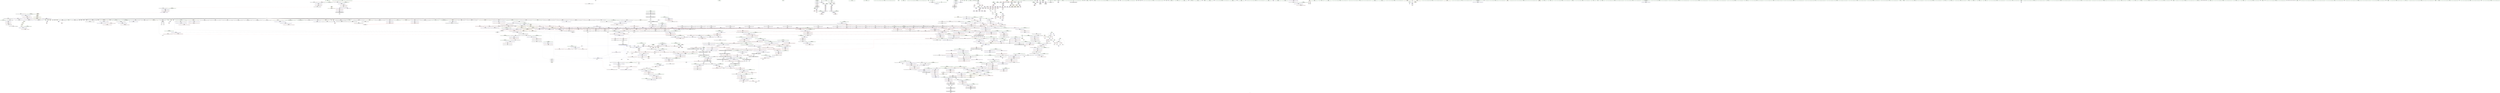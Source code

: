 digraph "SVFG" {
	label="SVFG";

	Node0x564a0b5c9c60 [shape=record,color=grey,label="{NodeID: 0\nNullPtr|{|<s60>134}}"];
	Node0x564a0b5c9c60 -> Node0x564a0baa9090[style=solid];
	Node0x564a0b5c9c60 -> Node0x564a0baa9190[style=solid];
	Node0x564a0b5c9c60 -> Node0x564a0baa9260[style=solid];
	Node0x564a0b5c9c60 -> Node0x564a0baa9330[style=solid];
	Node0x564a0b5c9c60 -> Node0x564a0baa9400[style=solid];
	Node0x564a0b5c9c60 -> Node0x564a0baa94d0[style=solid];
	Node0x564a0b5c9c60 -> Node0x564a0baa95a0[style=solid];
	Node0x564a0b5c9c60 -> Node0x564a0baa9670[style=solid];
	Node0x564a0b5c9c60 -> Node0x564a0baa9740[style=solid];
	Node0x564a0b5c9c60 -> Node0x564a0baa9810[style=solid];
	Node0x564a0b5c9c60 -> Node0x564a0baa98e0[style=solid];
	Node0x564a0b5c9c60 -> Node0x564a0baa99b0[style=solid];
	Node0x564a0b5c9c60 -> Node0x564a0baa9a80[style=solid];
	Node0x564a0b5c9c60 -> Node0x564a0baa9b50[style=solid];
	Node0x564a0b5c9c60 -> Node0x564a0baa9c20[style=solid];
	Node0x564a0b5c9c60 -> Node0x564a0baa9cf0[style=solid];
	Node0x564a0b5c9c60 -> Node0x564a0baa9dc0[style=solid];
	Node0x564a0b5c9c60 -> Node0x564a0baa9ec0[style=solid];
	Node0x564a0b5c9c60 -> Node0x564a0baa9f90[style=solid];
	Node0x564a0b5c9c60 -> Node0x564a0baaa060[style=solid];
	Node0x564a0b5c9c60 -> Node0x564a0baaa130[style=solid];
	Node0x564a0b5c9c60 -> Node0x564a0baaa200[style=solid];
	Node0x564a0b5c9c60 -> Node0x564a0baaa2d0[style=solid];
	Node0x564a0b5c9c60 -> Node0x564a0baaa3a0[style=solid];
	Node0x564a0b5c9c60 -> Node0x564a0baaa470[style=solid];
	Node0x564a0b5c9c60 -> Node0x564a0baaa540[style=solid];
	Node0x564a0b5c9c60 -> Node0x564a0baaa610[style=solid];
	Node0x564a0b5c9c60 -> Node0x564a0baaa6e0[style=solid];
	Node0x564a0b5c9c60 -> Node0x564a0baaa7b0[style=solid];
	Node0x564a0b5c9c60 -> Node0x564a0baaa880[style=solid];
	Node0x564a0b5c9c60 -> Node0x564a0baaa950[style=solid];
	Node0x564a0b5c9c60 -> Node0x564a0baaaa20[style=solid];
	Node0x564a0b5c9c60 -> Node0x564a0baaaaf0[style=solid];
	Node0x564a0b5c9c60 -> Node0x564a0baaabc0[style=solid];
	Node0x564a0b5c9c60 -> Node0x564a0baaac90[style=solid];
	Node0x564a0b5c9c60 -> Node0x564a0baaad60[style=solid];
	Node0x564a0b5c9c60 -> Node0x564a0baaae30[style=solid];
	Node0x564a0b5c9c60 -> Node0x564a0baaaf00[style=solid];
	Node0x564a0b5c9c60 -> Node0x564a0baaafd0[style=solid];
	Node0x564a0b5c9c60 -> Node0x564a0baab0a0[style=solid];
	Node0x564a0b5c9c60 -> Node0x564a0baab170[style=solid];
	Node0x564a0b5c9c60 -> Node0x564a0baab240[style=solid];
	Node0x564a0b5c9c60 -> Node0x564a0baab310[style=solid];
	Node0x564a0b5c9c60 -> Node0x564a0baab3e0[style=solid];
	Node0x564a0b5c9c60 -> Node0x564a0baab4b0[style=solid];
	Node0x564a0b5c9c60 -> Node0x564a0baab580[style=solid];
	Node0x564a0b5c9c60 -> Node0x564a0baab650[style=solid];
	Node0x564a0b5c9c60 -> Node0x564a0baab720[style=solid];
	Node0x564a0b5c9c60 -> Node0x564a0baab7f0[style=solid];
	Node0x564a0b5c9c60 -> Node0x564a0baab8c0[style=solid];
	Node0x564a0b5c9c60 -> Node0x564a0baab990[style=solid];
	Node0x564a0b5c9c60 -> Node0x564a0baaba60[style=solid];
	Node0x564a0b5c9c60 -> Node0x564a0bab0c10[style=solid];
	Node0x564a0b5c9c60 -> Node0x564a0bab2f30[style=solid];
	Node0x564a0b5c9c60 -> Node0x564a0bab3000[style=solid];
	Node0x564a0b5c9c60 -> Node0x564a0bab30d0[style=solid];
	Node0x564a0b5c9c60 -> Node0x564a0bab4e10[style=solid];
	Node0x564a0b5c9c60 -> Node0x564a0b3c3640[style=solid];
	Node0x564a0b5c9c60 -> Node0x564a0baf5aa0[style=solid];
	Node0x564a0b5c9c60 -> Node0x564a0baf6e20[style=solid];
	Node0x564a0b5c9c60:s60 -> Node0x564a0bba99d0[style=solid,color=red];
	Node0x564a0baae590 [shape=record,color=red,label="{NodeID: 775\n1511\<--1505\n\<--__n.addr\n_ZNSt16allocator_traitsISaINSt7__cxx1112basic_stringIcSt11char_traitsIcESaIcEEEEE8allocateERS6_m\n|{<s0>134}}"];
	Node0x564a0baae590:s0 -> Node0x564a0bbae6c0[style=solid,color=red];
	Node0x564a0baa4d00 [shape=record,color=black,label="{NodeID: 443\n1627\<--1617\n\<--agg.tmp\n_ZSt18uninitialized_copyISt13move_iteratorIPNSt7__cxx1112basic_stringIcSt11char_traitsIcESaIcEEEES7_ET0_T_SA_S9_\n}"];
	Node0x564a0baa4d00 -> Node0x564a0babbba0[style=solid];
	Node0x564a0ba98970 [shape=record,color=green,label="{NodeID: 111\n536\<--537\n_ZNSt6vectorINSt7__cxx1112basic_stringIcSt11char_traitsIcESaIcEEESaIS5_EE15_M_erase_at_endEPS5_\<--_ZNSt6vectorINSt7__cxx1112basic_stringIcSt11char_traitsIcESaIcEEESaIS5_EE15_M_erase_at_endEPS5__field_insensitive\n}"];
	Node0x564a0bba23f0 [shape=record,color=black,label="{NodeID: 1993\n677 = PHI()\n}"];
	Node0x564a0bab4110 [shape=record,color=blue,label="{NodeID: 886\n878\<--877\nthis.addr\<--this\n_ZNSt12_Vector_baseINSt7__cxx1112basic_stringIcSt11char_traitsIcESaIcEEESaIS5_EE12_Vector_implD2Ev\n}"];
	Node0x564a0bab4110 -> Node0x564a0bac1020[style=dashed];
	Node0x564a0babaa90 [shape=record,color=purple,label="{NodeID: 554\n1184\<--1182\n_M_finish3\<--\n_ZNSt6vectorINSt7__cxx1112basic_stringIcSt11char_traitsIcESaIcEEESaIS5_EE15_M_erase_at_endEPS5_\n}"];
	Node0x564a0babaa90 -> Node0x564a0bab5700[style=solid];
	Node0x564a0ba9d170 [shape=record,color=green,label="{NodeID: 222\n1406\<--1407\nllvm.trap\<--llvm.trap_field_insensitive\n}"];
	Node0x564a0bbab6a0 [shape=record,color=black,label="{NodeID: 2104\n665 = PHI(108, )\n0th arg _ZNSt12_Vector_baseINSt7__cxx1112basic_stringIcSt11char_traitsIcESaIcEEESaIS5_EEC2Ev }"];
	Node0x564a0bbab6a0 -> Node0x564a0bab2d90[style=solid];
	Node0x564a0bac04c0 [shape=record,color=red,label="{NodeID: 665\n765\<--764\n\<--_M_end_of_storage\n_ZNSt12_Vector_baseINSt7__cxx1112basic_stringIcSt11char_traitsIcESaIcEEESaIS5_EED2Ev\n}"];
	Node0x564a0bac04c0 -> Node0x564a0baad620[style=solid];
	Node0x564a0baab580 [shape=record,color=black,label="{NodeID: 333\n1705\<--3\n\<--dummyVal\n_ZNSt20__uninitialized_copyILb0EE13__uninit_copyISt13move_iteratorIPNSt7__cxx1112basic_stringIcSt11char_traitsIcESaIcEEEES9_EET0_T_SC_SB_\n}"];
	Node0x564a0b5c9cf0 [shape=record,color=green,label="{NodeID: 1\n7\<--1\n__dso_handle\<--dummyObj\nGlob }"];
	Node0x564a0baae660 [shape=record,color=red,label="{NodeID: 776\n1529\<--1520\nthis1\<--this.addr\n_ZN9__gnu_cxx13new_allocatorINSt7__cxx1112basic_stringIcSt11char_traitsIcESaIcEEEE8allocateEmPKv\n|{<s0>135}}"];
	Node0x564a0baae660:s0 -> Node0x564a0bba6b00[style=solid,color=red];
	Node0x564a0bac8ff0 [shape=record,color=yellow,style=double,label="{NodeID: 1551\n174V_1 = ENCHI(MR_174V_0)\npts\{16520000 16540000 \}\nFun[_ZStneIPNSt7__cxx1112basic_stringIcSt11char_traitsIcESaIcEEEEbRKSt13move_iteratorIT_ESB_]|{<s0>156|<s1>156}}"];
	Node0x564a0bac8ff0:s0 -> Node0x564a0baca8f0[style=dashed,color=red];
	Node0x564a0bac8ff0:s1 -> Node0x564a0baca9d0[style=dashed,color=red];
	Node0x564a0baa4dd0 [shape=record,color=black,label="{NodeID: 444\n1630\<--1619\n\<--agg.tmp2\n_ZSt18uninitialized_copyISt13move_iteratorIPNSt7__cxx1112basic_stringIcSt11char_traitsIcESaIcEEEES7_ET0_T_SA_S9_\n}"];
	Node0x564a0baa4dd0 -> Node0x564a0babbd40[style=solid];
	Node0x564a0ba98a70 [shape=record,color=green,label="{NodeID: 112\n557\<--558\nretval\<--retval_field_insensitive\n_ZL20__gthread_mutex_lockP15pthread_mutex_t\n}"];
	Node0x564a0ba98a70 -> Node0x564a0babf7c0[style=solid];
	Node0x564a0ba98a70 -> Node0x564a0bab27e0[style=solid];
	Node0x564a0ba98a70 -> Node0x564a0bab28b0[style=solid];
	Node0x564a0bba24c0 [shape=record,color=black,label="{NodeID: 1994\n1736 = PHI(1782, )\n}"];
	Node0x564a0bba24c0 -> Node0x564a0baf2aa0[style=solid];
	Node0x564a0bab41e0 [shape=record,color=blue,label="{NodeID: 887\n891\<--888\n__a.addr\<--__a\n_ZNSt16allocator_traitsISaINSt7__cxx1112basic_stringIcSt11char_traitsIcESaIcEEEEE10deallocateERS6_PS5_m\n}"];
	Node0x564a0bab41e0 -> Node0x564a0bac10f0[style=dashed];
	Node0x564a0babab60 [shape=record,color=purple,label="{NodeID: 555\n1277\<--1273\n_M_impl\<--this1\n_ZNSt12_Vector_baseINSt7__cxx1112basic_stringIcSt11char_traitsIcESaIcEEESaIS5_EE11_M_allocateEm\n}"];
	Node0x564a0babab60 -> Node0x564a0baa3710[style=solid];
	Node0x564a0ba9d270 [shape=record,color=green,label="{NodeID: 223\n1422\<--1423\n__p.addr\<--__p.addr_field_insensitive\n_ZSt10_ConstructINSt7__cxx1112basic_stringIcSt11char_traitsIcESaIcEEEJEEvPT_DpOT0_\n}"];
	Node0x564a0ba9d270 -> Node0x564a0bac5390[style=solid];
	Node0x564a0ba9d270 -> Node0x564a0bad6730[style=solid];
	Node0x564a0bbab7b0 [shape=record,color=black,label="{NodeID: 2105\n877 = PHI(777, 787, )\n0th arg _ZNSt12_Vector_baseINSt7__cxx1112basic_stringIcSt11char_traitsIcESaIcEEESaIS5_EE12_Vector_implD2Ev }"];
	Node0x564a0bbab7b0 -> Node0x564a0bab4110[style=solid];
	Node0x564a0bac0590 [shape=record,color=red,label="{NodeID: 666\n768\<--767\n\<--_M_start4\n_ZNSt12_Vector_baseINSt7__cxx1112basic_stringIcSt11char_traitsIcESaIcEEESaIS5_EED2Ev\n}"];
	Node0x564a0bac0590 -> Node0x564a0baad6f0[style=solid];
	Node0x564a0baab650 [shape=record,color=black,label="{NodeID: 334\n1706\<--3\n\<--dummyVal\n_ZNSt20__uninitialized_copyILb0EE13__uninit_copyISt13move_iteratorIPNSt7__cxx1112basic_stringIcSt11char_traitsIcESaIcEEEES9_EET0_T_SC_SB_\n}"];
	Node0x564a0baab650 -> Node0x564a0bad82d0[style=solid];
	Node0x564a0ba95280 [shape=record,color=green,label="{NodeID: 2\n9\<--1\n\<--dummyObj\nCan only get source location for instruction, argument, global var or function.}"];
	Node0x564a0baae730 [shape=record,color=red,label="{NodeID: 777\n1530\<--1522\n\<--__n.addr\n_ZN9__gnu_cxx13new_allocatorINSt7__cxx1112basic_stringIcSt11char_traitsIcESaIcEEEE8allocateEmPKv\n}"];
	Node0x564a0baae730 -> Node0x564a0baf5da0[style=solid];
	Node0x564a0baa4ea0 [shape=record,color=black,label="{NodeID: 445\n1605\<--1638\n_ZSt18uninitialized_copyISt13move_iteratorIPNSt7__cxx1112basic_stringIcSt11char_traitsIcESaIcEEEES7_ET0_T_SA_S9__ret\<--call\n_ZSt18uninitialized_copyISt13move_iteratorIPNSt7__cxx1112basic_stringIcSt11char_traitsIcESaIcEEEES7_ET0_T_SA_S9_\n|{<s0>140}}"];
	Node0x564a0baa4ea0:s0 -> Node0x564a0bba0da0[style=solid,color=blue];
	Node0x564a0ba9d780 [shape=record,color=green,label="{NodeID: 113\n559\<--560\n__mutex.addr\<--__mutex.addr_field_insensitive\n_ZL20__gthread_mutex_lockP15pthread_mutex_t\n}"];
	Node0x564a0ba9d780 -> Node0x564a0babf890[style=solid];
	Node0x564a0ba9d780 -> Node0x564a0bab2710[style=solid];
	Node0x564a0bba26c0 [shape=record,color=black,label="{NodeID: 1995\n1671 = PHI(1725, )\n}"];
	Node0x564a0bab42b0 [shape=record,color=blue,label="{NodeID: 888\n893\<--889\n__p.addr\<--__p\n_ZNSt16allocator_traitsISaINSt7__cxx1112basic_stringIcSt11char_traitsIcESaIcEEEEE10deallocateERS6_PS5_m\n}"];
	Node0x564a0bab42b0 -> Node0x564a0bac11c0[style=dashed];
	Node0x564a0babac30 [shape=record,color=purple,label="{NodeID: 556\n1312\<--1300\ncoerce.dive\<--agg.tmp\n_ZSt34__uninitialized_move_if_noexcept_aIPNSt7__cxx1112basic_stringIcSt11char_traitsIcESaIcEEES6_SaIS5_EET0_T_S9_S8_RT1_\n}"];
	Node0x564a0babac30 -> Node0x564a0bad5bd0[style=solid];
	Node0x564a0ba9d340 [shape=record,color=green,label="{NodeID: 224\n1433\<--1434\nthis.addr\<--this.addr_field_insensitive\n_ZNKSt6vectorINSt7__cxx1112basic_stringIcSt11char_traitsIcESaIcEEESaIS5_EE8max_sizeEv\n}"];
	Node0x564a0ba9d340 -> Node0x564a0bac5460[style=solid];
	Node0x564a0ba9d340 -> Node0x564a0bad6800[style=solid];
	Node0x564a0bbab900 [shape=record,color=black,label="{NodeID: 2106\n589 = PHI(267, )\n0th arg _ZL22__gthread_mutex_unlockP15pthread_mutex_t }"];
	Node0x564a0bbab900 -> Node0x564a0bab2980[style=solid];
	Node0x564a0bac0660 [shape=record,color=red,label="{NodeID: 667\n802\<--796\n\<--__first.addr\n_ZSt8_DestroyIPNSt7__cxx1112basic_stringIcSt11char_traitsIcESaIcEEEEvT_S7_\n|{<s0>76}}"];
	Node0x564a0bac0660:s0 -> Node0x564a0bb90ea0[style=solid,color=red];
	Node0x564a0baab720 [shape=record,color=black,label="{NodeID: 335\n1708\<--3\n\<--dummyVal\n_ZNSt20__uninitialized_copyILb0EE13__uninit_copyISt13move_iteratorIPNSt7__cxx1112basic_stringIcSt11char_traitsIcESaIcEEEES9_EET0_T_SC_SB_\n}"];
	Node0x564a0baab720 -> Node0x564a0bad83a0[style=solid];
	Node0x564a0ba94550 [shape=record,color=green,label="{NodeID: 3\n15\<--1\n\<--dummyObj\nCan only get source location for instruction, argument, global var or function.}"];
	Node0x564a0baae800 [shape=record,color=red,label="{NodeID: 778\n1538\<--1522\n\<--__n.addr\n_ZN9__gnu_cxx13new_allocatorINSt7__cxx1112basic_stringIcSt11char_traitsIcESaIcEEEE8allocateEmPKv\n}"];
	Node0x564a0baae800 -> Node0x564a0baf3220[style=solid];
	Node0x564a0baa4f70 [shape=record,color=black,label="{NodeID: 446\n1647\<--1703\n_ZNSt20__uninitialized_copyILb0EE13__uninit_copyISt13move_iteratorIPNSt7__cxx1112basic_stringIcSt11char_traitsIcESaIcEEEES9_EET0_T_SC_SB__ret\<--\n_ZNSt20__uninitialized_copyILb0EE13__uninit_copyISt13move_iteratorIPNSt7__cxx1112basic_stringIcSt11char_traitsIcESaIcEEEES9_EET0_T_SC_SB_\n|{<s0>144}}"];
	Node0x564a0baa4f70:s0 -> Node0x564a0bba5800[style=solid,color=blue];
	Node0x564a0ba9d810 [shape=record,color=green,label="{NodeID: 114\n563\<--564\n_ZL18__gthread_active_pv\<--_ZL18__gthread_active_pv_field_insensitive\n}"];
	Node0x564a0bba27d0 [shape=record,color=black,label="{NodeID: 1996\n1676 = PHI(843, )\n|{<s0>148}}"];
	Node0x564a0bba27d0:s0 -> Node0x564a0bbace30[style=solid,color=red];
	Node0x564a0bab4380 [shape=record,color=blue,label="{NodeID: 889\n895\<--890\n__n.addr\<--__n\n_ZNSt16allocator_traitsISaINSt7__cxx1112basic_stringIcSt11char_traitsIcESaIcEEEEE10deallocateERS6_PS5_m\n}"];
	Node0x564a0bab4380 -> Node0x564a0bac1290[style=dashed];
	Node0x564a0babad00 [shape=record,color=purple,label="{NodeID: 557\n1320\<--1300\ncoerce.dive4\<--agg.tmp\n_ZSt34__uninitialized_move_if_noexcept_aIPNSt7__cxx1112basic_stringIcSt11char_traitsIcESaIcEEES6_SaIS5_EET0_T_S9_S8_RT1_\n}"];
	Node0x564a0babad00 -> Node0x564a0bac4760[style=solid];
	Node0x564a0ba9d410 [shape=record,color=green,label="{NodeID: 225\n1439\<--1440\n_ZNKSt12_Vector_baseINSt7__cxx1112basic_stringIcSt11char_traitsIcESaIcEEESaIS5_EE19_M_get_Tp_allocatorEv\<--_ZNKSt12_Vector_baseINSt7__cxx1112basic_stringIcSt11char_traitsIcESaIcEEESaIS5_EE19_M_get_Tp_allocatorEv_field_insensitive\n}"];
	Node0x564a0bbaba10 [shape=record,color=black,label="{NodeID: 2107\n942 = PHI(936, )\n0th arg _ZN9__gnu_cxx13new_allocatorINSt7__cxx1112basic_stringIcSt11char_traitsIcESaIcEEEED2Ev }"];
	Node0x564a0bbaba10 -> Node0x564a0bab4790[style=solid];
	Node0x564a0bac0730 [shape=record,color=red,label="{NodeID: 668\n803\<--798\n\<--__last.addr\n_ZSt8_DestroyIPNSt7__cxx1112basic_stringIcSt11char_traitsIcESaIcEEEEvT_S7_\n|{<s0>76}}"];
	Node0x564a0bac0730:s0 -> Node0x564a0bb92030[style=solid,color=red];
	Node0x564a0baab7f0 [shape=record,color=black,label="{NodeID: 336\n1716\<--3\nlpad.val\<--dummyVal\n_ZNSt20__uninitialized_copyILb0EE13__uninit_copyISt13move_iteratorIPNSt7__cxx1112basic_stringIcSt11char_traitsIcESaIcEEEES9_EET0_T_SC_SB_\n}"];
	Node0x564a0ba945e0 [shape=record,color=green,label="{NodeID: 4\n22\<--1\n_ZSt4cerr\<--dummyObj\nGlob }"];
	Node0x564a0baae8d0 [shape=record,color=red,label="{NodeID: 779\n1582\<--1558\n\<--__result.addr\n_ZSt22__uninitialized_copy_aISt13move_iteratorIPNSt7__cxx1112basic_stringIcSt11char_traitsIcESaIcEEEES7_S6_ET0_T_SA_S9_RSaIT1_E\n|{<s0>140}}"];
	Node0x564a0baae8d0:s0 -> Node0x564a0bba7a20[style=solid,color=red];
	Node0x564a0baa5040 [shape=record,color=black,label="{NodeID: 447\n1725\<--1739\n_ZStneIPNSt7__cxx1112basic_stringIcSt11char_traitsIcESaIcEEEEbRKSt13move_iteratorIT_ESB__ret\<--lnot\n_ZStneIPNSt7__cxx1112basic_stringIcSt11char_traitsIcESaIcEEEEbRKSt13move_iteratorIT_ESB_\n|{<s0>145}}"];
	Node0x564a0baa5040:s0 -> Node0x564a0bba26c0[style=solid,color=blue];
	Node0x564a0ba9d910 [shape=record,color=green,label="{NodeID: 115\n569\<--570\npthread_mutex_lock\<--pthread_mutex_lock_field_insensitive\n}"];
	Node0x564a0bba2940 [shape=record,color=black,label="{NodeID: 1997\n1677 = PHI(1762, )\n|{<s0>148}}"];
	Node0x564a0bba2940:s0 -> Node0x564a0bbacf40[style=solid,color=red];
	Node0x564a0bab4450 [shape=record,color=blue,label="{NodeID: 890\n912\<--909\nthis.addr\<--this\n_ZN9__gnu_cxx13new_allocatorINSt7__cxx1112basic_stringIcSt11char_traitsIcESaIcEEEE10deallocateEPS6_m\n}"];
	Node0x564a0bab4450 -> Node0x564a0bac1360[style=dashed];
	Node0x564a0babadd0 [shape=record,color=purple,label="{NodeID: 558\n1316\<--1302\ncoerce.dive3\<--agg.tmp1\n_ZSt34__uninitialized_move_if_noexcept_aIPNSt7__cxx1112basic_stringIcSt11char_traitsIcESaIcEEES6_SaIS5_EET0_T_S9_S8_RT1_\n}"];
	Node0x564a0babadd0 -> Node0x564a0bad5ca0[style=solid];
	Node0x564a0ba9d510 [shape=record,color=green,label="{NodeID: 226\n1442\<--1443\n_ZNSt16allocator_traitsISaINSt7__cxx1112basic_stringIcSt11char_traitsIcESaIcEEEEE8max_sizeERKS6_\<--_ZNSt16allocator_traitsISaINSt7__cxx1112basic_stringIcSt11char_traitsIcESaIcEEEEE8max_sizeERKS6__field_insensitive\n}"];
	Node0x564a0bbabb20 [shape=record,color=black,label="{NodeID: 2108\n931 = PHI(882, )\n0th arg _ZNSaINSt7__cxx1112basic_stringIcSt11char_traitsIcESaIcEEEED2Ev }"];
	Node0x564a0bbabb20 -> Node0x564a0bab46c0[style=solid];
	Node0x564a0bac0800 [shape=record,color=red,label="{NodeID: 669\n818\<--811\n\<--__first.addr\n_ZNSt12_Destroy_auxILb0EE9__destroyIPNSt7__cxx1112basic_stringIcSt11char_traitsIcESaIcEEEEEvT_S9_\n}"];
	Node0x564a0bac0800 -> Node0x564a0baf7120[style=solid];
	Node0x564a0baab8c0 [shape=record,color=black,label="{NodeID: 337\n1717\<--3\nlpad.val12\<--dummyVal\n_ZNSt20__uninitialized_copyILb0EE13__uninit_copyISt13move_iteratorIPNSt7__cxx1112basic_stringIcSt11char_traitsIcESaIcEEEES9_EET0_T_SC_SB_\n}"];
	Node0x564a0ba94890 [shape=record,color=green,label="{NodeID: 5\n23\<--1\n.str\<--dummyObj\nGlob }"];
	Node0x564a0baae9a0 [shape=record,color=red,label="{NodeID: 780\n1584\<--1583\n\<--coerce.dive3\n_ZSt22__uninitialized_copy_aISt13move_iteratorIPNSt7__cxx1112basic_stringIcSt11char_traitsIcESaIcEEEES7_S6_ET0_T_SA_S9_RSaIT1_E\n|{<s0>140}}"];
	Node0x564a0baae9a0:s0 -> Node0x564a0bba7800[style=solid,color=red];
	Node0x564a0baa5110 [shape=record,color=black,label="{NodeID: 448\n1752\<--1751\n\<--\n_ZSt10_ConstructINSt7__cxx1112basic_stringIcSt11char_traitsIcESaIcEEEJS5_EEvPT_DpOT0_\n}"];
	Node0x564a0baa5110 -> Node0x564a0baa51e0[style=solid];
	Node0x564a0ba9da10 [shape=record,color=green,label="{NodeID: 116\n45\<--584\n__pthread_key_create\<--__pthread_key_create_field_insensitive\n}"];
	Node0x564a0ba9da10 -> Node0x564a0baabe00[style=solid];
	Node0x564a0bba2a80 [shape=record,color=black,label="{NodeID: 1998\n1684 = PHI(1771, )\n}"];
	Node0x564a0bab4520 [shape=record,color=blue,label="{NodeID: 891\n914\<--910\n__p.addr\<--__p\n_ZN9__gnu_cxx13new_allocatorINSt7__cxx1112basic_stringIcSt11char_traitsIcESaIcEEEE10deallocateEPS6_m\n}"];
	Node0x564a0bab4520 -> Node0x564a0bac1430[style=dashed];
	Node0x564a0bb47880 [shape=record,color=yellow,style=double,label="{NodeID: 1666\n4V_1 = ENCHI(MR_4V_0)\npts\{210000 210001 210002 \}\nFun[__cxx_global_var_init.2]|{<s0>4}}"];
	Node0x564a0bb47880:s0 -> Node0x564a0bacb8f0[style=dashed,color=red];
	Node0x564a0babaea0 [shape=record,color=purple,label="{NodeID: 559\n1322\<--1302\ncoerce.dive5\<--agg.tmp1\n_ZSt34__uninitialized_move_if_noexcept_aIPNSt7__cxx1112basic_stringIcSt11char_traitsIcESaIcEEES6_SaIS5_EET0_T_S9_S8_RT1_\n}"];
	Node0x564a0babaea0 -> Node0x564a0bac4830[style=solid];
	Node0x564a0ba9d610 [shape=record,color=green,label="{NodeID: 227\n1450\<--1451\nretval\<--retval_field_insensitive\n_ZSt3maxImERKT_S2_S2_\n}"];
	Node0x564a0ba9d610 -> Node0x564a0bac5530[style=solid];
	Node0x564a0ba9d610 -> Node0x564a0bad6a70[style=solid];
	Node0x564a0ba9d610 -> Node0x564a0bad6b40[style=solid];
	Node0x564a0bbabc30 [shape=record,color=black,label="{NodeID: 2109\n1288 = PHI(1052, )\n0th arg _ZSt34__uninitialized_move_if_noexcept_aIPNSt7__cxx1112basic_stringIcSt11char_traitsIcESaIcEEES6_SaIS5_EET0_T_S9_S8_RT1_ }"];
	Node0x564a0bbabc30 -> Node0x564a0bad5890[style=solid];
	Node0x564a0bac08d0 [shape=record,color=red,label="{NodeID: 670\n822\<--811\n\<--__first.addr\n_ZNSt12_Destroy_auxILb0EE9__destroyIPNSt7__cxx1112basic_stringIcSt11char_traitsIcESaIcEEEEEvT_S9_\n|{<s0>77}}"];
	Node0x564a0bac08d0:s0 -> Node0x564a0bbaa2a0[style=solid,color=red];
	Node0x564a0baab990 [shape=record,color=black,label="{NodeID: 338\n1719\<--3\n\<--dummyVal\n_ZNSt20__uninitialized_copyILb0EE13__uninit_copyISt13move_iteratorIPNSt7__cxx1112basic_stringIcSt11char_traitsIcESaIcEEEES9_EET0_T_SC_SB_\n}"];
	Node0x564a0ba94950 [shape=record,color=green,label="{NodeID: 6\n25\<--1\n.str.3\<--dummyObj\nGlob }"];
	Node0x564a0baaea70 [shape=record,color=red,label="{NodeID: 781\n1586\<--1585\n\<--coerce.dive4\n_ZSt22__uninitialized_copy_aISt13move_iteratorIPNSt7__cxx1112basic_stringIcSt11char_traitsIcESaIcEEEES7_S6_ET0_T_SA_S9_RSaIT1_E\n|{<s0>140}}"];
	Node0x564a0baaea70:s0 -> Node0x564a0bba7910[style=solid,color=red];
	Node0x564a0baa51e0 [shape=record,color=black,label="{NodeID: 449\n1753\<--1752\n\<--\n_ZSt10_ConstructINSt7__cxx1112basic_stringIcSt11char_traitsIcESaIcEEEJS5_EEvPT_DpOT0_\n}"];
	Node0x564a0ba9db10 [shape=record,color=green,label="{NodeID: 117\n590\<--591\nretval\<--retval_field_insensitive\n_ZL22__gthread_mutex_unlockP15pthread_mutex_t\n}"];
	Node0x564a0ba9db10 -> Node0x564a0babf960[style=solid];
	Node0x564a0ba9db10 -> Node0x564a0bab2a50[style=solid];
	Node0x564a0ba9db10 -> Node0x564a0bab2b20[style=solid];
	Node0x564a0bba2b90 [shape=record,color=black,label="{NodeID: 1999\n1698 = PHI()\n}"];
	Node0x564a0bab45f0 [shape=record,color=blue,label="{NodeID: 892\n916\<--911\n.addr\<--\n_ZN9__gnu_cxx13new_allocatorINSt7__cxx1112basic_stringIcSt11char_traitsIcESaIcEEEE10deallocateEPS6_m\n}"];
	Node0x564a0babaf70 [shape=record,color=purple,label="{NodeID: 560\n1381\<--1380\nincdec.ptr\<--\n_ZNSt27__uninitialized_default_n_1ILb0EE18__uninit_default_nIPNSt7__cxx1112basic_stringIcSt11char_traitsIcESaIcEEEmEET_S9_T0_\n}"];
	Node0x564a0babaf70 -> Node0x564a0bad6320[style=solid];
	Node0x564a0ba9d6e0 [shape=record,color=green,label="{NodeID: 228\n1452\<--1453\n__a.addr\<--__a.addr_field_insensitive\n_ZSt3maxImERKT_S2_S2_\n}"];
	Node0x564a0ba9d6e0 -> Node0x564a0bac5600[style=solid];
	Node0x564a0ba9d6e0 -> Node0x564a0bac56d0[style=solid];
	Node0x564a0ba9d6e0 -> Node0x564a0bad68d0[style=solid];
	Node0x564a0bbabd40 [shape=record,color=black,label="{NodeID: 2110\n1289 = PHI(1056, )\n1st arg _ZSt34__uninitialized_move_if_noexcept_aIPNSt7__cxx1112basic_stringIcSt11char_traitsIcESaIcEEES6_SaIS5_EET0_T_S9_S8_RT1_ }"];
	Node0x564a0bbabd40 -> Node0x564a0bad5960[style=solid];
	Node0x564a0bac09a0 [shape=record,color=red,label="{NodeID: 671\n830\<--811\n\<--__first.addr\n_ZNSt12_Destroy_auxILb0EE9__destroyIPNSt7__cxx1112basic_stringIcSt11char_traitsIcESaIcEEEEEvT_S9_\n}"];
	Node0x564a0bac09a0 -> Node0x564a0bab8c80[style=solid];
	Node0x564a0baaba60 [shape=record,color=black,label="{NodeID: 339\n1720\<--3\n\<--dummyVal\n_ZNSt20__uninitialized_copyILb0EE13__uninit_copyISt13move_iteratorIPNSt7__cxx1112basic_stringIcSt11char_traitsIcESaIcEEEES9_EET0_T_SC_SB_\n|{<s0>155}}"];
	Node0x564a0baaba60:s0 -> Node0x564a0bbac3f0[style=solid,color=red];
	Node0x564a0ba94a10 [shape=record,color=green,label="{NodeID: 7\n27\<--1\n.str.4\<--dummyObj\nGlob }"];
	Node0x564a0baaeb40 [shape=record,color=red,label="{NodeID: 782\n1598\<--1595\n\<--__i.addr\n_ZSt32__make_move_if_noexcept_iteratorINSt7__cxx1112basic_stringIcSt11char_traitsIcESaIcEEESt13move_iteratorIPS5_EET0_PT_\n|{<s0>141}}"];
	Node0x564a0baaeb40:s0 -> Node0x564a0bbab150[style=solid,color=red];
	Node0x564a0baa52b0 [shape=record,color=black,label="{NodeID: 450\n1762\<--1769\n_ZNKSt13move_iteratorIPNSt7__cxx1112basic_stringIcSt11char_traitsIcESaIcEEEEdeEv_ret\<--\n_ZNKSt13move_iteratorIPNSt7__cxx1112basic_stringIcSt11char_traitsIcESaIcEEEEdeEv\n|{<s0>147}}"];
	Node0x564a0baa52b0:s0 -> Node0x564a0bba2940[style=solid,color=blue];
	Node0x564a0ba9dbe0 [shape=record,color=green,label="{NodeID: 118\n592\<--593\n__mutex.addr\<--__mutex.addr_field_insensitive\n_ZL22__gthread_mutex_unlockP15pthread_mutex_t\n}"];
	Node0x564a0ba9dbe0 -> Node0x564a0babfa30[style=solid];
	Node0x564a0ba9dbe0 -> Node0x564a0bab2980[style=solid];
	Node0x564a0bba2c60 [shape=record,color=black,label="{NodeID: 2000\n1755 = PHI(1808, )\n}"];
	Node0x564a0bab46c0 [shape=record,color=blue,label="{NodeID: 893\n932\<--931\nthis.addr\<--this\n_ZNSaINSt7__cxx1112basic_stringIcSt11char_traitsIcESaIcEEEED2Ev\n}"];
	Node0x564a0bab46c0 -> Node0x564a0bac1500[style=dashed];
	Node0x564a0babb040 [shape=record,color=purple,label="{NodeID: 561\n1489\<--1488\n_M_impl\<--this1\n_ZNKSt12_Vector_baseINSt7__cxx1112basic_stringIcSt11char_traitsIcESaIcEEESaIS5_EE19_M_get_Tp_allocatorEv\n}"];
	Node0x564a0babb040 -> Node0x564a0baa40d0[style=solid];
	Node0x564a0baa5d70 [shape=record,color=green,label="{NodeID: 229\n1454\<--1455\n__b.addr\<--__b.addr_field_insensitive\n_ZSt3maxImERKT_S2_S2_\n}"];
	Node0x564a0baa5d70 -> Node0x564a0bac57a0[style=solid];
	Node0x564a0baa5d70 -> Node0x564a0baadfe0[style=solid];
	Node0x564a0baa5d70 -> Node0x564a0bad69a0[style=solid];
	Node0x564a0bbabe50 [shape=record,color=black,label="{NodeID: 2111\n1290 = PHI(1057, )\n2nd arg _ZSt34__uninitialized_move_if_noexcept_aIPNSt7__cxx1112basic_stringIcSt11char_traitsIcESaIcEEES6_SaIS5_EET0_T_S9_S8_RT1_ }"];
	Node0x564a0bbabe50 -> Node0x564a0bad5a30[style=solid];
	Node0x564a0bac0a70 [shape=record,color=red,label="{NodeID: 672\n819\<--813\n\<--__last.addr\n_ZNSt12_Destroy_auxILb0EE9__destroyIPNSt7__cxx1112basic_stringIcSt11char_traitsIcESaIcEEEEEvT_S9_\n}"];
	Node0x564a0bac0a70 -> Node0x564a0baf7120[style=solid];
	Node0x564a0baabb30 [shape=record,color=black,label="{NodeID: 340\n12\<--11\n\<--io_mutex\nCan only get source location for instruction, argument, global var or function.|{<s0>13|<s1>14|<s2>20}}"];
	Node0x564a0baabb30:s0 -> Node0x564a0bba68b0[style=solid,color=red];
	Node0x564a0baabb30:s1 -> Node0x564a0bba6480[style=solid,color=red];
	Node0x564a0baabb30:s2 -> Node0x564a0bba6480[style=solid,color=red];
	Node0x564a0ba95390 [shape=record,color=green,label="{NodeID: 8\n29\<--1\n.str.5\<--dummyObj\nGlob }"];
	Node0x564a0baaec10 [shape=record,color=red,label="{NodeID: 783\n1603\<--1602\n\<--coerce.dive\n_ZSt32__make_move_if_noexcept_iteratorINSt7__cxx1112basic_stringIcSt11char_traitsIcESaIcEEESt13move_iteratorIPS5_EET0_PT_\n}"];
	Node0x564a0baaec10 -> Node0x564a0baa4a90[style=solid];
	Node0x564a0baa5380 [shape=record,color=black,label="{NodeID: 451\n1771\<--1776\n_ZNSt13move_iteratorIPNSt7__cxx1112basic_stringIcSt11char_traitsIcESaIcEEEEppEv_ret\<--this1\n_ZNSt13move_iteratorIPNSt7__cxx1112basic_stringIcSt11char_traitsIcESaIcEEEEppEv\n|{<s0>149}}"];
	Node0x564a0baa5380:s0 -> Node0x564a0bba2a80[style=solid,color=blue];
	Node0x564a0ba9dcb0 [shape=record,color=green,label="{NodeID: 119\n600\<--601\npthread_mutex_unlock\<--pthread_mutex_unlock_field_insensitive\n}"];
	Node0x564a0bba2e00 [shape=record,color=black,label="{NodeID: 2001\n823 = PHI(843, )\n|{<s0>78}}"];
	Node0x564a0bba2e00:s0 -> Node0x564a0bba8900[style=solid,color=red];
	Node0x564a0bab4790 [shape=record,color=blue,label="{NodeID: 894\n943\<--942\nthis.addr\<--this\n_ZN9__gnu_cxx13new_allocatorINSt7__cxx1112basic_stringIcSt11char_traitsIcESaIcEEEED2Ev\n}"];
	Node0x564a0bab4790 -> Node0x564a0bac15d0[style=dashed];
	Node0x564a0babb110 [shape=record,color=purple,label="{NodeID: 562\n1566\<--1554\ncoerce.dive\<--__first\n_ZSt22__uninitialized_copy_aISt13move_iteratorIPNSt7__cxx1112basic_stringIcSt11char_traitsIcESaIcEEEES7_S6_ET0_T_SA_S9_RSaIT1_E\n}"];
	Node0x564a0babb110 -> Node0x564a0bad7290[style=solid];
	Node0x564a0baa5e40 [shape=record,color=green,label="{NodeID: 230\n1474\<--1475\n__a.addr\<--__a.addr_field_insensitive\n_ZNSt16allocator_traitsISaINSt7__cxx1112basic_stringIcSt11char_traitsIcESaIcEEEEE8max_sizeERKS6_\n}"];
	Node0x564a0baa5e40 -> Node0x564a0baae250[style=solid];
	Node0x564a0baa5e40 -> Node0x564a0bad6c10[style=solid];
	Node0x564a0bbabf60 [shape=record,color=black,label="{NodeID: 2112\n1291 = PHI(1059, )\n3rd arg _ZSt34__uninitialized_move_if_noexcept_aIPNSt7__cxx1112basic_stringIcSt11char_traitsIcESaIcEEES6_SaIS5_EET0_T_S9_S8_RT1_ }"];
	Node0x564a0bbabf60 -> Node0x564a0bad5b00[style=solid];
	Node0x564a0bac0b40 [shape=record,color=red,label="{NodeID: 673\n840\<--837\n\<--__pointer.addr\n_ZSt8_DestroyINSt7__cxx1112basic_stringIcSt11char_traitsIcESaIcEEEEvPT_\n}"];
	Node0x564a0b3c3640 [shape=record,color=black,label="{NodeID: 1448\n1285 = PHI(1280, 3, )\n}"];
	Node0x564a0b3c3640 -> Node0x564a0baa37e0[style=solid];
	Node0x564a0baabc30 [shape=record,color=black,label="{NodeID: 341\n401\<--15\nmain_ret\<--\nmain\n}"];
	Node0x564a0ba95490 [shape=record,color=green,label="{NodeID: 9\n31\<--1\nstdin\<--dummyObj\nGlob }"];
	Node0x564a0baaece0 [shape=record,color=red,label="{NodeID: 784\n1633\<--1613\n\<--__result.addr\n_ZSt18uninitialized_copyISt13move_iteratorIPNSt7__cxx1112basic_stringIcSt11char_traitsIcESaIcEEEES7_ET0_T_SA_S9_\n|{<s0>144}}"];
	Node0x564a0baaece0:s0 -> Node0x564a0bba9e10[style=solid,color=red];
	Node0x564a0baa5450 [shape=record,color=black,label="{NodeID: 452\n1782\<--1797\n_ZSteqIPNSt7__cxx1112basic_stringIcSt11char_traitsIcESaIcEEEEbRKSt13move_iteratorIT_ESB__ret\<--cmp\n_ZSteqIPNSt7__cxx1112basic_stringIcSt11char_traitsIcESaIcEEEEbRKSt13move_iteratorIT_ESB_\n|{<s0>156}}"];
	Node0x564a0baa5450:s0 -> Node0x564a0bba24c0[style=solid,color=blue];
	Node0x564a0ba9ddb0 [shape=record,color=green,label="{NodeID: 120\n616\<--617\nthis.addr\<--this.addr_field_insensitive\n_ZN8TestCase4outpEPKcz\n}"];
	Node0x564a0ba9ddb0 -> Node0x564a0babfb00[style=solid];
	Node0x564a0ba9ddb0 -> Node0x564a0bab2bf0[style=solid];
	Node0x564a0bba2f40 [shape=record,color=black,label="{NodeID: 2002\n1014 = PHI(741, )\n|{<s0>86}}"];
	Node0x564a0bba2f40:s0 -> Node0x564a0bba8f10[style=solid,color=red];
	Node0x564a0bab4860 [shape=record,color=blue,label="{NodeID: 895\n950\<--949\nthis.addr\<--this\n_ZNKSt6vectorINSt7__cxx1112basic_stringIcSt11char_traitsIcESaIcEEESaIS5_EE4sizeEv\n}"];
	Node0x564a0bab4860 -> Node0x564a0bac16a0[style=dashed];
	Node0x564a0babb1e0 [shape=record,color=purple,label="{NodeID: 563\n1568\<--1556\ncoerce.dive1\<--__last\n_ZSt22__uninitialized_copy_aISt13move_iteratorIPNSt7__cxx1112basic_stringIcSt11char_traitsIcESaIcEEEES7_S6_ET0_T_SA_S9_RSaIT1_E\n}"];
	Node0x564a0babb1e0 -> Node0x564a0bad7360[style=solid];
	Node0x564a0baa5f10 [shape=record,color=green,label="{NodeID: 231\n1480\<--1481\n_ZNK9__gnu_cxx13new_allocatorINSt7__cxx1112basic_stringIcSt11char_traitsIcESaIcEEEE8max_sizeEv\<--_ZNK9__gnu_cxx13new_allocatorINSt7__cxx1112basic_stringIcSt11char_traitsIcESaIcEEEE8max_sizeEv_field_insensitive\n}"];
	Node0x564a0bbac0a0 [shape=record,color=black,label="{NodeID: 2113\n1484 = PHI(1437, )\n0th arg _ZNKSt12_Vector_baseINSt7__cxx1112basic_stringIcSt11char_traitsIcESaIcEEESaIS5_EE19_M_get_Tp_allocatorEv }"];
	Node0x564a0bbac0a0 -> Node0x564a0bad6ce0[style=solid];
	Node0x564a0bac0c10 [shape=record,color=red,label="{NodeID: 674\n848\<--845\n\<--__r.addr\n_ZSt11__addressofINSt7__cxx1112basic_stringIcSt11char_traitsIcESaIcEEEEPT_RS6_\n}"];
	Node0x564a0bac0c10 -> Node0x564a0baad7c0[style=solid];
	Node0x564a0b3d3210 [shape=record,color=black,label="{NodeID: 1449\n1262 = PHI(1258, 1260, )\n}"];
	Node0x564a0b3d3210 -> Node0x564a0baa3640[style=solid];
	Node0x564a0baabd00 [shape=record,color=black,label="{NodeID: 342\n20\<--19\n\<--_Z6answerB5cxx11\nCan only get source location for instruction, argument, global var or function.}"];
	Node0x564a0ba95590 [shape=record,color=green,label="{NodeID: 10\n32\<--1\n.str.6\<--dummyObj\nGlob }"];
	Node0x564a0baaedb0 [shape=record,color=red,label="{NodeID: 785\n1635\<--1634\n\<--coerce.dive3\n_ZSt18uninitialized_copyISt13move_iteratorIPNSt7__cxx1112basic_stringIcSt11char_traitsIcESaIcEEEES7_ET0_T_SA_S9_\n|{<s0>144}}"];
	Node0x564a0baaedb0:s0 -> Node0x564a0bba9bf0[style=solid,color=red];
	Node0x564a0baa5520 [shape=record,color=black,label="{NodeID: 453\n1799\<--1806\n_ZNKSt13move_iteratorIPNSt7__cxx1112basic_stringIcSt11char_traitsIcESaIcEEEE4baseEv_ret\<--\n_ZNKSt13move_iteratorIPNSt7__cxx1112basic_stringIcSt11char_traitsIcESaIcEEEE4baseEv\n|{<s0>159|<s1>160}}"];
	Node0x564a0baa5520:s0 -> Node0x564a0bba5940[style=solid,color=blue];
	Node0x564a0baa5520:s1 -> Node0x564a0bba5a80[style=solid,color=blue];
	Node0x564a0ba9de80 [shape=record,color=green,label="{NodeID: 121\n618\<--619\nfmt.addr\<--fmt.addr_field_insensitive\n_ZN8TestCase4outpEPKcz\n}"];
	Node0x564a0ba9de80 -> Node0x564a0babfbd0[style=solid];
	Node0x564a0ba9de80 -> Node0x564a0bab2cc0[style=solid];
	Node0x564a0bba3080 [shape=record,color=black,label="{NodeID: 2003\n1015 = PHI(1191, )\n}"];
	Node0x564a0bba3080 -> Node0x564a0bab4ad0[style=solid];
	Node0x564a0bab4930 [shape=record,color=blue,label="{NodeID: 896\n970\<--968\nthis.addr\<--this\n_ZNSt6vectorINSt7__cxx1112basic_stringIcSt11char_traitsIcESaIcEEESaIS5_EE17_M_default_appendEm\n}"];
	Node0x564a0bab4930 -> Node0x564a0bac1910[style=dashed];
	Node0x564a0babb2b0 [shape=record,color=purple,label="{NodeID: 564\n1583\<--1562\ncoerce.dive3\<--agg.tmp\n_ZSt22__uninitialized_copy_aISt13move_iteratorIPNSt7__cxx1112basic_stringIcSt11char_traitsIcESaIcEEEES7_S6_ET0_T_SA_S9_RSaIT1_E\n}"];
	Node0x564a0babb2b0 -> Node0x564a0baae9a0[style=solid];
	Node0x564a0baa6010 [shape=record,color=green,label="{NodeID: 232\n1485\<--1486\nthis.addr\<--this.addr_field_insensitive\n_ZNKSt12_Vector_baseINSt7__cxx1112basic_stringIcSt11char_traitsIcESaIcEEESaIS5_EE19_M_get_Tp_allocatorEv\n}"];
	Node0x564a0baa6010 -> Node0x564a0baae320[style=solid];
	Node0x564a0baa6010 -> Node0x564a0bad6ce0[style=solid];
	Node0x564a0bbac1e0 [shape=record,color=black,label="{NodeID: 2114\n290 = PHI(166, 408, )\n0th arg _ZN8TestCase5inputEv }"];
	Node0x564a0bbac1e0 -> Node0x564a0bab17a0[style=solid];
	Node0x564a0bac0ce0 [shape=record,color=red,label="{NodeID: 675\n863\<--854\nthis1\<--this.addr\n_ZNSt12_Vector_baseINSt7__cxx1112basic_stringIcSt11char_traitsIcESaIcEEESaIS5_EE13_M_deallocateEPS5_m\n}"];
	Node0x564a0bac0ce0 -> Node0x564a0bab8d50[style=solid];
	Node0x564a0baf2920 [shape=record,color=grey,label="{NodeID: 1450\n520 = Binary(518, 519, )\n|{<s0>55}}"];
	Node0x564a0baf2920:s0 -> Node0x564a0bbad270[style=solid,color=red];
	Node0x564a0baabe00 [shape=record,color=black,label="{NodeID: 343\n44\<--45\n\<--__pthread_key_create\nCan only get source location for instruction, argument, global var or function.}"];
	Node0x564a0baabe00 -> Node0x564a0bab0910[style=solid];
	Node0x564a0ba95690 [shape=record,color=green,label="{NodeID: 11\n34\<--1\n.str.7\<--dummyObj\nGlob }"];
	Node0x564a0baaee80 [shape=record,color=red,label="{NodeID: 786\n1637\<--1636\n\<--coerce.dive4\n_ZSt18uninitialized_copyISt13move_iteratorIPNSt7__cxx1112basic_stringIcSt11char_traitsIcESaIcEEEES7_ET0_T_SA_S9_\n|{<s0>144}}"];
	Node0x564a0baaee80:s0 -> Node0x564a0bba9d00[style=solid,color=red];
	Node0x564a0baa55f0 [shape=record,color=black,label="{NodeID: 454\n1808\<--1813\n_ZSt7forwardINSt7__cxx1112basic_stringIcSt11char_traitsIcESaIcEEEEOT_RNSt16remove_referenceIS6_E4typeE_ret\<--\n_ZSt7forwardINSt7__cxx1112basic_stringIcSt11char_traitsIcESaIcEEEEOT_RNSt16remove_referenceIS6_E4typeE\n|{<s0>157}}"];
	Node0x564a0baa55f0:s0 -> Node0x564a0bba2c60[style=solid,color=blue];
	Node0x564a0ba9df50 [shape=record,color=green,label="{NodeID: 122\n620\<--621\nargs\<--args_field_insensitive\n_ZN8TestCase4outpEPKcz\n}"];
	Node0x564a0ba9df50 -> Node0x564a0bab7b70[style=solid];
	Node0x564a0ba9df50 -> Node0x564a0bab7c40[style=solid];
	Node0x564a0ba9df50 -> Node0x564a0bab7d10[style=solid];
	Node0x564a0bba31c0 [shape=record,color=black,label="{NodeID: 2004\n1025 = PHI(1210, )\n}"];
	Node0x564a0bba31c0 -> Node0x564a0bab4ba0[style=solid];
	Node0x564a0bab4a00 [shape=record,color=blue,label="{NodeID: 897\n972\<--969\n__n.addr\<--__n\n_ZNSt6vectorINSt7__cxx1112basic_stringIcSt11char_traitsIcESaIcEEESaIS5_EE17_M_default_appendEm\n}"];
	Node0x564a0bab4a00 -> Node0x564a0bac19e0[style=dashed];
	Node0x564a0bab4a00 -> Node0x564a0bac1ab0[style=dashed];
	Node0x564a0bab4a00 -> Node0x564a0bac1b80[style=dashed];
	Node0x564a0bab4a00 -> Node0x564a0bac1c50[style=dashed];
	Node0x564a0bab4a00 -> Node0x564a0bac1d20[style=dashed];
	Node0x564a0bab4a00 -> Node0x564a0bac1df0[style=dashed];
	Node0x564a0bab4a00 -> Node0x564a0bac1ec0[style=dashed];
	Node0x564a0babb380 [shape=record,color=purple,label="{NodeID: 565\n1585\<--1564\ncoerce.dive4\<--agg.tmp2\n_ZSt22__uninitialized_copy_aISt13move_iteratorIPNSt7__cxx1112basic_stringIcSt11char_traitsIcESaIcEEEES7_S6_ET0_T_SA_S9_RSaIT1_E\n}"];
	Node0x564a0babb380 -> Node0x564a0baaea70[style=solid];
	Node0x564a0baa60e0 [shape=record,color=green,label="{NodeID: 233\n1494\<--1495\nthis.addr\<--this.addr_field_insensitive\n_ZNK9__gnu_cxx13new_allocatorINSt7__cxx1112basic_stringIcSt11char_traitsIcESaIcEEEE8max_sizeEv\n}"];
	Node0x564a0baa60e0 -> Node0x564a0baae3f0[style=solid];
	Node0x564a0baa60e0 -> Node0x564a0bad6db0[style=solid];
	Node0x564a0bbac3f0 [shape=record,color=black,label="{NodeID: 2115\n676 = PHI(114, 158, 790, 1158, 1188, 1415, 1720, )\n0th arg __clang_call_terminate }"];
	Node0x564a0bac0db0 [shape=record,color=red,label="{NodeID: 676\n864\<--856\n\<--__p.addr\n_ZNSt12_Vector_baseINSt7__cxx1112basic_stringIcSt11char_traitsIcESaIcEEESaIS5_EE13_M_deallocateEPS5_m\n}"];
	Node0x564a0bac0db0 -> Node0x564a0baf6e20[style=solid];
	Node0x564a0baf2aa0 [shape=record,color=grey,label="{NodeID: 1451\n1739 = Binary(1736, 1740, )\n}"];
	Node0x564a0baf2aa0 -> Node0x564a0baa5040[style=solid];
	Node0x564a0baabf00 [shape=record,color=black,label="{NodeID: 344\n66\<--67\n\<--_ZNSt8ios_base4InitD1Ev\nCan only get source location for instruction, argument, global var or function.}"];
	Node0x564a0ba95790 [shape=record,color=green,label="{NodeID: 12\n36\<--1\nstdout\<--dummyObj\nGlob }"];
	Node0x564a0baaef50 [shape=record,color=red,label="{NodeID: 787\n1668\<--1655\n\<--__result.addr\n_ZNSt20__uninitialized_copyILb0EE13__uninit_copyISt13move_iteratorIPNSt7__cxx1112basic_stringIcSt11char_traitsIcESaIcEEEES9_EET0_T_SC_SB_\n}"];
	Node0x564a0baaef50 -> Node0x564a0bad7f90[style=solid];
	Node0x564a0baa56c0 [shape=record,color=purple,label="{NodeID: 455\n64\<--4\n\<--_ZStL8__ioinit\n__cxx_global_var_init\n}"];
	Node0x564a0ba9e020 [shape=record,color=green,label="{NodeID: 123\n628\<--629\nllvm.va_start\<--llvm.va_start_field_insensitive\n}"];
	Node0x564a0bba3300 [shape=record,color=black,label="{NodeID: 2005\n1029 = PHI(948, )\n}"];
	Node0x564a0bba3300 -> Node0x564a0bab4c70[style=solid];
	Node0x564a0bab4ad0 [shape=record,color=blue,label="{NodeID: 898\n1020\<--1015\n_M_finish9\<--call7\n_ZNSt6vectorINSt7__cxx1112basic_stringIcSt11char_traitsIcESaIcEEESaIS5_EE17_M_default_appendEm\n}"];
	Node0x564a0bab4ad0 -> Node0x564a0bb306a0[style=dashed];
	Node0x564a0babb450 [shape=record,color=purple,label="{NodeID: 566\n1841\<--1572\noffset_0\<--\n}"];
	Node0x564a0babb450 -> Node0x564a0bad75d0[style=solid];
	Node0x564a0baa61b0 [shape=record,color=green,label="{NodeID: 234\n1503\<--1504\n__a.addr\<--__a.addr_field_insensitive\n_ZNSt16allocator_traitsISaINSt7__cxx1112basic_stringIcSt11char_traitsIcESaIcEEEEE8allocateERS6_m\n}"];
	Node0x564a0baa61b0 -> Node0x564a0baae4c0[style=solid];
	Node0x564a0baa61b0 -> Node0x564a0bad6e80[style=solid];
	Node0x564a0bbac980 [shape=record,color=black,label="{NodeID: 2116\n851 = PHI(759, 1091, 1110, )\n0th arg _ZNSt12_Vector_baseINSt7__cxx1112basic_stringIcSt11char_traitsIcESaIcEEESaIS5_EE13_M_deallocateEPS5_m }"];
	Node0x564a0bbac980 -> Node0x564a0bab3ea0[style=solid];
	Node0x564a0bac0e80 [shape=record,color=red,label="{NodeID: 677\n869\<--856\n\<--__p.addr\n_ZNSt12_Vector_baseINSt7__cxx1112basic_stringIcSt11char_traitsIcESaIcEEESaIS5_EE13_M_deallocateEPS5_m\n|{<s0>80}}"];
	Node0x564a0bac0e80:s0 -> Node0x564a0bba5f80[style=solid,color=red];
	Node0x564a0baf2c20 [shape=record,color=grey,label="{NodeID: 1452\n772 = Binary(771, 773, )\n|{<s0>72}}"];
	Node0x564a0baf2c20:s0 -> Node0x564a0bbacca0[style=solid,color=red];
	Node0x564a0baac000 [shape=record,color=black,label="{NodeID: 345\n99\<--100\n\<--_ZNSt6vectorINSt7__cxx1112basic_stringIcSt11char_traitsIcESaIcEEESaIS5_EED2Ev\nCan only get source location for instruction, argument, global var or function.}"];
	Node0x564a0ba95890 [shape=record,color=green,label="{NodeID: 13\n37\<--1\n.str.8\<--dummyObj\nGlob }"];
	Node0x564a0baaf020 [shape=record,color=red,label="{NodeID: 788\n1699\<--1655\n\<--__result.addr\n_ZNSt20__uninitialized_copyILb0EE13__uninit_copyISt13move_iteratorIPNSt7__cxx1112basic_stringIcSt11char_traitsIcESaIcEEEES9_EET0_T_SC_SB_\n|{<s0>151}}"];
	Node0x564a0baaf020:s0 -> Node0x564a0bbad900[style=solid,color=red];
	Node0x564a0baa5790 [shape=record,color=purple,label="{NodeID: 456\n190\<--23\n\<--.str\n_Z4workv\n}"];
	Node0x564a0ba9e120 [shape=record,color=green,label="{NodeID: 124\n636\<--637\nvsnprintf\<--vsnprintf_field_insensitive\n}"];
	Node0x564a0bba3440 [shape=record,color=black,label="{NodeID: 2006\n1033 = PHI(1264, )\n}"];
	Node0x564a0bba3440 -> Node0x564a0bab4d40[style=solid];
	Node0x564a0bab4ba0 [shape=record,color=blue,label="{NodeID: 899\n974\<--1025\n__len\<--call10\n_ZNSt6vectorINSt7__cxx1112basic_stringIcSt11char_traitsIcESaIcEEESaIS5_EE17_M_default_appendEm\n}"];
	Node0x564a0bab4ba0 -> Node0x564a0bac1f90[style=dashed];
	Node0x564a0bab4ba0 -> Node0x564a0bac2060[style=dashed];
	Node0x564a0bab4ba0 -> Node0x564a0bac2130[style=dashed];
	Node0x564a0bab4ba0 -> Node0x564a0bb2eda0[style=dashed];
	Node0x564a0babb520 [shape=record,color=purple,label="{NodeID: 567\n1842\<--1573\noffset_0\<--\n}"];
	Node0x564a0babb520 -> Node0x564a0bab02d0[style=solid];
	Node0x564a0baa6280 [shape=record,color=green,label="{NodeID: 235\n1505\<--1506\n__n.addr\<--__n.addr_field_insensitive\n_ZNSt16allocator_traitsISaINSt7__cxx1112basic_stringIcSt11char_traitsIcESaIcEEEEE8allocateERS6_m\n}"];
	Node0x564a0baa6280 -> Node0x564a0baae590[style=solid];
	Node0x564a0baa6280 -> Node0x564a0bad6f50[style=solid];
	Node0x564a0bbacb10 [shape=record,color=black,label="{NodeID: 2117\n852 = PHI(762, 1092, 1114, )\n1st arg _ZNSt12_Vector_baseINSt7__cxx1112basic_stringIcSt11char_traitsIcESaIcEEESaIS5_EE13_M_deallocateEPS5_m }"];
	Node0x564a0bbacb10 -> Node0x564a0bab3f70[style=solid];
	Node0x564a0bac0f50 [shape=record,color=red,label="{NodeID: 678\n870\<--858\n\<--__n.addr\n_ZNSt12_Vector_baseINSt7__cxx1112basic_stringIcSt11char_traitsIcESaIcEEESaIS5_EE13_M_deallocateEPS5_m\n|{<s0>80}}"];
	Node0x564a0bac0f50:s0 -> Node0x564a0bba60c0[style=solid,color=red];
	Node0x564a0baf2da0 [shape=record,color=grey,label="{NodeID: 1453\n1232 = Binary(1228, 1231, )\n}"];
	Node0x564a0baf2da0 -> Node0x564a0baf5c20[style=solid];
	Node0x564a0baac100 [shape=record,color=black,label="{NodeID: 346\n108\<--107\n\<--this1\n_ZNSt6vectorINSt7__cxx1112basic_stringIcSt11char_traitsIcESaIcEEESaIS5_EEC2Ev\n|{<s0>6}}"];
	Node0x564a0baac100:s0 -> Node0x564a0bbab6a0[style=solid,color=red];
	Node0x564a0ba95990 [shape=record,color=green,label="{NodeID: 14\n39\<--1\n.str.9\<--dummyObj\nGlob }"];
	Node0x564a0baaf0f0 [shape=record,color=red,label="{NodeID: 789\n1675\<--1657\n\<--__cur\n_ZNSt20__uninitialized_copyILb0EE13__uninit_copyISt13move_iteratorIPNSt7__cxx1112basic_stringIcSt11char_traitsIcESaIcEEEES9_EET0_T_SC_SB_\n|{<s0>146}}"];
	Node0x564a0baaf0f0:s0 -> Node0x564a0bbaa2a0[style=solid,color=red];
	Node0x564a0baa5860 [shape=record,color=purple,label="{NodeID: 457\n441\<--23\n\<--.str\nmain\n}"];
	Node0x564a0ba9e220 [shape=record,color=green,label="{NodeID: 125\n641\<--642\nllvm.va_end\<--llvm.va_end_field_insensitive\n}"];
	Node0x564a0bba3580 [shape=record,color=black,label="{NodeID: 2007\n1043 = PHI(741, )\n|{<s0>91}}"];
	Node0x564a0bba3580:s0 -> Node0x564a0bba8f10[style=solid,color=red];
	Node0x564a0bab4c70 [shape=record,color=blue,label="{NodeID: 900\n976\<--1029\n__size\<--call11\n_ZNSt6vectorINSt7__cxx1112basic_stringIcSt11char_traitsIcESaIcEEESaIS5_EE17_M_default_appendEm\n}"];
	Node0x564a0bab4c70 -> Node0x564a0bac2200[style=dashed];
	Node0x564a0bab4c70 -> Node0x564a0bac22d0[style=dashed];
	Node0x564a0bab4c70 -> Node0x564a0bac23a0[style=dashed];
	Node0x564a0bab4c70 -> Node0x564a0bb2f2a0[style=dashed];
	Node0x564a0babb5f0 [shape=record,color=purple,label="{NodeID: 568\n1844\<--1579\noffset_0\<--\n}"];
	Node0x564a0babb5f0 -> Node0x564a0bad76a0[style=solid];
	Node0x564a0baa6350 [shape=record,color=green,label="{NodeID: 236\n1513\<--1514\n_ZN9__gnu_cxx13new_allocatorINSt7__cxx1112basic_stringIcSt11char_traitsIcESaIcEEEE8allocateEmPKv\<--_ZN9__gnu_cxx13new_allocatorINSt7__cxx1112basic_stringIcSt11char_traitsIcESaIcEEEE8allocateEmPKv_field_insensitive\n}"];
	Node0x564a0bbacca0 [shape=record,color=black,label="{NodeID: 2118\n853 = PHI(772, 1093, 1126, )\n2nd arg _ZNSt12_Vector_baseINSt7__cxx1112basic_stringIcSt11char_traitsIcESaIcEEESaIS5_EE13_M_deallocateEPS5_m }"];
	Node0x564a0bbacca0 -> Node0x564a0bab4040[style=solid];
	Node0x564a0bac1020 [shape=record,color=red,label="{NodeID: 679\n881\<--878\nthis1\<--this.addr\n_ZNSt12_Vector_baseINSt7__cxx1112basic_stringIcSt11char_traitsIcESaIcEEESaIS5_EE12_Vector_implD2Ev\n}"];
	Node0x564a0bac1020 -> Node0x564a0baad960[style=solid];
	Node0x564a0baf2f20 [shape=record,color=grey,label="{NodeID: 1454\n1248 = Binary(1241, 1247, )\n}"];
	Node0x564a0baf2f20 -> Node0x564a0bab5d80[style=solid];
	Node0x564a0baac1d0 [shape=record,color=black,label="{NodeID: 347\n130\<--129\n\<--this1\n_ZNSt6vectorINSt7__cxx1112basic_stringIcSt11char_traitsIcESaIcEEESaIS5_EED2Ev\n}"];
	Node0x564a0baac1d0 -> Node0x564a0bab68c0[style=solid];
	Node0x564a0baac1d0 -> Node0x564a0bab6990[style=solid];
	Node0x564a0ba95a90 [shape=record,color=green,label="{NodeID: 15\n41\<--1\n.str.10\<--dummyObj\nGlob }"];
	Node0x564a0baaf1c0 [shape=record,color=red,label="{NodeID: 790\n1687\<--1657\n\<--__cur\n_ZNSt20__uninitialized_copyILb0EE13__uninit_copyISt13move_iteratorIPNSt7__cxx1112basic_stringIcSt11char_traitsIcESaIcEEEES9_EET0_T_SC_SB_\n}"];
	Node0x564a0baaf1c0 -> Node0x564a0babc080[style=solid];
	Node0x564a0baa5930 [shape=record,color=purple,label="{NodeID: 458\n199\<--25\n\<--.str.3\n_Z4workv\n}"];
	Node0x564a0ba9e320 [shape=record,color=green,label="{NodeID: 126\n647\<--648\n_ZNSt7__cxx1112basic_stringIcSt11char_traitsIcESaIcEE6appendEPKc\<--_ZNSt7__cxx1112basic_stringIcSt11char_traitsIcESaIcEE6appendEPKc_field_insensitive\n}"];
	Node0x564a0bba36c0 [shape=record,color=black,label="{NodeID: 2008\n1059 = PHI(741, )\n|{<s0>93}}"];
	Node0x564a0bba36c0:s0 -> Node0x564a0bbabf60[style=solid,color=red];
	Node0x564a0bab4d40 [shape=record,color=blue,label="{NodeID: 901\n978\<--1033\n__new_start\<--call12\n_ZNSt6vectorINSt7__cxx1112basic_stringIcSt11char_traitsIcESaIcEEESaIS5_EE17_M_default_appendEm\n}"];
	Node0x564a0bab4d40 -> Node0x564a0bac2470[style=dashed];
	Node0x564a0bab4d40 -> Node0x564a0bac2540[style=dashed];
	Node0x564a0bab4d40 -> Node0x564a0bac2610[style=dashed];
	Node0x564a0bab4d40 -> Node0x564a0bac26e0[style=dashed];
	Node0x564a0bab4d40 -> Node0x564a0bac27b0[style=dashed];
	Node0x564a0bab4d40 -> Node0x564a0bac2880[style=dashed];
	Node0x564a0bab4d40 -> Node0x564a0bac2950[style=dashed];
	Node0x564a0bab4d40 -> Node0x564a0bb2f7a0[style=dashed];
	Node0x564a0babb6c0 [shape=record,color=purple,label="{NodeID: 569\n1845\<--1580\noffset_0\<--\n}"];
	Node0x564a0babb6c0 -> Node0x564a0bab03a0[style=solid];
	Node0x564a0baa6450 [shape=record,color=green,label="{NodeID: 237\n1520\<--1521\nthis.addr\<--this.addr_field_insensitive\n_ZN9__gnu_cxx13new_allocatorINSt7__cxx1112basic_stringIcSt11char_traitsIcESaIcEEEE8allocateEmPKv\n}"];
	Node0x564a0baa6450 -> Node0x564a0baae660[style=solid];
	Node0x564a0baa6450 -> Node0x564a0bad7020[style=solid];
	Node0x564a0bbace30 [shape=record,color=black,label="{NodeID: 2119\n1743 = PHI(1676, )\n0th arg _ZSt10_ConstructINSt7__cxx1112basic_stringIcSt11char_traitsIcESaIcEEEJS5_EEvPT_DpOT0_ }"];
	Node0x564a0bbace30 -> Node0x564a0bad8610[style=solid];
	Node0x564a0bac10f0 [shape=record,color=red,label="{NodeID: 680\n900\<--891\n\<--__a.addr\n_ZNSt16allocator_traitsISaINSt7__cxx1112basic_stringIcSt11char_traitsIcESaIcEEEEE10deallocateERS6_PS5_m\n}"];
	Node0x564a0bac10f0 -> Node0x564a0baada30[style=solid];
	Node0x564a0baf30a0 [shape=record,color=grey,label="{NodeID: 1455\n771 = Binary(769, 770, )\n}"];
	Node0x564a0baf30a0 -> Node0x564a0baf2c20[style=solid];
	Node0x564a0baac2a0 [shape=record,color=black,label="{NodeID: 348\n134\<--129\n\<--this1\n_ZNSt6vectorINSt7__cxx1112basic_stringIcSt11char_traitsIcESaIcEEESaIS5_EED2Ev\n}"];
	Node0x564a0baac2a0 -> Node0x564a0bab6a60[style=solid];
	Node0x564a0baac2a0 -> Node0x564a0bab6b30[style=solid];
	Node0x564a0ba95b90 [shape=record,color=green,label="{NodeID: 16\n47\<--1\n.str.11\<--dummyObj\nGlob }"];
	Node0x564a0baaf290 [shape=record,color=red,label="{NodeID: 791\n1700\<--1657\n\<--__cur\n_ZNSt20__uninitialized_copyILb0EE13__uninit_copyISt13move_iteratorIPNSt7__cxx1112basic_stringIcSt11char_traitsIcESaIcEEEES9_EET0_T_SC_SB_\n|{<s0>151}}"];
	Node0x564a0baaf290:s0 -> Node0x564a0bbadac0[style=solid,color=red];
	Node0x564a0baa5a00 [shape=record,color=purple,label="{NodeID: 459\n446\<--25\n\<--.str.3\nmain\n}"];
	Node0x564a0ba9e420 [shape=record,color=green,label="{NodeID: 127\n666\<--667\nthis.addr\<--this.addr_field_insensitive\n_ZNSt12_Vector_baseINSt7__cxx1112basic_stringIcSt11char_traitsIcESaIcEEESaIS5_EEC2Ev\n}"];
	Node0x564a0ba9e420 -> Node0x564a0babfca0[style=solid];
	Node0x564a0ba9e420 -> Node0x564a0bab2d90[style=solid];
	Node0x564a0bba3800 [shape=record,color=black,label="{NodeID: 2009\n1060 = PHI(1287, )\n}"];
	Node0x564a0bab4e10 [shape=record,color=blue, style = dotted,label="{NodeID: 902\n980\<--3\n__destroy_from\<--dummyVal\n_ZNSt6vectorINSt7__cxx1112basic_stringIcSt11char_traitsIcESaIcEEESaIS5_EE17_M_default_appendEm\n}"];
	Node0x564a0bab4e10 -> Node0x564a0bac2a20[style=dashed];
	Node0x564a0bab4e10 -> Node0x564a0bac2af0[style=dashed];
	Node0x564a0bab4e10 -> Node0x564a0bac2bc0[style=dashed];
	Node0x564a0bab4e10 -> Node0x564a0bab4ee0[style=dashed];
	Node0x564a0babb790 [shape=record,color=purple,label="{NodeID: 570\n1602\<--1593\ncoerce.dive\<--retval\n_ZSt32__make_move_if_noexcept_iteratorINSt7__cxx1112basic_stringIcSt11char_traitsIcESaIcEEESt13move_iteratorIPS5_EET0_PT_\n}"];
	Node0x564a0babb790 -> Node0x564a0baaec10[style=solid];
	Node0x564a0baa6520 [shape=record,color=green,label="{NodeID: 238\n1522\<--1523\n__n.addr\<--__n.addr_field_insensitive\n_ZN9__gnu_cxx13new_allocatorINSt7__cxx1112basic_stringIcSt11char_traitsIcESaIcEEEE8allocateEmPKv\n}"];
	Node0x564a0baa6520 -> Node0x564a0baae730[style=solid];
	Node0x564a0baa6520 -> Node0x564a0baae800[style=solid];
	Node0x564a0baa6520 -> Node0x564a0bad70f0[style=solid];
	Node0x564a0bbacf40 [shape=record,color=black,label="{NodeID: 2120\n1744 = PHI(1677, )\n1st arg _ZSt10_ConstructINSt7__cxx1112basic_stringIcSt11char_traitsIcESaIcEEEJS5_EEvPT_DpOT0_ }"];
	Node0x564a0bbacf40 -> Node0x564a0bad86e0[style=solid];
	Node0x564a0bac11c0 [shape=record,color=red,label="{NodeID: 681\n902\<--893\n\<--__p.addr\n_ZNSt16allocator_traitsISaINSt7__cxx1112basic_stringIcSt11char_traitsIcESaIcEEEEE10deallocateERS6_PS5_m\n|{<s0>82}}"];
	Node0x564a0bac11c0:s0 -> Node0x564a0bba98c0[style=solid,color=red];
	Node0x564a0baf3220 [shape=record,color=grey,label="{NodeID: 1456\n1539 = Binary(1538, 773, )\n}"];
	Node0x564a0baac370 [shape=record,color=black,label="{NodeID: 349\n138\<--129\n\<--this1\n_ZNSt6vectorINSt7__cxx1112basic_stringIcSt11char_traitsIcESaIcEEESaIS5_EED2Ev\n|{<s0>8}}"];
	Node0x564a0baac370:s0 -> Node0x564a0bbaa6d0[style=solid,color=red];
	Node0x564a0ba95c90 [shape=record,color=green,label="{NodeID: 17\n49\<--1\n.str.12\<--dummyObj\nGlob }"];
	Node0x564a0baaf360 [shape=record,color=red,label="{NodeID: 792\n1703\<--1657\n\<--__cur\n_ZNSt20__uninitialized_copyILb0EE13__uninit_copyISt13move_iteratorIPNSt7__cxx1112basic_stringIcSt11char_traitsIcESaIcEEEES9_EET0_T_SC_SB_\n}"];
	Node0x564a0baaf360 -> Node0x564a0baa4f70[style=solid];
	Node0x564a0bac9f40 [shape=record,color=yellow,style=double,label="{NodeID: 1567\n96V_1 = ENCHI(MR_96V_0)\npts\{1223 \}\nFun[_ZSt3maxImERKT_S2_S2_]}"];
	Node0x564a0bac9f40 -> Node0x564a0baae0b0[style=dashed];
	Node0x564a0baa5ad0 [shape=record,color=purple,label="{NodeID: 460\n416\<--27\n\<--.str.4\nmain\n}"];
	Node0x564a0ba9e4f0 [shape=record,color=green,label="{NodeID: 128\n672\<--673\n_ZNSt12_Vector_baseINSt7__cxx1112basic_stringIcSt11char_traitsIcESaIcEEESaIS5_EE12_Vector_implC2Ev\<--_ZNSt12_Vector_baseINSt7__cxx1112basic_stringIcSt11char_traitsIcESaIcEEESaIS5_EE12_Vector_implC2Ev_field_insensitive\n}"];
	Node0x564a0bba3910 [shape=record,color=black,label="{NodeID: 2010\n1071 = PHI()\n}"];
	Node0x564a0bab4ee0 [shape=record,color=blue,label="{NodeID: 903\n980\<--1047\n__destroy_from\<--add.ptr15\n_ZNSt6vectorINSt7__cxx1112basic_stringIcSt11char_traitsIcESaIcEEESaIS5_EE17_M_default_appendEm\n}"];
	Node0x564a0bab4ee0 -> Node0x564a0bac2a20[style=dashed];
	Node0x564a0bab4ee0 -> Node0x564a0bac2af0[style=dashed];
	Node0x564a0bab4ee0 -> Node0x564a0bac2bc0[style=dashed];
	Node0x564a0bab4ee0 -> Node0x564a0bb2fca0[style=dashed];
	Node0x564a0babb860 [shape=record,color=purple,label="{NodeID: 571\n1621\<--1609\ncoerce.dive\<--__first\n_ZSt18uninitialized_copyISt13move_iteratorIPNSt7__cxx1112basic_stringIcSt11char_traitsIcESaIcEEEES7_ET0_T_SA_S9_\n}"];
	Node0x564a0babb860 -> Node0x564a0bad7840[style=solid];
	Node0x564a0baa65f0 [shape=record,color=green,label="{NodeID: 239\n1524\<--1525\n.addr\<--.addr_field_insensitive\n_ZN9__gnu_cxx13new_allocatorINSt7__cxx1112basic_stringIcSt11char_traitsIcESaIcEEEE8allocateEmPKv\n}"];
	Node0x564a0baa65f0 -> Node0x564a0bad71c0[style=solid];
	Node0x564a0bbad050 [shape=record,color=black,label="{NodeID: 2121\n1421 = PHI(1371, )\n0th arg _ZSt10_ConstructINSt7__cxx1112basic_stringIcSt11char_traitsIcESaIcEEEJEEvPT_DpOT0_ }"];
	Node0x564a0bbad050 -> Node0x564a0bad6730[style=solid];
	Node0x564a0bac1290 [shape=record,color=red,label="{NodeID: 682\n903\<--895\n\<--__n.addr\n_ZNSt16allocator_traitsISaINSt7__cxx1112basic_stringIcSt11char_traitsIcESaIcEEEEE10deallocateERS6_PS5_m\n|{<s0>82}}"];
	Node0x564a0bac1290:s0 -> Node0x564a0bba9f20[style=solid,color=red];
	Node0x564a0baf33a0 [shape=record,color=grey,label="{NodeID: 1457\n464 = Binary(463, 188, )\n}"];
	Node0x564a0baf33a0 -> Node0x564a0bab2300[style=solid];
	Node0x564a0baac440 [shape=record,color=black,label="{NodeID: 350\n145\<--129\n\<--this1\n_ZNSt6vectorINSt7__cxx1112basic_stringIcSt11char_traitsIcESaIcEEESaIS5_EED2Ev\n|{<s0>10}}"];
	Node0x564a0baac440:s0 -> Node0x564a0bbad550[style=solid,color=red];
	Node0x564a0ba95d90 [shape=record,color=green,label="{NodeID: 18\n51\<--1\n.str.13\<--dummyObj\nGlob }"];
	Node0x564a0baaf430 [shape=record,color=red,label="{NodeID: 793\n1697\<--1659\nexn\<--exn.slot\n_ZNSt20__uninitialized_copyILb0EE13__uninit_copyISt13move_iteratorIPNSt7__cxx1112basic_stringIcSt11char_traitsIcESaIcEEEES9_EET0_T_SC_SB_\n}"];
	Node0x564a0baca020 [shape=record,color=yellow,style=double,label="{NodeID: 1568\n94V_1 = ENCHI(MR_94V_0)\npts\{1217 \}\nFun[_ZSt3maxImERKT_S2_S2_]}"];
	Node0x564a0baca020 -> Node0x564a0baae180[style=dashed];
	Node0x564a0baa5ba0 [shape=record,color=purple,label="{NodeID: 461\n417\<--29\n\<--.str.5\nmain\n}"];
	Node0x564a0ba9e5f0 [shape=record,color=green,label="{NodeID: 129\n678\<--679\n__cxa_begin_catch\<--__cxa_begin_catch_field_insensitive\n}"];
	Node0x564a0bba39e0 [shape=record,color=black,label="{NodeID: 2011\n1080 = PHI(741, )\n|{<s0>96}}"];
	Node0x564a0bba39e0:s0 -> Node0x564a0bba95b0[style=solid,color=red];
	Node0x564a0bab4fb0 [shape=record,color=blue,label="{NodeID: 904\n982\<--1065\nexn.slot\<--\n_ZNSt6vectorINSt7__cxx1112basic_stringIcSt11char_traitsIcESaIcEEESaIS5_EE17_M_default_appendEm\n}"];
	Node0x564a0bab4fb0 -> Node0x564a0bac2c90[style=dashed];
	Node0x564a0bab4fb0 -> Node0x564a0bab5150[style=dashed];
	Node0x564a0babb930 [shape=record,color=purple,label="{NodeID: 572\n1623\<--1611\ncoerce.dive1\<--__last\n_ZSt18uninitialized_copyISt13move_iteratorIPNSt7__cxx1112basic_stringIcSt11char_traitsIcESaIcEEEES7_ET0_T_SA_S9_\n}"];
	Node0x564a0babb930 -> Node0x564a0bad7910[style=solid];
	Node0x564a0baa66c0 [shape=record,color=green,label="{NodeID: 240\n1535\<--1536\n_ZSt17__throw_bad_allocv\<--_ZSt17__throw_bad_allocv_field_insensitive\n}"];
	Node0x564a0bbad160 [shape=record,color=black,label="{NodeID: 2122\n968 = PHI(511, )\n0th arg _ZNSt6vectorINSt7__cxx1112basic_stringIcSt11char_traitsIcESaIcEEESaIS5_EE17_M_default_appendEm }"];
	Node0x564a0bbad160 -> Node0x564a0bab4930[style=solid];
	Node0x564a0bac1360 [shape=record,color=red,label="{NodeID: 683\n921\<--912\nthis1\<--this.addr\n_ZN9__gnu_cxx13new_allocatorINSt7__cxx1112basic_stringIcSt11char_traitsIcESaIcEEEE10deallocateEPS6_m\n}"];
	Node0x564a0baf3520 [shape=record,color=grey,label="{NodeID: 1458\n1126 = Binary(1125, 773, )\n|{<s0>102}}"];
	Node0x564a0baf3520:s0 -> Node0x564a0bbacca0[style=solid,color=red];
	Node0x564a0baac510 [shape=record,color=black,label="{NodeID: 351\n155\<--129\n\<--this1\n_ZNSt6vectorINSt7__cxx1112basic_stringIcSt11char_traitsIcESaIcEEESaIS5_EED2Ev\n|{<s0>11}}"];
	Node0x564a0baac510:s0 -> Node0x564a0bbad550[style=solid,color=red];
	Node0x564a0ba95e90 [shape=record,color=green,label="{NodeID: 19\n54\<--1\n\<--dummyObj\nCan only get source location for instruction, argument, global var or function.}"];
	Node0x564a0baaf500 [shape=record,color=red,label="{NodeID: 794\n1714\<--1659\nexn11\<--exn.slot\n_ZNSt20__uninitialized_copyILb0EE13__uninit_copyISt13move_iteratorIPNSt7__cxx1112basic_stringIcSt11char_traitsIcESaIcEEEES9_EET0_T_SC_SB_\n}"];
	Node0x564a0baa5c70 [shape=record,color=purple,label="{NodeID: 462\n422\<--32\n\<--.str.6\nmain\n}"];
	Node0x564a0ba9e6f0 [shape=record,color=green,label="{NodeID: 130\n681\<--682\n_ZSt9terminatev\<--_ZSt9terminatev_field_insensitive\n}"];
	Node0x564a0bba3b80 [shape=record,color=black,label="{NodeID: 2012\n1108 = PHI(741, )\n|{<s0>101}}"];
	Node0x564a0bba3b80:s0 -> Node0x564a0bba95b0[style=solid,color=red];
	Node0x564a0bab5080 [shape=record,color=blue,label="{NodeID: 905\n984\<--1067\nehselector.slot\<--\n_ZNSt6vectorINSt7__cxx1112basic_stringIcSt11char_traitsIcESaIcEEESaIS5_EE17_M_default_appendEm\n}"];
	Node0x564a0bab5080 -> Node0x564a0bab5220[style=dashed];
	Node0x564a0babba00 [shape=record,color=purple,label="{NodeID: 573\n1634\<--1617\ncoerce.dive3\<--agg.tmp\n_ZSt18uninitialized_copyISt13move_iteratorIPNSt7__cxx1112basic_stringIcSt11char_traitsIcESaIcEEEES7_ET0_T_SA_S9_\n}"];
	Node0x564a0babba00 -> Node0x564a0baaedb0[style=solid];
	Node0x564a0baa67c0 [shape=record,color=green,label="{NodeID: 241\n1540\<--1541\ncall2\<--call2_field_insensitive\n_ZN9__gnu_cxx13new_allocatorINSt7__cxx1112basic_stringIcSt11char_traitsIcESaIcEEEE8allocateEmPKv\n}"];
	Node0x564a0baa67c0 -> Node0x564a0baa44e0[style=solid];
	Node0x564a0bbad270 [shape=record,color=black,label="{NodeID: 2123\n969 = PHI(520, )\n1st arg _ZNSt6vectorINSt7__cxx1112basic_stringIcSt11char_traitsIcESaIcEEESaIS5_EE17_M_default_appendEm }"];
	Node0x564a0bbad270 -> Node0x564a0bab4a00[style=solid];
	Node0x564a0bac1430 [shape=record,color=red,label="{NodeID: 684\n922\<--914\n\<--__p.addr\n_ZN9__gnu_cxx13new_allocatorINSt7__cxx1112basic_stringIcSt11char_traitsIcESaIcEEEE10deallocateEPS6_m\n}"];
	Node0x564a0bac1430 -> Node0x564a0baadb00[style=solid];
	Node0x564a0baf36a0 [shape=record,color=grey,label="{NodeID: 1459\n1003 = Binary(1001, 1002, )\n}"];
	Node0x564a0baf36a0 -> Node0x564a0baf3820[style=solid];
	Node0x564a0baac5e0 [shape=record,color=black,label="{NodeID: 352\n212\<--211\nconv\<--\n_Z4workv\n|{<s0>22}}"];
	Node0x564a0baac5e0:s0 -> Node0x564a0bba7040[style=solid,color=red];
	Node0x564a0ba95f90 [shape=record,color=green,label="{NodeID: 20\n87\<--1\n\<--dummyObj\nCan only get source location for instruction, argument, global var or function.}"];
	Node0x564a0baaf5d0 [shape=record,color=red,label="{NodeID: 795\n1715\<--1661\nsel\<--ehselector.slot\n_ZNSt20__uninitialized_copyILb0EE13__uninit_copyISt13move_iteratorIPNSt7__cxx1112basic_stringIcSt11char_traitsIcESaIcEEEES9_EET0_T_SC_SB_\n}"];
	Node0x564a0bab6040 [shape=record,color=purple,label="{NodeID: 463\n423\<--34\n\<--.str.7\nmain\n}"];
	Node0x564a0ba9e7f0 [shape=record,color=green,label="{NodeID: 131\n689\<--690\nthis.addr\<--this.addr_field_insensitive\n_ZNSt12_Vector_baseINSt7__cxx1112basic_stringIcSt11char_traitsIcESaIcEEESaIS5_EE12_Vector_implC2Ev\n}"];
	Node0x564a0ba9e7f0 -> Node0x564a0babfd70[style=solid];
	Node0x564a0ba9e7f0 -> Node0x564a0bab2e60[style=solid];
	Node0x564a0bba3cc0 [shape=record,color=black,label="{NodeID: 2013\n1179 = PHI(741, )\n|{<s0>105}}"];
	Node0x564a0bba3cc0:s0 -> Node0x564a0bba95b0[style=solid,color=red];
	Node0x564a0bab5150 [shape=record,color=blue,label="{NodeID: 906\n982\<--1084\nexn.slot\<--\n_ZNSt6vectorINSt7__cxx1112basic_stringIcSt11char_traitsIcESaIcEEESaIS5_EE17_M_default_appendEm\n}"];
	Node0x564a0bab5150 -> Node0x564a0bac2d60[style=dashed];
	Node0x564a0bac87f0 [shape=record,color=yellow,style=double,label="{NodeID: 1681\n228V_1 = ENCHI(MR_228V_0)\npts\{983 \}\nFun[_ZNSt6vectorINSt7__cxx1112basic_stringIcSt11char_traitsIcESaIcEEESaIS5_EE17_M_default_appendEm]}"];
	Node0x564a0bac87f0 -> Node0x564a0bab4fb0[style=dashed];
	Node0x564a0babbad0 [shape=record,color=purple,label="{NodeID: 574\n1636\<--1619\ncoerce.dive4\<--agg.tmp2\n_ZSt18uninitialized_copyISt13move_iteratorIPNSt7__cxx1112basic_stringIcSt11char_traitsIcESaIcEEEES7_ET0_T_SA_S9_\n}"];
	Node0x564a0babbad0 -> Node0x564a0baaee80[style=solid];
	Node0x564a0baa6890 [shape=record,color=green,label="{NodeID: 242\n1542\<--1543\n_Znwm\<--_Znwm_field_insensitive\n}"];
	Node0x564a0bbad380 [shape=record,color=black,label="{NodeID: 2124\n389 = PHI(166, 166, 408, 408, )\n0th arg _ZN8TestCaseD2Ev }"];
	Node0x564a0bbad380 -> Node0x564a0bab1ef0[style=solid];
	Node0x564a0bac1500 [shape=record,color=red,label="{NodeID: 685\n935\<--932\nthis1\<--this.addr\n_ZNSaINSt7__cxx1112basic_stringIcSt11char_traitsIcESaIcEEEED2Ev\n}"];
	Node0x564a0bac1500 -> Node0x564a0baadbd0[style=solid];
	Node0x564a0baf3820 [shape=record,color=grey,label="{NodeID: 1460\n1004 = Binary(1003, 773, )\n}"];
	Node0x564a0baf3820 -> Node0x564a0baf60a0[style=solid];
	Node0x564a0baac6b0 [shape=record,color=black,label="{NodeID: 353\n245\<--244\n\<--this1\n_ZNSt5mutex4lockEv\n}"];
	Node0x564a0baac6b0 -> Node0x564a0bab6cd0[style=solid];
	Node0x564a0ba96090 [shape=record,color=green,label="{NodeID: 21\n188\<--1\n\<--dummyObj\nCan only get source location for instruction, argument, global var or function.}"];
	Node0x564a0baaf6a0 [shape=record,color=red,label="{NodeID: 796\n1734\<--1728\n\<--__x.addr\n_ZStneIPNSt7__cxx1112basic_stringIcSt11char_traitsIcESaIcEEEEbRKSt13move_iteratorIT_ESB_\n|{<s0>156}}"];
	Node0x564a0baaf6a0:s0 -> Node0x564a0bba75e0[style=solid,color=red];
	Node0x564a0baca2f0 [shape=record,color=yellow,style=double,label="{NodeID: 1571\n28V_1 = ENCHI(MR_28V_0)\npts\{210000 \}\nFun[_ZNSt6vectorINSt7__cxx1112basic_stringIcSt11char_traitsIcESaIcEEESaIS5_EEixEm]}"];
	Node0x564a0baca2f0 -> Node0x564a0babeb90[style=dashed];
	Node0x564a0bab6110 [shape=record,color=purple,label="{NodeID: 464\n426\<--37\n\<--.str.8\nmain\n}"];
	Node0x564a0ba9e8c0 [shape=record,color=green,label="{NodeID: 132\n695\<--696\n_ZNSaINSt7__cxx1112basic_stringIcSt11char_traitsIcESaIcEEEEC2Ev\<--_ZNSaINSt7__cxx1112basic_stringIcSt11char_traitsIcESaIcEEEEC2Ev_field_insensitive\n}"];
	Node0x564a0bba3e00 [shape=record,color=black,label="{NodeID: 2014\n1206 = PHI(1330, )\n}"];
	Node0x564a0bba3e00 -> Node0x564a0baa3570[style=solid];
	Node0x564a0bab5220 [shape=record,color=blue,label="{NodeID: 907\n984\<--1086\nehselector.slot\<--\n_ZNSt6vectorINSt7__cxx1112basic_stringIcSt11char_traitsIcESaIcEEESaIS5_EE17_M_default_appendEm\n}"];
	Node0x564a0bab5220 -> Node0x564a0bac2e30[style=dashed];
	Node0x564a0bac88d0 [shape=record,color=yellow,style=double,label="{NodeID: 1682\n230V_1 = ENCHI(MR_230V_0)\npts\{985 \}\nFun[_ZNSt6vectorINSt7__cxx1112basic_stringIcSt11char_traitsIcESaIcEEESaIS5_EE17_M_default_appendEm]}"];
	Node0x564a0bac88d0 -> Node0x564a0bab5080[style=dashed];
	Node0x564a0babbba0 [shape=record,color=purple,label="{NodeID: 575\n1847\<--1627\noffset_0\<--\n}"];
	Node0x564a0babbba0 -> Node0x564a0bad7b80[style=solid];
	Node0x564a0baa6990 [shape=record,color=green,label="{NodeID: 243\n1554\<--1555\n__first\<--__first_field_insensitive\n_ZSt22__uninitialized_copy_aISt13move_iteratorIPNSt7__cxx1112basic_stringIcSt11char_traitsIcESaIcEEEES7_S6_ET0_T_SA_S9_RSaIT1_E\n}"];
	Node0x564a0baa6990 -> Node0x564a0baa4680[style=solid];
	Node0x564a0baa6990 -> Node0x564a0babb110[style=solid];
	Node0x564a0bbad550 [shape=record,color=black,label="{NodeID: 2125\n751 = PHI(145, 155, )\n0th arg _ZNSt12_Vector_baseINSt7__cxx1112basic_stringIcSt11char_traitsIcESaIcEEESaIS5_EED2Ev }"];
	Node0x564a0bbad550 -> Node0x564a0bab3680[style=solid];
	Node0x564a0bac15d0 [shape=record,color=red,label="{NodeID: 686\n946\<--943\nthis1\<--this.addr\n_ZN9__gnu_cxx13new_allocatorINSt7__cxx1112basic_stringIcSt11char_traitsIcESaIcEEEED2Ev\n}"];
	Node0x564a0baf39a0 [shape=record,color=grey,label="{NodeID: 1461\n452 = Binary(451, 188, )\n}"];
	Node0x564a0baac780 [shape=record,color=black,label="{NodeID: 354\n266\<--265\n\<--this1\n_ZNSt5mutex6unlockEv\n}"];
	Node0x564a0baac780 -> Node0x564a0bab6da0[style=solid];
	Node0x564a0ba96190 [shape=record,color=green,label="{NodeID: 22\n635\<--1\n\<--dummyObj\nCan only get source location for instruction, argument, global var or function.}"];
	Node0x564a0baaf770 [shape=record,color=red,label="{NodeID: 797\n1735\<--1730\n\<--__y.addr\n_ZStneIPNSt7__cxx1112basic_stringIcSt11char_traitsIcESaIcEEEEbRKSt13move_iteratorIT_ESB_\n|{<s0>156}}"];
	Node0x564a0baaf770:s0 -> Node0x564a0bba76f0[style=solid,color=red];
	Node0x564a0bab61e0 [shape=record,color=purple,label="{NodeID: 465\n457\<--39\n\<--.str.9\nmain\n}"];
	Node0x564a0ba9e9c0 [shape=record,color=green,label="{NodeID: 133\n706\<--707\nthis.addr\<--this.addr_field_insensitive\n_ZNSaINSt7__cxx1112basic_stringIcSt11char_traitsIcESaIcEEEEC2Ev\n}"];
	Node0x564a0ba9e9c0 -> Node0x564a0babfe40[style=solid];
	Node0x564a0ba9e9c0 -> Node0x564a0bab31a0[style=solid];
	Node0x564a0bba3f40 [shape=record,color=black,label="{NodeID: 2015\n1228 = PHI(1431, )\n}"];
	Node0x564a0bba3f40 -> Node0x564a0baf2da0[style=solid];
	Node0x564a0bab52f0 [shape=record,color=blue,label="{NodeID: 908\n1131\<--1128\n_M_start45\<--\n_ZNSt6vectorINSt7__cxx1112basic_stringIcSt11char_traitsIcESaIcEEESaIS5_EE17_M_default_appendEm\n}"];
	Node0x564a0bab52f0 -> Node0x564a0bb301a0[style=dashed];
	Node0x564a0bb492c0 [shape=record,color=yellow,style=double,label="{NodeID: 1683\n28V_1 = ENCHI(MR_28V_0)\npts\{210000 \}\nFun[_ZNSt6vectorINSt7__cxx1112basic_stringIcSt11char_traitsIcESaIcEEESaIS5_EE17_M_default_appendEm]|{|<s6>87|<s7>88}}"];
	Node0x564a0bb492c0 -> Node0x564a0bac3170[style=dashed];
	Node0x564a0bb492c0 -> Node0x564a0bac3310[style=dashed];
	Node0x564a0bb492c0 -> Node0x564a0bac34b0[style=dashed];
	Node0x564a0bb492c0 -> Node0x564a0bac3650[style=dashed];
	Node0x564a0bb492c0 -> Node0x564a0bab52f0[style=dashed];
	Node0x564a0bb492c0 -> Node0x564a0bb301a0[style=dashed];
	Node0x564a0bb492c0:s6 -> Node0x564a0bacc6a0[style=dashed,color=red];
	Node0x564a0bb492c0:s7 -> Node0x564a0bb4a050[style=dashed,color=red];
	Node0x564a0babbc70 [shape=record,color=purple,label="{NodeID: 576\n1848\<--1628\noffset_0\<--\n}"];
	Node0x564a0babbc70 -> Node0x564a0bab0470[style=solid];
	Node0x564a0baa6a60 [shape=record,color=green,label="{NodeID: 244\n1556\<--1557\n__last\<--__last_field_insensitive\n_ZSt22__uninitialized_copy_aISt13move_iteratorIPNSt7__cxx1112basic_stringIcSt11char_traitsIcESaIcEEEES7_S6_ET0_T_SA_S9_RSaIT1_E\n}"];
	Node0x564a0baa6a60 -> Node0x564a0baa4750[style=solid];
	Node0x564a0baa6a60 -> Node0x564a0babb1e0[style=solid];
	Node0x564a0bbad6a0 [shape=record,color=black,label="{NodeID: 2126\n556 = PHI(246, )\n0th arg _ZL20__gthread_mutex_lockP15pthread_mutex_t }"];
	Node0x564a0bbad6a0 -> Node0x564a0bab2710[style=solid];
	Node0x564a0bac16a0 [shape=record,color=red,label="{NodeID: 687\n953\<--950\nthis1\<--this.addr\n_ZNKSt6vectorINSt7__cxx1112basic_stringIcSt11char_traitsIcESaIcEEESaIS5_EE4sizeEv\n}"];
	Node0x564a0bac16a0 -> Node0x564a0baadca0[style=solid];
	Node0x564a0bac16a0 -> Node0x564a0baadd70[style=solid];
	Node0x564a0baf3b20 [shape=record,color=grey,label="{NodeID: 1462\n1125 = Binary(1123, 1124, )\n}"];
	Node0x564a0baf3b20 -> Node0x564a0baf3520[style=solid];
	Node0x564a0baac850 [shape=record,color=black,label="{NodeID: 355\n328\<--327\nconv\<--\n_ZN8TestCase5solveEv\n}"];
	Node0x564a0baac850 -> Node0x564a0baf51a0[style=solid];
	Node0x564a0ba96290 [shape=record,color=green,label="{NodeID: 23\n773\<--1\n\<--dummyObj\nCan only get source location for instruction, argument, global var or function.}"];
	Node0x564a0baaf840 [shape=record,color=red,label="{NodeID: 798\n1751\<--1745\n\<--__p.addr\n_ZSt10_ConstructINSt7__cxx1112basic_stringIcSt11char_traitsIcESaIcEEEJS5_EEvPT_DpOT0_\n}"];
	Node0x564a0baaf840 -> Node0x564a0baa5110[style=solid];
	Node0x564a0baca4e0 [shape=record,color=yellow,style=double,label="{NodeID: 1573\n174V_1 = ENCHI(MR_174V_0)\npts\{16520000 16540000 \}\nFun[_ZNKSt13move_iteratorIPNSt7__cxx1112basic_stringIcSt11char_traitsIcESaIcEEEE4baseEv]}"];
	Node0x564a0baca4e0 -> Node0x564a0baaff90[style=dashed];
	Node0x564a0bab62b0 [shape=record,color=purple,label="{NodeID: 466\n480\<--41\n\<--.str.10\nmain\n}"];
	Node0x564a0ba9ea90 [shape=record,color=green,label="{NodeID: 134\n712\<--713\n_ZN9__gnu_cxx13new_allocatorINSt7__cxx1112basic_stringIcSt11char_traitsIcESaIcEEEEC2Ev\<--_ZN9__gnu_cxx13new_allocatorINSt7__cxx1112basic_stringIcSt11char_traitsIcESaIcEEEEC2Ev_field_insensitive\n}"];
	Node0x564a0bba4080 [shape=record,color=black,label="{NodeID: 2016\n1231 = PHI(948, )\n}"];
	Node0x564a0bba4080 -> Node0x564a0baf2da0[style=solid];
	Node0x564a0bab53c0 [shape=record,color=blue,label="{NodeID: 909\n1140\<--1137\n_M_finish49\<--add.ptr47\n_ZNSt6vectorINSt7__cxx1112basic_stringIcSt11char_traitsIcESaIcEEESaIS5_EE17_M_default_appendEm\n}"];
	Node0x564a0bab53c0 -> Node0x564a0bb306a0[style=dashed];
	Node0x564a0bb493a0 [shape=record,color=yellow,style=double,label="{NodeID: 1684\n113V_1 = ENCHI(MR_113V_0)\npts\{210001 \}\nFun[_ZNSt6vectorINSt7__cxx1112basic_stringIcSt11char_traitsIcESaIcEEESaIS5_EE17_M_default_appendEm]|{|<s7>87|<s8>88}}"];
	Node0x564a0bb493a0 -> Node0x564a0bac2fd0[style=dashed];
	Node0x564a0bb493a0 -> Node0x564a0bac30a0[style=dashed];
	Node0x564a0bb493a0 -> Node0x564a0bac3240[style=dashed];
	Node0x564a0bb493a0 -> Node0x564a0bac33e0[style=dashed];
	Node0x564a0bb493a0 -> Node0x564a0bab4ad0[style=dashed];
	Node0x564a0bb493a0 -> Node0x564a0bab53c0[style=dashed];
	Node0x564a0bb493a0 -> Node0x564a0bb306a0[style=dashed];
	Node0x564a0bb493a0:s7 -> Node0x564a0bacc6a0[style=dashed,color=red];
	Node0x564a0bb493a0:s8 -> Node0x564a0bb4a130[style=dashed,color=red];
	Node0x564a0babbd40 [shape=record,color=purple,label="{NodeID: 577\n1850\<--1630\noffset_0\<--\n}"];
	Node0x564a0babbd40 -> Node0x564a0bad7c50[style=solid];
	Node0x564a0baa6b30 [shape=record,color=green,label="{NodeID: 245\n1558\<--1559\n__result.addr\<--__result.addr_field_insensitive\n_ZSt22__uninitialized_copy_aISt13move_iteratorIPNSt7__cxx1112basic_stringIcSt11char_traitsIcESaIcEEEES7_S6_ET0_T_SA_S9_RSaIT1_E\n}"];
	Node0x564a0baa6b30 -> Node0x564a0baae8d0[style=solid];
	Node0x564a0baa6b30 -> Node0x564a0bad7430[style=solid];
	Node0x564a0bbad7b0 [shape=record,color=black,label="{NodeID: 2127\n279 = PHI(166, 408, )\n0th arg _ZN8TestCaseC2Ev }"];
	Node0x564a0bbad7b0 -> Node0x564a0bab16d0[style=solid];
	Node0x564a0bac1770 [shape=record,color=red,label="{NodeID: 688\n957\<--956\n\<--_M_finish\n_ZNKSt6vectorINSt7__cxx1112basic_stringIcSt11char_traitsIcESaIcEEESaIS5_EE4sizeEv\n}"];
	Node0x564a0bac1770 -> Node0x564a0baade40[style=solid];
	Node0x564a0baf3ca0 [shape=record,color=grey,label="{NodeID: 1463\n964 = Binary(962, 963, )\n}"];
	Node0x564a0baf3ca0 -> Node0x564a0baf3e20[style=solid];
	Node0x564a0baac920 [shape=record,color=black,label="{NodeID: 356\n341\<--340\nconv6\<--sub5\n_ZN8TestCase5solveEv\n}"];
	Node0x564a0baac920 -> Node0x564a0baf45a0[style=solid];
	Node0x564a0ba96390 [shape=record,color=green,label="{NodeID: 24\n991\<--1\n\<--dummyObj\nCan only get source location for instruction, argument, global var or function.}"];
	Node0x564a0baaf910 [shape=record,color=red,label="{NodeID: 799\n1754\<--1747\n\<--__args.addr\n_ZSt10_ConstructINSt7__cxx1112basic_stringIcSt11char_traitsIcESaIcEEEJS5_EEvPT_DpOT0_\n|{<s0>157}}"];
	Node0x564a0baaf910:s0 -> Node0x564a0bbadc80[style=solid,color=red];
	Node0x564a0bab6380 [shape=record,color=purple,label="{NodeID: 467\n298\<--47\n\<--.str.11\n_ZN8TestCase5inputEv\n}"];
	Node0x564a0ba9eb90 [shape=record,color=green,label="{NodeID: 135\n717\<--718\nthis.addr\<--this.addr_field_insensitive\n_ZN9__gnu_cxx13new_allocatorINSt7__cxx1112basic_stringIcSt11char_traitsIcESaIcEEEEC2Ev\n}"];
	Node0x564a0ba9eb90 -> Node0x564a0babff10[style=solid];
	Node0x564a0ba9eb90 -> Node0x564a0bab3270[style=solid];
	Node0x564a0bba41c0 [shape=record,color=black,label="{NodeID: 2017\n1241 = PHI(948, )\n}"];
	Node0x564a0bba41c0 -> Node0x564a0baf2f20[style=solid];
	Node0x564a0bab5490 [shape=record,color=blue,label="{NodeID: 910\n1147\<--1144\n_M_end_of_storage52\<--add.ptr50\n_ZNSt6vectorINSt7__cxx1112basic_stringIcSt11char_traitsIcESaIcEEESaIS5_EE17_M_default_appendEm\n}"];
	Node0x564a0bab5490 -> Node0x564a0bb30ba0[style=dashed];
	Node0x564a0babbe10 [shape=record,color=purple,label="{NodeID: 578\n1851\<--1631\noffset_0\<--\n}"];
	Node0x564a0babbe10 -> Node0x564a0bab0540[style=solid];
	Node0x564a0baa6c00 [shape=record,color=green,label="{NodeID: 246\n1560\<--1561\n.addr\<--.addr_field_insensitive\n_ZSt22__uninitialized_copy_aISt13move_iteratorIPNSt7__cxx1112basic_stringIcSt11char_traitsIcESaIcEEEES7_S6_ET0_T_SA_S9_RSaIT1_E\n}"];
	Node0x564a0baa6c00 -> Node0x564a0bad7500[style=solid];
	Node0x564a0bbad900 [shape=record,color=black,label="{NodeID: 2128\n794 = PHI(735, 1392, 1699, )\n0th arg _ZSt8_DestroyIPNSt7__cxx1112basic_stringIcSt11char_traitsIcESaIcEEEEvT_S7_ }"];
	Node0x564a0bbad900 -> Node0x564a0bab38f0[style=solid];
	Node0x564a0bac1840 [shape=record,color=red,label="{NodeID: 689\n961\<--960\n\<--_M_start\n_ZNKSt6vectorINSt7__cxx1112basic_stringIcSt11char_traitsIcESaIcEEESaIS5_EE4sizeEv\n}"];
	Node0x564a0bac1840 -> Node0x564a0baadf10[style=solid];
	Node0x564a0baf3e20 [shape=record,color=grey,label="{NodeID: 1464\n965 = Binary(964, 773, )\n}"];
	Node0x564a0baf3e20 -> Node0x564a0baa1d10[style=solid];
	Node0x564a0baac9f0 [shape=record,color=black,label="{NodeID: 357\n378\<--377\n\<--this1\n_ZNSt6vectorINSt7__cxx1112basic_stringIcSt11char_traitsIcESaIcEEESaIS5_EEixEm\n}"];
	Node0x564a0baac9f0 -> Node0x564a0bab7690[style=solid];
	Node0x564a0baac9f0 -> Node0x564a0bab7760[style=solid];
	Node0x564a0ba96490 [shape=record,color=green,label="{NodeID: 25\n1342\<--1\n\<--dummyObj\nCan only get source location for instruction, argument, global var or function.}"];
	Node0x564a0baaf9e0 [shape=record,color=red,label="{NodeID: 800\n1767\<--1764\nthis1\<--this.addr\n_ZNKSt13move_iteratorIPNSt7__cxx1112basic_stringIcSt11char_traitsIcESaIcEEEEdeEv\n}"];
	Node0x564a0baaf9e0 -> Node0x564a0babc150[style=solid];
	Node0x564a0bab6450 [shape=record,color=purple,label="{NodeID: 468\n353\<--49\n\<--.str.12\n_ZN8TestCase5solveEv\n|{<s0>31}}"];
	Node0x564a0bab6450:s0 -> Node0x564a0bba5bc0[style=solid,color=red];
	Node0x564a0ba9ec60 [shape=record,color=green,label="{NodeID: 136\n726\<--727\n__first.addr\<--__first.addr_field_insensitive\n_ZSt8_DestroyIPNSt7__cxx1112basic_stringIcSt11char_traitsIcESaIcEEES5_EvT_S7_RSaIT0_E\n}"];
	Node0x564a0ba9ec60 -> Node0x564a0babffe0[style=solid];
	Node0x564a0ba9ec60 -> Node0x564a0bab3340[style=solid];
	Node0x564a0bba4300 [shape=record,color=black,label="{NodeID: 2018\n1242 = PHI(948, )\n}"];
	Node0x564a0bba4300 -> Node0x564a0bab5cb0[style=solid];
	Node0x564a0bab5560 [shape=record,color=blue,label="{NodeID: 911\n1166\<--1164\nthis.addr\<--this\n_ZNSt6vectorINSt7__cxx1112basic_stringIcSt11char_traitsIcESaIcEEESaIS5_EE15_M_erase_at_endEPS5_\n}"];
	Node0x564a0bab5560 -> Node0x564a0bac3720[style=dashed];
	Node0x564a0babbee0 [shape=record,color=purple,label="{NodeID: 579\n1663\<--1651\ncoerce.dive\<--__first\n_ZNSt20__uninitialized_copyILb0EE13__uninit_copyISt13move_iteratorIPNSt7__cxx1112basic_stringIcSt11char_traitsIcESaIcEEEES9_EET0_T_SC_SB_\n}"];
	Node0x564a0babbee0 -> Node0x564a0bad7d20[style=solid];
	Node0x564a0baa6cd0 [shape=record,color=green,label="{NodeID: 247\n1562\<--1563\nagg.tmp\<--agg.tmp_field_insensitive\n_ZSt22__uninitialized_copy_aISt13move_iteratorIPNSt7__cxx1112basic_stringIcSt11char_traitsIcESaIcEEEES7_S6_ET0_T_SA_S9_RSaIT1_E\n}"];
	Node0x564a0baa6cd0 -> Node0x564a0baa4820[style=solid];
	Node0x564a0baa6cd0 -> Node0x564a0babb2b0[style=solid];
	Node0x564a0bbadac0 [shape=record,color=black,label="{NodeID: 2129\n795 = PHI(736, 1393, 1700, )\n1st arg _ZSt8_DestroyIPNSt7__cxx1112basic_stringIcSt11char_traitsIcESaIcEEEEvT_S7_ }"];
	Node0x564a0bbadac0 -> Node0x564a0bab39c0[style=solid];
	Node0x564a0bac1910 [shape=record,color=red,label="{NodeID: 690\n988\<--970\nthis1\<--this.addr\n_ZNSt6vectorINSt7__cxx1112basic_stringIcSt11char_traitsIcESaIcEEESaIS5_EE17_M_default_appendEm\n|{|<s22>87|<s23>88}}"];
	Node0x564a0bac1910 -> Node0x564a0baa1de0[style=solid];
	Node0x564a0bac1910 -> Node0x564a0baa1eb0[style=solid];
	Node0x564a0bac1910 -> Node0x564a0baa1f80[style=solid];
	Node0x564a0bac1910 -> Node0x564a0baa2050[style=solid];
	Node0x564a0bac1910 -> Node0x564a0baa2120[style=solid];
	Node0x564a0bac1910 -> Node0x564a0baa21f0[style=solid];
	Node0x564a0bac1910 -> Node0x564a0baa22c0[style=solid];
	Node0x564a0bac1910 -> Node0x564a0baa2390[style=solid];
	Node0x564a0bac1910 -> Node0x564a0baa2460[style=solid];
	Node0x564a0bac1910 -> Node0x564a0baa2530[style=solid];
	Node0x564a0bac1910 -> Node0x564a0baa2600[style=solid];
	Node0x564a0bac1910 -> Node0x564a0baa26d0[style=solid];
	Node0x564a0bac1910 -> Node0x564a0baa27a0[style=solid];
	Node0x564a0bac1910 -> Node0x564a0baa2870[style=solid];
	Node0x564a0bac1910 -> Node0x564a0baa2940[style=solid];
	Node0x564a0bac1910 -> Node0x564a0baa2a10[style=solid];
	Node0x564a0bac1910 -> Node0x564a0baa2ae0[style=solid];
	Node0x564a0bac1910 -> Node0x564a0baa2bb0[style=solid];
	Node0x564a0bac1910 -> Node0x564a0baa2c80[style=solid];
	Node0x564a0bac1910 -> Node0x564a0baa2d50[style=solid];
	Node0x564a0bac1910 -> Node0x564a0baa2e20[style=solid];
	Node0x564a0bac1910 -> Node0x564a0baa2ef0[style=solid];
	Node0x564a0bac1910:s22 -> Node0x564a0bba8570[style=solid,color=red];
	Node0x564a0bac1910:s23 -> Node0x564a0bbadd90[style=solid,color=red];
	Node0x564a0baf3fa0 [shape=record,color=grey,label="{NodeID: 1465\n444 = Binary(443, 188, )\n}"];
	Node0x564a0baacac0 [shape=record,color=black,label="{NodeID: 358\n368\<--383\n_ZNSt6vectorINSt7__cxx1112basic_stringIcSt11char_traitsIcESaIcEEESaIS5_EEixEm_ret\<--add.ptr\n_ZNSt6vectorINSt7__cxx1112basic_stringIcSt11char_traitsIcESaIcEEESaIS5_EEixEm\n|{<s0>22}}"];
	Node0x564a0baacac0:s0 -> Node0x564a0bba0840[style=solid,color=blue];
	Node0x564a0ba96590 [shape=record,color=green,label="{NodeID: 26\n1378\<--1\n\<--dummyObj\nCan only get source location for instruction, argument, global var or function.}"];
	Node0x564a0baafab0 [shape=record,color=red,label="{NodeID: 801\n1769\<--1768\n\<--_M_current\n_ZNKSt13move_iteratorIPNSt7__cxx1112basic_stringIcSt11char_traitsIcESaIcEEEEdeEv\n}"];
	Node0x564a0baafab0 -> Node0x564a0baa52b0[style=solid];
	Node0x564a0bab6520 [shape=record,color=purple,label="{NodeID: 469\n1024\<--51\n\<--.str.13\n_ZNSt6vectorINSt7__cxx1112basic_stringIcSt11char_traitsIcESaIcEEESaIS5_EE17_M_default_appendEm\n|{<s0>87}}"];
	Node0x564a0bab6520:s0 -> Node0x564a0bba87c0[style=solid,color=red];
	Node0x564a0ba9ed30 [shape=record,color=green,label="{NodeID: 137\n728\<--729\n__last.addr\<--__last.addr_field_insensitive\n_ZSt8_DestroyIPNSt7__cxx1112basic_stringIcSt11char_traitsIcESaIcEEES5_EvT_S7_RSaIT0_E\n}"];
	Node0x564a0ba9ed30 -> Node0x564a0bac00b0[style=solid];
	Node0x564a0ba9ed30 -> Node0x564a0bab3410[style=solid];
	Node0x564a0bba4440 [shape=record,color=black,label="{NodeID: 2019\n1244 = PHI(1447, )\n}"];
	Node0x564a0bba4440 -> Node0x564a0bac40e0[style=solid];
	Node0x564a0bab5630 [shape=record,color=blue,label="{NodeID: 912\n1168\<--1165\n__pos.addr\<--__pos\n_ZNSt6vectorINSt7__cxx1112basic_stringIcSt11char_traitsIcESaIcEEESaIS5_EE15_M_erase_at_endEPS5_\n}"];
	Node0x564a0bab5630 -> Node0x564a0bac37f0[style=dashed];
	Node0x564a0bab5630 -> Node0x564a0bac38c0[style=dashed];
	Node0x564a0bb49670 [shape=record,color=yellow,style=double,label="{NodeID: 1687\n168V_1 = ENCHI(MR_168V_0)\npts\{757 \}\nFun[_ZNSt12_Vector_baseINSt7__cxx1112basic_stringIcSt11char_traitsIcESaIcEEESaIS5_EED2Ev]}"];
	Node0x564a0bb49670 -> Node0x564a0bab3820[style=dashed];
	Node0x564a0babbfb0 [shape=record,color=purple,label="{NodeID: 580\n1665\<--1653\ncoerce.dive1\<--__last\n_ZNSt20__uninitialized_copyILb0EE13__uninit_copyISt13move_iteratorIPNSt7__cxx1112basic_stringIcSt11char_traitsIcESaIcEEEES9_EET0_T_SC_SB_\n}"];
	Node0x564a0babbfb0 -> Node0x564a0bad7df0[style=solid];
	Node0x564a0baa6da0 [shape=record,color=green,label="{NodeID: 248\n1564\<--1565\nagg.tmp2\<--agg.tmp2_field_insensitive\n_ZSt22__uninitialized_copy_aISt13move_iteratorIPNSt7__cxx1112basic_stringIcSt11char_traitsIcESaIcEEEES7_S6_ET0_T_SA_S9_RSaIT1_E\n}"];
	Node0x564a0baa6da0 -> Node0x564a0baa48f0[style=solid];
	Node0x564a0baa6da0 -> Node0x564a0babb380[style=solid];
	Node0x564a0bbadc80 [shape=record,color=black,label="{NodeID: 2130\n1809 = PHI(1754, )\n0th arg _ZSt7forwardINSt7__cxx1112basic_stringIcSt11char_traitsIcESaIcEEEEOT_RNSt16remove_referenceIS6_E4typeE }"];
	Node0x564a0bbadc80 -> Node0x564a0bad8c90[style=solid];
	Node0x564a0bac19e0 [shape=record,color=red,label="{NodeID: 691\n989\<--972\n\<--__n.addr\n_ZNSt6vectorINSt7__cxx1112basic_stringIcSt11char_traitsIcESaIcEEESaIS5_EE17_M_default_appendEm\n}"];
	Node0x564a0bac19e0 -> Node0x564a0baf6220[style=solid];
	Node0x564a0baf4120 [shape=record,color=grey,label="{NodeID: 1466\n1377 = Binary(1376, 1378, )\n}"];
	Node0x564a0baf4120 -> Node0x564a0bad6250[style=solid];
	Node0x564a0baacb90 [shape=record,color=black,label="{NodeID: 359\n418\<--415\ncall\<--\nmain\n}"];
	Node0x564a0ba96690 [shape=record,color=green,label="{NodeID: 27\n1499\<--1\n\<--dummyObj\nCan only get source location for instruction, argument, global var or function.}"];
	Node0x564a0baafb80 [shape=record,color=red,label="{NodeID: 802\n1776\<--1773\nthis1\<--this.addr\n_ZNSt13move_iteratorIPNSt7__cxx1112basic_stringIcSt11char_traitsIcESaIcEEEEppEv\n}"];
	Node0x564a0baafb80 -> Node0x564a0baa5380[style=solid];
	Node0x564a0baafb80 -> Node0x564a0babc220[style=solid];
	Node0x564a0baca8f0 [shape=record,color=yellow,style=double,label="{NodeID: 1577\n308V_1 = ENCHI(MR_308V_0)\npts\{16520000 \}\nFun[_ZSteqIPNSt7__cxx1112basic_stringIcSt11char_traitsIcESaIcEEEEbRKSt13move_iteratorIT_ESB_]|{<s0>159}}"];
	Node0x564a0baca8f0:s0 -> Node0x564a0baca4e0[style=dashed,color=red];
	Node0x564a0bab65f0 [shape=record,color=purple,label="{NodeID: 470\n1838\<--53\nllvm.global_ctors_0\<--llvm.global_ctors\nGlob }"];
	Node0x564a0bab65f0 -> Node0x564a0bab0a10[style=solid];
	Node0x564a0ba9ee00 [shape=record,color=green,label="{NodeID: 138\n730\<--731\n.addr\<--.addr_field_insensitive\n_ZSt8_DestroyIPNSt7__cxx1112basic_stringIcSt11char_traitsIcESaIcEEES5_EvT_S7_RSaIT0_E\n}"];
	Node0x564a0ba9ee00 -> Node0x564a0bab34e0[style=solid];
	Node0x564a0bba4580 [shape=record,color=black,label="{NodeID: 2020\n1251 = PHI(948, )\n}"];
	Node0x564a0bba4580 -> Node0x564a0baf75a0[style=solid];
	Node0x564a0bab5700 [shape=record,color=blue,label="{NodeID: 913\n1184\<--1181\n_M_finish3\<--\n_ZNSt6vectorINSt7__cxx1112basic_stringIcSt11char_traitsIcESaIcEEESaIS5_EE15_M_erase_at_endEPS5_\n|{<s0>57}}"];
	Node0x564a0bab5700:s0 -> Node0x564a0bb2ada0[style=dashed,color=blue];
	Node0x564a0babc080 [shape=record,color=purple,label="{NodeID: 581\n1688\<--1687\nincdec.ptr\<--\n_ZNSt20__uninitialized_copyILb0EE13__uninit_copyISt13move_iteratorIPNSt7__cxx1112basic_stringIcSt11char_traitsIcESaIcEEEES9_EET0_T_SC_SB_\n}"];
	Node0x564a0babc080 -> Node0x564a0bad8060[style=solid];
	Node0x564a0baa6e70 [shape=record,color=green,label="{NodeID: 249\n1577\<--1578\nllvm.memcpy.p0i8.p0i8.i64\<--llvm.memcpy.p0i8.p0i8.i64_field_insensitive\n}"];
	Node0x564a0bbadd90 [shape=record,color=black,label="{NodeID: 2131\n949 = PHI(511, 511, 511, 988, 1227, 1227, 1227, 1227, )\n0th arg _ZNKSt6vectorINSt7__cxx1112basic_stringIcSt11char_traitsIcESaIcEEESaIS5_EE4sizeEv }"];
	Node0x564a0bbadd90 -> Node0x564a0bab4860[style=solid];
	Node0x564a0bac1ab0 [shape=record,color=red,label="{NodeID: 692\n1005\<--972\n\<--__n.addr\n_ZNSt6vectorINSt7__cxx1112basic_stringIcSt11char_traitsIcESaIcEEESaIS5_EE17_M_default_appendEm\n}"];
	Node0x564a0bac1ab0 -> Node0x564a0baf60a0[style=solid];
	Node0x564a0baf42a0 [shape=record,color=grey,label="{NodeID: 1467\n187 = Binary(186, 188, )\n}"];
	Node0x564a0baf42a0 -> Node0x564a0bab11f0[style=solid];
	Node0x564a0baacc60 [shape=record,color=black,label="{NodeID: 360\n424\<--421\ncall1\<--\nmain\n}"];
	Node0x564a0ba96790 [shape=record,color=green,label="{NodeID: 28\n1575\<--1\n\<--dummyObj\nCan only get source location for instruction, argument, global var or function.}"];
	Node0x564a0baafc50 [shape=record,color=red,label="{NodeID: 803\n1778\<--1777\n\<--_M_current\n_ZNSt13move_iteratorIPNSt7__cxx1112basic_stringIcSt11char_traitsIcESaIcEEEEppEv\n}"];
	Node0x564a0baafc50 -> Node0x564a0babc2f0[style=solid];
	Node0x564a0baca9d0 [shape=record,color=yellow,style=double,label="{NodeID: 1578\n310V_1 = ENCHI(MR_310V_0)\npts\{16540000 \}\nFun[_ZSteqIPNSt7__cxx1112basic_stringIcSt11char_traitsIcESaIcEEEEbRKSt13move_iteratorIT_ESB_]|{<s0>160}}"];
	Node0x564a0baca9d0:s0 -> Node0x564a0baca4e0[style=dashed,color=red];
	Node0x564a0bab66c0 [shape=record,color=purple,label="{NodeID: 471\n1839\<--53\nllvm.global_ctors_1\<--llvm.global_ctors\nGlob }"];
	Node0x564a0bab66c0 -> Node0x564a0bab0b10[style=solid];
	Node0x564a0ba9eed0 [shape=record,color=green,label="{NodeID: 139\n738\<--739\n_ZSt8_DestroyIPNSt7__cxx1112basic_stringIcSt11char_traitsIcESaIcEEEEvT_S7_\<--_ZSt8_DestroyIPNSt7__cxx1112basic_stringIcSt11char_traitsIcESaIcEEEEvT_S7__field_insensitive\n}"];
	Node0x564a0bba46c0 [shape=record,color=black,label="{NodeID: 2021\n1255 = PHI(1431, )\n}"];
	Node0x564a0bba46c0 -> Node0x564a0baf7420[style=solid];
	Node0x564a0bab57d0 [shape=record,color=blue,label="{NodeID: 914\n1195\<--1192\n__first.addr\<--__first\n_ZSt27__uninitialized_default_n_aIPNSt7__cxx1112basic_stringIcSt11char_traitsIcESaIcEEEmS5_ET_S7_T0_RSaIT1_E\n}"];
	Node0x564a0bab57d0 -> Node0x564a0bac3a60[style=dashed];
	Node0x564a0bb49860 [shape=record,color=yellow,style=double,label="{NodeID: 1689\n166V_1 = ENCHI(MR_166V_0)\npts\{755 \}\nFun[_ZNSt12_Vector_baseINSt7__cxx1112basic_stringIcSt11char_traitsIcESaIcEEESaIS5_EED2Ev]}"];
	Node0x564a0bb49860 -> Node0x564a0bab3750[style=dashed];
	Node0x564a0babc150 [shape=record,color=purple,label="{NodeID: 582\n1768\<--1767\n_M_current\<--this1\n_ZNKSt13move_iteratorIPNSt7__cxx1112basic_stringIcSt11char_traitsIcESaIcEEEEdeEv\n}"];
	Node0x564a0babc150 -> Node0x564a0baafab0[style=solid];
	Node0x564a0baa6f70 [shape=record,color=green,label="{NodeID: 250\n1588\<--1589\n_ZSt18uninitialized_copyISt13move_iteratorIPNSt7__cxx1112basic_stringIcSt11char_traitsIcESaIcEEEES7_ET0_T_SA_S9_\<--_ZSt18uninitialized_copyISt13move_iteratorIPNSt7__cxx1112basic_stringIcSt11char_traitsIcESaIcEEEES7_ET0_T_SA_S9__field_insensitive\n}"];
	Node0x564a0bbae390 [shape=record,color=black,label="{NodeID: 2132\n1350 = PHI(1343, )\n0th arg _ZNSt27__uninitialized_default_n_1ILb0EE18__uninit_default_nIPNSt7__cxx1112basic_stringIcSt11char_traitsIcESaIcEEEmEET_S9_T0_ }"];
	Node0x564a0bbae390 -> Node0x564a0bad5fe0[style=solid];
	Node0x564a0bac1b80 [shape=record,color=red,label="{NodeID: 693\n1012\<--972\n\<--__n.addr\n_ZNSt6vectorINSt7__cxx1112basic_stringIcSt11char_traitsIcESaIcEEESaIS5_EE17_M_default_appendEm\n|{<s0>86}}"];
	Node0x564a0bac1b80:s0 -> Node0x564a0bba8d90[style=solid,color=red];
	Node0x564a0baf4420 [shape=record,color=grey,label="{NodeID: 1468\n195 = Binary(194, 188, )\n}"];
	Node0x564a0baacd30 [shape=record,color=black,label="{NodeID: 361\n429\<--428\nconv\<--\nmain\n|{<s0>36}}"];
	Node0x564a0baacd30:s0 -> Node0x564a0bbaaf30[style=solid,color=red];
	Node0x564a0ba96890 [shape=record,color=green,label="{NodeID: 29\n1576\<--1\n\<--dummyObj\nCan only get source location for instruction, argument, global var or function.}"];
	Node0x564a0baafd20 [shape=record,color=red,label="{NodeID: 804\n1791\<--1785\n\<--__x.addr\n_ZSteqIPNSt7__cxx1112basic_stringIcSt11char_traitsIcESaIcEEEEbRKSt13move_iteratorIT_ESB_\n|{<s0>159}}"];
	Node0x564a0baafd20:s0 -> Node0x564a0bba7180[style=solid,color=red];
	Node0x564a0bab67c0 [shape=record,color=purple,label="{NodeID: 472\n1840\<--53\nllvm.global_ctors_2\<--llvm.global_ctors\nGlob }"];
	Node0x564a0bab67c0 -> Node0x564a0bab0c10[style=solid];
	Node0x564a0ba9efd0 [shape=record,color=green,label="{NodeID: 140\n743\<--744\nthis.addr\<--this.addr_field_insensitive\n_ZNSt12_Vector_baseINSt7__cxx1112basic_stringIcSt11char_traitsIcESaIcEEESaIS5_EE19_M_get_Tp_allocatorEv\n}"];
	Node0x564a0ba9efd0 -> Node0x564a0bac0180[style=solid];
	Node0x564a0ba9efd0 -> Node0x564a0bab35b0[style=solid];
	Node0x564a0bba4800 [shape=record,color=black,label="{NodeID: 2022\n1258 = PHI(1431, )\n}"];
	Node0x564a0bba4800 -> Node0x564a0b3d3210[style=solid];
	Node0x564a0bab58a0 [shape=record,color=blue,label="{NodeID: 915\n1197\<--1193\n__n.addr\<--__n\n_ZSt27__uninitialized_default_n_aIPNSt7__cxx1112basic_stringIcSt11char_traitsIcESaIcEEEmS5_ET_S7_T0_RSaIT1_E\n}"];
	Node0x564a0bab58a0 -> Node0x564a0bac3b30[style=dashed];
	Node0x564a0babc220 [shape=record,color=purple,label="{NodeID: 583\n1777\<--1776\n_M_current\<--this1\n_ZNSt13move_iteratorIPNSt7__cxx1112basic_stringIcSt11char_traitsIcESaIcEEEEppEv\n}"];
	Node0x564a0babc220 -> Node0x564a0baafc50[style=solid];
	Node0x564a0babc220 -> Node0x564a0bad8950[style=solid];
	Node0x564a0baa7070 [shape=record,color=green,label="{NodeID: 251\n1593\<--1594\nretval\<--retval_field_insensitive\n_ZSt32__make_move_if_noexcept_iteratorINSt7__cxx1112basic_stringIcSt11char_traitsIcESaIcEEESt13move_iteratorIPS5_EET0_PT_\n|{|<s1>141}}"];
	Node0x564a0baa7070 -> Node0x564a0babb790[style=solid];
	Node0x564a0baa7070:s1 -> Node0x564a0bbab040[style=solid,color=red];
	Node0x564a0bbae4a0 [shape=record,color=black,label="{NodeID: 2133\n1351 = PHI(1344, )\n1st arg _ZNSt27__uninitialized_default_n_1ILb0EE18__uninit_default_nIPNSt7__cxx1112basic_stringIcSt11char_traitsIcESaIcEEEmEET_S9_T0_ }"];
	Node0x564a0bbae4a0 -> Node0x564a0bad60b0[style=solid];
	Node0x564a0bac1c50 [shape=record,color=red,label="{NodeID: 694\n1023\<--972\n\<--__n.addr\n_ZNSt6vectorINSt7__cxx1112basic_stringIcSt11char_traitsIcESaIcEEESaIS5_EE17_M_default_appendEm\n|{<s0>87}}"];
	Node0x564a0bac1c50:s0 -> Node0x564a0bba8680[style=solid,color=red];
	Node0x564a0baf45a0 [shape=record,color=grey,label="{NodeID: 1469\n344 = Binary(341, 343, )\n}"];
	Node0x564a0baf45a0 -> Node0x564a0baf4720[style=solid];
	Node0x564a0baace00 [shape=record,color=black,label="{NodeID: 362\n529\<--511\n\<--this1\n_ZNSt6vectorINSt7__cxx1112basic_stringIcSt11char_traitsIcESaIcEEESaIS5_EE6resizeEm\n}"];
	Node0x564a0baace00 -> Node0x564a0bab79d0[style=solid];
	Node0x564a0baace00 -> Node0x564a0bab7aa0[style=solid];
	Node0x564a0ba96990 [shape=record,color=green,label="{NodeID: 30\n1740\<--1\n\<--dummyObj\nCan only get source location for instruction, argument, global var or function.}"];
	Node0x564a0baafdf0 [shape=record,color=red,label="{NodeID: 805\n1795\<--1787\n\<--__y.addr\n_ZSteqIPNSt7__cxx1112basic_stringIcSt11char_traitsIcESaIcEEEEbRKSt13move_iteratorIT_ESB_\n|{<s0>160}}"];
	Node0x564a0baafdf0:s0 -> Node0x564a0bba7180[style=solid,color=red];
	Node0x564a0bab68c0 [shape=record,color=purple,label="{NodeID: 473\n131\<--130\n_M_impl\<--\n_ZNSt6vectorINSt7__cxx1112basic_stringIcSt11char_traitsIcESaIcEEESaIS5_EED2Ev\n}"];
	Node0x564a0ba9f0a0 [shape=record,color=green,label="{NodeID: 141\n752\<--753\nthis.addr\<--this.addr_field_insensitive\n_ZNSt12_Vector_baseINSt7__cxx1112basic_stringIcSt11char_traitsIcESaIcEEESaIS5_EED2Ev\n}"];
	Node0x564a0ba9f0a0 -> Node0x564a0bac0250[style=solid];
	Node0x564a0ba9f0a0 -> Node0x564a0bab3680[style=solid];
	Node0x564a0bba4940 [shape=record,color=black,label="{NodeID: 2023\n1280 = PHI(1500, )\n}"];
	Node0x564a0bba4940 -> Node0x564a0b3c3640[style=solid];
	Node0x564a0bab5970 [shape=record,color=blue,label="{NodeID: 916\n1199\<--1194\n.addr\<--\n_ZSt27__uninitialized_default_n_aIPNSt7__cxx1112basic_stringIcSt11char_traitsIcESaIcEEEmS5_ET_S7_T0_RSaIT1_E\n}"];
	Node0x564a0babc2f0 [shape=record,color=purple,label="{NodeID: 584\n1779\<--1778\nincdec.ptr\<--\n_ZNSt13move_iteratorIPNSt7__cxx1112basic_stringIcSt11char_traitsIcESaIcEEEEppEv\n}"];
	Node0x564a0babc2f0 -> Node0x564a0bad8950[style=solid];
	Node0x564a0baa7140 [shape=record,color=green,label="{NodeID: 252\n1595\<--1596\n__i.addr\<--__i.addr_field_insensitive\n_ZSt32__make_move_if_noexcept_iteratorINSt7__cxx1112basic_stringIcSt11char_traitsIcESaIcEEESt13move_iteratorIPS5_EET0_PT_\n}"];
	Node0x564a0baa7140 -> Node0x564a0baaeb40[style=solid];
	Node0x564a0baa7140 -> Node0x564a0bad7770[style=solid];
	Node0x564a0bbae5b0 [shape=record,color=black,label="{NodeID: 2134\n1517 = PHI(1510, )\n0th arg _ZN9__gnu_cxx13new_allocatorINSt7__cxx1112basic_stringIcSt11char_traitsIcESaIcEEEE8allocateEmPKv }"];
	Node0x564a0bbae5b0 -> Node0x564a0bad7020[style=solid];
	Node0x564a0bac1d20 [shape=record,color=red,label="{NodeID: 695\n1041\<--972\n\<--__n.addr\n_ZNSt6vectorINSt7__cxx1112basic_stringIcSt11char_traitsIcESaIcEEESaIS5_EE17_M_default_appendEm\n|{<s0>91}}"];
	Node0x564a0bac1d20:s0 -> Node0x564a0bba8d90[style=solid,color=red];
	Node0x564a0baf4720 [shape=record,color=grey,label="{NodeID: 1470\n345 = Binary(87, 344, )\n}"];
	Node0x564a0baf4720 -> Node0x564a0baf48a0[style=solid];
	Node0x564a0baaced0 [shape=record,color=black,label="{NodeID: 363\n555\<--575\n_ZL20__gthread_mutex_lockP15pthread_mutex_t_ret\<--\n_ZL20__gthread_mutex_lockP15pthread_mutex_t\n|{<s0>26}}"];
	Node0x564a0baaced0:s0 -> Node0x564a0bba0a40[style=solid,color=blue];
	Node0x564a0ba96a90 [shape=record,color=green,label="{NodeID: 31\n4\<--6\n_ZStL8__ioinit\<--_ZStL8__ioinit_field_insensitive\nGlob }"];
	Node0x564a0ba96a90 -> Node0x564a0baa56c0[style=solid];
	Node0x564a0baafec0 [shape=record,color=red,label="{NodeID: 806\n1804\<--1801\nthis1\<--this.addr\n_ZNKSt13move_iteratorIPNSt7__cxx1112basic_stringIcSt11char_traitsIcESaIcEEEE4baseEv\n}"];
	Node0x564a0baafec0 -> Node0x564a0babc3c0[style=solid];
	Node0x564a0bab6990 [shape=record,color=purple,label="{NodeID: 474\n132\<--130\n_M_start\<--\n_ZNSt6vectorINSt7__cxx1112basic_stringIcSt11char_traitsIcESaIcEEESaIS5_EED2Ev\n}"];
	Node0x564a0bab6990 -> Node0x564a0babd4d0[style=solid];
	Node0x564a0ba9f170 [shape=record,color=green,label="{NodeID: 142\n754\<--755\nexn.slot\<--exn.slot_field_insensitive\n_ZNSt12_Vector_baseINSt7__cxx1112basic_stringIcSt11char_traitsIcESaIcEEESaIS5_EED2Ev\n}"];
	Node0x564a0ba9f170 -> Node0x564a0bac0320[style=solid];
	Node0x564a0ba9f170 -> Node0x564a0bab3750[style=solid];
	Node0x564a0bba4a80 [shape=record,color=black,label="{NodeID: 2024\n1309 = PHI(1591, )\n}"];
	Node0x564a0bba4a80 -> Node0x564a0bad5bd0[style=solid];
	Node0x564a0bab5a40 [shape=record,color=blue,label="{NodeID: 917\n1214\<--1211\nthis.addr\<--this\n_ZNKSt6vectorINSt7__cxx1112basic_stringIcSt11char_traitsIcESaIcEEESaIS5_EE12_M_check_lenEmPKc\n}"];
	Node0x564a0bab5a40 -> Node0x564a0bac3c00[style=dashed];
	Node0x564a0babc3c0 [shape=record,color=purple,label="{NodeID: 585\n1805\<--1804\n_M_current\<--this1\n_ZNKSt13move_iteratorIPNSt7__cxx1112basic_stringIcSt11char_traitsIcESaIcEEEE4baseEv\n}"];
	Node0x564a0babc3c0 -> Node0x564a0baaff90[style=solid];
	Node0x564a0baa7210 [shape=record,color=green,label="{NodeID: 253\n1600\<--1601\n_ZNSt13move_iteratorIPNSt7__cxx1112basic_stringIcSt11char_traitsIcESaIcEEEEC2ES6_\<--_ZNSt13move_iteratorIPNSt7__cxx1112basic_stringIcSt11char_traitsIcESaIcEEEEC2ES6__field_insensitive\n}"];
	Node0x564a0bbae6c0 [shape=record,color=black,label="{NodeID: 2135\n1518 = PHI(1511, )\n1st arg _ZN9__gnu_cxx13new_allocatorINSt7__cxx1112basic_stringIcSt11char_traitsIcESaIcEEEE8allocateEmPKv }"];
	Node0x564a0bbae6c0 -> Node0x564a0bad70f0[style=solid];
	Node0x564a0bb52de0 [shape=record,color=yellow,style=double,label="{NodeID: 1803\nRETMU(9V_2)\npts\{123 \}\nFun[_ZNSt6vectorINSt7__cxx1112basic_stringIcSt11char_traitsIcESaIcEEESaIS5_EED2Ev]}"];
	Node0x564a0bac1df0 [shape=record,color=red,label="{NodeID: 696\n1077\<--972\n\<--__n.addr\n_ZNSt6vectorINSt7__cxx1112basic_stringIcSt11char_traitsIcESaIcEEESaIS5_EE17_M_default_appendEm\n}"];
	Node0x564a0baf48a0 [shape=record,color=grey,label="{NodeID: 1471\n346 = Binary(338, 345, )\n}"];
	Node0x564a0baf48a0 -> Node0x564a0baf4a20[style=solid];
	Node0x564a0baacfa0 [shape=record,color=black,label="{NodeID: 364\n579\<--581\n_ZL18__gthread_active_pv_ret\<--\n_ZL18__gthread_active_pv\n|{<s0>58|<s1>60}}"];
	Node0x564a0baacfa0:s0 -> Node0x564a0bba1e00[style=solid,color=blue];
	Node0x564a0baacfa0:s1 -> Node0x564a0bba2010[style=solid,color=blue];
	Node0x564a0ba96b90 [shape=record,color=green,label="{NodeID: 32\n8\<--10\n_ZL2pi\<--_ZL2pi_field_insensitive\nGlob }"];
	Node0x564a0ba96b90 -> Node0x564a0bab0610[style=solid];
	Node0x564a0ba96b90 -> Node0x564a0bab0d10[style=solid];
	Node0x564a0baaff90 [shape=record,color=red,label="{NodeID: 807\n1806\<--1805\n\<--_M_current\n_ZNKSt13move_iteratorIPNSt7__cxx1112basic_stringIcSt11char_traitsIcESaIcEEEE4baseEv\n}"];
	Node0x564a0baaff90 -> Node0x564a0baa5520[style=solid];
	Node0x564a0bab6a60 [shape=record,color=purple,label="{NodeID: 475\n135\<--134\n_M_impl2\<--\n_ZNSt6vectorINSt7__cxx1112basic_stringIcSt11char_traitsIcESaIcEEESaIS5_EED2Ev\n}"];
	Node0x564a0ba9f240 [shape=record,color=green,label="{NodeID: 143\n756\<--757\nehselector.slot\<--ehselector.slot_field_insensitive\n_ZNSt12_Vector_baseINSt7__cxx1112basic_stringIcSt11char_traitsIcESaIcEEESaIS5_EED2Ev\n}"];
	Node0x564a0ba9f240 -> Node0x564a0bab3820[style=solid];
	Node0x564a0bba4bc0 [shape=record,color=black,label="{NodeID: 2025\n1315 = PHI(1591, )\n}"];
	Node0x564a0bba4bc0 -> Node0x564a0bad5ca0[style=solid];
	Node0x564a0bab5b10 [shape=record,color=blue,label="{NodeID: 918\n1216\<--1212\n__n.addr\<--__n\n_ZNKSt6vectorINSt7__cxx1112basic_stringIcSt11char_traitsIcESaIcEEESaIS5_EE12_M_check_lenEmPKc\n|{|<s2>113}}"];
	Node0x564a0bab5b10 -> Node0x564a0bac3cd0[style=dashed];
	Node0x564a0bab5b10 -> Node0x564a0bac40e0[style=dashed];
	Node0x564a0bab5b10:s2 -> Node0x564a0baca020[style=dashed,color=red];
	Node0x564a0babc490 [shape=record,color=purple,label="{NodeID: 586\n1828\<--1827\n_M_current\<--this1\n_ZNSt13move_iteratorIPNSt7__cxx1112basic_stringIcSt11char_traitsIcESaIcEEEEC2ES6_\n}"];
	Node0x564a0babc490 -> Node0x564a0bad8f00[style=solid];
	Node0x564a0baa7310 [shape=record,color=green,label="{NodeID: 254\n1609\<--1610\n__first\<--__first_field_insensitive\n_ZSt18uninitialized_copyISt13move_iteratorIPNSt7__cxx1112basic_stringIcSt11char_traitsIcESaIcEEEES7_ET0_T_SA_S9_\n}"];
	Node0x564a0baa7310 -> Node0x564a0baa4b60[style=solid];
	Node0x564a0baa7310 -> Node0x564a0babb860[style=solid];
	Node0x564a0bb52ef0 [shape=record,color=yellow,style=double,label="{NodeID: 1804\nRETMU(11V_1)\npts\{125 \}\nFun[_ZNSt6vectorINSt7__cxx1112basic_stringIcSt11char_traitsIcESaIcEEESaIS5_EED2Ev]}"];
	Node0x564a0bac1ec0 [shape=record,color=red,label="{NodeID: 697\n1136\<--972\n\<--__n.addr\n_ZNSt6vectorINSt7__cxx1112basic_stringIcSt11char_traitsIcESaIcEEESaIS5_EE17_M_default_appendEm\n}"];
	Node0x564a0baf4a20 [shape=record,color=grey,label="{NodeID: 1472\n347 = Binary(333, 346, )\n}"];
	Node0x564a0baf4a20 -> Node0x564a0bab1ae0[style=solid];
	Node0x564a0baad070 [shape=record,color=black,label="{NodeID: 365\n588\<--606\n_ZL22__gthread_mutex_unlockP15pthread_mutex_t_ret\<--\n_ZL22__gthread_mutex_unlockP15pthread_mutex_t\n|{<s0>28}}"];
	Node0x564a0baad070:s0 -> Node0x564a0bba0b80[style=solid,color=blue];
	Node0x564a0ba96c90 [shape=record,color=green,label="{NodeID: 33\n11\<--13\nio_mutex\<--io_mutex_field_insensitive\nGlob }"];
	Node0x564a0ba96c90 -> Node0x564a0baabb30[style=solid];
	Node0x564a0bab0060 [shape=record,color=red,label="{NodeID: 808\n1813\<--1810\n\<--__t.addr\n_ZSt7forwardINSt7__cxx1112basic_stringIcSt11char_traitsIcESaIcEEEEOT_RNSt16remove_referenceIS6_E4typeE\n}"];
	Node0x564a0bab0060 -> Node0x564a0baa55f0[style=solid];
	Node0x564a0bab6b30 [shape=record,color=purple,label="{NodeID: 476\n136\<--134\n_M_finish\<--\n_ZNSt6vectorINSt7__cxx1112basic_stringIcSt11char_traitsIcESaIcEEESaIS5_EED2Ev\n}"];
	Node0x564a0bab6b30 -> Node0x564a0babd5a0[style=solid];
	Node0x564a0ba9f310 [shape=record,color=green,label="{NodeID: 144\n775\<--776\n_ZNSt12_Vector_baseINSt7__cxx1112basic_stringIcSt11char_traitsIcESaIcEEESaIS5_EE13_M_deallocateEPS5_m\<--_ZNSt12_Vector_baseINSt7__cxx1112basic_stringIcSt11char_traitsIcESaIcEEESaIS5_EE13_M_deallocateEPS5_m_field_insensitive\n}"];
	Node0x564a0bba4d00 [shape=record,color=black,label="{NodeID: 2026\n1324 = PHI(1549, )\n}"];
	Node0x564a0bba4d00 -> Node0x564a0baa38b0[style=solid];
	Node0x564a0bab5be0 [shape=record,color=blue,label="{NodeID: 919\n1218\<--1213\n__s.addr\<--__s\n_ZNKSt6vectorINSt7__cxx1112basic_stringIcSt11char_traitsIcESaIcEEESaIS5_EE12_M_check_lenEmPKc\n}"];
	Node0x564a0bab5be0 -> Node0x564a0bac3da0[style=dashed];
	Node0x564a0babc560 [shape=record,color=purple,label="{NodeID: 587\n383\<--381\nadd.ptr\<--\n_ZNSt6vectorINSt7__cxx1112basic_stringIcSt11char_traitsIcESaIcEEESaIS5_EEixEm\n}"];
	Node0x564a0babc560 -> Node0x564a0baacac0[style=solid];
	Node0x564a0baa73e0 [shape=record,color=green,label="{NodeID: 255\n1611\<--1612\n__last\<--__last_field_insensitive\n_ZSt18uninitialized_copyISt13move_iteratorIPNSt7__cxx1112basic_stringIcSt11char_traitsIcESaIcEEEES7_ET0_T_SA_S9_\n}"];
	Node0x564a0baa73e0 -> Node0x564a0baa4c30[style=solid];
	Node0x564a0baa73e0 -> Node0x564a0babb930[style=solid];
	Node0x564a0bb52fd0 [shape=record,color=yellow,style=double,label="{NodeID: 1805\nRETMU(13V_1)\npts\{127 \}\nFun[_ZNSt6vectorINSt7__cxx1112basic_stringIcSt11char_traitsIcESaIcEEESaIS5_EED2Ev]}"];
	Node0x564a0bac1f90 [shape=record,color=red,label="{NodeID: 698\n1032\<--974\n\<--__len\n_ZNSt6vectorINSt7__cxx1112basic_stringIcSt11char_traitsIcESaIcEEESaIS5_EE17_M_default_appendEm\n|{<s0>89}}"];
	Node0x564a0bac1f90:s0 -> Node0x564a0bbaad10[style=solid,color=red];
	Node0x564a0baf4ba0 [shape=record,color=grey,label="{NodeID: 1473\n340 = Binary(339, 188, )\n}"];
	Node0x564a0baf4ba0 -> Node0x564a0baac920[style=solid];
	Node0x564a0baad140 [shape=record,color=black,label="{NodeID: 366\n626\<--625\narraydecay2\<--arraydecay\n_ZN8TestCase4outpEPKcz\n}"];
	Node0x564a0ba96d90 [shape=record,color=green,label="{NodeID: 34\n14\<--16\nitest\<--itest_field_insensitive\nGlob }"];
	Node0x564a0ba96d90 -> Node0x564a0babcbe0[style=solid];
	Node0x564a0ba96d90 -> Node0x564a0babccb0[style=solid];
	Node0x564a0ba96d90 -> Node0x564a0babcd80[style=solid];
	Node0x564a0ba96d90 -> Node0x564a0bab0710[style=solid];
	Node0x564a0ba96d90 -> Node0x564a0bab11f0[style=solid];
	Node0x564a0ba96d90 -> Node0x564a0bab2090[style=solid];
	Node0x564a0bab0130 [shape=record,color=red,label="{NodeID: 809\n1827\<--1821\nthis1\<--this.addr\n_ZNSt13move_iteratorIPNSt7__cxx1112basic_stringIcSt11char_traitsIcESaIcEEEEC2ES6_\n}"];
	Node0x564a0bab0130 -> Node0x564a0babc490[style=solid];
	Node0x564a0bab6c00 [shape=record,color=purple,label="{NodeID: 477\n216\<--166\nout\<--test\n_Z4workv\n}"];
	Node0x564a0ba9f410 [shape=record,color=green,label="{NodeID: 145\n779\<--780\n_ZNSt12_Vector_baseINSt7__cxx1112basic_stringIcSt11char_traitsIcESaIcEEESaIS5_EE12_Vector_implD2Ev\<--_ZNSt12_Vector_baseINSt7__cxx1112basic_stringIcSt11char_traitsIcESaIcEEESaIS5_EE12_Vector_implD2Ev_field_insensitive\n}"];
	Node0x564a0bba4e40 [shape=record,color=black,label="{NodeID: 2027\n1345 = PHI(1349, )\n}"];
	Node0x564a0bba4e40 -> Node0x564a0baa3980[style=solid];
	Node0x564a0bab5cb0 [shape=record,color=blue,label="{NodeID: 920\n1222\<--1242\nref.tmp\<--call4\n_ZNKSt6vectorINSt7__cxx1112basic_stringIcSt11char_traitsIcESaIcEEESaIS5_EE12_M_check_lenEmPKc\n|{|<s1>113}}"];
	Node0x564a0bab5cb0 -> Node0x564a0bac40e0[style=dashed];
	Node0x564a0bab5cb0:s1 -> Node0x564a0bac9f40[style=dashed,color=red];
	Node0x564a0babc630 [shape=record,color=purple,label="{NodeID: 588\n534\<--532\nadd.ptr\<--\n_ZNSt6vectorINSt7__cxx1112basic_stringIcSt11char_traitsIcESaIcEEESaIS5_EE6resizeEm\n|{<s0>57}}"];
	Node0x564a0babc630:s0 -> Node0x564a0bba67a0[style=solid,color=red];
	Node0x564a0baa74b0 [shape=record,color=green,label="{NodeID: 256\n1613\<--1614\n__result.addr\<--__result.addr_field_insensitive\n_ZSt18uninitialized_copyISt13move_iteratorIPNSt7__cxx1112basic_stringIcSt11char_traitsIcESaIcEEEES7_ET0_T_SA_S9_\n}"];
	Node0x564a0baa74b0 -> Node0x564a0baaece0[style=solid];
	Node0x564a0baa74b0 -> Node0x564a0bad79e0[style=solid];
	Node0x564a0bac2060 [shape=record,color=red,label="{NodeID: 699\n1093\<--974\n\<--__len\n_ZNSt6vectorINSt7__cxx1112basic_stringIcSt11char_traitsIcESaIcEEESaIS5_EE17_M_default_appendEm\n|{<s0>98}}"];
	Node0x564a0bac2060:s0 -> Node0x564a0bbacca0[style=solid,color=red];
	Node0x564a0baf4d20 [shape=record,color=grey,label="{NodeID: 1474\n338 = Binary(335, 337, )\n}"];
	Node0x564a0baf4d20 -> Node0x564a0baf48a0[style=solid];
	Node0x564a0baad210 [shape=record,color=black,label="{NodeID: 367\n639\<--638\narraydecay56\<--arraydecay5\n_ZN8TestCase4outpEPKcz\n}"];
	Node0x564a0ba96e90 [shape=record,color=green,label="{NodeID: 35\n17\<--18\nntest\<--ntest_field_insensitive\nGlob }"];
	Node0x564a0ba96e90 -> Node0x564a0babce50[style=solid];
	Node0x564a0ba96e90 -> Node0x564a0babcf20[style=solid];
	Node0x564a0ba96e90 -> Node0x564a0babcff0[style=solid];
	Node0x564a0ba96e90 -> Node0x564a0bab0810[style=solid];
	Node0x564a0bab0200 [shape=record,color=red,label="{NodeID: 810\n1829\<--1823\n\<--__i.addr\n_ZNSt13move_iteratorIPNSt7__cxx1112basic_stringIcSt11char_traitsIcESaIcEEEEC2ES6_\n}"];
	Node0x564a0bab0200 -> Node0x564a0bad8f00[style=solid];
	Node0x564a0bab6cd0 [shape=record,color=purple,label="{NodeID: 478\n246\<--245\n_M_mutex\<--\n_ZNSt5mutex4lockEv\n|{<s0>26}}"];
	Node0x564a0bab6cd0:s0 -> Node0x564a0bbad6a0[style=solid,color=red];
	Node0x564a0ba9f510 [shape=record,color=green,label="{NodeID: 146\n796\<--797\n__first.addr\<--__first.addr_field_insensitive\n_ZSt8_DestroyIPNSt7__cxx1112basic_stringIcSt11char_traitsIcESaIcEEEEvT_S7_\n}"];
	Node0x564a0ba9f510 -> Node0x564a0bac0660[style=solid];
	Node0x564a0ba9f510 -> Node0x564a0bab38f0[style=solid];
	Node0x564a0bba4f80 [shape=record,color=black,label="{NodeID: 2028\n1371 = PHI(843, )\n|{<s0>123}}"];
	Node0x564a0bba4f80:s0 -> Node0x564a0bbad050[style=solid,color=red];
	Node0x564a0bab5d80 [shape=record,color=blue,label="{NodeID: 921\n1220\<--1248\n__len\<--add\n_ZNKSt6vectorINSt7__cxx1112basic_stringIcSt11char_traitsIcESaIcEEESaIS5_EE12_M_check_lenEmPKc\n}"];
	Node0x564a0bab5d80 -> Node0x564a0bac3e70[style=dashed];
	Node0x564a0bab5d80 -> Node0x564a0bac3f40[style=dashed];
	Node0x564a0bab5d80 -> Node0x564a0bac4010[style=dashed];
	Node0x564a0babc700 [shape=record,color=purple,label="{NodeID: 589\n1040\<--1038\nadd.ptr\<--\n_ZNSt6vectorINSt7__cxx1112basic_stringIcSt11char_traitsIcESaIcEEESaIS5_EE17_M_default_appendEm\n|{<s0>91}}"];
	Node0x564a0babc700:s0 -> Node0x564a0bba8b80[style=solid,color=red];
	Node0x564a0baa7580 [shape=record,color=green,label="{NodeID: 257\n1615\<--1616\n__assignable\<--__assignable_field_insensitive\n_ZSt18uninitialized_copyISt13move_iteratorIPNSt7__cxx1112basic_stringIcSt11char_traitsIcESaIcEEEES7_ET0_T_SA_S9_\n}"];
	Node0x564a0baa7580 -> Node0x564a0bad7ab0[style=solid];
	Node0x564a0bac2130 [shape=record,color=red,label="{NodeID: 700\n1143\<--974\n\<--__len\n_ZNSt6vectorINSt7__cxx1112basic_stringIcSt11char_traitsIcESaIcEEESaIS5_EE17_M_default_appendEm\n}"];
	Node0x564a0baf4ea0 [shape=record,color=grey,label="{NodeID: 1475\n333 = Binary(326, 332, )\n}"];
	Node0x564a0baf4ea0 -> Node0x564a0baf4a20[style=solid];
	Node0x564a0baad2e0 [shape=record,color=black,label="{NodeID: 368\n693\<--692\n\<--this1\n_ZNSt12_Vector_baseINSt7__cxx1112basic_stringIcSt11char_traitsIcESaIcEEESaIS5_EE12_Vector_implC2Ev\n|{<s0>69}}"];
	Node0x564a0baad2e0:s0 -> Node0x564a0bba8000[style=solid,color=red];
	Node0x564a0ba96f90 [shape=record,color=green,label="{NodeID: 36\n19\<--21\n_Z6answerB5cxx11\<--_Z6answerB5cxx11_field_insensitive\nGlob |{|<s1>4|<s2>22|<s3>36}}"];
	Node0x564a0ba96f90 -> Node0x564a0baabd00[style=solid];
	Node0x564a0ba96f90:s1 -> Node0x564a0bba8350[style=solid,color=red];
	Node0x564a0ba96f90:s2 -> Node0x564a0bba6f30[style=solid,color=red];
	Node0x564a0ba96f90:s3 -> Node0x564a0bbaae20[style=solid,color=red];
	Node0x564a0bab02d0 [shape=record,color=red,label="{NodeID: 811\n1843\<--1842\ndummyVal\<--offset_0\n_ZSt22__uninitialized_copy_aISt13move_iteratorIPNSt7__cxx1112basic_stringIcSt11char_traitsIcESaIcEEEES7_S6_ET0_T_SA_S9_RSaIT1_E\n}"];
	Node0x564a0bab02d0 -> Node0x564a0bad75d0[style=solid];
	Node0x564a0bab6da0 [shape=record,color=purple,label="{NodeID: 479\n267\<--266\n_M_mutex\<--\n_ZNSt5mutex6unlockEv\n|{<s0>28}}"];
	Node0x564a0bab6da0:s0 -> Node0x564a0bbab900[style=solid,color=red];
	Node0x564a0ba9f5e0 [shape=record,color=green,label="{NodeID: 147\n798\<--799\n__last.addr\<--__last.addr_field_insensitive\n_ZSt8_DestroyIPNSt7__cxx1112basic_stringIcSt11char_traitsIcESaIcEEEEvT_S7_\n}"];
	Node0x564a0ba9f5e0 -> Node0x564a0bac0730[style=solid];
	Node0x564a0ba9f5e0 -> Node0x564a0bab39c0[style=solid];
	Node0x564a0bba50c0 [shape=record,color=black,label="{NodeID: 2029\n1391 = PHI()\n}"];
	Node0x564a0bab5e50 [shape=record,color=blue,label="{NodeID: 922\n1267\<--1265\nthis.addr\<--this\n_ZNSt12_Vector_baseINSt7__cxx1112basic_stringIcSt11char_traitsIcESaIcEEESaIS5_EE11_M_allocateEm\n}"];
	Node0x564a0bab5e50 -> Node0x564a0bac41b0[style=dashed];
	Node0x564a0bb4a050 [shape=record,color=yellow,style=double,label="{NodeID: 1697\n28V_1 = ENCHI(MR_28V_0)\npts\{210000 \}\nFun[_ZNKSt6vectorINSt7__cxx1112basic_stringIcSt11char_traitsIcESaIcEEESaIS5_EE4sizeEv]}"];
	Node0x564a0bb4a050 -> Node0x564a0bac1840[style=dashed];
	Node0x564a0babc7d0 [shape=record,color=purple,label="{NodeID: 590\n1047\<--1045\nadd.ptr15\<--\n_ZNSt6vectorINSt7__cxx1112basic_stringIcSt11char_traitsIcESaIcEEESaIS5_EE17_M_default_appendEm\n}"];
	Node0x564a0babc7d0 -> Node0x564a0bab4ee0[style=solid];
	Node0x564a0baa7650 [shape=record,color=green,label="{NodeID: 258\n1617\<--1618\nagg.tmp\<--agg.tmp_field_insensitive\n_ZSt18uninitialized_copyISt13move_iteratorIPNSt7__cxx1112basic_stringIcSt11char_traitsIcESaIcEEEES7_ET0_T_SA_S9_\n}"];
	Node0x564a0baa7650 -> Node0x564a0baa4d00[style=solid];
	Node0x564a0baa7650 -> Node0x564a0babba00[style=solid];
	Node0x564a0bac2200 [shape=record,color=red,label="{NodeID: 701\n1039\<--976\n\<--__size\n_ZNSt6vectorINSt7__cxx1112basic_stringIcSt11char_traitsIcESaIcEEESaIS5_EE17_M_default_appendEm\n}"];
	Node0x564a0baf5020 [shape=record,color=grey,label="{NodeID: 1476\n86 = Binary(87, 83, )\n}"];
	Node0x564a0baf5020 -> Node0x564a0bab0d10[style=solid];
	Node0x564a0baad3b0 [shape=record,color=black,label="{NodeID: 369\n710\<--709\n\<--this1\n_ZNSaINSt7__cxx1112basic_stringIcSt11char_traitsIcESaIcEEEEC2Ev\n|{<s0>70}}"];
	Node0x564a0baad3b0:s0 -> Node0x564a0bba8a40[style=solid,color=red];
	Node0x564a0ba97090 [shape=record,color=green,label="{NodeID: 37\n43\<--46\n_ZZL18__gthread_active_pvE20__gthread_active_ptr\<--_ZZL18__gthread_active_pvE20__gthread_active_ptr_field_insensitive\nGlob }"];
	Node0x564a0ba97090 -> Node0x564a0bab0910[style=solid];
	Node0x564a0bab03a0 [shape=record,color=red,label="{NodeID: 812\n1846\<--1845\ndummyVal\<--offset_0\n_ZSt22__uninitialized_copy_aISt13move_iteratorIPNSt7__cxx1112basic_stringIcSt11char_traitsIcESaIcEEEES7_S6_ET0_T_SA_S9_RSaIT1_E\n}"];
	Node0x564a0bab03a0 -> Node0x564a0bad76a0[style=solid];
	Node0x564a0bab6e70 [shape=record,color=purple,label="{NodeID: 480\n284\<--283\nout\<--this1\n_ZN8TestCaseC2Ev\n}"];
	Node0x564a0ba9f6b0 [shape=record,color=green,label="{NodeID: 148\n805\<--806\n_ZNSt12_Destroy_auxILb0EE9__destroyIPNSt7__cxx1112basic_stringIcSt11char_traitsIcESaIcEEEEEvT_S9_\<--_ZNSt12_Destroy_auxILb0EE9__destroyIPNSt7__cxx1112basic_stringIcSt11char_traitsIcESaIcEEEEEvT_S9__field_insensitive\n}"];
	Node0x564a0bba5190 [shape=record,color=black,label="{NodeID: 2030\n1438 = PHI(1483, )\n|{<s0>132}}"];
	Node0x564a0bba5190:s0 -> Node0x564a0bba9ae0[style=solid,color=red];
	Node0x564a0bab5f20 [shape=record,color=blue,label="{NodeID: 923\n1269\<--1266\n__n.addr\<--__n\n_ZNSt12_Vector_baseINSt7__cxx1112basic_stringIcSt11char_traitsIcESaIcEEESaIS5_EE11_M_allocateEm\n}"];
	Node0x564a0bab5f20 -> Node0x564a0bac4280[style=dashed];
	Node0x564a0bab5f20 -> Node0x564a0bac4350[style=dashed];
	Node0x564a0bb4a130 [shape=record,color=yellow,style=double,label="{NodeID: 1698\n113V_1 = ENCHI(MR_113V_0)\npts\{210001 \}\nFun[_ZNKSt6vectorINSt7__cxx1112basic_stringIcSt11char_traitsIcESaIcEEESaIS5_EE4sizeEv]}"];
	Node0x564a0bb4a130 -> Node0x564a0bac1770[style=dashed];
	Node0x564a0babc8a0 [shape=record,color=purple,label="{NodeID: 591\n1078\<--1076\nadd.ptr23\<--\n_ZNSt6vectorINSt7__cxx1112basic_stringIcSt11char_traitsIcESaIcEEESaIS5_EE17_M_default_appendEm\n|{<s0>96}}"];
	Node0x564a0babc8a0:s0 -> Node0x564a0bba93b0[style=solid,color=red];
	Node0x564a0baa7720 [shape=record,color=green,label="{NodeID: 259\n1619\<--1620\nagg.tmp2\<--agg.tmp2_field_insensitive\n_ZSt18uninitialized_copyISt13move_iteratorIPNSt7__cxx1112basic_stringIcSt11char_traitsIcESaIcEEEES7_ET0_T_SA_S9_\n}"];
	Node0x564a0baa7720 -> Node0x564a0baa4dd0[style=solid];
	Node0x564a0baa7720 -> Node0x564a0babbad0[style=solid];
	Node0x564a0bb533b0 [shape=record,color=yellow,style=double,label="{NodeID: 1809\nRETMU(2V_2)\npts\{10 \}\nFun[_GLOBAL__sub_I_Al.Cash_1_1.cpp]}"];
	Node0x564a0bac22d0 [shape=record,color=red,label="{NodeID: 702\n1046\<--976\n\<--__size\n_ZNSt6vectorINSt7__cxx1112basic_stringIcSt11char_traitsIcESaIcEEESaIS5_EE17_M_default_appendEm\n}"];
	Node0x564a0baf51a0 [shape=record,color=grey,label="{NodeID: 1477\n331 = Binary(328, 330, )\n}"];
	Node0x564a0baf51a0 -> Node0x564a0baf5320[style=solid];
	Node0x564a0baad480 [shape=record,color=black,label="{NodeID: 370\n748\<--747\n\<--_M_impl\n_ZNSt12_Vector_baseINSt7__cxx1112basic_stringIcSt11char_traitsIcESaIcEEESaIS5_EE19_M_get_Tp_allocatorEv\n}"];
	Node0x564a0baad480 -> Node0x564a0baad550[style=solid];
	Node0x564a0ba97190 [shape=record,color=green,label="{NodeID: 38\n53\<--57\nllvm.global_ctors\<--llvm.global_ctors_field_insensitive\nGlob }"];
	Node0x564a0ba97190 -> Node0x564a0bab65f0[style=solid];
	Node0x564a0ba97190 -> Node0x564a0bab66c0[style=solid];
	Node0x564a0ba97190 -> Node0x564a0bab67c0[style=solid];
	Node0x564a0bab0470 [shape=record,color=red,label="{NodeID: 813\n1849\<--1848\ndummyVal\<--offset_0\n_ZSt18uninitialized_copyISt13move_iteratorIPNSt7__cxx1112basic_stringIcSt11char_traitsIcESaIcEEEES7_ET0_T_SA_S9_\n}"];
	Node0x564a0bab0470 -> Node0x564a0bad7b80[style=solid];
	Node0x564a0bab6f40 [shape=record,color=purple,label="{NodeID: 481\n295\<--294\nc\<--this1\n_ZN8TestCase5inputEv\n}"];
	Node0x564a0ba9f7b0 [shape=record,color=green,label="{NodeID: 149\n811\<--812\n__first.addr\<--__first.addr_field_insensitive\n_ZNSt12_Destroy_auxILb0EE9__destroyIPNSt7__cxx1112basic_stringIcSt11char_traitsIcESaIcEEEEEvT_S9_\n}"];
	Node0x564a0ba9f7b0 -> Node0x564a0bac0800[style=solid];
	Node0x564a0ba9f7b0 -> Node0x564a0bac08d0[style=solid];
	Node0x564a0ba9f7b0 -> Node0x564a0bac09a0[style=solid];
	Node0x564a0ba9f7b0 -> Node0x564a0bab3a90[style=solid];
	Node0x564a0ba9f7b0 -> Node0x564a0bab3c30[style=solid];
	Node0x564a0bba5300 [shape=record,color=black,label="{NodeID: 2031\n1441 = PHI(1472, )\n}"];
	Node0x564a0bba5300 -> Node0x564a0baa3d90[style=solid];
	Node0x564a0bad5890 [shape=record,color=blue,label="{NodeID: 924\n1292\<--1288\n__first.addr\<--__first\n_ZSt34__uninitialized_move_if_noexcept_aIPNSt7__cxx1112basic_stringIcSt11char_traitsIcESaIcEEES6_SaIS5_EET0_T_S9_S8_RT1_\n}"];
	Node0x564a0bad5890 -> Node0x564a0bac4420[style=dashed];
	Node0x564a0babc970 [shape=record,color=purple,label="{NodeID: 592\n1135\<--1133\nadd.ptr46\<--\n_ZNSt6vectorINSt7__cxx1112basic_stringIcSt11char_traitsIcESaIcEEESaIS5_EE17_M_default_appendEm\n}"];
	Node0x564a0baa77f0 [shape=record,color=green,label="{NodeID: 260\n1639\<--1640\n_ZNSt20__uninitialized_copyILb0EE13__uninit_copyISt13move_iteratorIPNSt7__cxx1112basic_stringIcSt11char_traitsIcESaIcEEEES9_EET0_T_SC_SB_\<--_ZNSt20__uninitialized_copyILb0EE13__uninit_copyISt13move_iteratorIPNSt7__cxx1112basic_stringIcSt11char_traitsIcESaIcEEEES9_EET0_T_SC_SB__field_insensitive\n}"];
	Node0x564a0bb534c0 [shape=record,color=yellow,style=double,label="{NodeID: 1810\nRETMU(4V_2)\npts\{210000 210001 210002 \}\nFun[_GLOBAL__sub_I_Al.Cash_1_1.cpp]}"];
	Node0x564a0bac23a0 [shape=record,color=red,label="{NodeID: 703\n1134\<--976\n\<--__size\n_ZNSt6vectorINSt7__cxx1112basic_stringIcSt11char_traitsIcESaIcEEESaIS5_EE17_M_default_appendEm\n}"];
	Node0x564a0baf5320 [shape=record,color=grey,label="{NodeID: 1478\n332 = Binary(87, 331, )\n}"];
	Node0x564a0baf5320 -> Node0x564a0baf4ea0[style=solid];
	Node0x564a0baad550 [shape=record,color=black,label="{NodeID: 371\n741\<--748\n_ZNSt12_Vector_baseINSt7__cxx1112basic_stringIcSt11char_traitsIcESaIcEEESaIS5_EE19_M_get_Tp_allocatorEv_ret\<--\n_ZNSt12_Vector_baseINSt7__cxx1112basic_stringIcSt11char_traitsIcESaIcEEESaIS5_EE19_M_get_Tp_allocatorEv\n|{<s0>8|<s1>85|<s2>90|<s3>92|<s4>95|<s5>100|<s6>104}}"];
	Node0x564a0baad550:s0 -> Node0x564a0bba0300[style=solid,color=blue];
	Node0x564a0baad550:s1 -> Node0x564a0bba2f40[style=solid,color=blue];
	Node0x564a0baad550:s2 -> Node0x564a0bba3580[style=solid,color=blue];
	Node0x564a0baad550:s3 -> Node0x564a0bba36c0[style=solid,color=blue];
	Node0x564a0baad550:s4 -> Node0x564a0bba39e0[style=solid,color=blue];
	Node0x564a0baad550:s5 -> Node0x564a0bba3b80[style=solid,color=blue];
	Node0x564a0baad550:s6 -> Node0x564a0bba3cc0[style=solid,color=blue];
	Node0x564a0ba97290 [shape=record,color=green,label="{NodeID: 39\n58\<--59\n__cxx_global_var_init\<--__cxx_global_var_init_field_insensitive\n}"];
	Node0x564a0bab0540 [shape=record,color=red,label="{NodeID: 814\n1852\<--1851\ndummyVal\<--offset_0\n_ZSt18uninitialized_copyISt13move_iteratorIPNSt7__cxx1112basic_stringIcSt11char_traitsIcESaIcEEEES7_ET0_T_SA_S9_\n}"];
	Node0x564a0bab0540 -> Node0x564a0bad7c50[style=solid];
	Node0x564a0bab7010 [shape=record,color=purple,label="{NodeID: 482\n296\<--294\nf\<--this1\n_ZN8TestCase5inputEv\n}"];
	Node0x564a0ba9f880 [shape=record,color=green,label="{NodeID: 150\n813\<--814\n__last.addr\<--__last.addr_field_insensitive\n_ZNSt12_Destroy_auxILb0EE9__destroyIPNSt7__cxx1112basic_stringIcSt11char_traitsIcESaIcEEEEEvT_S9_\n}"];
	Node0x564a0ba9f880 -> Node0x564a0bac0a70[style=solid];
	Node0x564a0ba9f880 -> Node0x564a0bab3b60[style=solid];
	Node0x564a0bba5440 [shape=record,color=black,label="{NodeID: 2032\n1479 = PHI(1492, )\n}"];
	Node0x564a0bba5440 -> Node0x564a0baa4000[style=solid];
	Node0x564a0bad5960 [shape=record,color=blue,label="{NodeID: 925\n1294\<--1289\n__last.addr\<--__last\n_ZSt34__uninitialized_move_if_noexcept_aIPNSt7__cxx1112basic_stringIcSt11char_traitsIcESaIcEEES6_SaIS5_EET0_T_S9_S8_RT1_\n}"];
	Node0x564a0bad5960 -> Node0x564a0bac44f0[style=dashed];
	Node0x564a0bb4a320 [shape=record,color=yellow,style=double,label="{NodeID: 1700\n20V_1 = ENCHI(MR_20V_0)\npts\{18 \}\nFun[main]}"];
	Node0x564a0bb4a320 -> Node0x564a0babcf20[style=dashed];
	Node0x564a0bb4a320 -> Node0x564a0babcff0[style=dashed];
	Node0x564a0babca40 [shape=record,color=purple,label="{NodeID: 593\n1137\<--1133\nadd.ptr47\<--\n_ZNSt6vectorINSt7__cxx1112basic_stringIcSt11char_traitsIcESaIcEEESaIS5_EE17_M_default_appendEm\n}"];
	Node0x564a0babca40 -> Node0x564a0bab53c0[style=solid];
	Node0x564a0baa78f0 [shape=record,color=green,label="{NodeID: 261\n1651\<--1652\n__first\<--__first_field_insensitive\n_ZNSt20__uninitialized_copyILb0EE13__uninit_copyISt13move_iteratorIPNSt7__cxx1112basic_stringIcSt11char_traitsIcESaIcEEEES9_EET0_T_SC_SB_\n|{|<s1>145|<s2>147|<s3>149}}"];
	Node0x564a0baa78f0 -> Node0x564a0babbee0[style=solid];
	Node0x564a0baa78f0:s1 -> Node0x564a0bba6200[style=solid,color=red];
	Node0x564a0baa78f0:s2 -> Node0x564a0bbaa130[style=solid,color=red];
	Node0x564a0baa78f0:s3 -> Node0x564a0bba8460[style=solid,color=red];
	Node0x564a0bac2470 [shape=record,color=red,label="{NodeID: 704\n1038\<--978\n\<--__new_start\n_ZNSt6vectorINSt7__cxx1112basic_stringIcSt11char_traitsIcESaIcEEESaIS5_EE17_M_default_appendEm\n}"];
	Node0x564a0bac2470 -> Node0x564a0babc700[style=solid];
	Node0x564a0baf54a0 [shape=record,color=grey,label="{NodeID: 1479\n360 = Binary(359, 358, )\n}"];
	Node0x564a0baf54a0 -> Node0x564a0bab1bb0[style=solid];
	Node0x564a0baad620 [shape=record,color=black,label="{NodeID: 372\n769\<--765\nsub.ptr.lhs.cast\<--\n_ZNSt12_Vector_baseINSt7__cxx1112basic_stringIcSt11char_traitsIcESaIcEEESaIS5_EED2Ev\n}"];
	Node0x564a0baad620 -> Node0x564a0baf30a0[style=solid];
	Node0x564a0ba97390 [shape=record,color=green,label="{NodeID: 40\n62\<--63\n_ZNSt8ios_base4InitC1Ev\<--_ZNSt8ios_base4InitC1Ev_field_insensitive\n}"];
	Node0x564a0bab0610 [shape=record,color=blue,label="{NodeID: 815\n8\<--9\n_ZL2pi\<--\nGlob }"];
	Node0x564a0bab70e0 [shape=record,color=purple,label="{NodeID: 483\n297\<--294\nx\<--this1\n_ZN8TestCase5inputEv\n}"];
	Node0x564a0ba9f950 [shape=record,color=green,label="{NodeID: 151\n824\<--825\n_ZSt11__addressofINSt7__cxx1112basic_stringIcSt11char_traitsIcESaIcEEEEPT_RS6_\<--_ZSt11__addressofINSt7__cxx1112basic_stringIcSt11char_traitsIcESaIcEEEEPT_RS6__field_insensitive\n}"];
	Node0x564a0bba5580 [shape=record,color=black,label="{NodeID: 2033\n1512 = PHI(1516, )\n}"];
	Node0x564a0bba5580 -> Node0x564a0baa4410[style=solid];
	Node0x564a0bad5a30 [shape=record,color=blue,label="{NodeID: 926\n1296\<--1290\n__result.addr\<--__result\n_ZSt34__uninitialized_move_if_noexcept_aIPNSt7__cxx1112basic_stringIcSt11char_traitsIcESaIcEEES6_SaIS5_EET0_T_S9_S8_RT1_\n}"];
	Node0x564a0bad5a30 -> Node0x564a0bac45c0[style=dashed];
	Node0x564a0babcb10 [shape=record,color=purple,label="{NodeID: 594\n1144\<--1142\nadd.ptr50\<--\n_ZNSt6vectorINSt7__cxx1112basic_stringIcSt11char_traitsIcESaIcEEESaIS5_EE17_M_default_appendEm\n}"];
	Node0x564a0babcb10 -> Node0x564a0bab5490[style=solid];
	Node0x564a0baa79c0 [shape=record,color=green,label="{NodeID: 262\n1653\<--1654\n__last\<--__last_field_insensitive\n_ZNSt20__uninitialized_copyILb0EE13__uninit_copyISt13move_iteratorIPNSt7__cxx1112basic_stringIcSt11char_traitsIcESaIcEEEES9_EET0_T_SC_SB_\n|{|<s1>145}}"];
	Node0x564a0baa79c0 -> Node0x564a0babbfb0[style=solid];
	Node0x564a0baa79c0:s1 -> Node0x564a0bba6340[style=solid,color=red];
	Node0x564a0bac2540 [shape=record,color=red,label="{NodeID: 705\n1045\<--978\n\<--__new_start\n_ZNSt6vectorINSt7__cxx1112basic_stringIcSt11char_traitsIcESaIcEEESaIS5_EE17_M_default_appendEm\n}"];
	Node0x564a0bac2540 -> Node0x564a0babc7d0[style=solid];
	Node0x564a0baf5620 [shape=record,color=grey,label="{NodeID: 1480\n364 = Binary(363, 188, )\n}"];
	Node0x564a0baf5620 -> Node0x564a0bab1c80[style=solid];
	Node0x564a0baad6f0 [shape=record,color=black,label="{NodeID: 373\n770\<--768\nsub.ptr.rhs.cast\<--\n_ZNSt12_Vector_baseINSt7__cxx1112basic_stringIcSt11char_traitsIcESaIcEEESaIS5_EED2Ev\n}"];
	Node0x564a0baad6f0 -> Node0x564a0baf30a0[style=solid];
	Node0x564a0ba97490 [shape=record,color=green,label="{NodeID: 41\n68\<--69\n__cxa_atexit\<--__cxa_atexit_field_insensitive\n}"];
	Node0x564a0bab0710 [shape=record,color=blue,label="{NodeID: 816\n14\<--15\nitest\<--\nGlob }"];
	Node0x564a0bab0710 -> Node0x564a0bab2090[style=dashed];
	Node0x564a0bab71b0 [shape=record,color=purple,label="{NodeID: 484\n319\<--318\nx\<--this1\n_ZN8TestCase5solveEv\n}"];
	Node0x564a0bab71b0 -> Node0x564a0babe510[style=solid];
	Node0x564a0ba9fa50 [shape=record,color=green,label="{NodeID: 152\n827\<--828\n_ZSt8_DestroyINSt7__cxx1112basic_stringIcSt11char_traitsIcESaIcEEEEvPT_\<--_ZSt8_DestroyINSt7__cxx1112basic_stringIcSt11char_traitsIcESaIcEEEEvPT__field_insensitive\n}"];
	Node0x564a0bba56c0 [shape=record,color=black,label="{NodeID: 2034\n1531 = PHI(1492, )\n}"];
	Node0x564a0bba56c0 -> Node0x564a0baf5da0[style=solid];
	Node0x564a0bad5b00 [shape=record,color=blue,label="{NodeID: 927\n1298\<--1291\n__alloc.addr\<--__alloc\n_ZSt34__uninitialized_move_if_noexcept_aIPNSt7__cxx1112basic_stringIcSt11char_traitsIcESaIcEEES6_SaIS5_EET0_T_S9_S8_RT1_\n}"];
	Node0x564a0bad5b00 -> Node0x564a0bac4690[style=dashed];
	Node0x564a0babcbe0 [shape=record,color=red,label="{NodeID: 595\n176\<--14\n\<--itest\n_Z4workv\n}"];
	Node0x564a0babcbe0 -> Node0x564a0baf69a0[style=solid];
	Node0x564a0baa7a90 [shape=record,color=green,label="{NodeID: 263\n1655\<--1656\n__result.addr\<--__result.addr_field_insensitive\n_ZNSt20__uninitialized_copyILb0EE13__uninit_copyISt13move_iteratorIPNSt7__cxx1112basic_stringIcSt11char_traitsIcESaIcEEEES9_EET0_T_SC_SB_\n}"];
	Node0x564a0baa7a90 -> Node0x564a0baaef50[style=solid];
	Node0x564a0baa7a90 -> Node0x564a0baaf020[style=solid];
	Node0x564a0baa7a90 -> Node0x564a0bad7ec0[style=solid];
	Node0x564a0bac2610 [shape=record,color=red,label="{NodeID: 706\n1057\<--978\n\<--__new_start\n_ZNSt6vectorINSt7__cxx1112basic_stringIcSt11char_traitsIcESaIcEEESaIS5_EE17_M_default_appendEm\n|{<s0>93}}"];
	Node0x564a0bac2610:s0 -> Node0x564a0bbabe50[style=solid,color=red];
	Node0x564a0baf57a0 [shape=record,color=grey,label="{NodeID: 1481\n321 = Binary(320, 87, )\n}"];
	Node0x564a0baf57a0 -> Node0x564a0bab1940[style=solid];
	Node0x564a0baad7c0 [shape=record,color=black,label="{NodeID: 374\n843\<--848\n_ZSt11__addressofINSt7__cxx1112basic_stringIcSt11char_traitsIcESaIcEEEEPT_RS6__ret\<--\n_ZSt11__addressofINSt7__cxx1112basic_stringIcSt11char_traitsIcESaIcEEEEPT_RS6_\n|{<s0>77|<s1>122|<s2>146}}"];
	Node0x564a0baad7c0:s0 -> Node0x564a0bba2e00[style=solid,color=blue];
	Node0x564a0baad7c0:s1 -> Node0x564a0bba4f80[style=solid,color=blue];
	Node0x564a0baad7c0:s2 -> Node0x564a0bba27d0[style=solid,color=blue];
	Node0x564a0ba97590 [shape=record,color=green,label="{NodeID: 42\n67\<--73\n_ZNSt8ios_base4InitD1Ev\<--_ZNSt8ios_base4InitD1Ev_field_insensitive\n}"];
	Node0x564a0ba97590 -> Node0x564a0baabf00[style=solid];
	Node0x564a0bab0810 [shape=record,color=blue,label="{NodeID: 817\n17\<--15\nntest\<--\nGlob }"];
	Node0x564a0bab0810 -> Node0x564a0bb4a320[style=dashed];
	Node0x564a0bacb700 [shape=record,color=yellow,style=double,label="{NodeID: 1592\n286V_1 = ENCHI(MR_286V_0)\npts\{15940000 \}\nFun[_ZSt32__make_move_if_noexcept_iteratorINSt7__cxx1112basic_stringIcSt11char_traitsIcESaIcEEESt13move_iteratorIPS5_EET0_PT_]|{<s0>141}}"];
	Node0x564a0bacb700:s0 -> Node0x564a0bad8f00[style=dashed,color=red];
	Node0x564a0bab7280 [shape=record,color=purple,label="{NodeID: 485\n325\<--318\nx2\<--this1\n_ZN8TestCase5solveEv\n}"];
	Node0x564a0bab7280 -> Node0x564a0babe5e0[style=solid];
	Node0x564a0ba9fb50 [shape=record,color=green,label="{NodeID: 153\n837\<--838\n__pointer.addr\<--__pointer.addr_field_insensitive\n_ZSt8_DestroyINSt7__cxx1112basic_stringIcSt11char_traitsIcESaIcEEEEvPT_\n}"];
	Node0x564a0ba9fb50 -> Node0x564a0bac0b40[style=solid];
	Node0x564a0ba9fb50 -> Node0x564a0bab3d00[style=solid];
	Node0x564a0bba5800 [shape=record,color=black,label="{NodeID: 2035\n1638 = PHI(1647, )\n}"];
	Node0x564a0bba5800 -> Node0x564a0baa4ea0[style=solid];
	Node0x564a0bad5bd0 [shape=record,color=blue,label="{NodeID: 928\n1312\<--1309\ncoerce.dive\<--call\n_ZSt34__uninitialized_move_if_noexcept_aIPNSt7__cxx1112basic_stringIcSt11char_traitsIcESaIcEEES6_SaIS5_EET0_T_S9_S8_RT1_\n}"];
	Node0x564a0bad5bd0 -> Node0x564a0bac4760[style=dashed];
	Node0x564a0babccb0 [shape=record,color=red,label="{NodeID: 596\n184\<--14\n\<--itest\n_Z4workv\n}"];
	Node0x564a0babccb0 -> Node0x564a0bab1120[style=solid];
	Node0x564a0baa7b60 [shape=record,color=green,label="{NodeID: 264\n1657\<--1658\n__cur\<--__cur_field_insensitive\n_ZNSt20__uninitialized_copyILb0EE13__uninit_copyISt13move_iteratorIPNSt7__cxx1112basic_stringIcSt11char_traitsIcESaIcEEEES9_EET0_T_SC_SB_\n}"];
	Node0x564a0baa7b60 -> Node0x564a0baaf0f0[style=solid];
	Node0x564a0baa7b60 -> Node0x564a0baaf1c0[style=solid];
	Node0x564a0baa7b60 -> Node0x564a0baaf290[style=solid];
	Node0x564a0baa7b60 -> Node0x564a0baaf360[style=solid];
	Node0x564a0baa7b60 -> Node0x564a0bad7f90[style=solid];
	Node0x564a0baa7b60 -> Node0x564a0bad8060[style=solid];
	Node0x564a0bac26e0 [shape=record,color=red,label="{NodeID: 707\n1092\<--978\n\<--__new_start\n_ZNSt6vectorINSt7__cxx1112basic_stringIcSt11char_traitsIcESaIcEEESaIS5_EE17_M_default_appendEm\n|{<s0>98}}"];
	Node0x564a0bac26e0:s0 -> Node0x564a0bbacb10[style=solid,color=red];
	Node0x564a0baf5920 [shape=record,color=grey,label="{NodeID: 1482\n527 = cmp(525, 526, )\n}"];
	Node0x564a0baad890 [shape=record,color=black,label="{NodeID: 375\n868\<--867\n\<--_M_impl\n_ZNSt12_Vector_baseINSt7__cxx1112basic_stringIcSt11char_traitsIcESaIcEEESaIS5_EE13_M_deallocateEPS5_m\n|{<s0>80}}"];
	Node0x564a0baad890:s0 -> Node0x564a0bba5e10[style=solid,color=red];
	Node0x564a0ba97690 [shape=record,color=green,label="{NodeID: 43\n80\<--81\n__cxx_global_var_init.1\<--__cxx_global_var_init.1_field_insensitive\n}"];
	Node0x564a0bab0910 [shape=record,color=blue,label="{NodeID: 818\n43\<--44\n_ZZL18__gthread_active_pvE20__gthread_active_ptr\<--\nGlob }"];
	Node0x564a0bab7350 [shape=record,color=purple,label="{NodeID: 486\n329\<--318\nf\<--this1\n_ZN8TestCase5solveEv\n}"];
	Node0x564a0bab7350 -> Node0x564a0babe6b0[style=solid];
	Node0x564a0ba9fc20 [shape=record,color=green,label="{NodeID: 154\n845\<--846\n__r.addr\<--__r.addr_field_insensitive\n_ZSt11__addressofINSt7__cxx1112basic_stringIcSt11char_traitsIcESaIcEEEEPT_RS6_\n}"];
	Node0x564a0ba9fc20 -> Node0x564a0bac0c10[style=solid];
	Node0x564a0ba9fc20 -> Node0x564a0bab3dd0[style=solid];
	Node0x564a0bba5940 [shape=record,color=black,label="{NodeID: 2036\n1792 = PHI(1799, )\n}"];
	Node0x564a0bba5940 -> Node0x564a0baf63a0[style=solid];
	Node0x564a0bad5ca0 [shape=record,color=blue,label="{NodeID: 929\n1316\<--1315\ncoerce.dive3\<--call2\n_ZSt34__uninitialized_move_if_noexcept_aIPNSt7__cxx1112basic_stringIcSt11char_traitsIcESaIcEEES6_SaIS5_EET0_T_S9_S8_RT1_\n}"];
	Node0x564a0bad5ca0 -> Node0x564a0bac4830[style=dashed];
	Node0x564a0bb4a6d0 [shape=record,color=yellow,style=double,label="{NodeID: 1704\n73V_1 = ENCHI(MR_73V_0)\npts\{411 \}\nFun[main]}"];
	Node0x564a0bb4a6d0 -> Node0x564a0bab23d0[style=dashed];
	Node0x564a0babcd80 [shape=record,color=red,label="{NodeID: 597\n186\<--14\n\<--itest\n_Z4workv\n}"];
	Node0x564a0babcd80 -> Node0x564a0baf42a0[style=solid];
	Node0x564a0baa7c30 [shape=record,color=green,label="{NodeID: 265\n1659\<--1660\nexn.slot\<--exn.slot_field_insensitive\n_ZNSt20__uninitialized_copyILb0EE13__uninit_copyISt13move_iteratorIPNSt7__cxx1112basic_stringIcSt11char_traitsIcESaIcEEEES9_EET0_T_SC_SB_\n}"];
	Node0x564a0baa7c30 -> Node0x564a0baaf430[style=solid];
	Node0x564a0baa7c30 -> Node0x564a0baaf500[style=solid];
	Node0x564a0baa7c30 -> Node0x564a0bad8130[style=solid];
	Node0x564a0baa7c30 -> Node0x564a0bad82d0[style=solid];
	Node0x564a0bac27b0 [shape=record,color=red,label="{NodeID: 708\n1128\<--978\n\<--__new_start\n_ZNSt6vectorINSt7__cxx1112basic_stringIcSt11char_traitsIcESaIcEEESaIS5_EE17_M_default_appendEm\n}"];
	Node0x564a0bac27b0 -> Node0x564a0bab52f0[style=solid];
	Node0x564a0baf5aa0 [shape=record,color=grey,label="{NodeID: 1483\n1073 = cmp(1072, 3, )\n}"];
	Node0x564a0baad960 [shape=record,color=black,label="{NodeID: 376\n882\<--881\n\<--this1\n_ZNSt12_Vector_baseINSt7__cxx1112basic_stringIcSt11char_traitsIcESaIcEEESaIS5_EE12_Vector_implD2Ev\n|{<s0>81}}"];
	Node0x564a0baad960:s0 -> Node0x564a0bbabb20[style=solid,color=red];
	Node0x564a0ba97790 [shape=record,color=green,label="{NodeID: 44\n84\<--85\nacos\<--acos_field_insensitive\n}"];
	Node0x564a0bab0a10 [shape=record,color=blue,label="{NodeID: 819\n1838\<--54\nllvm.global_ctors_0\<--\nGlob }"];
	Node0x564a0bacb8f0 [shape=record,color=yellow,style=double,label="{NodeID: 1594\n4V_1 = ENCHI(MR_4V_0)\npts\{210000 210001 210002 \}\nFun[_ZNSt6vectorINSt7__cxx1112basic_stringIcSt11char_traitsIcESaIcEEESaIS5_EEC2Ev]|{<s0>6}}"];
	Node0x564a0bacb8f0:s0 -> Node0x564a0bb46ce0[style=dashed,color=red];
	Node0x564a0bab7420 [shape=record,color=purple,label="{NodeID: 487\n334\<--318\nc\<--this1\n_ZN8TestCase5solveEv\n}"];
	Node0x564a0bab7420 -> Node0x564a0babe780[style=solid];
	Node0x564a0ba9fcf0 [shape=record,color=green,label="{NodeID: 155\n854\<--855\nthis.addr\<--this.addr_field_insensitive\n_ZNSt12_Vector_baseINSt7__cxx1112basic_stringIcSt11char_traitsIcESaIcEEESaIS5_EE13_M_deallocateEPS5_m\n}"];
	Node0x564a0ba9fcf0 -> Node0x564a0bac0ce0[style=solid];
	Node0x564a0ba9fcf0 -> Node0x564a0bab3ea0[style=solid];
	Node0x564a0bba5a80 [shape=record,color=black,label="{NodeID: 2037\n1796 = PHI(1799, )\n}"];
	Node0x564a0bba5a80 -> Node0x564a0baf63a0[style=solid];
	Node0x564a0bad5d70 [shape=record,color=blue,label="{NodeID: 930\n1333\<--1331\n__first.addr\<--__first\n_ZSt25__uninitialized_default_nIPNSt7__cxx1112basic_stringIcSt11char_traitsIcESaIcEEEmET_S7_T0_\n}"];
	Node0x564a0bad5d70 -> Node0x564a0bac4900[style=dashed];
	Node0x564a0bb4a7b0 [shape=record,color=yellow,style=double,label="{NodeID: 1705\n75V_1 = ENCHI(MR_75V_0)\npts\{413 \}\nFun[main]}"];
	Node0x564a0bb4a7b0 -> Node0x564a0bab24a0[style=dashed];
	Node0x564a0babce50 [shape=record,color=red,label="{NodeID: 598\n177\<--17\n\<--ntest\n_Z4workv\n}"];
	Node0x564a0babce50 -> Node0x564a0baf69a0[style=solid];
	Node0x564a0baa7d00 [shape=record,color=green,label="{NodeID: 266\n1661\<--1662\nehselector.slot\<--ehselector.slot_field_insensitive\n_ZNSt20__uninitialized_copyILb0EE13__uninit_copyISt13move_iteratorIPNSt7__cxx1112basic_stringIcSt11char_traitsIcESaIcEEEES9_EET0_T_SC_SB_\n}"];
	Node0x564a0baa7d00 -> Node0x564a0baaf5d0[style=solid];
	Node0x564a0baa7d00 -> Node0x564a0bad8200[style=solid];
	Node0x564a0baa7d00 -> Node0x564a0bad83a0[style=solid];
	Node0x564a0bac2880 [shape=record,color=red,label="{NodeID: 709\n1133\<--978\n\<--__new_start\n_ZNSt6vectorINSt7__cxx1112basic_stringIcSt11char_traitsIcESaIcEEESaIS5_EE17_M_default_appendEm\n}"];
	Node0x564a0bac2880 -> Node0x564a0babc970[style=solid];
	Node0x564a0bac2880 -> Node0x564a0babca40[style=solid];
	Node0x564a0baf5c20 [shape=record,color=grey,label="{NodeID: 1484\n1234 = cmp(1232, 1233, )\n}"];
	Node0x564a0baada30 [shape=record,color=black,label="{NodeID: 377\n901\<--900\n\<--\n_ZNSt16allocator_traitsISaINSt7__cxx1112basic_stringIcSt11char_traitsIcESaIcEEEEE10deallocateERS6_PS5_m\n|{<s0>82}}"];
	Node0x564a0baada30:s0 -> Node0x564a0bba97b0[style=solid,color=red];
	Node0x564a0ba97890 [shape=record,color=green,label="{NodeID: 45\n92\<--93\n__cxx_global_var_init.2\<--__cxx_global_var_init.2_field_insensitive\n}"];
	Node0x564a0bab0b10 [shape=record,color=blue,label="{NodeID: 820\n1839\<--55\nllvm.global_ctors_1\<--_GLOBAL__sub_I_Al.Cash_1_1.cpp\nGlob }"];
	Node0x564a0bab74f0 [shape=record,color=purple,label="{NodeID: 488\n336\<--318\nx4\<--this1\n_ZN8TestCase5solveEv\n}"];
	Node0x564a0bab74f0 -> Node0x564a0babe850[style=solid];
	Node0x564a0ba9fdc0 [shape=record,color=green,label="{NodeID: 156\n856\<--857\n__p.addr\<--__p.addr_field_insensitive\n_ZNSt12_Vector_baseINSt7__cxx1112basic_stringIcSt11char_traitsIcESaIcEEESaIS5_EE13_M_deallocateEPS5_m\n}"];
	Node0x564a0ba9fdc0 -> Node0x564a0bac0db0[style=solid];
	Node0x564a0ba9fdc0 -> Node0x564a0bac0e80[style=solid];
	Node0x564a0ba9fdc0 -> Node0x564a0bab3f70[style=solid];
	Node0x564a0bba5bc0 [shape=record,color=black,label="{NodeID: 2038\n615 = PHI(353, )\n1st arg _ZN8TestCase4outpEPKcz }"];
	Node0x564a0bba5bc0 -> Node0x564a0bab2cc0[style=solid];
	Node0x564a0bad5e40 [shape=record,color=blue,label="{NodeID: 931\n1335\<--1332\n__n.addr\<--__n\n_ZSt25__uninitialized_default_nIPNSt7__cxx1112basic_stringIcSt11char_traitsIcESaIcEEEmET_S7_T0_\n}"];
	Node0x564a0bad5e40 -> Node0x564a0bac49d0[style=dashed];
	Node0x564a0bb4a890 [shape=record,color=yellow,style=double,label="{NodeID: 1706\n4V_1 = ENCHI(MR_4V_0)\npts\{210000 210001 210002 \}\nFun[main]|{<s0>36|<s1>36|<s2>36}}"];
	Node0x564a0bb4a890:s0 -> Node0x564a0bb460f0[style=dashed,color=red];
	Node0x564a0bb4a890:s1 -> Node0x564a0bb461d0[style=dashed,color=red];
	Node0x564a0bb4a890:s2 -> Node0x564a0bb462b0[style=dashed,color=red];
	Node0x564a0babcf20 [shape=record,color=red,label="{NodeID: 599\n428\<--17\n\<--ntest\nmain\n}"];
	Node0x564a0babcf20 -> Node0x564a0baacd30[style=solid];
	Node0x564a0baa7dd0 [shape=record,color=green,label="{NodeID: 267\n1672\<--1673\n_ZStneIPNSt7__cxx1112basic_stringIcSt11char_traitsIcESaIcEEEEbRKSt13move_iteratorIT_ESB_\<--_ZStneIPNSt7__cxx1112basic_stringIcSt11char_traitsIcESaIcEEEEbRKSt13move_iteratorIT_ESB__field_insensitive\n}"];
	Node0x564a0bac2950 [shape=record,color=red,label="{NodeID: 710\n1142\<--978\n\<--__new_start\n_ZNSt6vectorINSt7__cxx1112basic_stringIcSt11char_traitsIcESaIcEEESaIS5_EE17_M_default_appendEm\n}"];
	Node0x564a0bac2950 -> Node0x564a0babcb10[style=solid];
	Node0x564a0baf5da0 [shape=record,color=grey,label="{NodeID: 1485\n1532 = cmp(1530, 1531, )\n}"];
	Node0x564a0baadb00 [shape=record,color=black,label="{NodeID: 378\n923\<--922\n\<--\n_ZN9__gnu_cxx13new_allocatorINSt7__cxx1112basic_stringIcSt11char_traitsIcESaIcEEEE10deallocateEPS6_m\n}"];
	Node0x564a0ba97990 [shape=record,color=green,label="{NodeID: 46\n96\<--97\n_ZNSt6vectorINSt7__cxx1112basic_stringIcSt11char_traitsIcESaIcEEESaIS5_EEC2Ev\<--_ZNSt6vectorINSt7__cxx1112basic_stringIcSt11char_traitsIcESaIcEEESaIS5_EEC2Ev_field_insensitive\n}"];
	Node0x564a0bab0c10 [shape=record,color=blue, style = dotted,label="{NodeID: 821\n1840\<--3\nllvm.global_ctors_2\<--dummyVal\nGlob }"];
	Node0x564a0bab75c0 [shape=record,color=purple,label="{NodeID: 489\n342\<--318\nf7\<--this1\n_ZN8TestCase5solveEv\n}"];
	Node0x564a0bab75c0 -> Node0x564a0babe920[style=solid];
	Node0x564a0ba9fe90 [shape=record,color=green,label="{NodeID: 157\n858\<--859\n__n.addr\<--__n.addr_field_insensitive\n_ZNSt12_Vector_baseINSt7__cxx1112basic_stringIcSt11char_traitsIcESaIcEEESaIS5_EE13_M_deallocateEPS5_m\n}"];
	Node0x564a0ba9fe90 -> Node0x564a0bac0f50[style=solid];
	Node0x564a0ba9fe90 -> Node0x564a0bab4040[style=solid];
	Node0x564a0bba5d00 [shape=record,color=black,label="{NodeID: 2039\n613 = PHI(352, )\n}"];
	Node0x564a0bad5f10 [shape=record,color=blue,label="{NodeID: 932\n1337\<--1342\n__assignable\<--\n_ZSt25__uninitialized_default_nIPNSt7__cxx1112basic_stringIcSt11char_traitsIcESaIcEEEmET_S7_T0_\n}"];
	Node0x564a0bb4a970 [shape=record,color=yellow,style=double,label="{NodeID: 1707\n78V_1 = ENCHI(MR_78V_0)\npts\{4090000 4090001 4090002 \}\nFun[main]|{<s0>42|<s1>42|<s2>42}}"];
	Node0x564a0bb4a970:s0 -> Node0x564a0bb458d0[style=dashed,color=red];
	Node0x564a0bb4a970:s1 -> Node0x564a0bb459e0[style=dashed,color=red];
	Node0x564a0bb4a970:s2 -> Node0x564a0bb45af0[style=dashed,color=red];
	Node0x564a0babcff0 [shape=record,color=red,label="{NodeID: 600\n434\<--17\n\<--ntest\nmain\n}"];
	Node0x564a0babcff0 -> Node0x564a0bab2230[style=solid];
	Node0x564a0baa7ed0 [shape=record,color=green,label="{NodeID: 268\n1678\<--1679\n_ZNKSt13move_iteratorIPNSt7__cxx1112basic_stringIcSt11char_traitsIcESaIcEEEEdeEv\<--_ZNKSt13move_iteratorIPNSt7__cxx1112basic_stringIcSt11char_traitsIcESaIcEEEEdeEv_field_insensitive\n}"];
	Node0x564a0bac2a20 [shape=record,color=red,label="{NodeID: 711\n1072\<--980\n\<--__destroy_from\n_ZNSt6vectorINSt7__cxx1112basic_stringIcSt11char_traitsIcESaIcEEESaIS5_EE17_M_default_appendEm\n}"];
	Node0x564a0bac2a20 -> Node0x564a0baf5aa0[style=solid];
	Node0x564a0baf5f20 [shape=record,color=grey,label="{NodeID: 1486\n516 = cmp(512, 513, )\n}"];
	Node0x564a0baadbd0 [shape=record,color=black,label="{NodeID: 379\n936\<--935\n\<--this1\n_ZNSaINSt7__cxx1112basic_stringIcSt11char_traitsIcESaIcEEEED2Ev\n|{<s0>84}}"];
	Node0x564a0baadbd0:s0 -> Node0x564a0bbaba10[style=solid,color=red];
	Node0x564a0ba97a90 [shape=record,color=green,label="{NodeID: 47\n104\<--105\nthis.addr\<--this.addr_field_insensitive\n_ZNSt6vectorINSt7__cxx1112basic_stringIcSt11char_traitsIcESaIcEEESaIS5_EEC2Ev\n}"];
	Node0x564a0ba97a90 -> Node0x564a0babd260[style=solid];
	Node0x564a0ba97a90 -> Node0x564a0bab0de0[style=solid];
	Node0x564a0bab0d10 [shape=record,color=blue,label="{NodeID: 822\n8\<--86\n_ZL2pi\<--mul\n__cxx_global_var_init.1\n|{<s0>162}}"];
	Node0x564a0bab0d10:s0 -> Node0x564a0bb5d5c0[style=dashed,color=blue];
	Node0x564a0bab7690 [shape=record,color=purple,label="{NodeID: 490\n379\<--378\n_M_impl\<--\n_ZNSt6vectorINSt7__cxx1112basic_stringIcSt11char_traitsIcESaIcEEESaIS5_EEixEm\n}"];
	Node0x564a0ba9ff60 [shape=record,color=green,label="{NodeID: 158\n872\<--873\n_ZNSt16allocator_traitsISaINSt7__cxx1112basic_stringIcSt11char_traitsIcESaIcEEEEE10deallocateERS6_PS5_m\<--_ZNSt16allocator_traitsISaINSt7__cxx1112basic_stringIcSt11char_traitsIcESaIcEEEEE10deallocateERS6_PS5_m_field_insensitive\n}"];
	Node0x564a0bba5e10 [shape=record,color=black,label="{NodeID: 2040\n888 = PHI(868, )\n0th arg _ZNSt16allocator_traitsISaINSt7__cxx1112basic_stringIcSt11char_traitsIcESaIcEEEEE10deallocateERS6_PS5_m }"];
	Node0x564a0bba5e10 -> Node0x564a0bab41e0[style=solid];
	Node0x564a0bad5fe0 [shape=record,color=blue,label="{NodeID: 933\n1352\<--1350\n__first.addr\<--__first\n_ZNSt27__uninitialized_default_n_1ILb0EE18__uninit_default_nIPNSt7__cxx1112basic_stringIcSt11char_traitsIcESaIcEEEmEET_S9_T0_\n}"];
	Node0x564a0bad5fe0 -> Node0x564a0bac4aa0[style=dashed];
	Node0x564a0bad5fe0 -> Node0x564a0bac4b70[style=dashed];
	Node0x564a0bb4aa50 [shape=record,color=yellow,style=double,label="{NodeID: 1708\n63V_1 = ENCHI(MR_63V_0)\npts\{1 \}\nFun[main]}"];
	Node0x564a0bb4aa50 -> Node0x564a0babd0c0[style=dashed];
	Node0x564a0bb4aa50 -> Node0x564a0babd190[style=dashed];
	Node0x564a0babd0c0 [shape=record,color=red,label="{NodeID: 601\n415\<--31\n\<--stdin\nmain\n}"];
	Node0x564a0babd0c0 -> Node0x564a0baacb90[style=solid];
	Node0x564a0baa7fd0 [shape=record,color=green,label="{NodeID: 269\n1681\<--1682\n_ZSt10_ConstructINSt7__cxx1112basic_stringIcSt11char_traitsIcESaIcEEEJS5_EEvPT_DpOT0_\<--_ZSt10_ConstructINSt7__cxx1112basic_stringIcSt11char_traitsIcESaIcEEEJS5_EEvPT_DpOT0__field_insensitive\n}"];
	Node0x564a0bac2af0 [shape=record,color=red,label="{NodeID: 712\n1075\<--980\n\<--__destroy_from\n_ZNSt6vectorINSt7__cxx1112basic_stringIcSt11char_traitsIcESaIcEEESaIS5_EE17_M_default_appendEm\n|{<s0>96}}"];
	Node0x564a0bac2af0:s0 -> Node0x564a0bba9090[style=solid,color=red];
	Node0x564a0baf60a0 [shape=record,color=grey,label="{NodeID: 1487\n1006 = cmp(1004, 1005, )\n}"];
	Node0x564a0baadca0 [shape=record,color=black,label="{NodeID: 380\n954\<--953\n\<--this1\n_ZNKSt6vectorINSt7__cxx1112basic_stringIcSt11char_traitsIcESaIcEEESaIS5_EE4sizeEv\n}"];
	Node0x564a0baadca0 -> Node0x564a0bab8e20[style=solid];
	Node0x564a0baadca0 -> Node0x564a0bab8ef0[style=solid];
	Node0x564a0ba98b80 [shape=record,color=green,label="{NodeID: 48\n110\<--111\n_ZNSt12_Vector_baseINSt7__cxx1112basic_stringIcSt11char_traitsIcESaIcEEESaIS5_EEC2Ev\<--_ZNSt12_Vector_baseINSt7__cxx1112basic_stringIcSt11char_traitsIcESaIcEEESaIS5_EEC2Ev_field_insensitive\n}"];
	Node0x564a0bab0de0 [shape=record,color=blue,label="{NodeID: 823\n104\<--103\nthis.addr\<--this\n_ZNSt6vectorINSt7__cxx1112basic_stringIcSt11char_traitsIcESaIcEEESaIS5_EEC2Ev\n}"];
	Node0x564a0bab0de0 -> Node0x564a0babd260[style=dashed];
	Node0x564a0bacbcd0 [shape=record,color=yellow,style=double,label="{NodeID: 1598\n20V_1 = ENCHI(MR_20V_0)\npts\{18 \}\nFun[_Z4workv]}"];
	Node0x564a0bacbcd0 -> Node0x564a0babce50[style=dashed];
	Node0x564a0bab7760 [shape=record,color=purple,label="{NodeID: 491\n380\<--378\n_M_start\<--\n_ZNSt6vectorINSt7__cxx1112basic_stringIcSt11char_traitsIcESaIcEEESaIS5_EEixEm\n}"];
	Node0x564a0bab7760 -> Node0x564a0babeb90[style=solid];
	Node0x564a0baa0060 [shape=record,color=green,label="{NodeID: 159\n878\<--879\nthis.addr\<--this.addr_field_insensitive\n_ZNSt12_Vector_baseINSt7__cxx1112basic_stringIcSt11char_traitsIcESaIcEEESaIS5_EE12_Vector_implD2Ev\n}"];
	Node0x564a0baa0060 -> Node0x564a0bac1020[style=solid];
	Node0x564a0baa0060 -> Node0x564a0bab4110[style=solid];
	Node0x564a0bba5f80 [shape=record,color=black,label="{NodeID: 2041\n889 = PHI(869, )\n1st arg _ZNSt16allocator_traitsISaINSt7__cxx1112basic_stringIcSt11char_traitsIcESaIcEEEEE10deallocateERS6_PS5_m }"];
	Node0x564a0bba5f80 -> Node0x564a0bab42b0[style=solid];
	Node0x564a0bad60b0 [shape=record,color=blue,label="{NodeID: 934\n1354\<--1351\n__n.addr\<--__n\n_ZNSt27__uninitialized_default_n_1ILb0EE18__uninit_default_nIPNSt7__cxx1112basic_stringIcSt11char_traitsIcESaIcEEEmEET_S9_T0_\n}"];
	Node0x564a0bad60b0 -> Node0x564a0bb339c0[style=dashed];
	Node0x564a0babd190 [shape=record,color=red,label="{NodeID: 602\n421\<--36\n\<--stdout\nmain\n}"];
	Node0x564a0babd190 -> Node0x564a0baacc60[style=solid];
	Node0x564a0baa80d0 [shape=record,color=green,label="{NodeID: 270\n1685\<--1686\n_ZNSt13move_iteratorIPNSt7__cxx1112basic_stringIcSt11char_traitsIcESaIcEEEEppEv\<--_ZNSt13move_iteratorIPNSt7__cxx1112basic_stringIcSt11char_traitsIcESaIcEEEEppEv_field_insensitive\n}"];
	Node0x564a0bac2bc0 [shape=record,color=red,label="{NodeID: 713\n1076\<--980\n\<--__destroy_from\n_ZNSt6vectorINSt7__cxx1112basic_stringIcSt11char_traitsIcESaIcEEESaIS5_EE17_M_default_appendEm\n}"];
	Node0x564a0bac2bc0 -> Node0x564a0babc8a0[style=solid];
	Node0x564a0baf6220 [shape=record,color=grey,label="{NodeID: 1488\n990 = cmp(989, 991, )\n}"];
	Node0x564a0baadd70 [shape=record,color=black,label="{NodeID: 381\n958\<--953\n\<--this1\n_ZNKSt6vectorINSt7__cxx1112basic_stringIcSt11char_traitsIcESaIcEEESaIS5_EE4sizeEv\n}"];
	Node0x564a0baadd70 -> Node0x564a0bab8fc0[style=solid];
	Node0x564a0baadd70 -> Node0x564a0bab9090[style=solid];
	Node0x564a0ba98c80 [shape=record,color=green,label="{NodeID: 49\n116\<--117\n__clang_call_terminate\<--__clang_call_terminate_field_insensitive\n}"];
	Node0x564a0bab0eb0 [shape=record,color=blue,label="{NodeID: 824\n122\<--121\nthis.addr\<--this\n_ZNSt6vectorINSt7__cxx1112basic_stringIcSt11char_traitsIcESaIcEEESaIS5_EED2Ev\n}"];
	Node0x564a0bab0eb0 -> Node0x564a0babd330[style=dashed];
	Node0x564a0bab7830 [shape=record,color=purple,label="{NodeID: 492\n394\<--393\nout\<--this1\n_ZN8TestCaseD2Ev\n}"];
	Node0x564a0baa0130 [shape=record,color=green,label="{NodeID: 160\n884\<--885\n_ZNSaINSt7__cxx1112basic_stringIcSt11char_traitsIcESaIcEEEED2Ev\<--_ZNSaINSt7__cxx1112basic_stringIcSt11char_traitsIcESaIcEEEED2Ev_field_insensitive\n}"];
	Node0x564a0bba60c0 [shape=record,color=black,label="{NodeID: 2042\n890 = PHI(870, )\n2nd arg _ZNSt16allocator_traitsISaINSt7__cxx1112basic_stringIcSt11char_traitsIcESaIcEEEEE10deallocateERS6_PS5_m }"];
	Node0x564a0bba60c0 -> Node0x564a0bab4380[style=solid];
	Node0x564a0bad6180 [shape=record,color=blue,label="{NodeID: 935\n1356\<--1364\n__cur\<--\n_ZNSt27__uninitialized_default_n_1ILb0EE18__uninit_default_nIPNSt7__cxx1112basic_stringIcSt11char_traitsIcESaIcEEEmEET_S9_T0_\n}"];
	Node0x564a0bad6180 -> Node0x564a0bb33ec0[style=dashed];
	Node0x564a0babd260 [shape=record,color=red,label="{NodeID: 603\n107\<--104\nthis1\<--this.addr\n_ZNSt6vectorINSt7__cxx1112basic_stringIcSt11char_traitsIcESaIcEEESaIS5_EEC2Ev\n}"];
	Node0x564a0babd260 -> Node0x564a0baac100[style=solid];
	Node0x564a0baa81d0 [shape=record,color=green,label="{NodeID: 271\n1728\<--1729\n__x.addr\<--__x.addr_field_insensitive\n_ZStneIPNSt7__cxx1112basic_stringIcSt11char_traitsIcESaIcEEEEbRKSt13move_iteratorIT_ESB_\n}"];
	Node0x564a0baa81d0 -> Node0x564a0baaf6a0[style=solid];
	Node0x564a0baa81d0 -> Node0x564a0bad8470[style=solid];
	Node0x564a0bac2c90 [shape=record,color=red,label="{NodeID: 714\n1070\<--982\nexn\<--exn.slot\n_ZNSt6vectorINSt7__cxx1112basic_stringIcSt11char_traitsIcESaIcEEESaIS5_EE17_M_default_appendEm\n}"];
	Node0x564a0baf63a0 [shape=record,color=grey,label="{NodeID: 1489\n1797 = cmp(1792, 1796, )\n}"];
	Node0x564a0baf63a0 -> Node0x564a0baa5450[style=solid];
	Node0x564a0baade40 [shape=record,color=black,label="{NodeID: 382\n962\<--957\nsub.ptr.lhs.cast\<--\n_ZNKSt6vectorINSt7__cxx1112basic_stringIcSt11char_traitsIcESaIcEEESaIS5_EE4sizeEv\n}"];
	Node0x564a0baade40 -> Node0x564a0baf3ca0[style=solid];
	Node0x564a0ba98d80 [shape=record,color=green,label="{NodeID: 50\n100\<--119\n_ZNSt6vectorINSt7__cxx1112basic_stringIcSt11char_traitsIcESaIcEEESaIS5_EED2Ev\<--_ZNSt6vectorINSt7__cxx1112basic_stringIcSt11char_traitsIcESaIcEEESaIS5_EED2Ev_field_insensitive\n}"];
	Node0x564a0ba98d80 -> Node0x564a0baac000[style=solid];
	Node0x564a0bab0f80 [shape=record,color=blue,label="{NodeID: 825\n124\<--151\nexn.slot\<--\n_ZNSt6vectorINSt7__cxx1112basic_stringIcSt11char_traitsIcESaIcEEESaIS5_EED2Ev\n}"];
	Node0x564a0bab0f80 -> Node0x564a0babd400[style=dashed];
	Node0x564a0bacbe90 [shape=record,color=yellow,style=double,label="{NodeID: 1600\n24V_1 = ENCHI(MR_24V_0)\npts\{169 \}\nFun[_Z4workv]}"];
	Node0x564a0bacbe90 -> Node0x564a0bab12c0[style=dashed];
	Node0x564a0bab7900 [shape=record,color=purple,label="{NodeID: 493\n453\<--408\nout\<--test\nmain\n}"];
	Node0x564a0baa0230 [shape=record,color=green,label="{NodeID: 161\n891\<--892\n__a.addr\<--__a.addr_field_insensitive\n_ZNSt16allocator_traitsISaINSt7__cxx1112basic_stringIcSt11char_traitsIcESaIcEEEEE10deallocateERS6_PS5_m\n}"];
	Node0x564a0baa0230 -> Node0x564a0bac10f0[style=solid];
	Node0x564a0baa0230 -> Node0x564a0bab41e0[style=solid];
	Node0x564a0bba6200 [shape=record,color=black,label="{NodeID: 2043\n1726 = PHI(1651, )\n0th arg _ZStneIPNSt7__cxx1112basic_stringIcSt11char_traitsIcESaIcEEEEbRKSt13move_iteratorIT_ESB_ }"];
	Node0x564a0bba6200 -> Node0x564a0bad8470[style=solid];
	Node0x564a0bad6250 [shape=record,color=blue,label="{NodeID: 936\n1354\<--1377\n__n.addr\<--dec\n_ZNSt27__uninitialized_default_n_1ILb0EE18__uninit_default_nIPNSt7__cxx1112basic_stringIcSt11char_traitsIcESaIcEEEmEET_S9_T0_\n}"];
	Node0x564a0bad6250 -> Node0x564a0bb339c0[style=dashed];
	Node0x564a0babd330 [shape=record,color=red,label="{NodeID: 604\n129\<--122\nthis1\<--this.addr\n_ZNSt6vectorINSt7__cxx1112basic_stringIcSt11char_traitsIcESaIcEEESaIS5_EED2Ev\n}"];
	Node0x564a0babd330 -> Node0x564a0baac1d0[style=solid];
	Node0x564a0babd330 -> Node0x564a0baac2a0[style=solid];
	Node0x564a0babd330 -> Node0x564a0baac370[style=solid];
	Node0x564a0babd330 -> Node0x564a0baac440[style=solid];
	Node0x564a0babd330 -> Node0x564a0baac510[style=solid];
	Node0x564a0baa82a0 [shape=record,color=green,label="{NodeID: 272\n1730\<--1731\n__y.addr\<--__y.addr_field_insensitive\n_ZStneIPNSt7__cxx1112basic_stringIcSt11char_traitsIcESaIcEEEEbRKSt13move_iteratorIT_ESB_\n}"];
	Node0x564a0baa82a0 -> Node0x564a0baaf770[style=solid];
	Node0x564a0baa82a0 -> Node0x564a0bad8540[style=solid];
	Node0x564a0bac2d60 [shape=record,color=red,label="{NodeID: 715\n1152\<--982\nexn55\<--exn.slot\n_ZNSt6vectorINSt7__cxx1112basic_stringIcSt11char_traitsIcESaIcEEESaIS5_EE17_M_default_appendEm\n}"];
	Node0x564a0baf6520 [shape=record,color=grey,label="{NodeID: 1490\n252 = cmp(251, 15, )\n}"];
	Node0x564a0baadf10 [shape=record,color=black,label="{NodeID: 383\n963\<--961\nsub.ptr.rhs.cast\<--\n_ZNKSt6vectorINSt7__cxx1112basic_stringIcSt11char_traitsIcESaIcEEESaIS5_EE4sizeEv\n}"];
	Node0x564a0baadf10 -> Node0x564a0baf3ca0[style=solid];
	Node0x564a0ba98e80 [shape=record,color=green,label="{NodeID: 51\n122\<--123\nthis.addr\<--this.addr_field_insensitive\n_ZNSt6vectorINSt7__cxx1112basic_stringIcSt11char_traitsIcESaIcEEESaIS5_EED2Ev\n}"];
	Node0x564a0ba98e80 -> Node0x564a0babd330[style=solid];
	Node0x564a0ba98e80 -> Node0x564a0bab0eb0[style=solid];
	Node0x564a0bab1050 [shape=record,color=blue,label="{NodeID: 826\n126\<--153\nehselector.slot\<--\n_ZNSt6vectorINSt7__cxx1112basic_stringIcSt11char_traitsIcESaIcEEESaIS5_EED2Ev\n}"];
	Node0x564a0bacbf70 [shape=record,color=yellow,style=double,label="{NodeID: 1601\n26V_1 = ENCHI(MR_26V_0)\npts\{171 \}\nFun[_Z4workv]}"];
	Node0x564a0bacbf70 -> Node0x564a0bab1390[style=dashed];
	Node0x564a0bab79d0 [shape=record,color=purple,label="{NodeID: 494\n530\<--529\n_M_impl\<--\n_ZNSt6vectorINSt7__cxx1112basic_stringIcSt11char_traitsIcESaIcEEESaIS5_EE6resizeEm\n}"];
	Node0x564a0baa0300 [shape=record,color=green,label="{NodeID: 162\n893\<--894\n__p.addr\<--__p.addr_field_insensitive\n_ZNSt16allocator_traitsISaINSt7__cxx1112basic_stringIcSt11char_traitsIcESaIcEEEEE10deallocateERS6_PS5_m\n}"];
	Node0x564a0baa0300 -> Node0x564a0bac11c0[style=solid];
	Node0x564a0baa0300 -> Node0x564a0bab42b0[style=solid];
	Node0x564a0bba6340 [shape=record,color=black,label="{NodeID: 2044\n1727 = PHI(1653, )\n1st arg _ZStneIPNSt7__cxx1112basic_stringIcSt11char_traitsIcESaIcEEEEbRKSt13move_iteratorIT_ESB_ }"];
	Node0x564a0bba6340 -> Node0x564a0bad8540[style=solid];
	Node0x564a0bad6320 [shape=record,color=blue,label="{NodeID: 937\n1356\<--1381\n__cur\<--incdec.ptr\n_ZNSt27__uninitialized_default_n_1ILb0EE18__uninit_default_nIPNSt7__cxx1112basic_stringIcSt11char_traitsIcESaIcEEEmEET_S9_T0_\n}"];
	Node0x564a0bad6320 -> Node0x564a0bb33ec0[style=dashed];
	Node0x564a0babd400 [shape=record,color=red,label="{NodeID: 605\n158\<--124\nexn\<--exn.slot\n_ZNSt6vectorINSt7__cxx1112basic_stringIcSt11char_traitsIcESaIcEEESaIS5_EED2Ev\n|{<s0>12}}"];
	Node0x564a0babd400:s0 -> Node0x564a0bbac3f0[style=solid,color=red];
	Node0x564a0baa8370 [shape=record,color=green,label="{NodeID: 273\n1737\<--1738\n_ZSteqIPNSt7__cxx1112basic_stringIcSt11char_traitsIcESaIcEEEEbRKSt13move_iteratorIT_ESB_\<--_ZSteqIPNSt7__cxx1112basic_stringIcSt11char_traitsIcESaIcEEEEbRKSt13move_iteratorIT_ESB__field_insensitive\n}"];
	Node0x564a0bac2e30 [shape=record,color=red,label="{NodeID: 716\n1153\<--984\nsel\<--ehselector.slot\n_ZNSt6vectorINSt7__cxx1112basic_stringIcSt11char_traitsIcESaIcEEESaIS5_EE17_M_default_appendEm\n}"];
	Node0x564a0baf66a0 [shape=record,color=grey,label="{NodeID: 1491\n439 = cmp(437, 438, )\n}"];
	Node0x564a0baa1d10 [shape=record,color=black,label="{NodeID: 384\n948\<--965\n_ZNKSt6vectorINSt7__cxx1112basic_stringIcSt11char_traitsIcESaIcEEESaIS5_EE4sizeEv_ret\<--sub.ptr.div\n_ZNKSt6vectorINSt7__cxx1112basic_stringIcSt11char_traitsIcESaIcEEESaIS5_EE4sizeEv\n|{<s0>53|<s1>54|<s2>56|<s3>88|<s4>109|<s5>111|<s6>112|<s7>114}}"];
	Node0x564a0baa1d10:s0 -> Node0x564a0bba1980[style=solid,color=blue];
	Node0x564a0baa1d10:s1 -> Node0x564a0bba1b80[style=solid,color=blue];
	Node0x564a0baa1d10:s2 -> Node0x564a0bba1cc0[style=solid,color=blue];
	Node0x564a0baa1d10:s3 -> Node0x564a0bba3300[style=solid,color=blue];
	Node0x564a0baa1d10:s4 -> Node0x564a0bba4080[style=solid,color=blue];
	Node0x564a0baa1d10:s5 -> Node0x564a0bba41c0[style=solid,color=blue];
	Node0x564a0baa1d10:s6 -> Node0x564a0bba4300[style=solid,color=blue];
	Node0x564a0baa1d10:s7 -> Node0x564a0bba4580[style=solid,color=blue];
	Node0x564a0ba98f50 [shape=record,color=green,label="{NodeID: 52\n124\<--125\nexn.slot\<--exn.slot_field_insensitive\n_ZNSt6vectorINSt7__cxx1112basic_stringIcSt11char_traitsIcESaIcEEESaIS5_EED2Ev\n}"];
	Node0x564a0ba98f50 -> Node0x564a0babd400[style=solid];
	Node0x564a0ba98f50 -> Node0x564a0bab0f80[style=solid];
	Node0x564a0bab1120 [shape=record,color=blue,label="{NodeID: 827\n164\<--184\nwtest\<--\n_Z4workv\n}"];
	Node0x564a0bab1120 -> Node0x564a0babd670[style=dashed];
	Node0x564a0bab1120 -> Node0x564a0babd740[style=dashed];
	Node0x564a0bab1120 -> Node0x564a0bb2d4a0[style=dashed];
	Node0x564a0bacc050 [shape=record,color=yellow,style=double,label="{NodeID: 1602\n28V_1 = ENCHI(MR_28V_0)\npts\{210000 \}\nFun[_Z4workv]|{<s0>22}}"];
	Node0x564a0bacc050:s0 -> Node0x564a0baca2f0[style=dashed,color=red];
	Node0x564a0bab7aa0 [shape=record,color=purple,label="{NodeID: 495\n531\<--529\n_M_start\<--\n_ZNSt6vectorINSt7__cxx1112basic_stringIcSt11char_traitsIcESaIcEEESaIS5_EE6resizeEm\n}"];
	Node0x564a0bab7aa0 -> Node0x564a0babf6f0[style=solid];
	Node0x564a0baa03d0 [shape=record,color=green,label="{NodeID: 163\n895\<--896\n__n.addr\<--__n.addr_field_insensitive\n_ZNSt16allocator_traitsISaINSt7__cxx1112basic_stringIcSt11char_traitsIcESaIcEEEEE10deallocateERS6_PS5_m\n}"];
	Node0x564a0baa03d0 -> Node0x564a0bac1290[style=solid];
	Node0x564a0baa03d0 -> Node0x564a0bab4380[style=solid];
	Node0x564a0bba6480 [shape=record,color=black,label="{NodeID: 2045\n261 = PHI(12, 12, )\n0th arg _ZNSt5mutex6unlockEv }"];
	Node0x564a0bba6480 -> Node0x564a0bab1600[style=solid];
	Node0x564a0bad63f0 [shape=record,color=blue,label="{NodeID: 938\n1358\<--1385\nexn.slot\<--\n_ZNSt27__uninitialized_default_n_1ILb0EE18__uninit_default_nIPNSt7__cxx1112basic_stringIcSt11char_traitsIcESaIcEEEmEET_S9_T0_\n}"];
	Node0x564a0bad63f0 -> Node0x564a0bac5120[style=dashed];
	Node0x564a0bad63f0 -> Node0x564a0bad6590[style=dashed];
	Node0x564a0bb4aee0 [shape=record,color=yellow,style=double,label="{NodeID: 1713\n129V_1 = ENCHI(MR_129V_0)\npts\{1359 \}\nFun[_ZNSt27__uninitialized_default_n_1ILb0EE18__uninit_default_nIPNSt7__cxx1112basic_stringIcSt11char_traitsIcESaIcEEEmEET_S9_T0_]}"];
	Node0x564a0bb4aee0 -> Node0x564a0bad63f0[style=dashed];
	Node0x564a0babd4d0 [shape=record,color=red,label="{NodeID: 606\n133\<--132\n\<--_M_start\n_ZNSt6vectorINSt7__cxx1112basic_stringIcSt11char_traitsIcESaIcEEESaIS5_EED2Ev\n|{<s0>9}}"];
	Node0x564a0babd4d0:s0 -> Node0x564a0bba9090[style=solid,color=red];
	Node0x564a0baa8470 [shape=record,color=green,label="{NodeID: 274\n1745\<--1746\n__p.addr\<--__p.addr_field_insensitive\n_ZSt10_ConstructINSt7__cxx1112basic_stringIcSt11char_traitsIcESaIcEEEJS5_EEvPT_DpOT0_\n}"];
	Node0x564a0baa8470 -> Node0x564a0baaf840[style=solid];
	Node0x564a0baa8470 -> Node0x564a0bad8610[style=solid];
	Node0x564a0bac2f00 [shape=record,color=red,label="{NodeID: 717\n996\<--995\n\<--_M_end_of_storage\n_ZNSt6vectorINSt7__cxx1112basic_stringIcSt11char_traitsIcESaIcEEESaIS5_EE17_M_default_appendEm\n}"];
	Node0x564a0bac2f00 -> Node0x564a0baa2fc0[style=solid];
	Node0x564a0baf6820 [shape=record,color=grey,label="{NodeID: 1492\n1368 = cmp(1367, 991, )\n}"];
	Node0x564a0baa1de0 [shape=record,color=black,label="{NodeID: 385\n993\<--988\n\<--this1\n_ZNSt6vectorINSt7__cxx1112basic_stringIcSt11char_traitsIcESaIcEEESaIS5_EE17_M_default_appendEm\n}"];
	Node0x564a0baa1de0 -> Node0x564a0bab9160[style=solid];
	Node0x564a0baa1de0 -> Node0x564a0bab9230[style=solid];
	Node0x564a0ba99020 [shape=record,color=green,label="{NodeID: 53\n126\<--127\nehselector.slot\<--ehselector.slot_field_insensitive\n_ZNSt6vectorINSt7__cxx1112basic_stringIcSt11char_traitsIcESaIcEEESaIS5_EED2Ev\n}"];
	Node0x564a0ba99020 -> Node0x564a0bab1050[style=solid];
	Node0x564a0bab11f0 [shape=record,color=blue,label="{NodeID: 828\n14\<--187\nitest\<--inc\n_Z4workv\n}"];
	Node0x564a0bab11f0 -> Node0x564a0bb2cfa0[style=dashed];
	Node0x564a0bacc130 [shape=record,color=yellow,style=double,label="{NodeID: 1603\n30V_1 = ENCHI(MR_30V_0)\npts\{1670000 1670001 1670002 \}\nFun[_Z4workv]|{<s0>21|<s1>21|<s2>21}}"];
	Node0x564a0bacc130:s0 -> Node0x564a0bb458d0[style=dashed,color=red];
	Node0x564a0bacc130:s1 -> Node0x564a0bb459e0[style=dashed,color=red];
	Node0x564a0bacc130:s2 -> Node0x564a0bb45af0[style=dashed,color=red];
	Node0x564a0bab7b70 [shape=record,color=purple,label="{NodeID: 496\n625\<--620\narraydecay\<--args\n_ZN8TestCase4outpEPKcz\n}"];
	Node0x564a0bab7b70 -> Node0x564a0baad140[style=solid];
	Node0x564a0baa04a0 [shape=record,color=green,label="{NodeID: 164\n905\<--906\n_ZN9__gnu_cxx13new_allocatorINSt7__cxx1112basic_stringIcSt11char_traitsIcESaIcEEEE10deallocateEPS6_m\<--_ZN9__gnu_cxx13new_allocatorINSt7__cxx1112basic_stringIcSt11char_traitsIcESaIcEEEE10deallocateEPS6_m_field_insensitive\n}"];
	Node0x564a0bba6690 [shape=record,color=black,label="{NodeID: 2046\n1164 = PHI(511, )\n0th arg _ZNSt6vectorINSt7__cxx1112basic_stringIcSt11char_traitsIcESaIcEEESaIS5_EE15_M_erase_at_endEPS5_ }"];
	Node0x564a0bba6690 -> Node0x564a0bab5560[style=solid];
	Node0x564a0bad64c0 [shape=record,color=blue,label="{NodeID: 939\n1360\<--1387\nehselector.slot\<--\n_ZNSt27__uninitialized_default_n_1ILb0EE18__uninit_default_nIPNSt7__cxx1112basic_stringIcSt11char_traitsIcESaIcEEEmEET_S9_T0_\n}"];
	Node0x564a0bad64c0 -> Node0x564a0bad6660[style=dashed];
	Node0x564a0bb4afc0 [shape=record,color=yellow,style=double,label="{NodeID: 1714\n131V_1 = ENCHI(MR_131V_0)\npts\{1361 \}\nFun[_ZNSt27__uninitialized_default_n_1ILb0EE18__uninit_default_nIPNSt7__cxx1112basic_stringIcSt11char_traitsIcESaIcEEEmEET_S9_T0_]}"];
	Node0x564a0bb4afc0 -> Node0x564a0bad64c0[style=dashed];
	Node0x564a0babd5a0 [shape=record,color=red,label="{NodeID: 607\n137\<--136\n\<--_M_finish\n_ZNSt6vectorINSt7__cxx1112basic_stringIcSt11char_traitsIcESaIcEEESaIS5_EED2Ev\n|{<s0>9}}"];
	Node0x564a0babd5a0:s0 -> Node0x564a0bba93b0[style=solid,color=red];
	Node0x564a0baa8540 [shape=record,color=green,label="{NodeID: 275\n1747\<--1748\n__args.addr\<--__args.addr_field_insensitive\n_ZSt10_ConstructINSt7__cxx1112basic_stringIcSt11char_traitsIcESaIcEEEJS5_EEvPT_DpOT0_\n}"];
	Node0x564a0baa8540 -> Node0x564a0baaf910[style=solid];
	Node0x564a0baa8540 -> Node0x564a0bad86e0[style=solid];
	Node0x564a0bac2fd0 [shape=record,color=red,label="{NodeID: 718\n1000\<--999\n\<--_M_finish\n_ZNSt6vectorINSt7__cxx1112basic_stringIcSt11char_traitsIcESaIcEEESaIS5_EE17_M_default_appendEm\n}"];
	Node0x564a0bac2fd0 -> Node0x564a0baa3090[style=solid];
	Node0x564a0baf69a0 [shape=record,color=grey,label="{NodeID: 1493\n178 = cmp(176, 177, )\n}"];
	Node0x564a0baa1eb0 [shape=record,color=black,label="{NodeID: 386\n997\<--988\n\<--this1\n_ZNSt6vectorINSt7__cxx1112basic_stringIcSt11char_traitsIcESaIcEEESaIS5_EE17_M_default_appendEm\n}"];
	Node0x564a0baa1eb0 -> Node0x564a0bab9300[style=solid];
	Node0x564a0baa1eb0 -> Node0x564a0bab93d0[style=solid];
	Node0x564a0ba990f0 [shape=record,color=green,label="{NodeID: 54\n140\<--141\n_ZNSt12_Vector_baseINSt7__cxx1112basic_stringIcSt11char_traitsIcESaIcEEESaIS5_EE19_M_get_Tp_allocatorEv\<--_ZNSt12_Vector_baseINSt7__cxx1112basic_stringIcSt11char_traitsIcESaIcEEESaIS5_EE19_M_get_Tp_allocatorEv_field_insensitive\n}"];
	Node0x564a0bab12c0 [shape=record,color=blue,label="{NodeID: 829\n168\<--225\nexn.slot\<--\n_Z4workv\n}"];
	Node0x564a0bab12c0 -> Node0x564a0babd810[style=dashed];
	Node0x564a0bab7c40 [shape=record,color=purple,label="{NodeID: 497\n633\<--620\narraydecay4\<--args\n_ZN8TestCase4outpEPKcz\n}"];
	Node0x564a0baa05a0 [shape=record,color=green,label="{NodeID: 165\n912\<--913\nthis.addr\<--this.addr_field_insensitive\n_ZN9__gnu_cxx13new_allocatorINSt7__cxx1112basic_stringIcSt11char_traitsIcESaIcEEEE10deallocateEPS6_m\n}"];
	Node0x564a0baa05a0 -> Node0x564a0bac1360[style=solid];
	Node0x564a0baa05a0 -> Node0x564a0bab4450[style=solid];
	Node0x564a0bba67a0 [shape=record,color=black,label="{NodeID: 2047\n1165 = PHI(534, )\n1st arg _ZNSt6vectorINSt7__cxx1112basic_stringIcSt11char_traitsIcESaIcEEESaIS5_EE15_M_erase_at_endEPS5_ }"];
	Node0x564a0bba67a0 -> Node0x564a0bab5630[style=solid];
	Node0x564a0bad6590 [shape=record,color=blue,label="{NodeID: 940\n1358\<--1399\nexn.slot\<--\n_ZNSt27__uninitialized_default_n_1ILb0EE18__uninit_default_nIPNSt7__cxx1112basic_stringIcSt11char_traitsIcESaIcEEEmEET_S9_T0_\n}"];
	Node0x564a0bad6590 -> Node0x564a0bac51f0[style=dashed];
	Node0x564a0babd670 [shape=record,color=red,label="{NodeID: 608\n194\<--164\n\<--wtest\n_Z4workv\n}"];
	Node0x564a0babd670 -> Node0x564a0baf4420[style=solid];
	Node0x564a0baa8610 [shape=record,color=green,label="{NodeID: 276\n1756\<--1757\n_ZSt7forwardINSt7__cxx1112basic_stringIcSt11char_traitsIcESaIcEEEEOT_RNSt16remove_referenceIS6_E4typeE\<--_ZSt7forwardINSt7__cxx1112basic_stringIcSt11char_traitsIcESaIcEEEEOT_RNSt16remove_referenceIS6_E4typeE_field_insensitive\n}"];
	Node0x564a0bac30a0 [shape=record,color=red,label="{NodeID: 719\n1011\<--1010\n\<--_M_finish6\n_ZNSt6vectorINSt7__cxx1112basic_stringIcSt11char_traitsIcESaIcEEESaIS5_EE17_M_default_appendEm\n|{<s0>86}}"];
	Node0x564a0bac30a0:s0 -> Node0x564a0bba8b80[style=solid,color=red];
	Node0x564a0baf6b20 [shape=record,color=grey,label="{NodeID: 1494\n1462 = cmp(1459, 1461, )\n}"];
	Node0x564a0baa1f80 [shape=record,color=black,label="{NodeID: 387\n1008\<--988\n\<--this1\n_ZNSt6vectorINSt7__cxx1112basic_stringIcSt11char_traitsIcESaIcEEESaIS5_EE17_M_default_appendEm\n}"];
	Node0x564a0baa1f80 -> Node0x564a0bab94a0[style=solid];
	Node0x564a0baa1f80 -> Node0x564a0bab9570[style=solid];
	Node0x564a0ba991f0 [shape=record,color=green,label="{NodeID: 55\n143\<--144\n_ZSt8_DestroyIPNSt7__cxx1112basic_stringIcSt11char_traitsIcESaIcEEES5_EvT_S7_RSaIT0_E\<--_ZSt8_DestroyIPNSt7__cxx1112basic_stringIcSt11char_traitsIcESaIcEEES5_EvT_S7_RSaIT0_E_field_insensitive\n}"];
	Node0x564a0bab1390 [shape=record,color=blue,label="{NodeID: 830\n170\<--227\nehselector.slot\<--\n_Z4workv\n}"];
	Node0x564a0bab1390 -> Node0x564a0babd8e0[style=dashed];
	Node0x564a0bab7d10 [shape=record,color=purple,label="{NodeID: 498\n638\<--620\narraydecay5\<--args\n_ZN8TestCase4outpEPKcz\n}"];
	Node0x564a0bab7d10 -> Node0x564a0baad210[style=solid];
	Node0x564a0baa0670 [shape=record,color=green,label="{NodeID: 166\n914\<--915\n__p.addr\<--__p.addr_field_insensitive\n_ZN9__gnu_cxx13new_allocatorINSt7__cxx1112basic_stringIcSt11char_traitsIcESaIcEEEE10deallocateEPS6_m\n}"];
	Node0x564a0baa0670 -> Node0x564a0bac1430[style=solid];
	Node0x564a0baa0670 -> Node0x564a0bab4520[style=solid];
	Node0x564a0bba68b0 [shape=record,color=black,label="{NodeID: 2048\n238 = PHI(12, )\n0th arg _ZNSt5mutex4lockEv }"];
	Node0x564a0bba68b0 -> Node0x564a0bab1460[style=solid];
	Node0x564a0bad6660 [shape=record,color=blue,label="{NodeID: 941\n1360\<--1401\nehselector.slot\<--\n_ZNSt27__uninitialized_default_n_1ILb0EE18__uninit_default_nIPNSt7__cxx1112basic_stringIcSt11char_traitsIcESaIcEEEmEET_S9_T0_\n}"];
	Node0x564a0bad6660 -> Node0x564a0bac52c0[style=dashed];
	Node0x564a0babd740 [shape=record,color=red,label="{NodeID: 609\n211\<--164\n\<--wtest\n_Z4workv\n}"];
	Node0x564a0babd740 -> Node0x564a0baac5e0[style=solid];
	Node0x564a0baa8710 [shape=record,color=green,label="{NodeID: 277\n1759\<--1760\n_ZNSt7__cxx1112basic_stringIcSt11char_traitsIcESaIcEEC1EOS4_\<--_ZNSt7__cxx1112basic_stringIcSt11char_traitsIcESaIcEEC1EOS4__field_insensitive\n}"];
	Node0x564a0bac3170 [shape=record,color=red,label="{NodeID: 720\n1052\<--1051\n\<--_M_start\n_ZNSt6vectorINSt7__cxx1112basic_stringIcSt11char_traitsIcESaIcEEESaIS5_EE17_M_default_appendEm\n|{<s0>93}}"];
	Node0x564a0bac3170:s0 -> Node0x564a0bbabc30[style=solid,color=red];
	Node0x564a0baf6ca0 [shape=record,color=grey,label="{NodeID: 1495\n1275 = cmp(1274, 991, )\n}"];
	Node0x564a0baa2050 [shape=record,color=black,label="{NodeID: 388\n1013\<--988\n\<--this1\n_ZNSt6vectorINSt7__cxx1112basic_stringIcSt11char_traitsIcESaIcEEESaIS5_EE17_M_default_appendEm\n|{<s0>85}}"];
	Node0x564a0baa2050:s0 -> Node0x564a0bbaa6d0[style=solid,color=red];
	Node0x564a0ba992f0 [shape=record,color=green,label="{NodeID: 56\n147\<--148\n_ZNSt12_Vector_baseINSt7__cxx1112basic_stringIcSt11char_traitsIcESaIcEEESaIS5_EED2Ev\<--_ZNSt12_Vector_baseINSt7__cxx1112basic_stringIcSt11char_traitsIcESaIcEEESaIS5_EED2Ev_field_insensitive\n}"];
	Node0x564a0bab1460 [shape=record,color=blue,label="{NodeID: 831\n239\<--238\nthis.addr\<--this\n_ZNSt5mutex4lockEv\n}"];
	Node0x564a0bab1460 -> Node0x564a0babd9b0[style=dashed];
	Node0x564a0bab7de0 [shape=record,color=purple,label="{NodeID: 499\n630\<--624\nbuf\<--this1\n_ZN8TestCase4outpEPKcz\n}"];
	Node0x564a0baa0740 [shape=record,color=green,label="{NodeID: 167\n916\<--917\n.addr\<--.addr_field_insensitive\n_ZN9__gnu_cxx13new_allocatorINSt7__cxx1112basic_stringIcSt11char_traitsIcESaIcEEEE10deallocateEPS6_m\n}"];
	Node0x564a0baa0740 -> Node0x564a0bab45f0[style=solid];
	Node0x564a0bba69c0 [shape=record,color=black,label="{NodeID: 2049\n688 = PHI(670, )\n0th arg _ZNSt12_Vector_baseINSt7__cxx1112basic_stringIcSt11char_traitsIcESaIcEEESaIS5_EE12_Vector_implC2Ev }"];
	Node0x564a0bba69c0 -> Node0x564a0bab2e60[style=solid];
	Node0x564a0bad6730 [shape=record,color=blue,label="{NodeID: 942\n1422\<--1421\n__p.addr\<--__p\n_ZSt10_ConstructINSt7__cxx1112basic_stringIcSt11char_traitsIcESaIcEEEJEEvPT_DpOT0_\n}"];
	Node0x564a0bad6730 -> Node0x564a0bac5390[style=dashed];
	Node0x564a0babd810 [shape=record,color=red,label="{NodeID: 610\n232\<--168\nexn\<--exn.slot\n_Z4workv\n}"];
	Node0x564a0baa8810 [shape=record,color=green,label="{NodeID: 278\n1764\<--1765\nthis.addr\<--this.addr_field_insensitive\n_ZNKSt13move_iteratorIPNSt7__cxx1112basic_stringIcSt11char_traitsIcESaIcEEEEdeEv\n}"];
	Node0x564a0baa8810 -> Node0x564a0baaf9e0[style=solid];
	Node0x564a0baa8810 -> Node0x564a0bad87b0[style=solid];
	Node0x564a0bac3240 [shape=record,color=red,label="{NodeID: 721\n1056\<--1055\n\<--_M_finish18\n_ZNSt6vectorINSt7__cxx1112basic_stringIcSt11char_traitsIcESaIcEEESaIS5_EE17_M_default_appendEm\n|{<s0>93}}"];
	Node0x564a0bac3240:s0 -> Node0x564a0bbabd40[style=solid,color=red];
	Node0x564a0baf6e20 [shape=record,color=grey,label="{NodeID: 1496\n865 = cmp(864, 3, )\n}"];
	Node0x564a0baa2120 [shape=record,color=black,label="{NodeID: 389\n1018\<--988\n\<--this1\n_ZNSt6vectorINSt7__cxx1112basic_stringIcSt11char_traitsIcESaIcEEESaIS5_EE17_M_default_appendEm\n}"];
	Node0x564a0baa2120 -> Node0x564a0bab9640[style=solid];
	Node0x564a0baa2120 -> Node0x564a0bab9710[style=solid];
	Node0x564a0ba993f0 [shape=record,color=green,label="{NodeID: 57\n161\<--162\n_Z4workv\<--_Z4workv_field_insensitive\n}"];
	Node0x564a0bab1530 [shape=record,color=blue,label="{NodeID: 832\n241\<--247\n__e\<--call\n_ZNSt5mutex4lockEv\n}"];
	Node0x564a0bab1530 -> Node0x564a0babda80[style=dashed];
	Node0x564a0bab1530 -> Node0x564a0babdb50[style=dashed];
	Node0x564a0bab7eb0 [shape=record,color=purple,label="{NodeID: 500\n631\<--624\narraydecay3\<--this1\n_ZN8TestCase4outpEPKcz\n}"];
	Node0x564a0baa0810 [shape=record,color=green,label="{NodeID: 168\n925\<--926\n_ZdlPv\<--_ZdlPv_field_insensitive\n}"];
	Node0x564a0bba6b00 [shape=record,color=black,label="{NodeID: 2050\n1493 = PHI(1478, 1529, )\n0th arg _ZNK9__gnu_cxx13new_allocatorINSt7__cxx1112basic_stringIcSt11char_traitsIcESaIcEEEE8max_sizeEv }"];
	Node0x564a0bba6b00 -> Node0x564a0bad6db0[style=solid];
	Node0x564a0bad6800 [shape=record,color=blue,label="{NodeID: 943\n1433\<--1432\nthis.addr\<--this\n_ZNKSt6vectorINSt7__cxx1112basic_stringIcSt11char_traitsIcESaIcEEESaIS5_EE8max_sizeEv\n}"];
	Node0x564a0bad6800 -> Node0x564a0bac5460[style=dashed];
	Node0x564a0babd8e0 [shape=record,color=red,label="{NodeID: 611\n233\<--170\nsel\<--ehselector.slot\n_Z4workv\n}"];
	Node0x564a0baa88e0 [shape=record,color=green,label="{NodeID: 279\n1773\<--1774\nthis.addr\<--this.addr_field_insensitive\n_ZNSt13move_iteratorIPNSt7__cxx1112basic_stringIcSt11char_traitsIcESaIcEEEEppEv\n}"];
	Node0x564a0baa88e0 -> Node0x564a0baafb80[style=solid];
	Node0x564a0baa88e0 -> Node0x564a0bad8880[style=solid];
	Node0x564a0bac3310 [shape=record,color=red,label="{NodeID: 722\n1102\<--1101\n\<--_M_start30\n_ZNSt6vectorINSt7__cxx1112basic_stringIcSt11char_traitsIcESaIcEEESaIS5_EE17_M_default_appendEm\n|{<s0>101}}"];
	Node0x564a0bac3310:s0 -> Node0x564a0bba9090[style=solid,color=red];
	Node0x564a0baf6fa0 [shape=record,color=grey,label="{NodeID: 1497\n350 = cmp(349, 9, )\n}"];
	Node0x564a0baa21f0 [shape=record,color=black,label="{NodeID: 390\n1031\<--988\n\<--this1\n_ZNSt6vectorINSt7__cxx1112basic_stringIcSt11char_traitsIcESaIcEEESaIS5_EE17_M_default_appendEm\n|{<s0>89}}"];
	Node0x564a0baa21f0:s0 -> Node0x564a0bbaac00[style=solid,color=red];
	Node0x564a0ba994f0 [shape=record,color=green,label="{NodeID: 58\n164\<--165\nwtest\<--wtest_field_insensitive\n_Z4workv\n}"];
	Node0x564a0ba994f0 -> Node0x564a0babd670[style=solid];
	Node0x564a0ba994f0 -> Node0x564a0babd740[style=solid];
	Node0x564a0ba994f0 -> Node0x564a0bab1120[style=solid];
	Node0x564a0bab1600 [shape=record,color=blue,label="{NodeID: 833\n262\<--261\nthis.addr\<--this\n_ZNSt5mutex6unlockEv\n}"];
	Node0x564a0bab1600 -> Node0x564a0babdc20[style=dashed];
	Node0x564a0bab7f80 [shape=record,color=purple,label="{NodeID: 501\n643\<--624\nout\<--this1\n_ZN8TestCase4outpEPKcz\n}"];
	Node0x564a0baa0910 [shape=record,color=green,label="{NodeID: 169\n932\<--933\nthis.addr\<--this.addr_field_insensitive\n_ZNSaINSt7__cxx1112basic_stringIcSt11char_traitsIcESaIcEEEED2Ev\n}"];
	Node0x564a0baa0910 -> Node0x564a0bac1500[style=solid];
	Node0x564a0baa0910 -> Node0x564a0bab46c0[style=solid];
	Node0x564a0bba6d10 [shape=record,color=black,label="{NodeID: 2051\n1448 = PHI(1222, )\n0th arg _ZSt3maxImERKT_S2_S2_ }"];
	Node0x564a0bba6d10 -> Node0x564a0bad68d0[style=solid];
	Node0x564a0bad68d0 [shape=record,color=blue,label="{NodeID: 944\n1452\<--1448\n__a.addr\<--__a\n_ZSt3maxImERKT_S2_S2_\n}"];
	Node0x564a0bad68d0 -> Node0x564a0bac5600[style=dashed];
	Node0x564a0bad68d0 -> Node0x564a0bac56d0[style=dashed];
	Node0x564a0babd9b0 [shape=record,color=red,label="{NodeID: 612\n244\<--239\nthis1\<--this.addr\n_ZNSt5mutex4lockEv\n}"];
	Node0x564a0babd9b0 -> Node0x564a0baac6b0[style=solid];
	Node0x564a0baa89b0 [shape=record,color=green,label="{NodeID: 280\n1785\<--1786\n__x.addr\<--__x.addr_field_insensitive\n_ZSteqIPNSt7__cxx1112basic_stringIcSt11char_traitsIcESaIcEEEEbRKSt13move_iteratorIT_ESB_\n}"];
	Node0x564a0baa89b0 -> Node0x564a0baafd20[style=solid];
	Node0x564a0baa89b0 -> Node0x564a0bad8a20[style=solid];
	Node0x564a0bac33e0 [shape=record,color=red,label="{NodeID: 723\n1106\<--1105\n\<--_M_finish32\n_ZNSt6vectorINSt7__cxx1112basic_stringIcSt11char_traitsIcESaIcEEESaIS5_EE17_M_default_appendEm\n|{<s0>101}}"];
	Node0x564a0bac33e0:s0 -> Node0x564a0bba93b0[style=solid,color=red];
	Node0x564a0baf7120 [shape=record,color=grey,label="{NodeID: 1498\n820 = cmp(818, 819, )\n}"];
	Node0x564a0baa22c0 [shape=record,color=black,label="{NodeID: 391\n1042\<--988\n\<--this1\n_ZNSt6vectorINSt7__cxx1112basic_stringIcSt11char_traitsIcESaIcEEESaIS5_EE17_M_default_appendEm\n|{<s0>90}}"];
	Node0x564a0baa22c0:s0 -> Node0x564a0bbaa6d0[style=solid,color=red];
	Node0x564a0ba995c0 [shape=record,color=green,label="{NodeID: 59\n166\<--167\ntest\<--test_field_insensitive\n_Z4workv\n|{|<s1>18|<s2>19|<s3>21|<s4>24|<s5>25}}"];
	Node0x564a0ba995c0 -> Node0x564a0bab6c00[style=solid];
	Node0x564a0ba995c0:s1 -> Node0x564a0bbad7b0[style=solid,color=red];
	Node0x564a0ba995c0:s2 -> Node0x564a0bbac1e0[style=solid,color=red];
	Node0x564a0ba995c0:s3 -> Node0x564a0bbaa580[style=solid,color=red];
	Node0x564a0ba995c0:s4 -> Node0x564a0bbad380[style=solid,color=red];
	Node0x564a0ba995c0:s5 -> Node0x564a0bbad380[style=solid,color=red];
	Node0x564a0bab16d0 [shape=record,color=blue,label="{NodeID: 834\n280\<--279\nthis.addr\<--this\n_ZN8TestCaseC2Ev\n}"];
	Node0x564a0bab16d0 -> Node0x564a0babdcf0[style=dashed];
	Node0x564a0bacc6a0 [shape=record,color=yellow,style=double,label="{NodeID: 1609\n254V_1 = ENCHI(MR_254V_0)\npts\{210000 210001 \}\nFun[_ZNKSt6vectorINSt7__cxx1112basic_stringIcSt11char_traitsIcESaIcEEESaIS5_EE12_M_check_lenEmPKc]|{<s0>109|<s1>109|<s2>111|<s3>111|<s4>112|<s5>112|<s6>114|<s7>114}}"];
	Node0x564a0bacc6a0:s0 -> Node0x564a0bb4a050[style=dashed,color=red];
	Node0x564a0bacc6a0:s1 -> Node0x564a0bb4a130[style=dashed,color=red];
	Node0x564a0bacc6a0:s2 -> Node0x564a0bb4a050[style=dashed,color=red];
	Node0x564a0bacc6a0:s3 -> Node0x564a0bb4a130[style=dashed,color=red];
	Node0x564a0bacc6a0:s4 -> Node0x564a0bb4a050[style=dashed,color=red];
	Node0x564a0bacc6a0:s5 -> Node0x564a0bb4a130[style=dashed,color=red];
	Node0x564a0bacc6a0:s6 -> Node0x564a0bb4a050[style=dashed,color=red];
	Node0x564a0bacc6a0:s7 -> Node0x564a0bb4a130[style=dashed,color=red];
	Node0x564a0bab8050 [shape=record,color=purple,label="{NodeID: 502\n644\<--624\nbuf7\<--this1\n_ZN8TestCase4outpEPKcz\n}"];
	Node0x564a0baa09e0 [shape=record,color=green,label="{NodeID: 170\n938\<--939\n_ZN9__gnu_cxx13new_allocatorINSt7__cxx1112basic_stringIcSt11char_traitsIcESaIcEEEED2Ev\<--_ZN9__gnu_cxx13new_allocatorINSt7__cxx1112basic_stringIcSt11char_traitsIcESaIcEEEED2Ev_field_insensitive\n}"];
	Node0x564a0bba6e20 [shape=record,color=black,label="{NodeID: 2052\n1449 = PHI(1216, )\n1st arg _ZSt3maxImERKT_S2_S2_ }"];
	Node0x564a0bba6e20 -> Node0x564a0bad69a0[style=solid];
	Node0x564a0bad69a0 [shape=record,color=blue,label="{NodeID: 945\n1454\<--1449\n__b.addr\<--__b\n_ZSt3maxImERKT_S2_S2_\n}"];
	Node0x564a0bad69a0 -> Node0x564a0bac57a0[style=dashed];
	Node0x564a0bad69a0 -> Node0x564a0baadfe0[style=dashed];
	Node0x564a0babda80 [shape=record,color=red,label="{NodeID: 613\n251\<--241\n\<--__e\n_ZNSt5mutex4lockEv\n}"];
	Node0x564a0babda80 -> Node0x564a0baf6520[style=solid];
	Node0x564a0baa8a80 [shape=record,color=green,label="{NodeID: 281\n1787\<--1788\n__y.addr\<--__y.addr_field_insensitive\n_ZSteqIPNSt7__cxx1112basic_stringIcSt11char_traitsIcESaIcEEEEbRKSt13move_iteratorIT_ESB_\n}"];
	Node0x564a0baa8a80 -> Node0x564a0baafdf0[style=solid];
	Node0x564a0baa8a80 -> Node0x564a0bad8af0[style=solid];
	Node0x564a0bac34b0 [shape=record,color=red,label="{NodeID: 724\n1114\<--1113\n\<--_M_start35\n_ZNSt6vectorINSt7__cxx1112basic_stringIcSt11char_traitsIcESaIcEEESaIS5_EE17_M_default_appendEm\n|{<s0>102}}"];
	Node0x564a0bac34b0:s0 -> Node0x564a0bbacb10[style=solid,color=red];
	Node0x564a0baf72a0 [shape=record,color=grey,label="{NodeID: 1499\n565 = cmp(562, 15, )\n}"];
	Node0x564a0baa2390 [shape=record,color=black,label="{NodeID: 392\n1049\<--988\n\<--this1\n_ZNSt6vectorINSt7__cxx1112basic_stringIcSt11char_traitsIcESaIcEEESaIS5_EE17_M_default_appendEm\n}"];
	Node0x564a0baa2390 -> Node0x564a0bab97e0[style=solid];
	Node0x564a0baa2390 -> Node0x564a0bab98b0[style=solid];
	Node0x564a0ba99690 [shape=record,color=green,label="{NodeID: 60\n168\<--169\nexn.slot\<--exn.slot_field_insensitive\n_Z4workv\n}"];
	Node0x564a0ba99690 -> Node0x564a0babd810[style=solid];
	Node0x564a0ba99690 -> Node0x564a0bab12c0[style=solid];
	Node0x564a0bab17a0 [shape=record,color=blue,label="{NodeID: 835\n291\<--290\nthis.addr\<--this\n_ZN8TestCase5inputEv\n}"];
	Node0x564a0bab17a0 -> Node0x564a0babddc0[style=dashed];
	Node0x564a0bab8120 [shape=record,color=purple,label="{NodeID: 503\n645\<--624\narraydecay8\<--this1\n_ZN8TestCase4outpEPKcz\n}"];
	Node0x564a0baa0ae0 [shape=record,color=green,label="{NodeID: 171\n943\<--944\nthis.addr\<--this.addr_field_insensitive\n_ZN9__gnu_cxx13new_allocatorINSt7__cxx1112basic_stringIcSt11char_traitsIcESaIcEEEED2Ev\n}"];
	Node0x564a0baa0ae0 -> Node0x564a0bac15d0[style=solid];
	Node0x564a0baa0ae0 -> Node0x564a0bab4790[style=solid];
	Node0x564a0bba6f30 [shape=record,color=black,label="{NodeID: 2053\n369 = PHI(19, )\n0th arg _ZNSt6vectorINSt7__cxx1112basic_stringIcSt11char_traitsIcESaIcEEESaIS5_EEixEm }"];
	Node0x564a0bba6f30 -> Node0x564a0bab1d50[style=solid];
	Node0x564a0bad6a70 [shape=record,color=blue,label="{NodeID: 946\n1450\<--1464\nretval\<--\n_ZSt3maxImERKT_S2_S2_\n}"];
	Node0x564a0bad6a70 -> Node0x564a0bb29780[style=dashed];
	Node0x564a0bb31480 [shape=record,color=yellow,style=double,label="{NodeID: 1721\n304V_1 = ENCHI(MR_304V_0)\npts\{1660 \}\nFun[_ZNSt20__uninitialized_copyILb0EE13__uninit_copyISt13move_iteratorIPNSt7__cxx1112basic_stringIcSt11char_traitsIcESaIcEEEES9_EET0_T_SC_SB_]}"];
	Node0x564a0bb31480 -> Node0x564a0bad8130[style=dashed];
	Node0x564a0babdb50 [shape=record,color=red,label="{NodeID: 614\n254\<--241\n\<--__e\n_ZNSt5mutex4lockEv\n}"];
	Node0x564a0baa8b50 [shape=record,color=green,label="{NodeID: 282\n1793\<--1794\n_ZNKSt13move_iteratorIPNSt7__cxx1112basic_stringIcSt11char_traitsIcESaIcEEEE4baseEv\<--_ZNKSt13move_iteratorIPNSt7__cxx1112basic_stringIcSt11char_traitsIcESaIcEEEE4baseEv_field_insensitive\n}"];
	Node0x564a0bac3580 [shape=record,color=red,label="{NodeID: 725\n1118\<--1117\n\<--_M_end_of_storage37\n_ZNSt6vectorINSt7__cxx1112basic_stringIcSt11char_traitsIcESaIcEEESaIS5_EE17_M_default_appendEm\n}"];
	Node0x564a0bac3580 -> Node0x564a0baa3160[style=solid];
	Node0x564a0baf7420 [shape=record,color=grey,label="{NodeID: 1500\n1256 = cmp(1254, 1255, )\n}"];
	Node0x564a0baa2460 [shape=record,color=black,label="{NodeID: 393\n1053\<--988\n\<--this1\n_ZNSt6vectorINSt7__cxx1112basic_stringIcSt11char_traitsIcESaIcEEESaIS5_EE17_M_default_appendEm\n}"];
	Node0x564a0baa2460 -> Node0x564a0bab9980[style=solid];
	Node0x564a0baa2460 -> Node0x564a0bab9a50[style=solid];
	Node0x564a0ba99760 [shape=record,color=green,label="{NodeID: 61\n170\<--171\nehselector.slot\<--ehselector.slot_field_insensitive\n_Z4workv\n}"];
	Node0x564a0ba99760 -> Node0x564a0babd8e0[style=solid];
	Node0x564a0ba99760 -> Node0x564a0bab1390[style=solid];
	Node0x564a0bab1870 [shape=record,color=blue,label="{NodeID: 836\n309\<--308\nthis.addr\<--this\n_ZN8TestCase5solveEv\n}"];
	Node0x564a0bab1870 -> Node0x564a0babde90[style=dashed];
	Node0x564a0bab81f0 [shape=record,color=purple,label="{NodeID: 504\n670\<--669\n_M_impl\<--this1\n_ZNSt12_Vector_baseINSt7__cxx1112basic_stringIcSt11char_traitsIcESaIcEEESaIS5_EEC2Ev\n|{<s0>66}}"];
	Node0x564a0bab81f0:s0 -> Node0x564a0bba69c0[style=solid,color=red];
	Node0x564a0baa0bb0 [shape=record,color=green,label="{NodeID: 172\n950\<--951\nthis.addr\<--this.addr_field_insensitive\n_ZNKSt6vectorINSt7__cxx1112basic_stringIcSt11char_traitsIcESaIcEEESaIS5_EE4sizeEv\n}"];
	Node0x564a0baa0bb0 -> Node0x564a0bac16a0[style=solid];
	Node0x564a0baa0bb0 -> Node0x564a0bab4860[style=solid];
	Node0x564a0bba7040 [shape=record,color=black,label="{NodeID: 2054\n370 = PHI(212, )\n1st arg _ZNSt6vectorINSt7__cxx1112basic_stringIcSt11char_traitsIcESaIcEEESaIS5_EEixEm }"];
	Node0x564a0bba7040 -> Node0x564a0bab1e20[style=solid];
	Node0x564a0bad6b40 [shape=record,color=blue,label="{NodeID: 947\n1450\<--1467\nretval\<--\n_ZSt3maxImERKT_S2_S2_\n}"];
	Node0x564a0bad6b40 -> Node0x564a0bb29780[style=dashed];
	Node0x564a0bb31560 [shape=record,color=yellow,style=double,label="{NodeID: 1722\n306V_1 = ENCHI(MR_306V_0)\npts\{1662 \}\nFun[_ZNSt20__uninitialized_copyILb0EE13__uninit_copyISt13move_iteratorIPNSt7__cxx1112basic_stringIcSt11char_traitsIcESaIcEEEES9_EET0_T_SC_SB_]}"];
	Node0x564a0bb31560 -> Node0x564a0bad8200[style=dashed];
	Node0x564a0babdc20 [shape=record,color=red,label="{NodeID: 615\n265\<--262\nthis1\<--this.addr\n_ZNSt5mutex6unlockEv\n}"];
	Node0x564a0babdc20 -> Node0x564a0baac780[style=solid];
	Node0x564a0baa8c50 [shape=record,color=green,label="{NodeID: 283\n1801\<--1802\nthis.addr\<--this.addr_field_insensitive\n_ZNKSt13move_iteratorIPNSt7__cxx1112basic_stringIcSt11char_traitsIcESaIcEEEE4baseEv\n}"];
	Node0x564a0baa8c50 -> Node0x564a0baafec0[style=solid];
	Node0x564a0baa8c50 -> Node0x564a0bad8bc0[style=solid];
	Node0x564a0bac3650 [shape=record,color=red,label="{NodeID: 726\n1122\<--1121\n\<--_M_start39\n_ZNSt6vectorINSt7__cxx1112basic_stringIcSt11char_traitsIcESaIcEEESaIS5_EE17_M_default_appendEm\n}"];
	Node0x564a0bac3650 -> Node0x564a0baa3230[style=solid];
	Node0x564a0baf75a0 [shape=record,color=grey,label="{NodeID: 1501\n1252 = cmp(1250, 1251, )\n}"];
	Node0x564a0baa2530 [shape=record,color=black,label="{NodeID: 394\n1058\<--988\n\<--this1\n_ZNSt6vectorINSt7__cxx1112basic_stringIcSt11char_traitsIcESaIcEEESaIS5_EE17_M_default_appendEm\n|{<s0>92}}"];
	Node0x564a0baa2530:s0 -> Node0x564a0bbaa6d0[style=solid,color=red];
	Node0x564a0ba99830 [shape=record,color=green,label="{NodeID: 62\n174\<--175\n_ZNSt5mutex4lockEv\<--_ZNSt5mutex4lockEv_field_insensitive\n}"];
	Node0x564a0bb5c900 [shape=record,color=yellow,style=double,label="{NodeID: 1944\n4V_2 = CSCHI(MR_4V_1)\npts\{210000 210001 210002 \}\nCS[]|{<s0>163}}"];
	Node0x564a0bb5c900:s0 -> Node0x564a0bb5d720[style=dashed,color=blue];
	Node0x564a0bab1940 [shape=record,color=blue,label="{NodeID: 837\n311\<--321\nv\<--div\n_ZN8TestCase5solveEv\n}"];
	Node0x564a0bab1940 -> Node0x564a0bac6680[style=dashed];
	Node0x564a0bab82c0 [shape=record,color=purple,label="{NodeID: 505\n697\<--692\n_M_start\<--this1\n_ZNSt12_Vector_baseINSt7__cxx1112basic_stringIcSt11char_traitsIcESaIcEEESaIS5_EE12_Vector_implC2Ev\n}"];
	Node0x564a0bab82c0 -> Node0x564a0bab2f30[style=solid];
	Node0x564a0baa0c80 [shape=record,color=green,label="{NodeID: 173\n970\<--971\nthis.addr\<--this.addr_field_insensitive\n_ZNSt6vectorINSt7__cxx1112basic_stringIcSt11char_traitsIcESaIcEEESaIS5_EE17_M_default_appendEm\n}"];
	Node0x564a0baa0c80 -> Node0x564a0bac1910[style=solid];
	Node0x564a0baa0c80 -> Node0x564a0bab4930[style=solid];
	Node0x564a0bba7180 [shape=record,color=black,label="{NodeID: 2055\n1800 = PHI(1791, 1795, )\n0th arg _ZNKSt13move_iteratorIPNSt7__cxx1112basic_stringIcSt11char_traitsIcESaIcEEEE4baseEv }"];
	Node0x564a0bba7180 -> Node0x564a0bad8bc0[style=solid];
	Node0x564a0bad6c10 [shape=record,color=blue,label="{NodeID: 948\n1474\<--1473\n__a.addr\<--__a\n_ZNSt16allocator_traitsISaINSt7__cxx1112basic_stringIcSt11char_traitsIcESaIcEEEEE8max_sizeERKS6_\n}"];
	Node0x564a0bad6c10 -> Node0x564a0baae250[style=dashed];
	Node0x564a0babdcf0 [shape=record,color=red,label="{NodeID: 616\n283\<--280\nthis1\<--this.addr\n_ZN8TestCaseC2Ev\n}"];
	Node0x564a0babdcf0 -> Node0x564a0bab6e70[style=solid];
	Node0x564a0baa8d20 [shape=record,color=green,label="{NodeID: 284\n1810\<--1811\n__t.addr\<--__t.addr_field_insensitive\n_ZSt7forwardINSt7__cxx1112basic_stringIcSt11char_traitsIcESaIcEEEEOT_RNSt16remove_referenceIS6_E4typeE\n}"];
	Node0x564a0baa8d20 -> Node0x564a0bab0060[style=solid];
	Node0x564a0baa8d20 -> Node0x564a0bad8c90[style=solid];
	Node0x564a0bac3720 [shape=record,color=red,label="{NodeID: 727\n1172\<--1166\nthis1\<--this.addr\n_ZNSt6vectorINSt7__cxx1112basic_stringIcSt11char_traitsIcESaIcEEESaIS5_EE15_M_erase_at_endEPS5_\n}"];
	Node0x564a0bac3720 -> Node0x564a0baa3300[style=solid];
	Node0x564a0bac3720 -> Node0x564a0baa33d0[style=solid];
	Node0x564a0bac3720 -> Node0x564a0baa34a0[style=solid];
	Node0x564a0baf7720 [shape=record,color=grey,label="{NodeID: 1502\n596 = cmp(595, 15, )\n}"];
	Node0x564a0baa2600 [shape=record,color=black,label="{NodeID: 395\n1079\<--988\n\<--this1\n_ZNSt6vectorINSt7__cxx1112basic_stringIcSt11char_traitsIcESaIcEEESaIS5_EE17_M_default_appendEm\n|{<s0>95}}"];
	Node0x564a0baa2600:s0 -> Node0x564a0bbaa6d0[style=solid,color=red];
	Node0x564a0ba99930 [shape=record,color=green,label="{NodeID: 63\n181\<--182\n_ZNSt5mutex6unlockEv\<--_ZNSt5mutex6unlockEv_field_insensitive\n}"];
	Node0x564a0bb5ca60 [shape=record,color=yellow,style=double,label="{NodeID: 1945\n4V_2 = CSCHI(MR_4V_1)\npts\{210000 210001 210002 \}\nCS[]|{<s0>4}}"];
	Node0x564a0bb5ca60:s0 -> Node0x564a0bb5c900[style=dashed,color=blue];
	Node0x564a0bab1a10 [shape=record,color=blue,label="{NodeID: 838\n313\<--188\nn\<--\n_ZN8TestCase5solveEv\n}"];
	Node0x564a0bab1a10 -> Node0x564a0bac6b80[style=dashed];
	Node0x564a0bab8390 [shape=record,color=purple,label="{NodeID: 506\n699\<--692\n_M_finish\<--this1\n_ZNSt12_Vector_baseINSt7__cxx1112basic_stringIcSt11char_traitsIcESaIcEEESaIS5_EE12_Vector_implC2Ev\n}"];
	Node0x564a0bab8390 -> Node0x564a0bab3000[style=solid];
	Node0x564a0baa0d50 [shape=record,color=green,label="{NodeID: 174\n972\<--973\n__n.addr\<--__n.addr_field_insensitive\n_ZNSt6vectorINSt7__cxx1112basic_stringIcSt11char_traitsIcESaIcEEESaIS5_EE17_M_default_appendEm\n}"];
	Node0x564a0baa0d50 -> Node0x564a0bac19e0[style=solid];
	Node0x564a0baa0d50 -> Node0x564a0bac1ab0[style=solid];
	Node0x564a0baa0d50 -> Node0x564a0bac1b80[style=solid];
	Node0x564a0baa0d50 -> Node0x564a0bac1c50[style=solid];
	Node0x564a0baa0d50 -> Node0x564a0bac1d20[style=solid];
	Node0x564a0baa0d50 -> Node0x564a0bac1df0[style=solid];
	Node0x564a0baa0d50 -> Node0x564a0bac1ec0[style=solid];
	Node0x564a0baa0d50 -> Node0x564a0bab4a00[style=solid];
	Node0x564a0bba7390 [shape=record,color=black,label="{NodeID: 2056\n1432 = PHI(1227, 1227, 1227, )\n0th arg _ZNKSt6vectorINSt7__cxx1112basic_stringIcSt11char_traitsIcESaIcEEESaIS5_EE8max_sizeEv }"];
	Node0x564a0bba7390 -> Node0x564a0bad6800[style=solid];
	Node0x564a0bad6ce0 [shape=record,color=blue,label="{NodeID: 949\n1485\<--1484\nthis.addr\<--this\n_ZNKSt12_Vector_baseINSt7__cxx1112basic_stringIcSt11char_traitsIcESaIcEEESaIS5_EE19_M_get_Tp_allocatorEv\n}"];
	Node0x564a0bad6ce0 -> Node0x564a0baae320[style=dashed];
	Node0x564a0babddc0 [shape=record,color=red,label="{NodeID: 617\n294\<--291\nthis1\<--this.addr\n_ZN8TestCase5inputEv\n}"];
	Node0x564a0babddc0 -> Node0x564a0bab6f40[style=solid];
	Node0x564a0babddc0 -> Node0x564a0bab7010[style=solid];
	Node0x564a0babddc0 -> Node0x564a0bab70e0[style=solid];
	Node0x564a0baa8df0 [shape=record,color=green,label="{NodeID: 285\n1821\<--1822\nthis.addr\<--this.addr_field_insensitive\n_ZNSt13move_iteratorIPNSt7__cxx1112basic_stringIcSt11char_traitsIcESaIcEEEEC2ES6_\n}"];
	Node0x564a0baa8df0 -> Node0x564a0bab0130[style=solid];
	Node0x564a0baa8df0 -> Node0x564a0bad8d60[style=solid];
	Node0x564a0bac37f0 [shape=record,color=red,label="{NodeID: 728\n1173\<--1168\n\<--__pos.addr\n_ZNSt6vectorINSt7__cxx1112basic_stringIcSt11char_traitsIcESaIcEEESaIS5_EE15_M_erase_at_endEPS5_\n|{<s0>105}}"];
	Node0x564a0bac37f0:s0 -> Node0x564a0bba9090[style=solid,color=red];
	Node0x564a0bb29690 [shape=record,color=black,label="{NodeID: 1503\nMR_139V_3 = PHI(MR_139V_4, MR_139V_2, )\npts\{591 \}\n}"];
	Node0x564a0bb29690 -> Node0x564a0babf960[style=dashed];
	Node0x564a0baa26d0 [shape=record,color=black,label="{NodeID: 396\n1091\<--988\n\<--this1\n_ZNSt6vectorINSt7__cxx1112basic_stringIcSt11char_traitsIcESaIcEEESaIS5_EE17_M_default_appendEm\n|{<s0>98}}"];
	Node0x564a0baa26d0:s0 -> Node0x564a0bbac980[style=solid,color=red];
	Node0x564a0ba99a30 [shape=record,color=green,label="{NodeID: 64\n192\<--193\n_ZStlsISt11char_traitsIcEERSt13basic_ostreamIcT_ES5_PKc\<--_ZStlsISt11char_traitsIcEERSt13basic_ostreamIcT_ES5_PKc_field_insensitive\n}"];
	Node0x564a0bb5cbc0 [shape=record,color=yellow,style=double,label="{NodeID: 1946\n286V_2 = CSCHI(MR_286V_1)\npts\{15940000 \}\nCS[]}"];
	Node0x564a0bb5cbc0 -> Node0x564a0baaec10[style=dashed];
	Node0x564a0bab1ae0 [shape=record,color=blue,label="{NodeID: 839\n315\<--347\nd\<--add11\n_ZN8TestCase5solveEv\n}"];
	Node0x564a0bab1ae0 -> Node0x564a0babe370[style=dashed];
	Node0x564a0bab1ae0 -> Node0x564a0babe440[style=dashed];
	Node0x564a0bab1ae0 -> Node0x564a0bab1ae0[style=dashed];
	Node0x564a0bab8460 [shape=record,color=purple,label="{NodeID: 507\n701\<--692\n_M_end_of_storage\<--this1\n_ZNSt12_Vector_baseINSt7__cxx1112basic_stringIcSt11char_traitsIcESaIcEEESaIS5_EE12_Vector_implC2Ev\n}"];
	Node0x564a0bab8460 -> Node0x564a0bab30d0[style=solid];
	Node0x564a0baa0e20 [shape=record,color=green,label="{NodeID: 175\n974\<--975\n__len\<--__len_field_insensitive\n_ZNSt6vectorINSt7__cxx1112basic_stringIcSt11char_traitsIcESaIcEEESaIS5_EE17_M_default_appendEm\n}"];
	Node0x564a0baa0e20 -> Node0x564a0bac1f90[style=solid];
	Node0x564a0baa0e20 -> Node0x564a0bac2060[style=solid];
	Node0x564a0baa0e20 -> Node0x564a0bac2130[style=solid];
	Node0x564a0baa0e20 -> Node0x564a0bab4ba0[style=solid];
	Node0x564a0bba75e0 [shape=record,color=black,label="{NodeID: 2057\n1783 = PHI(1734, )\n0th arg _ZSteqIPNSt7__cxx1112basic_stringIcSt11char_traitsIcESaIcEEEEbRKSt13move_iteratorIT_ESB_ }"];
	Node0x564a0bba75e0 -> Node0x564a0bad8a20[style=solid];
	Node0x564a0bad6db0 [shape=record,color=blue,label="{NodeID: 950\n1494\<--1493\nthis.addr\<--this\n_ZNK9__gnu_cxx13new_allocatorINSt7__cxx1112basic_stringIcSt11char_traitsIcESaIcEEEE8max_sizeEv\n}"];
	Node0x564a0bad6db0 -> Node0x564a0baae3f0[style=dashed];
	Node0x564a0babde90 [shape=record,color=red,label="{NodeID: 618\n318\<--309\nthis1\<--this.addr\n_ZN8TestCase5solveEv\n|{|<s6>31}}"];
	Node0x564a0babde90 -> Node0x564a0bab71b0[style=solid];
	Node0x564a0babde90 -> Node0x564a0bab7280[style=solid];
	Node0x564a0babde90 -> Node0x564a0bab7350[style=solid];
	Node0x564a0babde90 -> Node0x564a0bab7420[style=solid];
	Node0x564a0babde90 -> Node0x564a0bab74f0[style=solid];
	Node0x564a0babde90 -> Node0x564a0bab75c0[style=solid];
	Node0x564a0babde90:s6 -> Node0x564a0bb9bf20[style=solid,color=red];
	Node0x564a0baa8ec0 [shape=record,color=green,label="{NodeID: 286\n1823\<--1824\n__i.addr\<--__i.addr_field_insensitive\n_ZNSt13move_iteratorIPNSt7__cxx1112basic_stringIcSt11char_traitsIcESaIcEEEEC2ES6_\n}"];
	Node0x564a0baa8ec0 -> Node0x564a0bab0200[style=solid];
	Node0x564a0baa8ec0 -> Node0x564a0bad8e30[style=solid];
	Node0x564a0bac38c0 [shape=record,color=red,label="{NodeID: 729\n1181\<--1168\n\<--__pos.addr\n_ZNSt6vectorINSt7__cxx1112basic_stringIcSt11char_traitsIcESaIcEEESaIS5_EE15_M_erase_at_endEPS5_\n}"];
	Node0x564a0bac38c0 -> Node0x564a0bab5700[style=solid];
	Node0x564a0bb29780 [shape=record,color=black,label="{NodeID: 1504\nMR_98V_3 = PHI(MR_98V_4, MR_98V_2, )\npts\{1451 \}\n}"];
	Node0x564a0bb29780 -> Node0x564a0bac5530[style=dashed];
	Node0x564a0baa27a0 [shape=record,color=black,label="{NodeID: 397\n1099\<--988\n\<--this1\n_ZNSt6vectorINSt7__cxx1112basic_stringIcSt11char_traitsIcESaIcEEESaIS5_EE17_M_default_appendEm\n}"];
	Node0x564a0baa27a0 -> Node0x564a0bab9b20[style=solid];
	Node0x564a0baa27a0 -> Node0x564a0bab9bf0[style=solid];
	Node0x564a0ba99b30 [shape=record,color=green,label="{NodeID: 65\n197\<--198\n_ZNSolsEi\<--_ZNSolsEi_field_insensitive\n}"];
	Node0x564a0bb5cd20 [shape=record,color=yellow,style=double,label="{NodeID: 1947\n4V_2 = CSCHI(MR_4V_1)\npts\{210000 210001 210002 \}\nCS[]}"];
	Node0x564a0bab1bb0 [shape=record,color=blue,label="{NodeID: 840\n311\<--360\nv\<--add12\n_ZN8TestCase5solveEv\n}"];
	Node0x564a0bab1bb0 -> Node0x564a0bac6680[style=dashed];
	Node0x564a0bab8530 [shape=record,color=purple,label="{NodeID: 508\n747\<--746\n_M_impl\<--this1\n_ZNSt12_Vector_baseINSt7__cxx1112basic_stringIcSt11char_traitsIcESaIcEEESaIS5_EE19_M_get_Tp_allocatorEv\n}"];
	Node0x564a0bab8530 -> Node0x564a0baad480[style=solid];
	Node0x564a0baa0ef0 [shape=record,color=green,label="{NodeID: 176\n976\<--977\n__size\<--__size_field_insensitive\n_ZNSt6vectorINSt7__cxx1112basic_stringIcSt11char_traitsIcESaIcEEESaIS5_EE17_M_default_appendEm\n}"];
	Node0x564a0baa0ef0 -> Node0x564a0bac2200[style=solid];
	Node0x564a0baa0ef0 -> Node0x564a0bac22d0[style=solid];
	Node0x564a0baa0ef0 -> Node0x564a0bac23a0[style=solid];
	Node0x564a0baa0ef0 -> Node0x564a0bab4c70[style=solid];
	Node0x564a0bba76f0 [shape=record,color=black,label="{NodeID: 2058\n1784 = PHI(1735, )\n1st arg _ZSteqIPNSt7__cxx1112basic_stringIcSt11char_traitsIcESaIcEEEEbRKSt13move_iteratorIT_ESB_ }"];
	Node0x564a0bba76f0 -> Node0x564a0bad8af0[style=solid];
	Node0x564a0bad6e80 [shape=record,color=blue,label="{NodeID: 951\n1503\<--1501\n__a.addr\<--__a\n_ZNSt16allocator_traitsISaINSt7__cxx1112basic_stringIcSt11char_traitsIcESaIcEEEEE8allocateERS6_m\n}"];
	Node0x564a0bad6e80 -> Node0x564a0baae4c0[style=dashed];
	Node0x564a0babdf60 [shape=record,color=red,label="{NodeID: 619\n352\<--311\n\<--v\n_ZN8TestCase5solveEv\n|{<s0>31}}"];
	Node0x564a0babdf60:s0 -> Node0x564a0bba5d00[style=solid,color=red];
	Node0x564a0baa8f90 [shape=record,color=green,label="{NodeID: 287\n55\<--1832\n_GLOBAL__sub_I_Al.Cash_1_1.cpp\<--_GLOBAL__sub_I_Al.Cash_1_1.cpp_field_insensitive\n}"];
	Node0x564a0baa8f90 -> Node0x564a0bab0b10[style=solid];
	Node0x564a0bac3990 [shape=record,color=red,label="{NodeID: 730\n1177\<--1176\n\<--_M_finish\n_ZNSt6vectorINSt7__cxx1112basic_stringIcSt11char_traitsIcESaIcEEESaIS5_EE15_M_erase_at_endEPS5_\n|{<s0>105}}"];
	Node0x564a0bac3990:s0 -> Node0x564a0bba93b0[style=solid,color=red];
	Node0x564a0baa2870 [shape=record,color=black,label="{NodeID: 398\n1103\<--988\n\<--this1\n_ZNSt6vectorINSt7__cxx1112basic_stringIcSt11char_traitsIcESaIcEEESaIS5_EE17_M_default_appendEm\n}"];
	Node0x564a0baa2870 -> Node0x564a0bab9cc0[style=solid];
	Node0x564a0baa2870 -> Node0x564a0bab9d90[style=solid];
	Node0x564a0ba99c30 [shape=record,color=green,label="{NodeID: 66\n202\<--203\n_ZN8TestCaseC2Ev\<--_ZN8TestCaseC2Ev_field_insensitive\n}"];
	Node0x564a0bab1c80 [shape=record,color=blue,label="{NodeID: 841\n313\<--364\nn\<--inc\n_ZN8TestCase5solveEv\n}"];
	Node0x564a0bab1c80 -> Node0x564a0bac6b80[style=dashed];
	Node0x564a0bab8600 [shape=record,color=purple,label="{NodeID: 509\n760\<--759\n_M_impl\<--this1\n_ZNSt12_Vector_baseINSt7__cxx1112basic_stringIcSt11char_traitsIcESaIcEEESaIS5_EED2Ev\n}"];
	Node0x564a0baa0fc0 [shape=record,color=green,label="{NodeID: 177\n978\<--979\n__new_start\<--__new_start_field_insensitive\n_ZNSt6vectorINSt7__cxx1112basic_stringIcSt11char_traitsIcESaIcEEESaIS5_EE17_M_default_appendEm\n}"];
	Node0x564a0baa0fc0 -> Node0x564a0bac2470[style=solid];
	Node0x564a0baa0fc0 -> Node0x564a0bac2540[style=solid];
	Node0x564a0baa0fc0 -> Node0x564a0bac2610[style=solid];
	Node0x564a0baa0fc0 -> Node0x564a0bac26e0[style=solid];
	Node0x564a0baa0fc0 -> Node0x564a0bac27b0[style=solid];
	Node0x564a0baa0fc0 -> Node0x564a0bac2880[style=solid];
	Node0x564a0baa0fc0 -> Node0x564a0bac2950[style=solid];
	Node0x564a0baa0fc0 -> Node0x564a0bab4d40[style=solid];
	Node0x564a0bba7800 [shape=record,color=black,label="{NodeID: 2059\n1606 = PHI(1584, )\n0th arg _ZSt18uninitialized_copyISt13move_iteratorIPNSt7__cxx1112basic_stringIcSt11char_traitsIcESaIcEEEES7_ET0_T_SA_S9_ }"];
	Node0x564a0bba7800 -> Node0x564a0bad7840[style=solid];
	Node0x564a0bad6f50 [shape=record,color=blue,label="{NodeID: 952\n1505\<--1502\n__n.addr\<--__n\n_ZNSt16allocator_traitsISaINSt7__cxx1112basic_stringIcSt11char_traitsIcESaIcEEEEE8allocateERS6_m\n}"];
	Node0x564a0bad6f50 -> Node0x564a0baae590[style=dashed];
	Node0x564a0babe030 [shape=record,color=red,label="{NodeID: 620\n359\<--311\n\<--v\n_ZN8TestCase5solveEv\n}"];
	Node0x564a0babe030 -> Node0x564a0baf54a0[style=solid];
	Node0x564a0baa9090 [shape=record,color=black,label="{NodeID: 288\n2\<--3\ndummyVal\<--dummyVal\n}"];
	Node0x564a0bac3a60 [shape=record,color=red,label="{NodeID: 731\n1204\<--1195\n\<--__first.addr\n_ZSt27__uninitialized_default_n_aIPNSt7__cxx1112basic_stringIcSt11char_traitsIcESaIcEEEmS5_ET_S7_T0_RSaIT1_E\n|{<s0>107}}"];
	Node0x564a0bac3a60:s0 -> Node0x564a0bba7b30[style=solid,color=red];
	Node0x564a0baa2940 [shape=record,color=black,label="{NodeID: 399\n1107\<--988\n\<--this1\n_ZNSt6vectorINSt7__cxx1112basic_stringIcSt11char_traitsIcESaIcEEESaIS5_EE17_M_default_appendEm\n|{<s0>100}}"];
	Node0x564a0baa2940:s0 -> Node0x564a0bbaa6d0[style=solid,color=red];
	Node0x564a0ba99d30 [shape=record,color=green,label="{NodeID: 67\n205\<--206\n_ZN8TestCase5inputEv\<--_ZN8TestCase5inputEv_field_insensitive\n}"];
	Node0x564a0bab1d50 [shape=record,color=blue,label="{NodeID: 842\n371\<--369\nthis.addr\<--this\n_ZNSt6vectorINSt7__cxx1112basic_stringIcSt11char_traitsIcESaIcEEESaIS5_EEixEm\n}"];
	Node0x564a0bab1d50 -> Node0x564a0babe9f0[style=dashed];
	Node0x564a0bab86d0 [shape=record,color=purple,label="{NodeID: 510\n761\<--759\n_M_start\<--this1\n_ZNSt12_Vector_baseINSt7__cxx1112basic_stringIcSt11char_traitsIcESaIcEEESaIS5_EED2Ev\n}"];
	Node0x564a0bab86d0 -> Node0x564a0bac03f0[style=solid];
	Node0x564a0baa1090 [shape=record,color=green,label="{NodeID: 178\n980\<--981\n__destroy_from\<--__destroy_from_field_insensitive\n_ZNSt6vectorINSt7__cxx1112basic_stringIcSt11char_traitsIcESaIcEEESaIS5_EE17_M_default_appendEm\n}"];
	Node0x564a0baa1090 -> Node0x564a0bac2a20[style=solid];
	Node0x564a0baa1090 -> Node0x564a0bac2af0[style=solid];
	Node0x564a0baa1090 -> Node0x564a0bac2bc0[style=solid];
	Node0x564a0baa1090 -> Node0x564a0bab4e10[style=solid];
	Node0x564a0baa1090 -> Node0x564a0bab4ee0[style=solid];
	Node0x564a0bba7910 [shape=record,color=black,label="{NodeID: 2060\n1607 = PHI(1586, )\n1st arg _ZSt18uninitialized_copyISt13move_iteratorIPNSt7__cxx1112basic_stringIcSt11char_traitsIcESaIcEEEES7_ET0_T_SA_S9_ }"];
	Node0x564a0bba7910 -> Node0x564a0bad7910[style=solid];
	Node0x564a0bad7020 [shape=record,color=blue,label="{NodeID: 953\n1520\<--1517\nthis.addr\<--this\n_ZN9__gnu_cxx13new_allocatorINSt7__cxx1112basic_stringIcSt11char_traitsIcESaIcEEEE8allocateEmPKv\n}"];
	Node0x564a0bad7020 -> Node0x564a0baae660[style=dashed];
	Node0x564a0babe100 [shape=record,color=red,label="{NodeID: 621\n327\<--313\n\<--n\n_ZN8TestCase5solveEv\n}"];
	Node0x564a0babe100 -> Node0x564a0baac850[style=solid];
	Node0x564a0baa9190 [shape=record,color=black,label="{NodeID: 289\n113\<--3\n\<--dummyVal\n_ZNSt6vectorINSt7__cxx1112basic_stringIcSt11char_traitsIcESaIcEEESaIS5_EEC2Ev\n}"];
	Node0x564a0bac3b30 [shape=record,color=red,label="{NodeID: 732\n1205\<--1197\n\<--__n.addr\n_ZSt27__uninitialized_default_n_aIPNSt7__cxx1112basic_stringIcSt11char_traitsIcESaIcEEEmS5_ET_S7_T0_RSaIT1_E\n|{<s0>107}}"];
	Node0x564a0bac3b30:s0 -> Node0x564a0bba7c40[style=solid,color=red];
	Node0x564a0baa2a10 [shape=record,color=black,label="{NodeID: 400\n1110\<--988\n\<--this1\n_ZNSt6vectorINSt7__cxx1112basic_stringIcSt11char_traitsIcESaIcEEESaIS5_EE17_M_default_appendEm\n|{<s0>102}}"];
	Node0x564a0baa2a10:s0 -> Node0x564a0bbac980[style=solid,color=red];
	Node0x564a0ba99e30 [shape=record,color=green,label="{NodeID: 68\n209\<--210\n_ZN8TestCase5solveEv\<--_ZN8TestCase5solveEv_field_insensitive\n}"];
	Node0x564a0bab1e20 [shape=record,color=blue,label="{NodeID: 843\n373\<--370\n__n.addr\<--__n\n_ZNSt6vectorINSt7__cxx1112basic_stringIcSt11char_traitsIcESaIcEEESaIS5_EEixEm\n}"];
	Node0x564a0bab1e20 -> Node0x564a0babeac0[style=dashed];
	Node0x564a0bab87a0 [shape=record,color=purple,label="{NodeID: 511\n763\<--759\n_M_impl2\<--this1\n_ZNSt12_Vector_baseINSt7__cxx1112basic_stringIcSt11char_traitsIcESaIcEEESaIS5_EED2Ev\n}"];
	Node0x564a0baa1160 [shape=record,color=green,label="{NodeID: 179\n982\<--983\nexn.slot\<--exn.slot_field_insensitive\n_ZNSt6vectorINSt7__cxx1112basic_stringIcSt11char_traitsIcESaIcEEESaIS5_EE17_M_default_appendEm\n}"];
	Node0x564a0baa1160 -> Node0x564a0bac2c90[style=solid];
	Node0x564a0baa1160 -> Node0x564a0bac2d60[style=solid];
	Node0x564a0baa1160 -> Node0x564a0bab4fb0[style=solid];
	Node0x564a0baa1160 -> Node0x564a0bab5150[style=solid];
	Node0x564a0bba7a20 [shape=record,color=black,label="{NodeID: 2061\n1608 = PHI(1582, )\n2nd arg _ZSt18uninitialized_copyISt13move_iteratorIPNSt7__cxx1112basic_stringIcSt11char_traitsIcESaIcEEEES7_ET0_T_SA_S9_ }"];
	Node0x564a0bba7a20 -> Node0x564a0bad79e0[style=solid];
	Node0x564a0bad70f0 [shape=record,color=blue,label="{NodeID: 954\n1522\<--1518\n__n.addr\<--__n\n_ZN9__gnu_cxx13new_allocatorINSt7__cxx1112basic_stringIcSt11char_traitsIcESaIcEEEE8allocateEmPKv\n}"];
	Node0x564a0bad70f0 -> Node0x564a0baae730[style=dashed];
	Node0x564a0bad70f0 -> Node0x564a0baae800[style=dashed];
	Node0x564a0babe1d0 [shape=record,color=red,label="{NodeID: 622\n339\<--313\n\<--n\n_ZN8TestCase5solveEv\n}"];
	Node0x564a0babe1d0 -> Node0x564a0baf4ba0[style=solid];
	Node0x564a0baa9260 [shape=record,color=black,label="{NodeID: 290\n114\<--3\n\<--dummyVal\n_ZNSt6vectorINSt7__cxx1112basic_stringIcSt11char_traitsIcESaIcEEESaIS5_EEC2Ev\n|{<s0>7}}"];
	Node0x564a0baa9260:s0 -> Node0x564a0bbac3f0[style=solid,color=red];
	Node0x564a0bac3c00 [shape=record,color=red,label="{NodeID: 733\n1227\<--1214\nthis1\<--this.addr\n_ZNKSt6vectorINSt7__cxx1112basic_stringIcSt11char_traitsIcESaIcEEESaIS5_EE12_M_check_lenEmPKc\n|{<s0>108|<s1>109|<s2>111|<s3>112|<s4>114|<s5>115|<s6>116}}"];
	Node0x564a0bac3c00:s0 -> Node0x564a0bba7390[style=solid,color=red];
	Node0x564a0bac3c00:s1 -> Node0x564a0bbadd90[style=solid,color=red];
	Node0x564a0bac3c00:s2 -> Node0x564a0bbadd90[style=solid,color=red];
	Node0x564a0bac3c00:s3 -> Node0x564a0bbadd90[style=solid,color=red];
	Node0x564a0bac3c00:s4 -> Node0x564a0bbadd90[style=solid,color=red];
	Node0x564a0bac3c00:s5 -> Node0x564a0bba7390[style=solid,color=red];
	Node0x564a0bac3c00:s6 -> Node0x564a0bba7390[style=solid,color=red];
	Node0x564a0baa2ae0 [shape=record,color=black,label="{NodeID: 401\n1111\<--988\n\<--this1\n_ZNSt6vectorINSt7__cxx1112basic_stringIcSt11char_traitsIcESaIcEEESaIS5_EE17_M_default_appendEm\n}"];
	Node0x564a0baa2ae0 -> Node0x564a0bab9e60[style=solid];
	Node0x564a0baa2ae0 -> Node0x564a0bab9f30[style=solid];
	Node0x564a0ba99f30 [shape=record,color=green,label="{NodeID: 69\n214\<--215\n_ZNSt6vectorINSt7__cxx1112basic_stringIcSt11char_traitsIcESaIcEEESaIS5_EEixEm\<--_ZNSt6vectorINSt7__cxx1112basic_stringIcSt11char_traitsIcESaIcEEESaIS5_EEixEm_field_insensitive\n}"];
	Node0x564a0bab1ef0 [shape=record,color=blue,label="{NodeID: 844\n390\<--389\nthis.addr\<--this\n_ZN8TestCaseD2Ev\n}"];
	Node0x564a0bab1ef0 -> Node0x564a0babec60[style=dashed];
	Node0x564a0bab8870 [shape=record,color=purple,label="{NodeID: 512\n764\<--759\n_M_end_of_storage\<--this1\n_ZNSt12_Vector_baseINSt7__cxx1112basic_stringIcSt11char_traitsIcESaIcEEESaIS5_EED2Ev\n}"];
	Node0x564a0bab8870 -> Node0x564a0bac04c0[style=solid];
	Node0x564a0baa1230 [shape=record,color=green,label="{NodeID: 180\n984\<--985\nehselector.slot\<--ehselector.slot_field_insensitive\n_ZNSt6vectorINSt7__cxx1112basic_stringIcSt11char_traitsIcESaIcEEESaIS5_EE17_M_default_appendEm\n}"];
	Node0x564a0baa1230 -> Node0x564a0bac2e30[style=solid];
	Node0x564a0baa1230 -> Node0x564a0bab5080[style=solid];
	Node0x564a0baa1230 -> Node0x564a0bab5220[style=solid];
	Node0x564a0bba7b30 [shape=record,color=black,label="{NodeID: 2062\n1331 = PHI(1204, )\n0th arg _ZSt25__uninitialized_default_nIPNSt7__cxx1112basic_stringIcSt11char_traitsIcESaIcEEEmET_S7_T0_ }"];
	Node0x564a0bba7b30 -> Node0x564a0bad5d70[style=solid];
	Node0x564a0bad71c0 [shape=record,color=blue,label="{NodeID: 955\n1524\<--1519\n.addr\<--\n_ZN9__gnu_cxx13new_allocatorINSt7__cxx1112basic_stringIcSt11char_traitsIcESaIcEEEE8allocateEmPKv\n}"];
	Node0x564a0babe2a0 [shape=record,color=red,label="{NodeID: 623\n363\<--313\n\<--n\n_ZN8TestCase5solveEv\n}"];
	Node0x564a0babe2a0 -> Node0x564a0baf5620[style=solid];
	Node0x564a0baa9330 [shape=record,color=black,label="{NodeID: 291\n150\<--3\n\<--dummyVal\n_ZNSt6vectorINSt7__cxx1112basic_stringIcSt11char_traitsIcESaIcEEESaIS5_EED2Ev\n}"];
	Node0x564a0bac3cd0 [shape=record,color=red,label="{NodeID: 734\n1233\<--1216\n\<--__n.addr\n_ZNKSt6vectorINSt7__cxx1112basic_stringIcSt11char_traitsIcESaIcEEESaIS5_EE12_M_check_lenEmPKc\n}"];
	Node0x564a0bac3cd0 -> Node0x564a0baf5c20[style=solid];
	Node0x564a0baa2bb0 [shape=record,color=black,label="{NodeID: 402\n1115\<--988\n\<--this1\n_ZNSt6vectorINSt7__cxx1112basic_stringIcSt11char_traitsIcESaIcEEESaIS5_EE17_M_default_appendEm\n}"];
	Node0x564a0baa2bb0 -> Node0x564a0baba000[style=solid];
	Node0x564a0baa2bb0 -> Node0x564a0baba0d0[style=solid];
	Node0x564a0ba9a030 [shape=record,color=green,label="{NodeID: 70\n218\<--219\n_ZNSt7__cxx1112basic_stringIcSt11char_traitsIcESaIcEE4swapERS4_\<--_ZNSt7__cxx1112basic_stringIcSt11char_traitsIcESaIcEE4swapERS4__field_insensitive\n}"];
	Node0x564a0bb5d300 [shape=record,color=yellow,style=double,label="{NodeID: 1952\n4V_2 = CSCHI(MR_4V_1)\npts\{210000 210001 210002 \}\nCS[]|{<s0>6}}"];
	Node0x564a0bb5d300:s0 -> Node0x564a0bb5ca60[style=dashed,color=blue];
	Node0x564a0bab1fc0 [shape=record,color=blue,label="{NodeID: 845\n402\<--15\nretval\<--\nmain\n}"];
	Node0x564a0bab8940 [shape=record,color=purple,label="{NodeID: 513\n766\<--759\n_M_impl3\<--this1\n_ZNSt12_Vector_baseINSt7__cxx1112basic_stringIcSt11char_traitsIcESaIcEEESaIS5_EED2Ev\n}"];
	Node0x564a0baa1300 [shape=record,color=green,label="{NodeID: 181\n1016\<--1017\n_ZSt27__uninitialized_default_n_aIPNSt7__cxx1112basic_stringIcSt11char_traitsIcESaIcEEEmS5_ET_S7_T0_RSaIT1_E\<--_ZSt27__uninitialized_default_n_aIPNSt7__cxx1112basic_stringIcSt11char_traitsIcESaIcEEEmS5_ET_S7_T0_RSaIT1_E_field_insensitive\n}"];
	Node0x564a0bba7c40 [shape=record,color=black,label="{NodeID: 2063\n1332 = PHI(1205, )\n1st arg _ZSt25__uninitialized_default_nIPNSt7__cxx1112basic_stringIcSt11char_traitsIcESaIcEEEmET_S7_T0_ }"];
	Node0x564a0bba7c40 -> Node0x564a0bad5e40[style=solid];
	Node0x564a0bad7290 [shape=record,color=blue,label="{NodeID: 956\n1566\<--1550\ncoerce.dive\<--__first.coerce\n_ZSt22__uninitialized_copy_aISt13move_iteratorIPNSt7__cxx1112basic_stringIcSt11char_traitsIcESaIcEEEES7_S6_ET0_T_SA_S9_RSaIT1_E\n}"];
	Node0x564a0bad7290 -> Node0x564a0bab02d0[style=dashed];
	Node0x564a0babe370 [shape=record,color=red,label="{NodeID: 624\n349\<--315\n\<--d\n_ZN8TestCase5solveEv\n}"];
	Node0x564a0babe370 -> Node0x564a0baf6fa0[style=solid];
	Node0x564a0baa9400 [shape=record,color=black,label="{NodeID: 292\n151\<--3\n\<--dummyVal\n_ZNSt6vectorINSt7__cxx1112basic_stringIcSt11char_traitsIcESaIcEEESaIS5_EED2Ev\n}"];
	Node0x564a0baa9400 -> Node0x564a0bab0f80[style=solid];
	Node0x564a0bac3da0 [shape=record,color=red,label="{NodeID: 735\n1236\<--1218\n\<--__s.addr\n_ZNKSt6vectorINSt7__cxx1112basic_stringIcSt11char_traitsIcESaIcEEESaIS5_EE12_M_check_lenEmPKc\n}"];
	Node0x564a0baa2c80 [shape=record,color=black,label="{NodeID: 403\n1119\<--988\n\<--this1\n_ZNSt6vectorINSt7__cxx1112basic_stringIcSt11char_traitsIcESaIcEEESaIS5_EE17_M_default_appendEm\n}"];
	Node0x564a0baa2c80 -> Node0x564a0baba1a0[style=solid];
	Node0x564a0baa2c80 -> Node0x564a0baba270[style=solid];
	Node0x564a0ba9a130 [shape=record,color=green,label="{NodeID: 71\n221\<--222\n_ZN8TestCaseD2Ev\<--_ZN8TestCaseD2Ev_field_insensitive\n}"];
	Node0x564a0bab2090 [shape=record,color=blue,label="{NodeID: 846\n14\<--15\nitest\<--\nmain\n}"];
	Node0x564a0bacd210 [shape=record,color=yellow,style=double,label="{NodeID: 1621\n9V_1 = ENCHI(MR_9V_0)\npts\{123 \}\nFun[_ZNSt6vectorINSt7__cxx1112basic_stringIcSt11char_traitsIcESaIcEEESaIS5_EED2Ev]}"];
	Node0x564a0bacd210 -> Node0x564a0bab0eb0[style=dashed];
	Node0x564a0bab8a10 [shape=record,color=purple,label="{NodeID: 514\n767\<--759\n_M_start4\<--this1\n_ZNSt12_Vector_baseINSt7__cxx1112basic_stringIcSt11char_traitsIcESaIcEEESaIS5_EED2Ev\n}"];
	Node0x564a0bab8a10 -> Node0x564a0bac0590[style=solid];
	Node0x564a0baa1400 [shape=record,color=green,label="{NodeID: 182\n1026\<--1027\n_ZNKSt6vectorINSt7__cxx1112basic_stringIcSt11char_traitsIcESaIcEEESaIS5_EE12_M_check_lenEmPKc\<--_ZNKSt6vectorINSt7__cxx1112basic_stringIcSt11char_traitsIcESaIcEEESaIS5_EE12_M_check_lenEmPKc_field_insensitive\n}"];
	Node0x564a0bba7d80 [shape=record,color=black,label="{NodeID: 2064\n1501 = PHI(1278, )\n0th arg _ZNSt16allocator_traitsISaINSt7__cxx1112basic_stringIcSt11char_traitsIcESaIcEEEEE8allocateERS6_m }"];
	Node0x564a0bba7d80 -> Node0x564a0bad6e80[style=solid];
	Node0x564a0bad7360 [shape=record,color=blue,label="{NodeID: 957\n1568\<--1551\ncoerce.dive1\<--__last.coerce\n_ZSt22__uninitialized_copy_aISt13move_iteratorIPNSt7__cxx1112basic_stringIcSt11char_traitsIcESaIcEEEES7_S6_ET0_T_SA_S9_RSaIT1_E\n}"];
	Node0x564a0bad7360 -> Node0x564a0bab03a0[style=dashed];
	Node0x564a0babe440 [shape=record,color=red,label="{NodeID: 625\n358\<--315\n\<--d\n_ZN8TestCase5solveEv\n}"];
	Node0x564a0babe440 -> Node0x564a0baf54a0[style=solid];
	Node0x564a0baa94d0 [shape=record,color=black,label="{NodeID: 293\n153\<--3\n\<--dummyVal\n_ZNSt6vectorINSt7__cxx1112basic_stringIcSt11char_traitsIcESaIcEEESaIS5_EED2Ev\n}"];
	Node0x564a0baa94d0 -> Node0x564a0bab1050[style=solid];
	Node0x564a0bac3e70 [shape=record,color=red,label="{NodeID: 736\n1250\<--1220\n\<--__len\n_ZNKSt6vectorINSt7__cxx1112basic_stringIcSt11char_traitsIcESaIcEEESaIS5_EE12_M_check_lenEmPKc\n}"];
	Node0x564a0bac3e70 -> Node0x564a0baf75a0[style=solid];
	Node0x564a0baa2d50 [shape=record,color=black,label="{NodeID: 404\n1129\<--988\n\<--this1\n_ZNSt6vectorINSt7__cxx1112basic_stringIcSt11char_traitsIcESaIcEEESaIS5_EE17_M_default_appendEm\n}"];
	Node0x564a0baa2d50 -> Node0x564a0baba340[style=solid];
	Node0x564a0baa2d50 -> Node0x564a0baba410[style=solid];
	Node0x564a0ba9a230 [shape=record,color=green,label="{NodeID: 72\n239\<--240\nthis.addr\<--this.addr_field_insensitive\n_ZNSt5mutex4lockEv\n}"];
	Node0x564a0ba9a230 -> Node0x564a0babd9b0[style=solid];
	Node0x564a0ba9a230 -> Node0x564a0bab1460[style=solid];
	Node0x564a0bb5d5c0 [shape=record,color=yellow,style=double,label="{NodeID: 1954\n2V_2 = CSCHI(MR_2V_1)\npts\{10 \}\nCS[]}"];
	Node0x564a0bab2160 [shape=record,color=blue,label="{NodeID: 847\n404\<--15\ni\<--\nmain\n}"];
	Node0x564a0bab2160 -> Node0x564a0bb343c0[style=dashed];
	Node0x564a0bacd320 [shape=record,color=yellow,style=double,label="{NodeID: 1622\n11V_1 = ENCHI(MR_11V_0)\npts\{125 \}\nFun[_ZNSt6vectorINSt7__cxx1112basic_stringIcSt11char_traitsIcESaIcEEESaIS5_EED2Ev]}"];
	Node0x564a0bacd320 -> Node0x564a0bab0f80[style=dashed];
	Node0x564a0bab8ae0 [shape=record,color=purple,label="{NodeID: 515\n777\<--759\n_M_impl5\<--this1\n_ZNSt12_Vector_baseINSt7__cxx1112basic_stringIcSt11char_traitsIcESaIcEEESaIS5_EED2Ev\n|{<s0>73}}"];
	Node0x564a0bab8ae0:s0 -> Node0x564a0bbab7b0[style=solid,color=red];
	Node0x564a0baa1500 [shape=record,color=green,label="{NodeID: 183\n1034\<--1035\n_ZNSt12_Vector_baseINSt7__cxx1112basic_stringIcSt11char_traitsIcESaIcEEESaIS5_EE11_M_allocateEm\<--_ZNSt12_Vector_baseINSt7__cxx1112basic_stringIcSt11char_traitsIcESaIcEEESaIS5_EE11_M_allocateEm_field_insensitive\n}"];
	Node0x564a0bba7ec0 [shape=record,color=black,label="{NodeID: 2065\n1502 = PHI(1279, )\n1st arg _ZNSt16allocator_traitsISaINSt7__cxx1112basic_stringIcSt11char_traitsIcESaIcEEEEE8allocateERS6_m }"];
	Node0x564a0bba7ec0 -> Node0x564a0bad6f50[style=solid];
	Node0x564a0bad7430 [shape=record,color=blue,label="{NodeID: 958\n1558\<--1552\n__result.addr\<--__result\n_ZSt22__uninitialized_copy_aISt13move_iteratorIPNSt7__cxx1112basic_stringIcSt11char_traitsIcESaIcEEEES7_S6_ET0_T_SA_S9_RSaIT1_E\n}"];
	Node0x564a0bad7430 -> Node0x564a0baae8d0[style=dashed];
	Node0x564a0babe510 [shape=record,color=red,label="{NodeID: 626\n320\<--319\n\<--x\n_ZN8TestCase5solveEv\n}"];
	Node0x564a0babe510 -> Node0x564a0baf57a0[style=solid];
	Node0x564a0baa95a0 [shape=record,color=black,label="{NodeID: 294\n224\<--3\n\<--dummyVal\n_Z4workv\n}"];
	Node0x564a0bac3f40 [shape=record,color=red,label="{NodeID: 737\n1254\<--1220\n\<--__len\n_ZNKSt6vectorINSt7__cxx1112basic_stringIcSt11char_traitsIcESaIcEEESaIS5_EE12_M_check_lenEmPKc\n}"];
	Node0x564a0bac3f40 -> Node0x564a0baf7420[style=solid];
	Node0x564a0bb2cfa0 [shape=record,color=black,label="{NodeID: 1512\nMR_18V_2 = PHI(MR_18V_1, MR_18V_3, )\npts\{16 \}\n}"];
	Node0x564a0bb2cfa0 -> Node0x564a0babcbe0[style=dashed];
	Node0x564a0bb2cfa0 -> Node0x564a0babccb0[style=dashed];
	Node0x564a0bb2cfa0 -> Node0x564a0babcd80[style=dashed];
	Node0x564a0bb2cfa0 -> Node0x564a0bab11f0[style=dashed];
	Node0x564a0baa2e20 [shape=record,color=black,label="{NodeID: 405\n1138\<--988\n\<--this1\n_ZNSt6vectorINSt7__cxx1112basic_stringIcSt11char_traitsIcESaIcEEESaIS5_EE17_M_default_appendEm\n}"];
	Node0x564a0baa2e20 -> Node0x564a0baba4e0[style=solid];
	Node0x564a0baa2e20 -> Node0x564a0baba5b0[style=solid];
	Node0x564a0ba9a300 [shape=record,color=green,label="{NodeID: 73\n241\<--242\n__e\<--__e_field_insensitive\n_ZNSt5mutex4lockEv\n}"];
	Node0x564a0ba9a300 -> Node0x564a0babda80[style=solid];
	Node0x564a0ba9a300 -> Node0x564a0babdb50[style=solid];
	Node0x564a0ba9a300 -> Node0x564a0bab1530[style=solid];
	Node0x564a0bb5d720 [shape=record,color=yellow,style=double,label="{NodeID: 1955\n4V_2 = CSCHI(MR_4V_1)\npts\{210000 210001 210002 \}\nCS[]}"];
	Node0x564a0bab2230 [shape=record,color=blue,label="{NodeID: 848\n406\<--434\n_b\<--\nmain\n}"];
	Node0x564a0bab2230 -> Node0x564a0babf070[style=dashed];
	Node0x564a0bacd400 [shape=record,color=yellow,style=double,label="{NodeID: 1623\n13V_1 = ENCHI(MR_13V_0)\npts\{127 \}\nFun[_ZNSt6vectorINSt7__cxx1112basic_stringIcSt11char_traitsIcESaIcEEESaIS5_EED2Ev]}"];
	Node0x564a0bacd400 -> Node0x564a0bab1050[style=dashed];
	Node0x564a0bab8bb0 [shape=record,color=purple,label="{NodeID: 516\n787\<--759\n_M_impl6\<--this1\n_ZNSt12_Vector_baseINSt7__cxx1112basic_stringIcSt11char_traitsIcESaIcEEESaIS5_EED2Ev\n|{<s0>74}}"];
	Node0x564a0bab8bb0:s0 -> Node0x564a0bbab7b0[style=solid,color=red];
	Node0x564a0baa1600 [shape=record,color=green,label="{NodeID: 184\n1061\<--1062\n_ZSt34__uninitialized_move_if_noexcept_aIPNSt7__cxx1112basic_stringIcSt11char_traitsIcESaIcEEES6_SaIS5_EET0_T_S9_S8_RT1_\<--_ZSt34__uninitialized_move_if_noexcept_aIPNSt7__cxx1112basic_stringIcSt11char_traitsIcESaIcEEES6_SaIS5_EET0_T_S9_S8_RT1__field_insensitive\n}"];
	Node0x564a0bba8000 [shape=record,color=black,label="{NodeID: 2066\n705 = PHI(693, )\n0th arg _ZNSaINSt7__cxx1112basic_stringIcSt11char_traitsIcESaIcEEEEC2Ev }"];
	Node0x564a0bba8000 -> Node0x564a0bab31a0[style=solid];
	Node0x564a0bad7500 [shape=record,color=blue,label="{NodeID: 959\n1560\<--1553\n.addr\<--\n_ZSt22__uninitialized_copy_aISt13move_iteratorIPNSt7__cxx1112basic_stringIcSt11char_traitsIcESaIcEEEES7_S6_ET0_T_SA_S9_RSaIT1_E\n}"];
	Node0x564a0babe5e0 [shape=record,color=red,label="{NodeID: 627\n326\<--325\n\<--x2\n_ZN8TestCase5solveEv\n}"];
	Node0x564a0babe5e0 -> Node0x564a0baf4ea0[style=solid];
	Node0x564a0baa9670 [shape=record,color=black,label="{NodeID: 295\n225\<--3\n\<--dummyVal\n_Z4workv\n}"];
	Node0x564a0baa9670 -> Node0x564a0bab12c0[style=solid];
	Node0x564a0bac4010 [shape=record,color=red,label="{NodeID: 738\n1260\<--1220\n\<--__len\n_ZNKSt6vectorINSt7__cxx1112basic_stringIcSt11char_traitsIcESaIcEEESaIS5_EE12_M_check_lenEmPKc\n}"];
	Node0x564a0bac4010 -> Node0x564a0b3d3210[style=solid];
	Node0x564a0bb2d4a0 [shape=record,color=black,label="{NodeID: 1513\nMR_22V_2 = PHI(MR_22V_1, MR_22V_3, )\npts\{165 \}\n}"];
	Node0x564a0bb2d4a0 -> Node0x564a0bab1120[style=dashed];
	Node0x564a0baa2ef0 [shape=record,color=black,label="{NodeID: 406\n1145\<--988\n\<--this1\n_ZNSt6vectorINSt7__cxx1112basic_stringIcSt11char_traitsIcESaIcEEESaIS5_EE17_M_default_appendEm\n}"];
	Node0x564a0baa2ef0 -> Node0x564a0baba680[style=solid];
	Node0x564a0baa2ef0 -> Node0x564a0baba750[style=solid];
	Node0x564a0ba9a3d0 [shape=record,color=green,label="{NodeID: 74\n248\<--249\n_ZL20__gthread_mutex_lockP15pthread_mutex_t\<--_ZL20__gthread_mutex_lockP15pthread_mutex_t_field_insensitive\n}"];
	Node0x564a0bb92030 [shape=record,color=black,label="{NodeID: 1956\n810 = PHI(803, )\n1st arg _ZNSt12_Destroy_auxILb0EE9__destroyIPNSt7__cxx1112basic_stringIcSt11char_traitsIcESaIcEEEEEvT_S9_ }"];
	Node0x564a0bb92030 -> Node0x564a0bab3b60[style=solid];
	Node0x564a0bab2300 [shape=record,color=blue,label="{NodeID: 849\n404\<--464\ni\<--inc\nmain\n}"];
	Node0x564a0bab2300 -> Node0x564a0bb343c0[style=dashed];
	Node0x564a0bab8c80 [shape=record,color=purple,label="{NodeID: 517\n831\<--830\nincdec.ptr\<--\n_ZNSt12_Destroy_auxILb0EE9__destroyIPNSt7__cxx1112basic_stringIcSt11char_traitsIcESaIcEEEEEvT_S9_\n}"];
	Node0x564a0bab8c80 -> Node0x564a0bab3c30[style=solid];
	Node0x564a0baa1700 [shape=record,color=green,label="{NodeID: 185\n1089\<--1090\n__cxa_end_catch\<--__cxa_end_catch_field_insensitive\n}"];
	Node0x564a0bba8140 [shape=record,color=black,label="{NodeID: 2067\n1592 = PHI(1308, 1314, )\n0th arg _ZSt32__make_move_if_noexcept_iteratorINSt7__cxx1112basic_stringIcSt11char_traitsIcESaIcEEESt13move_iteratorIPS5_EET0_PT_ }"];
	Node0x564a0bba8140 -> Node0x564a0bad7770[style=solid];
	Node0x564a0bad75d0 [shape=record,color=blue, style = dotted,label="{NodeID: 960\n1841\<--1843\noffset_0\<--dummyVal\n_ZSt22__uninitialized_copy_aISt13move_iteratorIPNSt7__cxx1112basic_stringIcSt11char_traitsIcESaIcEEEES7_S6_ET0_T_SA_S9_RSaIT1_E\n}"];
	Node0x564a0bad75d0 -> Node0x564a0baae9a0[style=dashed];
	Node0x564a0babe6b0 [shape=record,color=red,label="{NodeID: 628\n330\<--329\n\<--f\n_ZN8TestCase5solveEv\n}"];
	Node0x564a0babe6b0 -> Node0x564a0baf51a0[style=solid];
	Node0x564a0baa9740 [shape=record,color=black,label="{NodeID: 296\n227\<--3\n\<--dummyVal\n_Z4workv\n}"];
	Node0x564a0baa9740 -> Node0x564a0bab1390[style=solid];
	Node0x564a0bac40e0 [shape=record,color=red,label="{NodeID: 739\n1247\<--1244\n\<--call5\n_ZNKSt6vectorINSt7__cxx1112basic_stringIcSt11char_traitsIcESaIcEEESaIS5_EE12_M_check_lenEmPKc\n}"];
	Node0x564a0bac40e0 -> Node0x564a0baf2f20[style=solid];
	Node0x564a0baa2fc0 [shape=record,color=black,label="{NodeID: 407\n1001\<--996\nsub.ptr.lhs.cast\<--\n_ZNSt6vectorINSt7__cxx1112basic_stringIcSt11char_traitsIcESaIcEEESaIS5_EE17_M_default_appendEm\n}"];
	Node0x564a0baa2fc0 -> Node0x564a0baf36a0[style=solid];
	Node0x564a0ba9a4d0 [shape=record,color=green,label="{NodeID: 75\n256\<--257\n_ZSt20__throw_system_errori\<--_ZSt20__throw_system_errori_field_insensitive\n}"];
	Node0x564a0bb90ea0 [shape=record,color=black,label="{NodeID: 1957\n809 = PHI(802, )\n0th arg _ZNSt12_Destroy_auxILb0EE9__destroyIPNSt7__cxx1112basic_stringIcSt11char_traitsIcESaIcEEEEEvT_S9_ }"];
	Node0x564a0bb90ea0 -> Node0x564a0bab3a90[style=solid];
	Node0x564a0bab23d0 [shape=record,color=blue,label="{NodeID: 850\n410\<--468\nexn.slot\<--\nmain\n}"];
	Node0x564a0bab23d0 -> Node0x564a0babf140[style=dashed];
	Node0x564a0bacd5f0 [shape=record,color=yellow,style=double,label="{NodeID: 1625\n308V_1 = ENCHI(MR_308V_0)\npts\{16520000 \}\nFun[_ZNKSt13move_iteratorIPNSt7__cxx1112basic_stringIcSt11char_traitsIcESaIcEEEEdeEv]}"];
	Node0x564a0bacd5f0 -> Node0x564a0baafab0[style=dashed];
	Node0x564a0bab8d50 [shape=record,color=purple,label="{NodeID: 518\n867\<--863\n_M_impl\<--this1\n_ZNSt12_Vector_baseINSt7__cxx1112basic_stringIcSt11char_traitsIcESaIcEEESaIS5_EE13_M_deallocateEPS5_m\n}"];
	Node0x564a0bab8d50 -> Node0x564a0baad890[style=solid];
	Node0x564a0baa1800 [shape=record,color=green,label="{NodeID: 186\n1096\<--1097\n__cxa_rethrow\<--__cxa_rethrow_field_insensitive\n}"];
	Node0x564a0bba8350 [shape=record,color=black,label="{NodeID: 2068\n103 = PHI(19, )\n0th arg _ZNSt6vectorINSt7__cxx1112basic_stringIcSt11char_traitsIcESaIcEEESaIS5_EEC2Ev }"];
	Node0x564a0bba8350 -> Node0x564a0bab0de0[style=solid];
	Node0x564a0bad76a0 [shape=record,color=blue, style = dotted,label="{NodeID: 961\n1844\<--1846\noffset_0\<--dummyVal\n_ZSt22__uninitialized_copy_aISt13move_iteratorIPNSt7__cxx1112basic_stringIcSt11char_traitsIcESaIcEEEES7_S6_ET0_T_SA_S9_RSaIT1_E\n}"];
	Node0x564a0bad76a0 -> Node0x564a0baaea70[style=dashed];
	Node0x564a0babe780 [shape=record,color=red,label="{NodeID: 629\n335\<--334\n\<--c\n_ZN8TestCase5solveEv\n}"];
	Node0x564a0babe780 -> Node0x564a0baf4d20[style=solid];
	Node0x564a0baa9810 [shape=record,color=black,label="{NodeID: 297\n234\<--3\nlpad.val\<--dummyVal\n_Z4workv\n}"];
	Node0x564a0bac41b0 [shape=record,color=red,label="{NodeID: 740\n1273\<--1267\nthis1\<--this.addr\n_ZNSt12_Vector_baseINSt7__cxx1112basic_stringIcSt11char_traitsIcESaIcEEESaIS5_EE11_M_allocateEm\n}"];
	Node0x564a0bac41b0 -> Node0x564a0babab60[style=solid];
	Node0x564a0baa3090 [shape=record,color=black,label="{NodeID: 408\n1002\<--1000\nsub.ptr.rhs.cast\<--\n_ZNSt6vectorINSt7__cxx1112basic_stringIcSt11char_traitsIcESaIcEEESaIS5_EE17_M_default_appendEm\n}"];
	Node0x564a0baa3090 -> Node0x564a0baf36a0[style=solid];
	Node0x564a0ba9a5d0 [shape=record,color=green,label="{NodeID: 76\n262\<--263\nthis.addr\<--this.addr_field_insensitive\n_ZNSt5mutex6unlockEv\n}"];
	Node0x564a0ba9a5d0 -> Node0x564a0babdc20[style=solid];
	Node0x564a0ba9a5d0 -> Node0x564a0bab1600[style=solid];
	Node0x564a0bb9bf20 [shape=record,color=black,label="{NodeID: 1958\n614 = PHI(318, )\n0th arg _ZN8TestCase4outpEPKcz }"];
	Node0x564a0bb9bf20 -> Node0x564a0bab2bf0[style=solid];
	Node0x564a0bab24a0 [shape=record,color=blue,label="{NodeID: 851\n412\<--470\nehselector.slot\<--\nmain\n}"];
	Node0x564a0bab24a0 -> Node0x564a0babf210[style=dashed];
	Node0x564a0bab8e20 [shape=record,color=purple,label="{NodeID: 519\n955\<--954\n_M_impl\<--\n_ZNKSt6vectorINSt7__cxx1112basic_stringIcSt11char_traitsIcESaIcEEESaIS5_EE4sizeEv\n}"];
	Node0x564a0baa1900 [shape=record,color=green,label="{NodeID: 187\n1166\<--1167\nthis.addr\<--this.addr_field_insensitive\n_ZNSt6vectorINSt7__cxx1112basic_stringIcSt11char_traitsIcESaIcEEESaIS5_EE15_M_erase_at_endEPS5_\n}"];
	Node0x564a0baa1900 -> Node0x564a0bac3720[style=solid];
	Node0x564a0baa1900 -> Node0x564a0bab5560[style=solid];
	Node0x564a0bba8460 [shape=record,color=black,label="{NodeID: 2069\n1772 = PHI(1651, )\n0th arg _ZNSt13move_iteratorIPNSt7__cxx1112basic_stringIcSt11char_traitsIcESaIcEEEEppEv }"];
	Node0x564a0bba8460 -> Node0x564a0bad8880[style=solid];
	Node0x564a0bad7770 [shape=record,color=blue,label="{NodeID: 962\n1595\<--1592\n__i.addr\<--__i\n_ZSt32__make_move_if_noexcept_iteratorINSt7__cxx1112basic_stringIcSt11char_traitsIcESaIcEEESt13move_iteratorIPS5_EET0_PT_\n}"];
	Node0x564a0bad7770 -> Node0x564a0baaeb40[style=dashed];
	Node0x564a0babe850 [shape=record,color=red,label="{NodeID: 630\n337\<--336\n\<--x4\n_ZN8TestCase5solveEv\n}"];
	Node0x564a0babe850 -> Node0x564a0baf4d20[style=solid];
	Node0x564a0baa98e0 [shape=record,color=black,label="{NodeID: 298\n235\<--3\nlpad.val6\<--dummyVal\n_Z4workv\n}"];
	Node0x564a0bac4280 [shape=record,color=red,label="{NodeID: 741\n1274\<--1269\n\<--__n.addr\n_ZNSt12_Vector_baseINSt7__cxx1112basic_stringIcSt11char_traitsIcESaIcEEESaIS5_EE11_M_allocateEm\n}"];
	Node0x564a0bac4280 -> Node0x564a0baf6ca0[style=solid];
	Node0x564a0bb2e3a0 [shape=record,color=black,label="{NodeID: 1516\nMR_302V_3 = PHI(MR_302V_4, MR_302V_2, )\npts\{1658 \}\n}"];
	Node0x564a0bb2e3a0 -> Node0x564a0baaf0f0[style=dashed];
	Node0x564a0bb2e3a0 -> Node0x564a0baaf1c0[style=dashed];
	Node0x564a0bb2e3a0 -> Node0x564a0baaf290[style=dashed];
	Node0x564a0bb2e3a0 -> Node0x564a0baaf360[style=dashed];
	Node0x564a0bb2e3a0 -> Node0x564a0bad8060[style=dashed];
	Node0x564a0baa3160 [shape=record,color=black,label="{NodeID: 409\n1123\<--1118\nsub.ptr.lhs.cast40\<--\n_ZNSt6vectorINSt7__cxx1112basic_stringIcSt11char_traitsIcESaIcEEESaIS5_EE17_M_default_appendEm\n}"];
	Node0x564a0baa3160 -> Node0x564a0baf3b20[style=solid];
	Node0x564a0ba9a6a0 [shape=record,color=green,label="{NodeID: 77\n269\<--270\n_ZL22__gthread_mutex_unlockP15pthread_mutex_t\<--_ZL22__gthread_mutex_unlockP15pthread_mutex_t_field_insensitive\n}"];
	Node0x564a0bb9fed0 [shape=record,color=black,label="{NodeID: 1959\n299 = PHI()\n}"];
	Node0x564a0bab2570 [shape=record,color=blue,label="{NodeID: 852\n505\<--503\nthis.addr\<--this\n_ZNSt6vectorINSt7__cxx1112basic_stringIcSt11char_traitsIcESaIcEEESaIS5_EE6resizeEm\n}"];
	Node0x564a0bab2570 -> Node0x564a0babf2e0[style=dashed];
	Node0x564a0bb453c0 [shape=record,color=yellow,style=double,label="{NodeID: 1627\n2V_1 = ENCHI(MR_2V_0)\npts\{10 \}\nFun[_GLOBAL__sub_I_Al.Cash_1_1.cpp]|{<s0>162}}"];
	Node0x564a0bb453c0:s0 -> Node0x564a0bab0d10[style=dashed,color=red];
	Node0x564a0bab8ef0 [shape=record,color=purple,label="{NodeID: 520\n956\<--954\n_M_finish\<--\n_ZNKSt6vectorINSt7__cxx1112basic_stringIcSt11char_traitsIcESaIcEEESaIS5_EE4sizeEv\n}"];
	Node0x564a0bab8ef0 -> Node0x564a0bac1770[style=solid];
	Node0x564a0baa19d0 [shape=record,color=green,label="{NodeID: 188\n1168\<--1169\n__pos.addr\<--__pos.addr_field_insensitive\n_ZNSt6vectorINSt7__cxx1112basic_stringIcSt11char_traitsIcESaIcEEESaIS5_EE15_M_erase_at_endEPS5_\n}"];
	Node0x564a0baa19d0 -> Node0x564a0bac37f0[style=solid];
	Node0x564a0baa19d0 -> Node0x564a0bac38c0[style=solid];
	Node0x564a0baa19d0 -> Node0x564a0bab5630[style=solid];
	Node0x564a0bba8570 [shape=record,color=black,label="{NodeID: 2070\n1211 = PHI(988, )\n0th arg _ZNKSt6vectorINSt7__cxx1112basic_stringIcSt11char_traitsIcESaIcEEESaIS5_EE12_M_check_lenEmPKc }"];
	Node0x564a0bba8570 -> Node0x564a0bab5a40[style=solid];
	Node0x564a0bad7840 [shape=record,color=blue,label="{NodeID: 963\n1621\<--1606\ncoerce.dive\<--__first.coerce\n_ZSt18uninitialized_copyISt13move_iteratorIPNSt7__cxx1112basic_stringIcSt11char_traitsIcESaIcEEEES7_ET0_T_SA_S9_\n}"];
	Node0x564a0bad7840 -> Node0x564a0bab0470[style=dashed];
	Node0x564a0babe920 [shape=record,color=red,label="{NodeID: 631\n343\<--342\n\<--f7\n_ZN8TestCase5solveEv\n}"];
	Node0x564a0babe920 -> Node0x564a0baf45a0[style=solid];
	Node0x564a0baa99b0 [shape=record,color=black,label="{NodeID: 299\n467\<--3\n\<--dummyVal\nmain\n}"];
	Node0x564a0bac4350 [shape=record,color=red,label="{NodeID: 742\n1279\<--1269\n\<--__n.addr\n_ZNSt12_Vector_baseINSt7__cxx1112basic_stringIcSt11char_traitsIcESaIcEEESaIS5_EE11_M_allocateEm\n|{<s0>117}}"];
	Node0x564a0bac4350:s0 -> Node0x564a0bba7ec0[style=solid,color=red];
	Node0x564a0bb2e8a0 [shape=record,color=black,label="{NodeID: 1517\nMR_308V_3 = PHI(MR_308V_4, MR_308V_2, )\npts\{16520000 \}\n|{<s0>145|<s1>147|<s2>149|<s3>149}}"];
	Node0x564a0bb2e8a0:s0 -> Node0x564a0bac8ff0[style=dashed,color=red];
	Node0x564a0bb2e8a0:s1 -> Node0x564a0bacd5f0[style=dashed,color=red];
	Node0x564a0bb2e8a0:s2 -> Node0x564a0baafc50[style=dashed,color=red];
	Node0x564a0bb2e8a0:s3 -> Node0x564a0bad8950[style=dashed,color=red];
	Node0x564a0baa3230 [shape=record,color=black,label="{NodeID: 410\n1124\<--1122\nsub.ptr.rhs.cast41\<--\n_ZNSt6vectorINSt7__cxx1112basic_stringIcSt11char_traitsIcESaIcEEESaIS5_EE17_M_default_appendEm\n}"];
	Node0x564a0baa3230 -> Node0x564a0baf3b20[style=solid];
	Node0x564a0ba9a7a0 [shape=record,color=green,label="{NodeID: 78\n280\<--281\nthis.addr\<--this.addr_field_insensitive\n_ZN8TestCaseC2Ev\n}"];
	Node0x564a0ba9a7a0 -> Node0x564a0babdcf0[style=solid];
	Node0x564a0ba9a7a0 -> Node0x564a0bab16d0[style=solid];
	Node0x564a0bb9ffd0 [shape=record,color=black,label="{NodeID: 1960\n65 = PHI()\n}"];
	Node0x564a0bab2640 [shape=record,color=blue,label="{NodeID: 853\n507\<--504\n__new_size.addr\<--__new_size\n_ZNSt6vectorINSt7__cxx1112basic_stringIcSt11char_traitsIcESaIcEEESaIS5_EE6resizeEm\n}"];
	Node0x564a0bab2640 -> Node0x564a0babf3b0[style=dashed];
	Node0x564a0bab2640 -> Node0x564a0babf480[style=dashed];
	Node0x564a0bab2640 -> Node0x564a0babf550[style=dashed];
	Node0x564a0bab2640 -> Node0x564a0babf620[style=dashed];
	Node0x564a0bb45470 [shape=record,color=yellow,style=double,label="{NodeID: 1628\n4V_1 = ENCHI(MR_4V_0)\npts\{210000 210001 210002 \}\nFun[_GLOBAL__sub_I_Al.Cash_1_1.cpp]|{<s0>163}}"];
	Node0x564a0bb45470:s0 -> Node0x564a0bb47880[style=dashed,color=red];
	Node0x564a0bab8fc0 [shape=record,color=purple,label="{NodeID: 521\n959\<--958\n_M_impl2\<--\n_ZNKSt6vectorINSt7__cxx1112basic_stringIcSt11char_traitsIcESaIcEEESaIS5_EE4sizeEv\n}"];
	Node0x564a0baa1aa0 [shape=record,color=green,label="{NodeID: 189\n1195\<--1196\n__first.addr\<--__first.addr_field_insensitive\n_ZSt27__uninitialized_default_n_aIPNSt7__cxx1112basic_stringIcSt11char_traitsIcESaIcEEEmS5_ET_S7_T0_RSaIT1_E\n}"];
	Node0x564a0baa1aa0 -> Node0x564a0bac3a60[style=solid];
	Node0x564a0baa1aa0 -> Node0x564a0bab57d0[style=solid];
	Node0x564a0bba8680 [shape=record,color=black,label="{NodeID: 2071\n1212 = PHI(1023, )\n1st arg _ZNKSt6vectorINSt7__cxx1112basic_stringIcSt11char_traitsIcESaIcEEESaIS5_EE12_M_check_lenEmPKc }"];
	Node0x564a0bba8680 -> Node0x564a0bab5b10[style=solid];
	Node0x564a0bad7910 [shape=record,color=blue,label="{NodeID: 964\n1623\<--1607\ncoerce.dive1\<--__last.coerce\n_ZSt18uninitialized_copyISt13move_iteratorIPNSt7__cxx1112basic_stringIcSt11char_traitsIcESaIcEEEES7_ET0_T_SA_S9_\n}"];
	Node0x564a0bad7910 -> Node0x564a0bab0540[style=dashed];
	Node0x564a0babe9f0 [shape=record,color=red,label="{NodeID: 632\n377\<--371\nthis1\<--this.addr\n_ZNSt6vectorINSt7__cxx1112basic_stringIcSt11char_traitsIcESaIcEEESaIS5_EEixEm\n}"];
	Node0x564a0babe9f0 -> Node0x564a0baac9f0[style=solid];
	Node0x564a0baa9a80 [shape=record,color=black,label="{NodeID: 300\n468\<--3\n\<--dummyVal\nmain\n}"];
	Node0x564a0baa9a80 -> Node0x564a0bab23d0[style=solid];
	Node0x564a0bac4420 [shape=record,color=red,label="{NodeID: 743\n1308\<--1292\n\<--__first.addr\n_ZSt34__uninitialized_move_if_noexcept_aIPNSt7__cxx1112basic_stringIcSt11char_traitsIcESaIcEEES6_SaIS5_EET0_T_S9_S8_RT1_\n|{<s0>118}}"];
	Node0x564a0bac4420:s0 -> Node0x564a0bba8140[style=solid,color=red];
	Node0x564a0bb2eda0 [shape=record,color=black,label="{NodeID: 1518\nMR_220V_4 = PHI(MR_220V_2, MR_220V_1, )\npts\{975 \}\n}"];
	Node0x564a0baa3300 [shape=record,color=black,label="{NodeID: 411\n1174\<--1172\n\<--this1\n_ZNSt6vectorINSt7__cxx1112basic_stringIcSt11char_traitsIcESaIcEEESaIS5_EE15_M_erase_at_endEPS5_\n}"];
	Node0x564a0baa3300 -> Node0x564a0baba820[style=solid];
	Node0x564a0baa3300 -> Node0x564a0baba8f0[style=solid];
	Node0x564a0ba9a870 [shape=record,color=green,label="{NodeID: 79\n286\<--287\n_ZNSt7__cxx1112basic_stringIcSt11char_traitsIcESaIcEEC1Ev\<--_ZNSt7__cxx1112basic_stringIcSt11char_traitsIcESaIcEEC1Ev_field_insensitive\n}"];
	Node0x564a0bba00d0 [shape=record,color=black,label="{NodeID: 1961\n83 = PHI()\n}"];
	Node0x564a0bba00d0 -> Node0x564a0baf5020[style=solid];
	Node0x564a0bab2710 [shape=record,color=blue,label="{NodeID: 854\n559\<--556\n__mutex.addr\<--__mutex\n_ZL20__gthread_mutex_lockP15pthread_mutex_t\n}"];
	Node0x564a0bab2710 -> Node0x564a0babf890[style=dashed];
	Node0x564a0bab9090 [shape=record,color=purple,label="{NodeID: 522\n960\<--958\n_M_start\<--\n_ZNKSt6vectorINSt7__cxx1112basic_stringIcSt11char_traitsIcESaIcEEESaIS5_EE4sizeEv\n}"];
	Node0x564a0bab9090 -> Node0x564a0bac1840[style=solid];
	Node0x564a0baa1b70 [shape=record,color=green,label="{NodeID: 190\n1197\<--1198\n__n.addr\<--__n.addr_field_insensitive\n_ZSt27__uninitialized_default_n_aIPNSt7__cxx1112basic_stringIcSt11char_traitsIcESaIcEEEmS5_ET_S7_T0_RSaIT1_E\n}"];
	Node0x564a0baa1b70 -> Node0x564a0bac3b30[style=solid];
	Node0x564a0baa1b70 -> Node0x564a0bab58a0[style=solid];
	Node0x564a0bba87c0 [shape=record,color=black,label="{NodeID: 2072\n1213 = PHI(1024, )\n2nd arg _ZNKSt6vectorINSt7__cxx1112basic_stringIcSt11char_traitsIcESaIcEEESaIS5_EE12_M_check_lenEmPKc }"];
	Node0x564a0bba87c0 -> Node0x564a0bab5be0[style=solid];
	Node0x564a0bad79e0 [shape=record,color=blue,label="{NodeID: 965\n1613\<--1608\n__result.addr\<--__result\n_ZSt18uninitialized_copyISt13move_iteratorIPNSt7__cxx1112basic_stringIcSt11char_traitsIcESaIcEEEES7_ET0_T_SA_S9_\n}"];
	Node0x564a0bad79e0 -> Node0x564a0baaece0[style=dashed];
	Node0x564a0babeac0 [shape=record,color=red,label="{NodeID: 633\n382\<--373\n\<--__n.addr\n_ZNSt6vectorINSt7__cxx1112basic_stringIcSt11char_traitsIcESaIcEEESaIS5_EEixEm\n}"];
	Node0x564a0baa9b50 [shape=record,color=black,label="{NodeID: 301\n470\<--3\n\<--dummyVal\nmain\n}"];
	Node0x564a0baa9b50 -> Node0x564a0bab24a0[style=solid];
	Node0x564a0bac44f0 [shape=record,color=red,label="{NodeID: 744\n1314\<--1294\n\<--__last.addr\n_ZSt34__uninitialized_move_if_noexcept_aIPNSt7__cxx1112basic_stringIcSt11char_traitsIcESaIcEEES6_SaIS5_EET0_T_S9_S8_RT1_\n|{<s0>119}}"];
	Node0x564a0bac44f0:s0 -> Node0x564a0bba8140[style=solid,color=red];
	Node0x564a0bb2f2a0 [shape=record,color=black,label="{NodeID: 1519\nMR_222V_4 = PHI(MR_222V_2, MR_222V_1, )\npts\{977 \}\n}"];
	Node0x564a0baa33d0 [shape=record,color=black,label="{NodeID: 412\n1178\<--1172\n\<--this1\n_ZNSt6vectorINSt7__cxx1112basic_stringIcSt11char_traitsIcESaIcEEESaIS5_EE15_M_erase_at_endEPS5_\n|{<s0>104}}"];
	Node0x564a0baa33d0:s0 -> Node0x564a0bbaa6d0[style=solid,color=red];
	Node0x564a0ba9a970 [shape=record,color=green,label="{NodeID: 80\n291\<--292\nthis.addr\<--this.addr_field_insensitive\n_ZN8TestCase5inputEv\n}"];
	Node0x564a0ba9a970 -> Node0x564a0babddc0[style=solid];
	Node0x564a0ba9a970 -> Node0x564a0bab17a0[style=solid];
	Node0x564a0bba0230 [shape=record,color=black,label="{NodeID: 1962\n98 = PHI()\n}"];
	Node0x564a0bab27e0 [shape=record,color=blue,label="{NodeID: 855\n557\<--568\nretval\<--call1\n_ZL20__gthread_mutex_lockP15pthread_mutex_t\n}"];
	Node0x564a0bab27e0 -> Node0x564a0bb352c0[style=dashed];
	Node0x564a0bab9160 [shape=record,color=purple,label="{NodeID: 523\n994\<--993\n_M_impl\<--\n_ZNSt6vectorINSt7__cxx1112basic_stringIcSt11char_traitsIcESaIcEEESaIS5_EE17_M_default_appendEm\n}"];
	Node0x564a0baa1c40 [shape=record,color=green,label="{NodeID: 191\n1199\<--1200\n.addr\<--.addr_field_insensitive\n_ZSt27__uninitialized_default_n_aIPNSt7__cxx1112basic_stringIcSt11char_traitsIcESaIcEEEmS5_ET_S7_T0_RSaIT1_E\n}"];
	Node0x564a0baa1c40 -> Node0x564a0bab5970[style=solid];
	Node0x564a0bba8900 [shape=record,color=black,label="{NodeID: 2073\n836 = PHI(823, )\n0th arg _ZSt8_DestroyINSt7__cxx1112basic_stringIcSt11char_traitsIcESaIcEEEEvPT_ }"];
	Node0x564a0bba8900 -> Node0x564a0bab3d00[style=solid];
	Node0x564a0bad7ab0 [shape=record,color=blue,label="{NodeID: 966\n1615\<--1342\n__assignable\<--\n_ZSt18uninitialized_copyISt13move_iteratorIPNSt7__cxx1112basic_stringIcSt11char_traitsIcESaIcEEEES7_ET0_T_SA_S9_\n}"];
	Node0x564a0babeb90 [shape=record,color=red,label="{NodeID: 634\n381\<--380\n\<--_M_start\n_ZNSt6vectorINSt7__cxx1112basic_stringIcSt11char_traitsIcESaIcEEESaIS5_EEixEm\n}"];
	Node0x564a0babeb90 -> Node0x564a0babc560[style=solid];
	Node0x564a0baa9c20 [shape=record,color=black,label="{NodeID: 302\n492\<--3\nlpad.val\<--dummyVal\nmain\n}"];
	Node0x564a0bac45c0 [shape=record,color=red,label="{NodeID: 745\n1318\<--1296\n\<--__result.addr\n_ZSt34__uninitialized_move_if_noexcept_aIPNSt7__cxx1112basic_stringIcSt11char_traitsIcESaIcEEES6_SaIS5_EET0_T_S9_S8_RT1_\n|{<s0>120}}"];
	Node0x564a0bac45c0:s0 -> Node0x564a0bbab480[style=solid,color=red];
	Node0x564a0bb2f7a0 [shape=record,color=black,label="{NodeID: 1520\nMR_224V_4 = PHI(MR_224V_2, MR_224V_1, )\npts\{979 \}\n}"];
	Node0x564a0baa34a0 [shape=record,color=black,label="{NodeID: 413\n1182\<--1172\n\<--this1\n_ZNSt6vectorINSt7__cxx1112basic_stringIcSt11char_traitsIcESaIcEEESaIS5_EE15_M_erase_at_endEPS5_\n}"];
	Node0x564a0baa34a0 -> Node0x564a0baba9c0[style=solid];
	Node0x564a0baa34a0 -> Node0x564a0babaa90[style=solid];
	Node0x564a0ba9aa40 [shape=record,color=green,label="{NodeID: 81\n300\<--301\nscanf\<--scanf_field_insensitive\n}"];
	Node0x564a0bba0300 [shape=record,color=black,label="{NodeID: 1963\n139 = PHI(741, )\n|{<s0>9}}"];
	Node0x564a0bba0300:s0 -> Node0x564a0bba95b0[style=solid,color=red];
	Node0x564a0bab28b0 [shape=record,color=blue,label="{NodeID: 856\n557\<--15\nretval\<--\n_ZL20__gthread_mutex_lockP15pthread_mutex_t\n}"];
	Node0x564a0bab28b0 -> Node0x564a0bb352c0[style=dashed];
	Node0x564a0bab9230 [shape=record,color=purple,label="{NodeID: 524\n995\<--993\n_M_end_of_storage\<--\n_ZNSt6vectorINSt7__cxx1112basic_stringIcSt11char_traitsIcESaIcEEESaIS5_EE17_M_default_appendEm\n}"];
	Node0x564a0bab9230 -> Node0x564a0bac2f00[style=solid];
	Node0x564a0ba9b760 [shape=record,color=green,label="{NodeID: 192\n1207\<--1208\n_ZSt25__uninitialized_default_nIPNSt7__cxx1112basic_stringIcSt11char_traitsIcESaIcEEEmET_S7_T0_\<--_ZSt25__uninitialized_default_nIPNSt7__cxx1112basic_stringIcSt11char_traitsIcESaIcEEEmET_S7_T0__field_insensitive\n}"];
	Node0x564a0bba8a40 [shape=record,color=black,label="{NodeID: 2074\n716 = PHI(710, )\n0th arg _ZN9__gnu_cxx13new_allocatorINSt7__cxx1112basic_stringIcSt11char_traitsIcESaIcEEEEC2Ev }"];
	Node0x564a0bba8a40 -> Node0x564a0bab3270[style=solid];
	Node0x564a0bad7b80 [shape=record,color=blue, style = dotted,label="{NodeID: 967\n1847\<--1849\noffset_0\<--dummyVal\n_ZSt18uninitialized_copyISt13move_iteratorIPNSt7__cxx1112basic_stringIcSt11char_traitsIcESaIcEEEES7_ET0_T_SA_S9_\n}"];
	Node0x564a0bad7b80 -> Node0x564a0baaedb0[style=dashed];
	Node0x564a0babec60 [shape=record,color=red,label="{NodeID: 635\n393\<--390\nthis1\<--this.addr\n_ZN8TestCaseD2Ev\n}"];
	Node0x564a0babec60 -> Node0x564a0bab7830[style=solid];
	Node0x564a0baa9cf0 [shape=record,color=black,label="{NodeID: 303\n493\<--3\nlpad.val17\<--dummyVal\nmain\n}"];
	Node0x564a0bac4690 [shape=record,color=red,label="{NodeID: 746\n1319\<--1298\n\<--__alloc.addr\n_ZSt34__uninitialized_move_if_noexcept_aIPNSt7__cxx1112basic_stringIcSt11char_traitsIcESaIcEEES6_SaIS5_EET0_T_S9_S8_RT1_\n|{<s0>120}}"];
	Node0x564a0bac4690:s0 -> Node0x564a0bbab590[style=solid,color=red];
	Node0x564a0bb2fca0 [shape=record,color=black,label="{NodeID: 1521\nMR_226V_6 = PHI(MR_226V_2, MR_226V_1, )\npts\{981 \}\n}"];
	Node0x564a0baa3570 [shape=record,color=black,label="{NodeID: 414\n1191\<--1206\n_ZSt27__uninitialized_default_n_aIPNSt7__cxx1112basic_stringIcSt11char_traitsIcESaIcEEEmS5_ET_S7_T0_RSaIT1_E_ret\<--call\n_ZSt27__uninitialized_default_n_aIPNSt7__cxx1112basic_stringIcSt11char_traitsIcESaIcEEEmS5_ET_S7_T0_RSaIT1_E\n|{<s0>86|<s1>91}}"];
	Node0x564a0baa3570:s0 -> Node0x564a0bba3080[style=solid,color=blue];
	Node0x564a0baa3570:s1 -> Node0x564a0bba0c90[style=solid,color=blue];
	Node0x564a0ba9ab40 [shape=record,color=green,label="{NodeID: 82\n303\<--304\n__gxx_personality_v0\<--__gxx_personality_v0_field_insensitive\n}"];
	Node0x564a0bba0500 [shape=record,color=black,label="{NodeID: 1964\n458 = PHI()\n}"];
	Node0x564a0bab2980 [shape=record,color=blue,label="{NodeID: 857\n592\<--589\n__mutex.addr\<--__mutex\n_ZL22__gthread_mutex_unlockP15pthread_mutex_t\n}"];
	Node0x564a0bab2980 -> Node0x564a0babfa30[style=dashed];
	Node0x564a0bab9300 [shape=record,color=purple,label="{NodeID: 525\n998\<--997\n_M_impl2\<--\n_ZNSt6vectorINSt7__cxx1112basic_stringIcSt11char_traitsIcESaIcEEESaIS5_EE17_M_default_appendEm\n}"];
	Node0x564a0ba9b860 [shape=record,color=green,label="{NodeID: 193\n1214\<--1215\nthis.addr\<--this.addr_field_insensitive\n_ZNKSt6vectorINSt7__cxx1112basic_stringIcSt11char_traitsIcESaIcEEESaIS5_EE12_M_check_lenEmPKc\n}"];
	Node0x564a0ba9b860 -> Node0x564a0bac3c00[style=solid];
	Node0x564a0ba9b860 -> Node0x564a0bab5a40[style=solid];
	Node0x564a0bba8b80 [shape=record,color=black,label="{NodeID: 2075\n1192 = PHI(1011, 1040, )\n0th arg _ZSt27__uninitialized_default_n_aIPNSt7__cxx1112basic_stringIcSt11char_traitsIcESaIcEEEmS5_ET_S7_T0_RSaIT1_E }"];
	Node0x564a0bba8b80 -> Node0x564a0bab57d0[style=solid];
	Node0x564a0bad7c50 [shape=record,color=blue, style = dotted,label="{NodeID: 968\n1850\<--1852\noffset_0\<--dummyVal\n_ZSt18uninitialized_copyISt13move_iteratorIPNSt7__cxx1112basic_stringIcSt11char_traitsIcESaIcEEEES7_ET0_T_SA_S9_\n}"];
	Node0x564a0bad7c50 -> Node0x564a0baaee80[style=dashed];
	Node0x564a0babed30 [shape=record,color=red,label="{NodeID: 636\n437\<--404\n\<--i\nmain\n}"];
	Node0x564a0babed30 -> Node0x564a0baf66a0[style=solid];
	Node0x564a0baa9dc0 [shape=record,color=black,label="{NodeID: 304\n581\<--3\n\<--dummyVal\nCan only get source location for instruction, argument, global var or function.}"];
	Node0x564a0baa9dc0 -> Node0x564a0baacfa0[style=solid];
	Node0x564a0bac4760 [shape=record,color=red,label="{NodeID: 747\n1321\<--1320\n\<--coerce.dive4\n_ZSt34__uninitialized_move_if_noexcept_aIPNSt7__cxx1112basic_stringIcSt11char_traitsIcESaIcEEES6_SaIS5_EET0_T_S9_S8_RT1_\n|{<s0>120}}"];
	Node0x564a0bac4760:s0 -> Node0x564a0bbab260[style=solid,color=red];
	Node0x564a0bb301a0 [shape=record,color=black,label="{NodeID: 1522\nMR_28V_4 = PHI(MR_28V_2, MR_28V_1, )\npts\{210000 \}\n|{<s0>55}}"];
	Node0x564a0bb301a0:s0 -> Node0x564a0bb2a8a0[style=dashed,color=blue];
	Node0x564a0baa3640 [shape=record,color=black,label="{NodeID: 415\n1210\<--1262\n_ZNKSt6vectorINSt7__cxx1112basic_stringIcSt11char_traitsIcESaIcEEESaIS5_EE12_M_check_lenEmPKc_ret\<--cond\n_ZNKSt6vectorINSt7__cxx1112basic_stringIcSt11char_traitsIcESaIcEEESaIS5_EE12_M_check_lenEmPKc\n|{<s0>87}}"];
	Node0x564a0baa3640:s0 -> Node0x564a0bba31c0[style=solid,color=blue];
	Node0x564a0ba9ac40 [shape=record,color=green,label="{NodeID: 83\n309\<--310\nthis.addr\<--this.addr_field_insensitive\n_ZN8TestCase5solveEv\n}"];
	Node0x564a0ba9ac40 -> Node0x564a0babde90[style=solid];
	Node0x564a0ba9ac40 -> Node0x564a0bab1870[style=solid];
	Node0x564a0bba05d0 [shape=record,color=black,label="{NodeID: 1965\n191 = PHI()\n}"];
	Node0x564a0bab2a50 [shape=record,color=blue,label="{NodeID: 858\n590\<--599\nretval\<--call1\n_ZL22__gthread_mutex_unlockP15pthread_mutex_t\n}"];
	Node0x564a0bab2a50 -> Node0x564a0bb29690[style=dashed];
	Node0x564a0bb458d0 [shape=record,color=yellow,style=double,label="{NodeID: 1633\n50V_1 = ENCHI(MR_50V_0)\npts\{1670000 4090000 \}\nFun[_ZN8TestCase5solveEv]}"];
	Node0x564a0bb458d0 -> Node0x564a0babe780[style=dashed];
	Node0x564a0bab93d0 [shape=record,color=purple,label="{NodeID: 526\n999\<--997\n_M_finish\<--\n_ZNSt6vectorINSt7__cxx1112basic_stringIcSt11char_traitsIcESaIcEEESaIS5_EE17_M_default_appendEm\n}"];
	Node0x564a0bab93d0 -> Node0x564a0bac2fd0[style=solid];
	Node0x564a0ba9b930 [shape=record,color=green,label="{NodeID: 194\n1216\<--1217\n__n.addr\<--__n.addr_field_insensitive\n_ZNKSt6vectorINSt7__cxx1112basic_stringIcSt11char_traitsIcESaIcEEESaIS5_EE12_M_check_lenEmPKc\n|{|<s2>113}}"];
	Node0x564a0ba9b930 -> Node0x564a0bac3cd0[style=solid];
	Node0x564a0ba9b930 -> Node0x564a0bab5b10[style=solid];
	Node0x564a0ba9b930:s2 -> Node0x564a0bba6e20[style=solid,color=red];
	Node0x564a0bba8d90 [shape=record,color=black,label="{NodeID: 2076\n1193 = PHI(1012, 1041, )\n1st arg _ZSt27__uninitialized_default_n_aIPNSt7__cxx1112basic_stringIcSt11char_traitsIcESaIcEEEmS5_ET_S7_T0_RSaIT1_E }"];
	Node0x564a0bba8d90 -> Node0x564a0bab58a0[style=solid];
	Node0x564a0bad7d20 [shape=record,color=blue,label="{NodeID: 969\n1663\<--1648\ncoerce.dive\<--__first.coerce\n_ZNSt20__uninitialized_copyILb0EE13__uninit_copyISt13move_iteratorIPNSt7__cxx1112basic_stringIcSt11char_traitsIcESaIcEEEES9_EET0_T_SC_SB_\n}"];
	Node0x564a0bad7d20 -> Node0x564a0bb2e8a0[style=dashed];
	Node0x564a0babee00 [shape=record,color=red,label="{NodeID: 637\n443\<--404\n\<--i\nmain\n}"];
	Node0x564a0babee00 -> Node0x564a0baf3fa0[style=solid];
	Node0x564a0baa9ec0 [shape=record,color=black,label="{NodeID: 305\n782\<--3\n\<--dummyVal\n_ZNSt12_Vector_baseINSt7__cxx1112basic_stringIcSt11char_traitsIcESaIcEEESaIS5_EED2Ev\n}"];
	Node0x564a0bac4830 [shape=record,color=red,label="{NodeID: 748\n1323\<--1322\n\<--coerce.dive5\n_ZSt34__uninitialized_move_if_noexcept_aIPNSt7__cxx1112basic_stringIcSt11char_traitsIcESaIcEEES6_SaIS5_EET0_T_S9_S8_RT1_\n|{<s0>120}}"];
	Node0x564a0bac4830:s0 -> Node0x564a0bbab370[style=solid,color=red];
	Node0x564a0bb306a0 [shape=record,color=black,label="{NodeID: 1523\nMR_113V_5 = PHI(MR_113V_3, MR_113V_1, )\npts\{210001 \}\n|{<s0>55}}"];
	Node0x564a0bb306a0:s0 -> Node0x564a0bb2ada0[style=dashed,color=blue];
	Node0x564a0baa3710 [shape=record,color=black,label="{NodeID: 416\n1278\<--1277\n\<--_M_impl\n_ZNSt12_Vector_baseINSt7__cxx1112basic_stringIcSt11char_traitsIcESaIcEEESaIS5_EE11_M_allocateEm\n|{<s0>117}}"];
	Node0x564a0baa3710:s0 -> Node0x564a0bba7d80[style=solid,color=red];
	Node0x564a0ba9ad10 [shape=record,color=green,label="{NodeID: 84\n311\<--312\nv\<--v_field_insensitive\n_ZN8TestCase5solveEv\n}"];
	Node0x564a0ba9ad10 -> Node0x564a0babdf60[style=solid];
	Node0x564a0ba9ad10 -> Node0x564a0babe030[style=solid];
	Node0x564a0ba9ad10 -> Node0x564a0bab1940[style=solid];
	Node0x564a0ba9ad10 -> Node0x564a0bab1bb0[style=solid];
	Node0x564a0bba06a0 [shape=record,color=black,label="{NodeID: 1966\n196 = PHI()\n}"];
	Node0x564a0bab2b20 [shape=record,color=blue,label="{NodeID: 859\n590\<--15\nretval\<--\n_ZL22__gthread_mutex_unlockP15pthread_mutex_t\n}"];
	Node0x564a0bab2b20 -> Node0x564a0bb29690[style=dashed];
	Node0x564a0bb459e0 [shape=record,color=yellow,style=double,label="{NodeID: 1634\n52V_1 = ENCHI(MR_52V_0)\npts\{1670001 4090001 \}\nFun[_ZN8TestCase5solveEv]}"];
	Node0x564a0bb459e0 -> Node0x564a0babe6b0[style=dashed];
	Node0x564a0bb459e0 -> Node0x564a0babe920[style=dashed];
	Node0x564a0bab94a0 [shape=record,color=purple,label="{NodeID: 527\n1009\<--1008\n_M_impl5\<--\n_ZNSt6vectorINSt7__cxx1112basic_stringIcSt11char_traitsIcESaIcEEESaIS5_EE17_M_default_appendEm\n}"];
	Node0x564a0ba9ba00 [shape=record,color=green,label="{NodeID: 195\n1218\<--1219\n__s.addr\<--__s.addr_field_insensitive\n_ZNKSt6vectorINSt7__cxx1112basic_stringIcSt11char_traitsIcESaIcEEESaIS5_EE12_M_check_lenEmPKc\n}"];
	Node0x564a0ba9ba00 -> Node0x564a0bac3da0[style=solid];
	Node0x564a0ba9ba00 -> Node0x564a0bab5be0[style=solid];
	Node0x564a0bba8f10 [shape=record,color=black,label="{NodeID: 2077\n1194 = PHI(1014, 1043, )\n2nd arg _ZSt27__uninitialized_default_n_aIPNSt7__cxx1112basic_stringIcSt11char_traitsIcESaIcEEEmS5_ET_S7_T0_RSaIT1_E }"];
	Node0x564a0bba8f10 -> Node0x564a0bab5970[style=solid];
	Node0x564a0bad7df0 [shape=record,color=blue,label="{NodeID: 970\n1665\<--1649\ncoerce.dive1\<--__last.coerce\n_ZNSt20__uninitialized_copyILb0EE13__uninit_copyISt13move_iteratorIPNSt7__cxx1112basic_stringIcSt11char_traitsIcESaIcEEEES9_EET0_T_SC_SB_\n|{<s0>145}}"];
	Node0x564a0bad7df0:s0 -> Node0x564a0bac8ff0[style=dashed,color=red];
	Node0x564a0babeed0 [shape=record,color=red,label="{NodeID: 638\n451\<--404\n\<--i\nmain\n}"];
	Node0x564a0babeed0 -> Node0x564a0baf39a0[style=solid];
	Node0x564a0baa9f90 [shape=record,color=black,label="{NodeID: 306\n783\<--3\n\<--dummyVal\n_ZNSt12_Vector_baseINSt7__cxx1112basic_stringIcSt11char_traitsIcESaIcEEESaIS5_EED2Ev\n}"];
	Node0x564a0baa9f90 -> Node0x564a0bab3750[style=solid];
	Node0x564a0bac4900 [shape=record,color=red,label="{NodeID: 749\n1343\<--1333\n\<--__first.addr\n_ZSt25__uninitialized_default_nIPNSt7__cxx1112basic_stringIcSt11char_traitsIcESaIcEEEmET_S7_T0_\n|{<s0>121}}"];
	Node0x564a0bac4900:s0 -> Node0x564a0bbae390[style=solid,color=red];
	Node0x564a0bb30ba0 [shape=record,color=black,label="{NodeID: 1524\nMR_115V_4 = PHI(MR_115V_2, MR_115V_1, )\npts\{210002 \}\n|{<s0>55}}"];
	Node0x564a0bb30ba0:s0 -> Node0x564a0bb334c0[style=dashed,color=blue];
	Node0x564a0baa37e0 [shape=record,color=black,label="{NodeID: 417\n1264\<--1285\n_ZNSt12_Vector_baseINSt7__cxx1112basic_stringIcSt11char_traitsIcESaIcEEESaIS5_EE11_M_allocateEm_ret\<--cond\n_ZNSt12_Vector_baseINSt7__cxx1112basic_stringIcSt11char_traitsIcESaIcEEESaIS5_EE11_M_allocateEm\n|{<s0>89}}"];
	Node0x564a0baa37e0:s0 -> Node0x564a0bba3440[style=solid,color=blue];
	Node0x564a0ba9ade0 [shape=record,color=green,label="{NodeID: 85\n313\<--314\nn\<--n_field_insensitive\n_ZN8TestCase5solveEv\n}"];
	Node0x564a0ba9ade0 -> Node0x564a0babe100[style=solid];
	Node0x564a0ba9ade0 -> Node0x564a0babe1d0[style=solid];
	Node0x564a0ba9ade0 -> Node0x564a0babe2a0[style=solid];
	Node0x564a0ba9ade0 -> Node0x564a0bab1a10[style=solid];
	Node0x564a0ba9ade0 -> Node0x564a0bab1c80[style=solid];
	Node0x564a0bba0770 [shape=record,color=black,label="{NodeID: 1967\n200 = PHI()\n}"];
	Node0x564a0bab2bf0 [shape=record,color=blue,label="{NodeID: 860\n616\<--614\nthis.addr\<--this\n_ZN8TestCase4outpEPKcz\n}"];
	Node0x564a0bab2bf0 -> Node0x564a0babfb00[style=dashed];
	Node0x564a0bb45af0 [shape=record,color=yellow,style=double,label="{NodeID: 1635\n54V_1 = ENCHI(MR_54V_0)\npts\{1670002 4090002 \}\nFun[_ZN8TestCase5solveEv]}"];
	Node0x564a0bb45af0 -> Node0x564a0babe510[style=dashed];
	Node0x564a0bb45af0 -> Node0x564a0babe5e0[style=dashed];
	Node0x564a0bb45af0 -> Node0x564a0babe850[style=dashed];
	Node0x564a0bab9570 [shape=record,color=purple,label="{NodeID: 528\n1010\<--1008\n_M_finish6\<--\n_ZNSt6vectorINSt7__cxx1112basic_stringIcSt11char_traitsIcESaIcEEESaIS5_EE17_M_default_appendEm\n}"];
	Node0x564a0bab9570 -> Node0x564a0bac30a0[style=solid];
	Node0x564a0ba9bad0 [shape=record,color=green,label="{NodeID: 196\n1220\<--1221\n__len\<--__len_field_insensitive\n_ZNKSt6vectorINSt7__cxx1112basic_stringIcSt11char_traitsIcESaIcEEESaIS5_EE12_M_check_lenEmPKc\n}"];
	Node0x564a0ba9bad0 -> Node0x564a0bac3e70[style=solid];
	Node0x564a0ba9bad0 -> Node0x564a0bac3f40[style=solid];
	Node0x564a0ba9bad0 -> Node0x564a0bac4010[style=solid];
	Node0x564a0ba9bad0 -> Node0x564a0bab5d80[style=solid];
	Node0x564a0bba9090 [shape=record,color=black,label="{NodeID: 2078\n723 = PHI(133, 1075, 1102, 1173, )\n0th arg _ZSt8_DestroyIPNSt7__cxx1112basic_stringIcSt11char_traitsIcESaIcEEES5_EvT_S7_RSaIT0_E }"];
	Node0x564a0bba9090 -> Node0x564a0bab3340[style=solid];
	Node0x564a0bad7ec0 [shape=record,color=blue,label="{NodeID: 971\n1655\<--1650\n__result.addr\<--__result\n_ZNSt20__uninitialized_copyILb0EE13__uninit_copyISt13move_iteratorIPNSt7__cxx1112basic_stringIcSt11char_traitsIcESaIcEEEES9_EET0_T_SC_SB_\n}"];
	Node0x564a0bad7ec0 -> Node0x564a0baaef50[style=dashed];
	Node0x564a0bad7ec0 -> Node0x564a0baaf020[style=dashed];
	Node0x564a0babefa0 [shape=record,color=red,label="{NodeID: 639\n463\<--404\n\<--i\nmain\n}"];
	Node0x564a0babefa0 -> Node0x564a0baf33a0[style=solid];
	Node0x564a0baaa060 [shape=record,color=black,label="{NodeID: 307\n785\<--3\n\<--dummyVal\n_ZNSt12_Vector_baseINSt7__cxx1112basic_stringIcSt11char_traitsIcESaIcEEESaIS5_EED2Ev\n}"];
	Node0x564a0baaa060 -> Node0x564a0bab3820[style=solid];
	Node0x564a0bac49d0 [shape=record,color=red,label="{NodeID: 750\n1344\<--1335\n\<--__n.addr\n_ZSt25__uninitialized_default_nIPNSt7__cxx1112basic_stringIcSt11char_traitsIcESaIcEEEmET_S7_T0_\n|{<s0>121}}"];
	Node0x564a0bac49d0:s0 -> Node0x564a0bbae4a0[style=solid,color=red];
	Node0x564a0baa38b0 [shape=record,color=black,label="{NodeID: 418\n1287\<--1324\n_ZSt34__uninitialized_move_if_noexcept_aIPNSt7__cxx1112basic_stringIcSt11char_traitsIcESaIcEEES6_SaIS5_EET0_T_S9_S8_RT1__ret\<--call6\n_ZSt34__uninitialized_move_if_noexcept_aIPNSt7__cxx1112basic_stringIcSt11char_traitsIcESaIcEEES6_SaIS5_EET0_T_S9_S8_RT1_\n|{<s0>93}}"];
	Node0x564a0baa38b0:s0 -> Node0x564a0bba3800[style=solid,color=blue];
	Node0x564a0ba9aeb0 [shape=record,color=green,label="{NodeID: 86\n315\<--316\nd\<--d_field_insensitive\n_ZN8TestCase5solveEv\n}"];
	Node0x564a0ba9aeb0 -> Node0x564a0babe370[style=solid];
	Node0x564a0ba9aeb0 -> Node0x564a0babe440[style=solid];
	Node0x564a0ba9aeb0 -> Node0x564a0bab1ae0[style=solid];
	Node0x564a0bba0840 [shape=record,color=black,label="{NodeID: 1968\n213 = PHI(368, )\n}"];
	Node0x564a0bab2cc0 [shape=record,color=blue,label="{NodeID: 861\n618\<--615\nfmt.addr\<--fmt\n_ZN8TestCase4outpEPKcz\n}"];
	Node0x564a0bab2cc0 -> Node0x564a0babfbd0[style=dashed];
	Node0x564a0bab9640 [shape=record,color=purple,label="{NodeID: 529\n1019\<--1018\n_M_impl8\<--\n_ZNSt6vectorINSt7__cxx1112basic_stringIcSt11char_traitsIcESaIcEEESaIS5_EE17_M_default_appendEm\n}"];
	Node0x564a0ba9bba0 [shape=record,color=green,label="{NodeID: 197\n1222\<--1223\nref.tmp\<--ref.tmp_field_insensitive\n_ZNKSt6vectorINSt7__cxx1112basic_stringIcSt11char_traitsIcESaIcEEESaIS5_EE12_M_check_lenEmPKc\n|{|<s1>113}}"];
	Node0x564a0ba9bba0 -> Node0x564a0bab5cb0[style=solid];
	Node0x564a0ba9bba0:s1 -> Node0x564a0bba6d10[style=solid,color=red];
	Node0x564a0bba93b0 [shape=record,color=black,label="{NodeID: 2079\n724 = PHI(137, 1078, 1106, 1177, )\n1st arg _ZSt8_DestroyIPNSt7__cxx1112basic_stringIcSt11char_traitsIcESaIcEEES5_EvT_S7_RSaIT0_E }"];
	Node0x564a0bba93b0 -> Node0x564a0bab3410[style=solid];
	Node0x564a0bad7f90 [shape=record,color=blue,label="{NodeID: 972\n1657\<--1668\n__cur\<--\n_ZNSt20__uninitialized_copyILb0EE13__uninit_copyISt13move_iteratorIPNSt7__cxx1112basic_stringIcSt11char_traitsIcESaIcEEEES9_EET0_T_SC_SB_\n}"];
	Node0x564a0bad7f90 -> Node0x564a0bb2e3a0[style=dashed];
	Node0x564a0babf070 [shape=record,color=red,label="{NodeID: 640\n438\<--406\n\<--_b\nmain\n}"];
	Node0x564a0babf070 -> Node0x564a0baf66a0[style=solid];
	Node0x564a0baaa130 [shape=record,color=black,label="{NodeID: 308\n1064\<--3\n\<--dummyVal\n_ZNSt6vectorINSt7__cxx1112basic_stringIcSt11char_traitsIcESaIcEEESaIS5_EE17_M_default_appendEm\n}"];
	Node0x564a0bac4aa0 [shape=record,color=red,label="{NodeID: 751\n1364\<--1352\n\<--__first.addr\n_ZNSt27__uninitialized_default_n_1ILb0EE18__uninit_default_nIPNSt7__cxx1112basic_stringIcSt11char_traitsIcESaIcEEEmEET_S9_T0_\n}"];
	Node0x564a0bac4aa0 -> Node0x564a0bad6180[style=solid];
	Node0x564a0baa3980 [shape=record,color=black,label="{NodeID: 419\n1330\<--1345\n_ZSt25__uninitialized_default_nIPNSt7__cxx1112basic_stringIcSt11char_traitsIcESaIcEEEmET_S7_T0__ret\<--call\n_ZSt25__uninitialized_default_nIPNSt7__cxx1112basic_stringIcSt11char_traitsIcESaIcEEEmET_S7_T0_\n|{<s0>107}}"];
	Node0x564a0baa3980:s0 -> Node0x564a0bba3e00[style=solid,color=blue];
	Node0x564a0ba9af80 [shape=record,color=green,label="{NodeID: 87\n355\<--356\n_ZN8TestCase4outpEPKcz\<--_ZN8TestCase4outpEPKcz_field_insensitive\n}"];
	Node0x564a0bba0a40 [shape=record,color=black,label="{NodeID: 1969\n247 = PHI(555, )\n}"];
	Node0x564a0bba0a40 -> Node0x564a0bab1530[style=solid];
	Node0x564a0bab2d90 [shape=record,color=blue,label="{NodeID: 862\n666\<--665\nthis.addr\<--this\n_ZNSt12_Vector_baseINSt7__cxx1112basic_stringIcSt11char_traitsIcESaIcEEESaIS5_EEC2Ev\n}"];
	Node0x564a0bab2d90 -> Node0x564a0babfca0[style=dashed];
	Node0x564a0bab9710 [shape=record,color=purple,label="{NodeID: 530\n1020\<--1018\n_M_finish9\<--\n_ZNSt6vectorINSt7__cxx1112basic_stringIcSt11char_traitsIcESaIcEEESaIS5_EE17_M_default_appendEm\n}"];
	Node0x564a0bab9710 -> Node0x564a0bab4ad0[style=solid];
	Node0x564a0ba9bc70 [shape=record,color=green,label="{NodeID: 198\n1229\<--1230\n_ZNKSt6vectorINSt7__cxx1112basic_stringIcSt11char_traitsIcESaIcEEESaIS5_EE8max_sizeEv\<--_ZNKSt6vectorINSt7__cxx1112basic_stringIcSt11char_traitsIcESaIcEEESaIS5_EE8max_sizeEv_field_insensitive\n}"];
	Node0x564a0bba95b0 [shape=record,color=black,label="{NodeID: 2080\n725 = PHI(139, 1080, 1108, 1179, )\n2nd arg _ZSt8_DestroyIPNSt7__cxx1112basic_stringIcSt11char_traitsIcESaIcEEES5_EvT_S7_RSaIT0_E }"];
	Node0x564a0bba95b0 -> Node0x564a0bab34e0[style=solid];
	Node0x564a0bad8060 [shape=record,color=blue,label="{NodeID: 973\n1657\<--1688\n__cur\<--incdec.ptr\n_ZNSt20__uninitialized_copyILb0EE13__uninit_copyISt13move_iteratorIPNSt7__cxx1112basic_stringIcSt11char_traitsIcESaIcEEEES9_EET0_T_SC_SB_\n}"];
	Node0x564a0bad8060 -> Node0x564a0bb2e3a0[style=dashed];
	Node0x564a0babf140 [shape=record,color=red,label="{NodeID: 641\n490\<--410\nexn\<--exn.slot\nmain\n}"];
	Node0x564a0baaa200 [shape=record,color=black,label="{NodeID: 309\n1065\<--3\n\<--dummyVal\n_ZNSt6vectorINSt7__cxx1112basic_stringIcSt11char_traitsIcESaIcEEESaIS5_EE17_M_default_appendEm\n}"];
	Node0x564a0baaa200 -> Node0x564a0bab4fb0[style=solid];
	Node0x564a0bac4b70 [shape=record,color=red,label="{NodeID: 752\n1392\<--1352\n\<--__first.addr\n_ZNSt27__uninitialized_default_n_1ILb0EE18__uninit_default_nIPNSt7__cxx1112basic_stringIcSt11char_traitsIcESaIcEEEmEET_S9_T0_\n|{<s0>125}}"];
	Node0x564a0bac4b70:s0 -> Node0x564a0bbad900[style=solid,color=red];
	Node0x564a0bb2a8a0 [shape=record,color=black,label="{NodeID: 1527\nMR_28V_3 = PHI(MR_28V_1, MR_28V_2, )\npts\{210000 \}\n|{<s0>36}}"];
	Node0x564a0bb2a8a0:s0 -> Node0x564a0bb5cd20[style=dashed,color=blue];
	Node0x564a0baa3a50 [shape=record,color=black,label="{NodeID: 420\n1349\<--1396\n_ZNSt27__uninitialized_default_n_1ILb0EE18__uninit_default_nIPNSt7__cxx1112basic_stringIcSt11char_traitsIcESaIcEEEmEET_S9_T0__ret\<--\n_ZNSt27__uninitialized_default_n_1ILb0EE18__uninit_default_nIPNSt7__cxx1112basic_stringIcSt11char_traitsIcESaIcEEEmEET_S9_T0_\n|{<s0>121}}"];
	Node0x564a0baa3a50:s0 -> Node0x564a0bba4e40[style=solid,color=blue];
	Node0x564a0ba9b080 [shape=record,color=green,label="{NodeID: 88\n371\<--372\nthis.addr\<--this.addr_field_insensitive\n_ZNSt6vectorINSt7__cxx1112basic_stringIcSt11char_traitsIcESaIcEEESaIS5_EEixEm\n}"];
	Node0x564a0ba9b080 -> Node0x564a0babe9f0[style=solid];
	Node0x564a0ba9b080 -> Node0x564a0bab1d50[style=solid];
	Node0x564a0bba0b80 [shape=record,color=black,label="{NodeID: 1970\n268 = PHI(588, )\n}"];
	Node0x564a0bab2e60 [shape=record,color=blue,label="{NodeID: 863\n689\<--688\nthis.addr\<--this\n_ZNSt12_Vector_baseINSt7__cxx1112basic_stringIcSt11char_traitsIcESaIcEEESaIS5_EE12_Vector_implC2Ev\n}"];
	Node0x564a0bab2e60 -> Node0x564a0babfd70[style=dashed];
	Node0x564a0bab97e0 [shape=record,color=purple,label="{NodeID: 531\n1050\<--1049\n_M_impl16\<--\n_ZNSt6vectorINSt7__cxx1112basic_stringIcSt11char_traitsIcESaIcEEESaIS5_EE17_M_default_appendEm\n}"];
	Node0x564a0ba9bd70 [shape=record,color=green,label="{NodeID: 199\n1238\<--1239\n_ZSt20__throw_length_errorPKc\<--_ZSt20__throw_length_errorPKc_field_insensitive\n}"];
	Node0x564a0bba97b0 [shape=record,color=black,label="{NodeID: 2081\n909 = PHI(901, )\n0th arg _ZN9__gnu_cxx13new_allocatorINSt7__cxx1112basic_stringIcSt11char_traitsIcESaIcEEEE10deallocateEPS6_m }"];
	Node0x564a0bba97b0 -> Node0x564a0bab4450[style=solid];
	Node0x564a0bad8130 [shape=record,color=blue,label="{NodeID: 974\n1659\<--1692\nexn.slot\<--\n_ZNSt20__uninitialized_copyILb0EE13__uninit_copyISt13move_iteratorIPNSt7__cxx1112basic_stringIcSt11char_traitsIcESaIcEEEES9_EET0_T_SC_SB_\n}"];
	Node0x564a0bad8130 -> Node0x564a0baaf430[style=dashed];
	Node0x564a0bad8130 -> Node0x564a0bad82d0[style=dashed];
	Node0x564a0babf210 [shape=record,color=red,label="{NodeID: 642\n491\<--412\nsel\<--ehselector.slot\nmain\n}"];
	Node0x564a0baaa2d0 [shape=record,color=black,label="{NodeID: 310\n1067\<--3\n\<--dummyVal\n_ZNSt6vectorINSt7__cxx1112basic_stringIcSt11char_traitsIcESaIcEEESaIS5_EE17_M_default_appendEm\n}"];
	Node0x564a0baaa2d0 -> Node0x564a0bab5080[style=solid];
	Node0x564a0bac4c40 [shape=record,color=red,label="{NodeID: 753\n1367\<--1354\n\<--__n.addr\n_ZNSt27__uninitialized_default_n_1ILb0EE18__uninit_default_nIPNSt7__cxx1112basic_stringIcSt11char_traitsIcESaIcEEEmEET_S9_T0_\n}"];
	Node0x564a0bac4c40 -> Node0x564a0baf6820[style=solid];
	Node0x564a0bb2ada0 [shape=record,color=black,label="{NodeID: 1528\nMR_113V_3 = PHI(MR_113V_5, MR_113V_2, )\npts\{210001 \}\n|{<s0>36}}"];
	Node0x564a0bb2ada0:s0 -> Node0x564a0bb5cd20[style=dashed,color=blue];
	Node0x564a0baa3b20 [shape=record,color=black,label="{NodeID: 421\n1426\<--1425\n\<--\n_ZSt10_ConstructINSt7__cxx1112basic_stringIcSt11char_traitsIcESaIcEEEJEEvPT_DpOT0_\n}"];
	Node0x564a0baa3b20 -> Node0x564a0baa3bf0[style=solid];
	Node0x564a0ba9b150 [shape=record,color=green,label="{NodeID: 89\n373\<--374\n__n.addr\<--__n.addr_field_insensitive\n_ZNSt6vectorINSt7__cxx1112basic_stringIcSt11char_traitsIcESaIcEEESaIS5_EEixEm\n}"];
	Node0x564a0ba9b150 -> Node0x564a0babeac0[style=solid];
	Node0x564a0ba9b150 -> Node0x564a0bab1e20[style=solid];
	Node0x564a0bba0c90 [shape=record,color=black,label="{NodeID: 1971\n1044 = PHI(1191, )\n}"];
	Node0x564a0bab2f30 [shape=record,color=blue, style = dotted,label="{NodeID: 864\n697\<--3\n_M_start\<--dummyVal\n_ZNSt12_Vector_baseINSt7__cxx1112basic_stringIcSt11char_traitsIcESaIcEEESaIS5_EE12_Vector_implC2Ev\n|{<s0>66}}"];
	Node0x564a0bab2f30:s0 -> Node0x564a0bb5d300[style=dashed,color=blue];
	Node0x564a0bab98b0 [shape=record,color=purple,label="{NodeID: 532\n1051\<--1049\n_M_start\<--\n_ZNSt6vectorINSt7__cxx1112basic_stringIcSt11char_traitsIcESaIcEEESaIS5_EE17_M_default_appendEm\n}"];
	Node0x564a0bab98b0 -> Node0x564a0bac3170[style=solid];
	Node0x564a0ba9be70 [shape=record,color=green,label="{NodeID: 200\n1245\<--1246\n_ZSt3maxImERKT_S2_S2_\<--_ZSt3maxImERKT_S2_S2__field_insensitive\n}"];
	Node0x564a0bba98c0 [shape=record,color=black,label="{NodeID: 2082\n910 = PHI(902, )\n1st arg _ZN9__gnu_cxx13new_allocatorINSt7__cxx1112basic_stringIcSt11char_traitsIcESaIcEEEE10deallocateEPS6_m }"];
	Node0x564a0bba98c0 -> Node0x564a0bab4520[style=solid];
	Node0x564a0bad8200 [shape=record,color=blue,label="{NodeID: 975\n1661\<--1694\nehselector.slot\<--\n_ZNSt20__uninitialized_copyILb0EE13__uninit_copyISt13move_iteratorIPNSt7__cxx1112basic_stringIcSt11char_traitsIcESaIcEEEES9_EET0_T_SC_SB_\n}"];
	Node0x564a0bad8200 -> Node0x564a0bad83a0[style=dashed];
	Node0x564a0babf2e0 [shape=record,color=red,label="{NodeID: 643\n511\<--505\nthis1\<--this.addr\n_ZNSt6vectorINSt7__cxx1112basic_stringIcSt11char_traitsIcESaIcEEESaIS5_EE6resizeEm\n|{|<s1>53|<s2>54|<s3>55|<s4>56|<s5>57}}"];
	Node0x564a0babf2e0 -> Node0x564a0baace00[style=solid];
	Node0x564a0babf2e0:s1 -> Node0x564a0bbadd90[style=solid,color=red];
	Node0x564a0babf2e0:s2 -> Node0x564a0bbadd90[style=solid,color=red];
	Node0x564a0babf2e0:s3 -> Node0x564a0bbad160[style=solid,color=red];
	Node0x564a0babf2e0:s4 -> Node0x564a0bbadd90[style=solid,color=red];
	Node0x564a0babf2e0:s5 -> Node0x564a0bba6690[style=solid,color=red];
	Node0x564a0baaa3a0 [shape=record,color=black,label="{NodeID: 311\n1083\<--3\n\<--dummyVal\n_ZNSt6vectorINSt7__cxx1112basic_stringIcSt11char_traitsIcESaIcEEESaIS5_EE17_M_default_appendEm\n}"];
	Node0x564a0bac4d10 [shape=record,color=red,label="{NodeID: 754\n1376\<--1354\n\<--__n.addr\n_ZNSt27__uninitialized_default_n_1ILb0EE18__uninit_default_nIPNSt7__cxx1112basic_stringIcSt11char_traitsIcESaIcEEEmEET_S9_T0_\n}"];
	Node0x564a0bac4d10 -> Node0x564a0baf4120[style=solid];
	Node0x564a0bb334c0 [shape=record,color=black,label="{NodeID: 1529\nMR_115V_3 = PHI(MR_115V_1, MR_115V_2, )\npts\{210002 \}\n|{<s0>36}}"];
	Node0x564a0bb334c0:s0 -> Node0x564a0bb5cd20[style=dashed,color=blue];
	Node0x564a0baa3bf0 [shape=record,color=black,label="{NodeID: 422\n1427\<--1426\n\<--\n_ZSt10_ConstructINSt7__cxx1112basic_stringIcSt11char_traitsIcESaIcEEEJEEvPT_DpOT0_\n}"];
	Node0x564a0ba9b220 [shape=record,color=green,label="{NodeID: 90\n390\<--391\nthis.addr\<--this.addr_field_insensitive\n_ZN8TestCaseD2Ev\n}"];
	Node0x564a0ba9b220 -> Node0x564a0babec60[style=solid];
	Node0x564a0ba9b220 -> Node0x564a0bab1ef0[style=solid];
	Node0x564a0bba0da0 [shape=record,color=black,label="{NodeID: 1972\n1587 = PHI(1605, )\n}"];
	Node0x564a0bba0da0 -> Node0x564a0baa49c0[style=solid];
	Node0x564a0bab3000 [shape=record,color=blue, style = dotted,label="{NodeID: 865\n699\<--3\n_M_finish\<--dummyVal\n_ZNSt12_Vector_baseINSt7__cxx1112basic_stringIcSt11char_traitsIcESaIcEEESaIS5_EE12_Vector_implC2Ev\n|{<s0>66}}"];
	Node0x564a0bab3000:s0 -> Node0x564a0bb5d300[style=dashed,color=blue];
	Node0x564a0bab9980 [shape=record,color=purple,label="{NodeID: 533\n1054\<--1053\n_M_impl17\<--\n_ZNSt6vectorINSt7__cxx1112basic_stringIcSt11char_traitsIcESaIcEEESaIS5_EE17_M_default_appendEm\n}"];
	Node0x564a0ba9bf70 [shape=record,color=green,label="{NodeID: 201\n1267\<--1268\nthis.addr\<--this.addr_field_insensitive\n_ZNSt12_Vector_baseINSt7__cxx1112basic_stringIcSt11char_traitsIcESaIcEEESaIS5_EE11_M_allocateEm\n}"];
	Node0x564a0ba9bf70 -> Node0x564a0bac41b0[style=solid];
	Node0x564a0ba9bf70 -> Node0x564a0bab5e50[style=solid];
	Node0x564a0bba99d0 [shape=record,color=black,label="{NodeID: 2083\n1519 = PHI(3, )\n2nd arg _ZN9__gnu_cxx13new_allocatorINSt7__cxx1112basic_stringIcSt11char_traitsIcESaIcEEEE8allocateEmPKv }"];
	Node0x564a0bba99d0 -> Node0x564a0bad71c0[style=solid];
	Node0x564a0bad82d0 [shape=record,color=blue,label="{NodeID: 976\n1659\<--1706\nexn.slot\<--\n_ZNSt20__uninitialized_copyILb0EE13__uninit_copyISt13move_iteratorIPNSt7__cxx1112basic_stringIcSt11char_traitsIcESaIcEEEES9_EET0_T_SC_SB_\n}"];
	Node0x564a0bad82d0 -> Node0x564a0baaf500[style=dashed];
	Node0x564a0babf3b0 [shape=record,color=red,label="{NodeID: 644\n512\<--507\n\<--__new_size.addr\n_ZNSt6vectorINSt7__cxx1112basic_stringIcSt11char_traitsIcESaIcEEESaIS5_EE6resizeEm\n}"];
	Node0x564a0babf3b0 -> Node0x564a0baf5f20[style=solid];
	Node0x564a0baaa470 [shape=record,color=black,label="{NodeID: 312\n1084\<--3\n\<--dummyVal\n_ZNSt6vectorINSt7__cxx1112basic_stringIcSt11char_traitsIcESaIcEEESaIS5_EE17_M_default_appendEm\n}"];
	Node0x564a0baaa470 -> Node0x564a0bab5150[style=solid];
	Node0x564a0bac4de0 [shape=record,color=red,label="{NodeID: 755\n1370\<--1356\n\<--__cur\n_ZNSt27__uninitialized_default_n_1ILb0EE18__uninit_default_nIPNSt7__cxx1112basic_stringIcSt11char_traitsIcESaIcEEEmEET_S9_T0_\n|{<s0>122}}"];
	Node0x564a0bac4de0:s0 -> Node0x564a0bbaa2a0[style=solid,color=red];
	Node0x564a0bb339c0 [shape=record,color=black,label="{NodeID: 1530\nMR_125V_3 = PHI(MR_125V_4, MR_125V_2, )\npts\{1355 \}\n}"];
	Node0x564a0bb339c0 -> Node0x564a0bac4c40[style=dashed];
	Node0x564a0bb339c0 -> Node0x564a0bac4d10[style=dashed];
	Node0x564a0bb339c0 -> Node0x564a0bad6250[style=dashed];
	Node0x564a0baa3cc0 [shape=record,color=black,label="{NodeID: 423\n1437\<--1436\n\<--this1\n_ZNKSt6vectorINSt7__cxx1112basic_stringIcSt11char_traitsIcESaIcEEESaIS5_EE8max_sizeEv\n|{<s0>131}}"];
	Node0x564a0baa3cc0:s0 -> Node0x564a0bbac0a0[style=solid,color=red];
	Node0x564a0ba9b2f0 [shape=record,color=green,label="{NodeID: 91\n396\<--397\n_ZNSt7__cxx1112basic_stringIcSt11char_traitsIcESaIcEED1Ev\<--_ZNSt7__cxx1112basic_stringIcSt11char_traitsIcESaIcEED1Ev_field_insensitive\n}"];
	Node0x564a0bba0f40 [shape=record,color=black,label="{NodeID: 1973\n427 = PHI()\n}"];
	Node0x564a0bab30d0 [shape=record,color=blue, style = dotted,label="{NodeID: 866\n701\<--3\n_M_end_of_storage\<--dummyVal\n_ZNSt12_Vector_baseINSt7__cxx1112basic_stringIcSt11char_traitsIcESaIcEEESaIS5_EE12_Vector_implC2Ev\n|{<s0>66}}"];
	Node0x564a0bab30d0:s0 -> Node0x564a0bb5d300[style=dashed,color=blue];
	Node0x564a0bb460f0 [shape=record,color=yellow,style=double,label="{NodeID: 1641\n28V_1 = ENCHI(MR_28V_0)\npts\{210000 \}\nFun[_ZNSt6vectorINSt7__cxx1112basic_stringIcSt11char_traitsIcESaIcEEESaIS5_EE6resizeEm]|{|<s2>53|<s3>54|<s4>55|<s5>56}}"];
	Node0x564a0bb460f0 -> Node0x564a0babf6f0[style=dashed];
	Node0x564a0bb460f0 -> Node0x564a0bb2a8a0[style=dashed];
	Node0x564a0bb460f0:s2 -> Node0x564a0bb4a050[style=dashed,color=red];
	Node0x564a0bb460f0:s3 -> Node0x564a0bb4a050[style=dashed,color=red];
	Node0x564a0bb460f0:s4 -> Node0x564a0bb492c0[style=dashed,color=red];
	Node0x564a0bb460f0:s5 -> Node0x564a0bb4a050[style=dashed,color=red];
	Node0x564a0bab9a50 [shape=record,color=purple,label="{NodeID: 534\n1055\<--1053\n_M_finish18\<--\n_ZNSt6vectorINSt7__cxx1112basic_stringIcSt11char_traitsIcESaIcEEESaIS5_EE17_M_default_appendEm\n}"];
	Node0x564a0bab9a50 -> Node0x564a0bac3240[style=solid];
	Node0x564a0ba9c040 [shape=record,color=green,label="{NodeID: 202\n1269\<--1270\n__n.addr\<--__n.addr_field_insensitive\n_ZNSt12_Vector_baseINSt7__cxx1112basic_stringIcSt11char_traitsIcESaIcEEESaIS5_EE11_M_allocateEm\n}"];
	Node0x564a0ba9c040 -> Node0x564a0bac4280[style=solid];
	Node0x564a0ba9c040 -> Node0x564a0bac4350[style=solid];
	Node0x564a0ba9c040 -> Node0x564a0bab5f20[style=solid];
	Node0x564a0bba9ae0 [shape=record,color=black,label="{NodeID: 2084\n1473 = PHI(1438, )\n0th arg _ZNSt16allocator_traitsISaINSt7__cxx1112basic_stringIcSt11char_traitsIcESaIcEEEEE8max_sizeERKS6_ }"];
	Node0x564a0bba9ae0 -> Node0x564a0bad6c10[style=solid];
	Node0x564a0bad83a0 [shape=record,color=blue,label="{NodeID: 977\n1661\<--1708\nehselector.slot\<--\n_ZNSt20__uninitialized_copyILb0EE13__uninit_copyISt13move_iteratorIPNSt7__cxx1112basic_stringIcSt11char_traitsIcESaIcEEEES9_EET0_T_SC_SB_\n}"];
	Node0x564a0bad83a0 -> Node0x564a0baaf5d0[style=dashed];
	Node0x564a0babf480 [shape=record,color=red,label="{NodeID: 645\n518\<--507\n\<--__new_size.addr\n_ZNSt6vectorINSt7__cxx1112basic_stringIcSt11char_traitsIcESaIcEEESaIS5_EE6resizeEm\n}"];
	Node0x564a0babf480 -> Node0x564a0baf2920[style=solid];
	Node0x564a0baaa540 [shape=record,color=black,label="{NodeID: 313\n1086\<--3\n\<--dummyVal\n_ZNSt6vectorINSt7__cxx1112basic_stringIcSt11char_traitsIcESaIcEEESaIS5_EE17_M_default_appendEm\n}"];
	Node0x564a0baaa540 -> Node0x564a0bab5220[style=solid];
	Node0x564a0bac4eb0 [shape=record,color=red,label="{NodeID: 756\n1380\<--1356\n\<--__cur\n_ZNSt27__uninitialized_default_n_1ILb0EE18__uninit_default_nIPNSt7__cxx1112basic_stringIcSt11char_traitsIcESaIcEEEmEET_S9_T0_\n}"];
	Node0x564a0bac4eb0 -> Node0x564a0babaf70[style=solid];
	Node0x564a0bb33ec0 [shape=record,color=black,label="{NodeID: 1531\nMR_127V_3 = PHI(MR_127V_4, MR_127V_2, )\npts\{1357 \}\n}"];
	Node0x564a0bb33ec0 -> Node0x564a0bac4de0[style=dashed];
	Node0x564a0bb33ec0 -> Node0x564a0bac4eb0[style=dashed];
	Node0x564a0bb33ec0 -> Node0x564a0bac4f80[style=dashed];
	Node0x564a0bb33ec0 -> Node0x564a0bac5050[style=dashed];
	Node0x564a0bb33ec0 -> Node0x564a0bad6320[style=dashed];
	Node0x564a0baa3d90 [shape=record,color=black,label="{NodeID: 424\n1431\<--1441\n_ZNKSt6vectorINSt7__cxx1112basic_stringIcSt11char_traitsIcESaIcEEESaIS5_EE8max_sizeEv_ret\<--call2\n_ZNKSt6vectorINSt7__cxx1112basic_stringIcSt11char_traitsIcESaIcEEESaIS5_EE8max_sizeEv\n|{<s0>108|<s1>115|<s2>116}}"];
	Node0x564a0baa3d90:s0 -> Node0x564a0bba3f40[style=solid,color=blue];
	Node0x564a0baa3d90:s1 -> Node0x564a0bba46c0[style=solid,color=blue];
	Node0x564a0baa3d90:s2 -> Node0x564a0bba4800[style=solid,color=blue];
	Node0x564a0ba9b3f0 [shape=record,color=green,label="{NodeID: 92\n399\<--400\nmain\<--main_field_insensitive\n}"];
	Node0x564a0bba1010 [shape=record,color=black,label="{NodeID: 1974\n442 = PHI()\n}"];
	Node0x564a0bab31a0 [shape=record,color=blue,label="{NodeID: 867\n706\<--705\nthis.addr\<--this\n_ZNSaINSt7__cxx1112basic_stringIcSt11char_traitsIcESaIcEEEEC2Ev\n}"];
	Node0x564a0bab31a0 -> Node0x564a0babfe40[style=dashed];
	Node0x564a0bb461d0 [shape=record,color=yellow,style=double,label="{NodeID: 1642\n113V_1 = ENCHI(MR_113V_0)\npts\{210001 \}\nFun[_ZNSt6vectorINSt7__cxx1112basic_stringIcSt11char_traitsIcESaIcEEESaIS5_EE6resizeEm]|{|<s1>53|<s2>54|<s3>55|<s4>56|<s5>57|<s6>57}}"];
	Node0x564a0bb461d0 -> Node0x564a0bb2ada0[style=dashed];
	Node0x564a0bb461d0:s1 -> Node0x564a0bb4a130[style=dashed,color=red];
	Node0x564a0bb461d0:s2 -> Node0x564a0bb4a130[style=dashed,color=red];
	Node0x564a0bb461d0:s3 -> Node0x564a0bb493a0[style=dashed,color=red];
	Node0x564a0bb461d0:s4 -> Node0x564a0bb4a130[style=dashed,color=red];
	Node0x564a0bb461d0:s5 -> Node0x564a0bac3990[style=dashed,color=red];
	Node0x564a0bb461d0:s6 -> Node0x564a0bab5700[style=dashed,color=red];
	Node0x564a0bab9b20 [shape=record,color=purple,label="{NodeID: 535\n1100\<--1099\n_M_impl29\<--\n_ZNSt6vectorINSt7__cxx1112basic_stringIcSt11char_traitsIcESaIcEEESaIS5_EE17_M_default_appendEm\n}"];
	Node0x564a0ba9c110 [shape=record,color=green,label="{NodeID: 203\n1281\<--1282\n_ZNSt16allocator_traitsISaINSt7__cxx1112basic_stringIcSt11char_traitsIcESaIcEEEEE8allocateERS6_m\<--_ZNSt16allocator_traitsISaINSt7__cxx1112basic_stringIcSt11char_traitsIcESaIcEEEEE8allocateERS6_m_field_insensitive\n}"];
	Node0x564a0bba9bf0 [shape=record,color=black,label="{NodeID: 2085\n1648 = PHI(1635, )\n0th arg _ZNSt20__uninitialized_copyILb0EE13__uninit_copyISt13move_iteratorIPNSt7__cxx1112basic_stringIcSt11char_traitsIcESaIcEEEES9_EET0_T_SC_SB_ }"];
	Node0x564a0bba9bf0 -> Node0x564a0bad7d20[style=solid];
	Node0x564a0bad8470 [shape=record,color=blue,label="{NodeID: 978\n1728\<--1726\n__x.addr\<--__x\n_ZStneIPNSt7__cxx1112basic_stringIcSt11char_traitsIcESaIcEEEEbRKSt13move_iteratorIT_ESB_\n}"];
	Node0x564a0bad8470 -> Node0x564a0baaf6a0[style=dashed];
	Node0x564a0babf550 [shape=record,color=red,label="{NodeID: 646\n525\<--507\n\<--__new_size.addr\n_ZNSt6vectorINSt7__cxx1112basic_stringIcSt11char_traitsIcESaIcEEESaIS5_EE6resizeEm\n}"];
	Node0x564a0babf550 -> Node0x564a0baf5920[style=solid];
	Node0x564a0baaa610 [shape=record,color=black,label="{NodeID: 314\n1154\<--3\nlpad.val\<--dummyVal\n_ZNSt6vectorINSt7__cxx1112basic_stringIcSt11char_traitsIcESaIcEEESaIS5_EE17_M_default_appendEm\n}"];
	Node0x564a0bac4f80 [shape=record,color=red,label="{NodeID: 757\n1393\<--1356\n\<--__cur\n_ZNSt27__uninitialized_default_n_1ILb0EE18__uninit_default_nIPNSt7__cxx1112basic_stringIcSt11char_traitsIcESaIcEEEmEET_S9_T0_\n|{<s0>125}}"];
	Node0x564a0bac4f80:s0 -> Node0x564a0bbadac0[style=solid,color=red];
	Node0x564a0bb343c0 [shape=record,color=black,label="{NodeID: 1532\nMR_69V_3 = PHI(MR_69V_4, MR_69V_2, )\npts\{405 \}\n}"];
	Node0x564a0bb343c0 -> Node0x564a0babed30[style=dashed];
	Node0x564a0bb343c0 -> Node0x564a0babee00[style=dashed];
	Node0x564a0bb343c0 -> Node0x564a0babeed0[style=dashed];
	Node0x564a0bb343c0 -> Node0x564a0babefa0[style=dashed];
	Node0x564a0bb343c0 -> Node0x564a0bab2300[style=dashed];
	Node0x564a0baa3e60 [shape=record,color=black,label="{NodeID: 425\n1447\<--1470\n_ZSt3maxImERKT_S2_S2__ret\<--\n_ZSt3maxImERKT_S2_S2_\n|{<s0>113}}"];
	Node0x564a0baa3e60:s0 -> Node0x564a0bba4440[style=solid,color=blue];
	Node0x564a0ba9b4f0 [shape=record,color=green,label="{NodeID: 93\n402\<--403\nretval\<--retval_field_insensitive\nmain\n}"];
	Node0x564a0ba9b4f0 -> Node0x564a0bab1fc0[style=solid];
	Node0x564a0bba10e0 [shape=record,color=black,label="{NodeID: 1975\n445 = PHI()\n}"];
	Node0x564a0bab3270 [shape=record,color=blue,label="{NodeID: 868\n717\<--716\nthis.addr\<--this\n_ZN9__gnu_cxx13new_allocatorINSt7__cxx1112basic_stringIcSt11char_traitsIcESaIcEEEEC2Ev\n}"];
	Node0x564a0bab3270 -> Node0x564a0babff10[style=dashed];
	Node0x564a0bb462b0 [shape=record,color=yellow,style=double,label="{NodeID: 1643\n115V_1 = ENCHI(MR_115V_0)\npts\{210002 \}\nFun[_ZNSt6vectorINSt7__cxx1112basic_stringIcSt11char_traitsIcESaIcEEESaIS5_EE6resizeEm]|{|<s1>55|<s2>55|<s3>55|<s4>55}}"];
	Node0x564a0bb462b0 -> Node0x564a0bb334c0[style=dashed];
	Node0x564a0bb462b0:s1 -> Node0x564a0bac2f00[style=dashed,color=red];
	Node0x564a0bb462b0:s2 -> Node0x564a0bac3580[style=dashed,color=red];
	Node0x564a0bb462b0:s3 -> Node0x564a0bab5490[style=dashed,color=red];
	Node0x564a0bb462b0:s4 -> Node0x564a0bb30ba0[style=dashed,color=red];
	Node0x564a0bab9bf0 [shape=record,color=purple,label="{NodeID: 536\n1101\<--1099\n_M_start30\<--\n_ZNSt6vectorINSt7__cxx1112basic_stringIcSt11char_traitsIcESaIcEEESaIS5_EE17_M_default_appendEm\n}"];
	Node0x564a0bab9bf0 -> Node0x564a0bac3310[style=solid];
	Node0x564a0ba9c210 [shape=record,color=green,label="{NodeID: 204\n1292\<--1293\n__first.addr\<--__first.addr_field_insensitive\n_ZSt34__uninitialized_move_if_noexcept_aIPNSt7__cxx1112basic_stringIcSt11char_traitsIcESaIcEEES6_SaIS5_EET0_T_S9_S8_RT1_\n}"];
	Node0x564a0ba9c210 -> Node0x564a0bac4420[style=solid];
	Node0x564a0ba9c210 -> Node0x564a0bad5890[style=solid];
	Node0x564a0bba9d00 [shape=record,color=black,label="{NodeID: 2086\n1649 = PHI(1637, )\n1st arg _ZNSt20__uninitialized_copyILb0EE13__uninit_copyISt13move_iteratorIPNSt7__cxx1112basic_stringIcSt11char_traitsIcESaIcEEEES9_EET0_T_SC_SB_ }"];
	Node0x564a0bba9d00 -> Node0x564a0bad7df0[style=solid];
	Node0x564a0bad8540 [shape=record,color=blue,label="{NodeID: 979\n1730\<--1727\n__y.addr\<--__y\n_ZStneIPNSt7__cxx1112basic_stringIcSt11char_traitsIcESaIcEEEEbRKSt13move_iteratorIT_ESB_\n}"];
	Node0x564a0bad8540 -> Node0x564a0baaf770[style=dashed];
	Node0x564a0babf620 [shape=record,color=red,label="{NodeID: 647\n533\<--507\n\<--__new_size.addr\n_ZNSt6vectorINSt7__cxx1112basic_stringIcSt11char_traitsIcESaIcEEESaIS5_EE6resizeEm\n}"];
	Node0x564a0baaa6e0 [shape=record,color=black,label="{NodeID: 315\n1155\<--3\nlpad.val56\<--dummyVal\n_ZNSt6vectorINSt7__cxx1112basic_stringIcSt11char_traitsIcESaIcEEESaIS5_EE17_M_default_appendEm\n}"];
	Node0x564a0bac5050 [shape=record,color=red,label="{NodeID: 758\n1396\<--1356\n\<--__cur\n_ZNSt27__uninitialized_default_n_1ILb0EE18__uninit_default_nIPNSt7__cxx1112basic_stringIcSt11char_traitsIcESaIcEEEmEET_S9_T0_\n}"];
	Node0x564a0bac5050 -> Node0x564a0baa3a50[style=solid];
	Node0x564a0baa3f30 [shape=record,color=black,label="{NodeID: 426\n1478\<--1477\n\<--\n_ZNSt16allocator_traitsISaINSt7__cxx1112basic_stringIcSt11char_traitsIcESaIcEEEEE8max_sizeERKS6_\n|{<s0>133}}"];
	Node0x564a0baa3f30:s0 -> Node0x564a0bba6b00[style=solid,color=red];
	Node0x564a0ba9b5c0 [shape=record,color=green,label="{NodeID: 94\n404\<--405\ni\<--i_field_insensitive\nmain\n}"];
	Node0x564a0ba9b5c0 -> Node0x564a0babed30[style=solid];
	Node0x564a0ba9b5c0 -> Node0x564a0babee00[style=solid];
	Node0x564a0ba9b5c0 -> Node0x564a0babeed0[style=solid];
	Node0x564a0ba9b5c0 -> Node0x564a0babefa0[style=solid];
	Node0x564a0ba9b5c0 -> Node0x564a0bab2160[style=solid];
	Node0x564a0ba9b5c0 -> Node0x564a0bab2300[style=solid];
	Node0x564a0bba11b0 [shape=record,color=black,label="{NodeID: 1976\n447 = PHI()\n}"];
	Node0x564a0bab3340 [shape=record,color=blue,label="{NodeID: 869\n726\<--723\n__first.addr\<--__first\n_ZSt8_DestroyIPNSt7__cxx1112basic_stringIcSt11char_traitsIcESaIcEEES5_EvT_S7_RSaIT0_E\n}"];
	Node0x564a0bab3340 -> Node0x564a0babffe0[style=dashed];
	Node0x564a0bab9cc0 [shape=record,color=purple,label="{NodeID: 537\n1104\<--1103\n_M_impl31\<--\n_ZNSt6vectorINSt7__cxx1112basic_stringIcSt11char_traitsIcESaIcEEESaIS5_EE17_M_default_appendEm\n}"];
	Node0x564a0ba9c2e0 [shape=record,color=green,label="{NodeID: 205\n1294\<--1295\n__last.addr\<--__last.addr_field_insensitive\n_ZSt34__uninitialized_move_if_noexcept_aIPNSt7__cxx1112basic_stringIcSt11char_traitsIcESaIcEEES6_SaIS5_EET0_T_S9_S8_RT1_\n}"];
	Node0x564a0ba9c2e0 -> Node0x564a0bac44f0[style=solid];
	Node0x564a0ba9c2e0 -> Node0x564a0bad5960[style=solid];
	Node0x564a0bba9e10 [shape=record,color=black,label="{NodeID: 2087\n1650 = PHI(1633, )\n2nd arg _ZNSt20__uninitialized_copyILb0EE13__uninit_copyISt13move_iteratorIPNSt7__cxx1112basic_stringIcSt11char_traitsIcESaIcEEEES9_EET0_T_SC_SB_ }"];
	Node0x564a0bba9e10 -> Node0x564a0bad7ec0[style=solid];
	Node0x564a0bad8610 [shape=record,color=blue,label="{NodeID: 980\n1745\<--1743\n__p.addr\<--__p\n_ZSt10_ConstructINSt7__cxx1112basic_stringIcSt11char_traitsIcESaIcEEEJS5_EEvPT_DpOT0_\n}"];
	Node0x564a0bad8610 -> Node0x564a0baaf840[style=dashed];
	Node0x564a0babf6f0 [shape=record,color=red,label="{NodeID: 648\n532\<--531\n\<--_M_start\n_ZNSt6vectorINSt7__cxx1112basic_stringIcSt11char_traitsIcESaIcEEESaIS5_EE6resizeEm\n}"];
	Node0x564a0babf6f0 -> Node0x564a0babc630[style=solid];
	Node0x564a0baaa7b0 [shape=record,color=black,label="{NodeID: 316\n1157\<--3\n\<--dummyVal\n_ZNSt6vectorINSt7__cxx1112basic_stringIcSt11char_traitsIcESaIcEEESaIS5_EE17_M_default_appendEm\n}"];
	Node0x564a0bac5120 [shape=record,color=red,label="{NodeID: 759\n1390\<--1358\nexn\<--exn.slot\n_ZNSt27__uninitialized_default_n_1ILb0EE18__uninit_default_nIPNSt7__cxx1112basic_stringIcSt11char_traitsIcESaIcEEEmEET_S9_T0_\n}"];
	Node0x564a0baa4000 [shape=record,color=black,label="{NodeID: 427\n1472\<--1479\n_ZNSt16allocator_traitsISaINSt7__cxx1112basic_stringIcSt11char_traitsIcESaIcEEEEE8max_sizeERKS6__ret\<--call\n_ZNSt16allocator_traitsISaINSt7__cxx1112basic_stringIcSt11char_traitsIcESaIcEEEEE8max_sizeERKS6_\n|{<s0>132}}"];
	Node0x564a0baa4000:s0 -> Node0x564a0bba5300[style=solid,color=blue];
	Node0x564a0ba9b690 [shape=record,color=green,label="{NodeID: 95\n406\<--407\n_b\<--_b_field_insensitive\nmain\n}"];
	Node0x564a0ba9b690 -> Node0x564a0babf070[style=solid];
	Node0x564a0ba9b690 -> Node0x564a0bab2230[style=solid];
	Node0x564a0bba1280 [shape=record,color=black,label="{NodeID: 1977\n454 = PHI()\n}"];
	Node0x564a0bab3410 [shape=record,color=blue,label="{NodeID: 870\n728\<--724\n__last.addr\<--__last\n_ZSt8_DestroyIPNSt7__cxx1112basic_stringIcSt11char_traitsIcESaIcEEES5_EvT_S7_RSaIT0_E\n}"];
	Node0x564a0bab3410 -> Node0x564a0bac00b0[style=dashed];
	Node0x564a0bab9d90 [shape=record,color=purple,label="{NodeID: 538\n1105\<--1103\n_M_finish32\<--\n_ZNSt6vectorINSt7__cxx1112basic_stringIcSt11char_traitsIcESaIcEEESaIS5_EE17_M_default_appendEm\n}"];
	Node0x564a0bab9d90 -> Node0x564a0bac33e0[style=solid];
	Node0x564a0ba9c3b0 [shape=record,color=green,label="{NodeID: 206\n1296\<--1297\n__result.addr\<--__result.addr_field_insensitive\n_ZSt34__uninitialized_move_if_noexcept_aIPNSt7__cxx1112basic_stringIcSt11char_traitsIcESaIcEEES6_SaIS5_EET0_T_S9_S8_RT1_\n}"];
	Node0x564a0ba9c3b0 -> Node0x564a0bac45c0[style=solid];
	Node0x564a0ba9c3b0 -> Node0x564a0bad5a30[style=solid];
	Node0x564a0bba9f20 [shape=record,color=black,label="{NodeID: 2088\n911 = PHI(903, )\n2nd arg _ZN9__gnu_cxx13new_allocatorINSt7__cxx1112basic_stringIcSt11char_traitsIcESaIcEEEE10deallocateEPS6_m }"];
	Node0x564a0bba9f20 -> Node0x564a0bab45f0[style=solid];
	Node0x564a0bad86e0 [shape=record,color=blue,label="{NodeID: 981\n1747\<--1744\n__args.addr\<--__args\n_ZSt10_ConstructINSt7__cxx1112basic_stringIcSt11char_traitsIcESaIcEEEJS5_EEvPT_DpOT0_\n}"];
	Node0x564a0bad86e0 -> Node0x564a0baaf910[style=dashed];
	Node0x564a0babf7c0 [shape=record,color=red,label="{NodeID: 649\n575\<--557\n\<--retval\n_ZL20__gthread_mutex_lockP15pthread_mutex_t\n}"];
	Node0x564a0babf7c0 -> Node0x564a0baaced0[style=solid];
	Node0x564a0baaa880 [shape=record,color=black,label="{NodeID: 317\n1158\<--3\n\<--dummyVal\n_ZNSt6vectorINSt7__cxx1112basic_stringIcSt11char_traitsIcESaIcEEESaIS5_EE17_M_default_appendEm\n|{<s0>103}}"];
	Node0x564a0baaa880:s0 -> Node0x564a0bbac3f0[style=solid,color=red];
	Node0x564a0bac51f0 [shape=record,color=red,label="{NodeID: 760\n1409\<--1358\nexn4\<--exn.slot\n_ZNSt27__uninitialized_default_n_1ILb0EE18__uninit_default_nIPNSt7__cxx1112basic_stringIcSt11char_traitsIcESaIcEEEmEET_S9_T0_\n}"];
	Node0x564a0bb352c0 [shape=record,color=black,label="{NodeID: 1535\nMR_135V_3 = PHI(MR_135V_4, MR_135V_2, )\npts\{558 \}\n}"];
	Node0x564a0bb352c0 -> Node0x564a0babf7c0[style=dashed];
	Node0x564a0baa40d0 [shape=record,color=black,label="{NodeID: 428\n1490\<--1489\n\<--_M_impl\n_ZNKSt12_Vector_baseINSt7__cxx1112basic_stringIcSt11char_traitsIcESaIcEEESaIS5_EE19_M_get_Tp_allocatorEv\n}"];
	Node0x564a0baa40d0 -> Node0x564a0baa41a0[style=solid];
	Node0x564a0ba97b60 [shape=record,color=green,label="{NodeID: 96\n408\<--409\ntest\<--test_field_insensitive\nmain\n|{|<s1>40|<s2>41|<s3>42|<s4>45|<s5>46}}"];
	Node0x564a0ba97b60 -> Node0x564a0bab7900[style=solid];
	Node0x564a0ba97b60:s1 -> Node0x564a0bbad7b0[style=solid,color=red];
	Node0x564a0ba97b60:s2 -> Node0x564a0bbac1e0[style=solid,color=red];
	Node0x564a0ba97b60:s3 -> Node0x564a0bbaa580[style=solid,color=red];
	Node0x564a0ba97b60:s4 -> Node0x564a0bbad380[style=solid,color=red];
	Node0x564a0ba97b60:s5 -> Node0x564a0bbad380[style=solid,color=red];
	Node0x564a0bba13b0 [shape=record,color=black,label="{NodeID: 1978\n474 = PHI()\n}"];
	Node0x564a0bab34e0 [shape=record,color=blue,label="{NodeID: 871\n730\<--725\n.addr\<--\n_ZSt8_DestroyIPNSt7__cxx1112basic_stringIcSt11char_traitsIcESaIcEEES5_EvT_S7_RSaIT0_E\n}"];
	Node0x564a0bab9e60 [shape=record,color=purple,label="{NodeID: 539\n1112\<--1111\n_M_impl34\<--\n_ZNSt6vectorINSt7__cxx1112basic_stringIcSt11char_traitsIcESaIcEEESaIS5_EE17_M_default_appendEm\n}"];
	Node0x564a0ba9c480 [shape=record,color=green,label="{NodeID: 207\n1298\<--1299\n__alloc.addr\<--__alloc.addr_field_insensitive\n_ZSt34__uninitialized_move_if_noexcept_aIPNSt7__cxx1112basic_stringIcSt11char_traitsIcESaIcEEES6_SaIS5_EET0_T_S9_S8_RT1_\n}"];
	Node0x564a0ba9c480 -> Node0x564a0bac4690[style=solid];
	Node0x564a0ba9c480 -> Node0x564a0bad5b00[style=solid];
	Node0x564a0bbaa060 [shape=record,color=black,label="{NodeID: 2089\n121 = PHI()\n0th arg _ZNSt6vectorINSt7__cxx1112basic_stringIcSt11char_traitsIcESaIcEEESaIS5_EED2Ev }"];
	Node0x564a0bbaa060 -> Node0x564a0bab0eb0[style=solid];
	Node0x564a0bad87b0 [shape=record,color=blue,label="{NodeID: 982\n1764\<--1763\nthis.addr\<--this\n_ZNKSt13move_iteratorIPNSt7__cxx1112basic_stringIcSt11char_traitsIcESaIcEEEEdeEv\n}"];
	Node0x564a0bad87b0 -> Node0x564a0baaf9e0[style=dashed];
	Node0x564a0babf890 [shape=record,color=red,label="{NodeID: 650\n567\<--559\n\<--__mutex.addr\n_ZL20__gthread_mutex_lockP15pthread_mutex_t\n}"];
	Node0x564a0baaa950 [shape=record,color=black,label="{NodeID: 318\n1187\<--3\n\<--dummyVal\n_ZNSt6vectorINSt7__cxx1112basic_stringIcSt11char_traitsIcESaIcEEESaIS5_EE15_M_erase_at_endEPS5_\n}"];
	Node0x564a0bac52c0 [shape=record,color=red,label="{NodeID: 761\n1410\<--1360\nsel\<--ehselector.slot\n_ZNSt27__uninitialized_default_n_1ILb0EE18__uninit_default_nIPNSt7__cxx1112basic_stringIcSt11char_traitsIcESaIcEEEmEET_S9_T0_\n}"];
	Node0x564a0baa41a0 [shape=record,color=black,label="{NodeID: 429\n1483\<--1490\n_ZNKSt12_Vector_baseINSt7__cxx1112basic_stringIcSt11char_traitsIcESaIcEEESaIS5_EE19_M_get_Tp_allocatorEv_ret\<--\n_ZNKSt12_Vector_baseINSt7__cxx1112basic_stringIcSt11char_traitsIcESaIcEEESaIS5_EE19_M_get_Tp_allocatorEv\n|{<s0>131}}"];
	Node0x564a0baa41a0:s0 -> Node0x564a0bba5190[style=solid,color=blue];
	Node0x564a0ba97c30 [shape=record,color=green,label="{NodeID: 97\n410\<--411\nexn.slot\<--exn.slot_field_insensitive\nmain\n}"];
	Node0x564a0ba97c30 -> Node0x564a0babf140[style=solid];
	Node0x564a0ba97c30 -> Node0x564a0bab23d0[style=solid];
	Node0x564a0bba14b0 [shape=record,color=black,label="{NodeID: 1979\n479 = PHI()\n}"];
	Node0x564a0bab35b0 [shape=record,color=blue,label="{NodeID: 872\n743\<--742\nthis.addr\<--this\n_ZNSt12_Vector_baseINSt7__cxx1112basic_stringIcSt11char_traitsIcESaIcEEESaIS5_EE19_M_get_Tp_allocatorEv\n}"];
	Node0x564a0bab35b0 -> Node0x564a0bac0180[style=dashed];
	Node0x564a0bab9f30 [shape=record,color=purple,label="{NodeID: 540\n1113\<--1111\n_M_start35\<--\n_ZNSt6vectorINSt7__cxx1112basic_stringIcSt11char_traitsIcESaIcEEESaIS5_EE17_M_default_appendEm\n}"];
	Node0x564a0bab9f30 -> Node0x564a0bac34b0[style=solid];
	Node0x564a0ba9c550 [shape=record,color=green,label="{NodeID: 208\n1300\<--1301\nagg.tmp\<--agg.tmp_field_insensitive\n_ZSt34__uninitialized_move_if_noexcept_aIPNSt7__cxx1112basic_stringIcSt11char_traitsIcESaIcEEES6_SaIS5_EET0_T_S9_S8_RT1_\n}"];
	Node0x564a0ba9c550 -> Node0x564a0babac30[style=solid];
	Node0x564a0ba9c550 -> Node0x564a0babad00[style=solid];
	Node0x564a0bbaa130 [shape=record,color=black,label="{NodeID: 2090\n1763 = PHI(1651, )\n0th arg _ZNKSt13move_iteratorIPNSt7__cxx1112basic_stringIcSt11char_traitsIcESaIcEEEEdeEv }"];
	Node0x564a0bbaa130 -> Node0x564a0bad87b0[style=solid];
	Node0x564a0bad8880 [shape=record,color=blue,label="{NodeID: 983\n1773\<--1772\nthis.addr\<--this\n_ZNSt13move_iteratorIPNSt7__cxx1112basic_stringIcSt11char_traitsIcESaIcEEEEppEv\n}"];
	Node0x564a0bad8880 -> Node0x564a0baafb80[style=dashed];
	Node0x564a0babf960 [shape=record,color=red,label="{NodeID: 651\n606\<--590\n\<--retval\n_ZL22__gthread_mutex_unlockP15pthread_mutex_t\n}"];
	Node0x564a0babf960 -> Node0x564a0baad070[style=solid];
	Node0x564a0baaaa20 [shape=record,color=black,label="{NodeID: 319\n1188\<--3\n\<--dummyVal\n_ZNSt6vectorINSt7__cxx1112basic_stringIcSt11char_traitsIcESaIcEEESaIS5_EE15_M_erase_at_endEPS5_\n|{<s0>106}}"];
	Node0x564a0baaaa20:s0 -> Node0x564a0bbac3f0[style=solid,color=red];
	Node0x564a0bac5390 [shape=record,color=red,label="{NodeID: 762\n1425\<--1422\n\<--__p.addr\n_ZSt10_ConstructINSt7__cxx1112basic_stringIcSt11char_traitsIcESaIcEEEJEEvPT_DpOT0_\n}"];
	Node0x564a0bac5390 -> Node0x564a0baa3b20[style=solid];
	Node0x564a0baa4270 [shape=record,color=black,label="{NodeID: 430\n1492\<--1499\n_ZNK9__gnu_cxx13new_allocatorINSt7__cxx1112basic_stringIcSt11char_traitsIcESaIcEEEE8max_sizeEv_ret\<--\n_ZNK9__gnu_cxx13new_allocatorINSt7__cxx1112basic_stringIcSt11char_traitsIcESaIcEEEE8max_sizeEv\n|{<s0>133|<s1>135}}"];
	Node0x564a0baa4270:s0 -> Node0x564a0bba5440[style=solid,color=blue];
	Node0x564a0baa4270:s1 -> Node0x564a0bba56c0[style=solid,color=blue];
	Node0x564a0ba97d00 [shape=record,color=green,label="{NodeID: 98\n412\<--413\nehselector.slot\<--ehselector.slot_field_insensitive\nmain\n}"];
	Node0x564a0ba97d00 -> Node0x564a0babf210[style=solid];
	Node0x564a0ba97d00 -> Node0x564a0bab24a0[style=solid];
	Node0x564a0bba15b0 [shape=record,color=black,label="{NodeID: 1980\n481 = PHI()\n}"];
	Node0x564a0bab3680 [shape=record,color=blue,label="{NodeID: 873\n752\<--751\nthis.addr\<--this\n_ZNSt12_Vector_baseINSt7__cxx1112basic_stringIcSt11char_traitsIcESaIcEEESaIS5_EED2Ev\n}"];
	Node0x564a0bab3680 -> Node0x564a0bac0250[style=dashed];
	Node0x564a0baba000 [shape=record,color=purple,label="{NodeID: 541\n1116\<--1115\n_M_impl36\<--\n_ZNSt6vectorINSt7__cxx1112basic_stringIcSt11char_traitsIcESaIcEEESaIS5_EE17_M_default_appendEm\n}"];
	Node0x564a0ba9c620 [shape=record,color=green,label="{NodeID: 209\n1302\<--1303\nagg.tmp1\<--agg.tmp1_field_insensitive\n_ZSt34__uninitialized_move_if_noexcept_aIPNSt7__cxx1112basic_stringIcSt11char_traitsIcESaIcEEES6_SaIS5_EET0_T_S9_S8_RT1_\n}"];
	Node0x564a0ba9c620 -> Node0x564a0babadd0[style=solid];
	Node0x564a0ba9c620 -> Node0x564a0babaea0[style=solid];
	Node0x564a0bbaa2a0 [shape=record,color=black,label="{NodeID: 2091\n844 = PHI(822, 1370, 1675, )\n0th arg _ZSt11__addressofINSt7__cxx1112basic_stringIcSt11char_traitsIcESaIcEEEEPT_RS6_ }"];
	Node0x564a0bbaa2a0 -> Node0x564a0bab3dd0[style=solid];
	Node0x564a0bad8950 [shape=record,color=blue,label="{NodeID: 984\n1777\<--1779\n_M_current\<--incdec.ptr\n_ZNSt13move_iteratorIPNSt7__cxx1112basic_stringIcSt11char_traitsIcESaIcEEEEppEv\n|{<s0>149}}"];
	Node0x564a0bad8950:s0 -> Node0x564a0bb2e8a0[style=dashed,color=blue];
	Node0x564a0babfa30 [shape=record,color=red,label="{NodeID: 652\n598\<--592\n\<--__mutex.addr\n_ZL22__gthread_mutex_unlockP15pthread_mutex_t\n}"];
	Node0x564a0baaaaf0 [shape=record,color=black,label="{NodeID: 320\n1384\<--3\n\<--dummyVal\n_ZNSt27__uninitialized_default_n_1ILb0EE18__uninit_default_nIPNSt7__cxx1112basic_stringIcSt11char_traitsIcESaIcEEEmEET_S9_T0_\n}"];
	Node0x564a0bac5460 [shape=record,color=red,label="{NodeID: 763\n1436\<--1433\nthis1\<--this.addr\n_ZNKSt6vectorINSt7__cxx1112basic_stringIcSt11char_traitsIcESaIcEEESaIS5_EE8max_sizeEv\n}"];
	Node0x564a0bac5460 -> Node0x564a0baa3cc0[style=solid];
	Node0x564a0bac6680 [shape=record,color=black,label="{NodeID: 1538\nMR_44V_3 = PHI(MR_44V_4, MR_44V_2, )\npts\{312 \}\n}"];
	Node0x564a0bac6680 -> Node0x564a0babdf60[style=dashed];
	Node0x564a0bac6680 -> Node0x564a0babe030[style=dashed];
	Node0x564a0bac6680 -> Node0x564a0bab1bb0[style=dashed];
	Node0x564a0baa4340 [shape=record,color=black,label="{NodeID: 431\n1510\<--1509\n\<--\n_ZNSt16allocator_traitsISaINSt7__cxx1112basic_stringIcSt11char_traitsIcESaIcEEEEE8allocateERS6_m\n|{<s0>134}}"];
	Node0x564a0baa4340:s0 -> Node0x564a0bbae5b0[style=solid,color=red];
	Node0x564a0ba97dd0 [shape=record,color=green,label="{NodeID: 99\n419\<--420\nfreopen\<--freopen_field_insensitive\n}"];
	Node0x564a0bba16b0 [shape=record,color=black,label="{NodeID: 1981\n482 = PHI()\n}"];
	Node0x564a0bab3750 [shape=record,color=blue,label="{NodeID: 874\n754\<--783\nexn.slot\<--\n_ZNSt12_Vector_baseINSt7__cxx1112basic_stringIcSt11char_traitsIcESaIcEEESaIS5_EED2Ev\n}"];
	Node0x564a0bab3750 -> Node0x564a0bac0320[style=dashed];
	Node0x564a0baba0d0 [shape=record,color=purple,label="{NodeID: 542\n1117\<--1115\n_M_end_of_storage37\<--\n_ZNSt6vectorINSt7__cxx1112basic_stringIcSt11char_traitsIcESaIcEEESaIS5_EE17_M_default_appendEm\n}"];
	Node0x564a0baba0d0 -> Node0x564a0bac3580[style=solid];
	Node0x564a0ba9c6f0 [shape=record,color=green,label="{NodeID: 210\n1310\<--1311\n_ZSt32__make_move_if_noexcept_iteratorINSt7__cxx1112basic_stringIcSt11char_traitsIcESaIcEEESt13move_iteratorIPS5_EET0_PT_\<--_ZSt32__make_move_if_noexcept_iteratorINSt7__cxx1112basic_stringIcSt11char_traitsIcESaIcEEESt13move_iteratorIPS5_EET0_PT__field_insensitive\n}"];
	Node0x564a0bbaa580 [shape=record,color=black,label="{NodeID: 2092\n308 = PHI(166, 408, )\n0th arg _ZN8TestCase5solveEv }"];
	Node0x564a0bbaa580 -> Node0x564a0bab1870[style=solid];
	Node0x564a0bad8a20 [shape=record,color=blue,label="{NodeID: 985\n1785\<--1783\n__x.addr\<--__x\n_ZSteqIPNSt7__cxx1112basic_stringIcSt11char_traitsIcESaIcEEEEbRKSt13move_iteratorIT_ESB_\n}"];
	Node0x564a0bad8a20 -> Node0x564a0baafd20[style=dashed];
	Node0x564a0babfb00 [shape=record,color=red,label="{NodeID: 653\n624\<--616\nthis1\<--this.addr\n_ZN8TestCase4outpEPKcz\n}"];
	Node0x564a0babfb00 -> Node0x564a0bab7de0[style=solid];
	Node0x564a0babfb00 -> Node0x564a0bab7eb0[style=solid];
	Node0x564a0babfb00 -> Node0x564a0bab7f80[style=solid];
	Node0x564a0babfb00 -> Node0x564a0bab8050[style=solid];
	Node0x564a0babfb00 -> Node0x564a0bab8120[style=solid];
	Node0x564a0baaabc0 [shape=record,color=black,label="{NodeID: 321\n1385\<--3\n\<--dummyVal\n_ZNSt27__uninitialized_default_n_1ILb0EE18__uninit_default_nIPNSt7__cxx1112basic_stringIcSt11char_traitsIcESaIcEEEmEET_S9_T0_\n}"];
	Node0x564a0baaabc0 -> Node0x564a0bad63f0[style=solid];
	Node0x564a0bac5530 [shape=record,color=red,label="{NodeID: 764\n1470\<--1450\n\<--retval\n_ZSt3maxImERKT_S2_S2_\n}"];
	Node0x564a0bac5530 -> Node0x564a0baa3e60[style=solid];
	Node0x564a0bac6b80 [shape=record,color=black,label="{NodeID: 1539\nMR_46V_3 = PHI(MR_46V_4, MR_46V_2, )\npts\{314 \}\n}"];
	Node0x564a0bac6b80 -> Node0x564a0babe100[style=dashed];
	Node0x564a0bac6b80 -> Node0x564a0babe1d0[style=dashed];
	Node0x564a0bac6b80 -> Node0x564a0babe2a0[style=dashed];
	Node0x564a0bac6b80 -> Node0x564a0bab1c80[style=dashed];
	Node0x564a0baa4410 [shape=record,color=black,label="{NodeID: 432\n1500\<--1512\n_ZNSt16allocator_traitsISaINSt7__cxx1112basic_stringIcSt11char_traitsIcESaIcEEEEE8allocateERS6_m_ret\<--call\n_ZNSt16allocator_traitsISaINSt7__cxx1112basic_stringIcSt11char_traitsIcESaIcEEEEE8allocateERS6_m\n|{<s0>117}}"];
	Node0x564a0baa4410:s0 -> Node0x564a0bba4940[style=solid,color=blue];
	Node0x564a0ba97ed0 [shape=record,color=green,label="{NodeID: 100\n431\<--432\n_ZNSt6vectorINSt7__cxx1112basic_stringIcSt11char_traitsIcESaIcEEESaIS5_EE6resizeEm\<--_ZNSt6vectorINSt7__cxx1112basic_stringIcSt11char_traitsIcESaIcEEESaIS5_EE6resizeEm_field_insensitive\n}"];
	Node0x564a0bba17b0 [shape=record,color=black,label="{NodeID: 1982\n485 = PHI()\n}"];
	Node0x564a0bab3820 [shape=record,color=blue,label="{NodeID: 875\n756\<--785\nehselector.slot\<--\n_ZNSt12_Vector_baseINSt7__cxx1112basic_stringIcSt11char_traitsIcESaIcEEESaIS5_EED2Ev\n}"];
	Node0x564a0baba1a0 [shape=record,color=purple,label="{NodeID: 543\n1120\<--1119\n_M_impl38\<--\n_ZNSt6vectorINSt7__cxx1112basic_stringIcSt11char_traitsIcESaIcEEESaIS5_EE17_M_default_appendEm\n}"];
	Node0x564a0ba9c7f0 [shape=record,color=green,label="{NodeID: 211\n1325\<--1326\n_ZSt22__uninitialized_copy_aISt13move_iteratorIPNSt7__cxx1112basic_stringIcSt11char_traitsIcESaIcEEEES7_S6_ET0_T_SA_S9_RSaIT1_E\<--_ZSt22__uninitialized_copy_aISt13move_iteratorIPNSt7__cxx1112basic_stringIcSt11char_traitsIcESaIcEEEES7_S6_ET0_T_SA_S9_RSaIT1_E_field_insensitive\n}"];
	Node0x564a0bbaa6d0 [shape=record,color=black,label="{NodeID: 2093\n742 = PHI(138, 1013, 1042, 1058, 1079, 1107, 1178, )\n0th arg _ZNSt12_Vector_baseINSt7__cxx1112basic_stringIcSt11char_traitsIcESaIcEEESaIS5_EE19_M_get_Tp_allocatorEv }"];
	Node0x564a0bbaa6d0 -> Node0x564a0bab35b0[style=solid];
	Node0x564a0bad8af0 [shape=record,color=blue,label="{NodeID: 986\n1787\<--1784\n__y.addr\<--__y\n_ZSteqIPNSt7__cxx1112basic_stringIcSt11char_traitsIcESaIcEEEEbRKSt13move_iteratorIT_ESB_\n}"];
	Node0x564a0bad8af0 -> Node0x564a0baafdf0[style=dashed];
	Node0x564a0babfbd0 [shape=record,color=red,label="{NodeID: 654\n632\<--618\n\<--fmt.addr\n_ZN8TestCase4outpEPKcz\n}"];
	Node0x564a0baaac90 [shape=record,color=black,label="{NodeID: 322\n1387\<--3\n\<--dummyVal\n_ZNSt27__uninitialized_default_n_1ILb0EE18__uninit_default_nIPNSt7__cxx1112basic_stringIcSt11char_traitsIcESaIcEEEmEET_S9_T0_\n}"];
	Node0x564a0baaac90 -> Node0x564a0bad64c0[style=solid];
	Node0x564a0bac5600 [shape=record,color=red,label="{NodeID: 765\n1458\<--1452\n\<--__a.addr\n_ZSt3maxImERKT_S2_S2_\n}"];
	Node0x564a0bac5600 -> Node0x564a0baae0b0[style=solid];
	Node0x564a0baa44e0 [shape=record,color=black,label="{NodeID: 433\n1544\<--1540\n\<--call2\n_ZN9__gnu_cxx13new_allocatorINSt7__cxx1112basic_stringIcSt11char_traitsIcESaIcEEEE8allocateEmPKv\n}"];
	Node0x564a0baa44e0 -> Node0x564a0baa45b0[style=solid];
	Node0x564a0ba97fd0 [shape=record,color=green,label="{NodeID: 101\n455\<--456\n_ZNKSt7__cxx1112basic_stringIcSt11char_traitsIcESaIcEE5c_strEv\<--_ZNKSt7__cxx1112basic_stringIcSt11char_traitsIcESaIcEE5c_strEv_field_insensitive\n}"];
	Node0x564a0bba18b0 [shape=record,color=black,label="{NodeID: 1983\n488 = PHI()\n}"];
	Node0x564a0bab38f0 [shape=record,color=blue,label="{NodeID: 876\n796\<--794\n__first.addr\<--__first\n_ZSt8_DestroyIPNSt7__cxx1112basic_stringIcSt11char_traitsIcESaIcEEEEvT_S7_\n}"];
	Node0x564a0bab38f0 -> Node0x564a0bac0660[style=dashed];
	Node0x564a0baba270 [shape=record,color=purple,label="{NodeID: 544\n1121\<--1119\n_M_start39\<--\n_ZNSt6vectorINSt7__cxx1112basic_stringIcSt11char_traitsIcESaIcEEESaIS5_EE17_M_default_appendEm\n}"];
	Node0x564a0baba270 -> Node0x564a0bac3650[style=solid];
	Node0x564a0ba9c8f0 [shape=record,color=green,label="{NodeID: 212\n1333\<--1334\n__first.addr\<--__first.addr_field_insensitive\n_ZSt25__uninitialized_default_nIPNSt7__cxx1112basic_stringIcSt11char_traitsIcESaIcEEEmET_S7_T0_\n}"];
	Node0x564a0ba9c8f0 -> Node0x564a0bac4900[style=solid];
	Node0x564a0ba9c8f0 -> Node0x564a0bad5d70[style=solid];
	Node0x564a0bbaac00 [shape=record,color=black,label="{NodeID: 2094\n1265 = PHI(1031, )\n0th arg _ZNSt12_Vector_baseINSt7__cxx1112basic_stringIcSt11char_traitsIcESaIcEEESaIS5_EE11_M_allocateEm }"];
	Node0x564a0bbaac00 -> Node0x564a0bab5e50[style=solid];
	Node0x564a0bad8bc0 [shape=record,color=blue,label="{NodeID: 987\n1801\<--1800\nthis.addr\<--this\n_ZNKSt13move_iteratorIPNSt7__cxx1112basic_stringIcSt11char_traitsIcESaIcEEEE4baseEv\n}"];
	Node0x564a0bad8bc0 -> Node0x564a0baafec0[style=dashed];
	Node0x564a0babfca0 [shape=record,color=red,label="{NodeID: 655\n669\<--666\nthis1\<--this.addr\n_ZNSt12_Vector_baseINSt7__cxx1112basic_stringIcSt11char_traitsIcESaIcEEESaIS5_EEC2Ev\n}"];
	Node0x564a0babfca0 -> Node0x564a0bab81f0[style=solid];
	Node0x564a0baaad60 [shape=record,color=black,label="{NodeID: 323\n1398\<--3\n\<--dummyVal\n_ZNSt27__uninitialized_default_n_1ILb0EE18__uninit_default_nIPNSt7__cxx1112basic_stringIcSt11char_traitsIcESaIcEEEmEET_S9_T0_\n}"];
	Node0x564a0bac56d0 [shape=record,color=red,label="{NodeID: 766\n1467\<--1452\n\<--__a.addr\n_ZSt3maxImERKT_S2_S2_\n}"];
	Node0x564a0bac56d0 -> Node0x564a0bad6b40[style=solid];
	Node0x564a0bac7580 [shape=record,color=black,label="{NodeID: 1541\nMR_180V_3 = PHI(MR_180V_4, MR_180V_2, )\npts\{812 \}\n}"];
	Node0x564a0bac7580 -> Node0x564a0bac0800[style=dashed];
	Node0x564a0bac7580 -> Node0x564a0bac08d0[style=dashed];
	Node0x564a0bac7580 -> Node0x564a0bac09a0[style=dashed];
	Node0x564a0bac7580 -> Node0x564a0bab3c30[style=dashed];
	Node0x564a0baa45b0 [shape=record,color=black,label="{NodeID: 434\n1516\<--1544\n_ZN9__gnu_cxx13new_allocatorINSt7__cxx1112basic_stringIcSt11char_traitsIcESaIcEEEE8allocateEmPKv_ret\<--\n_ZN9__gnu_cxx13new_allocatorINSt7__cxx1112basic_stringIcSt11char_traitsIcESaIcEEEE8allocateEmPKv\n|{<s0>134}}"];
	Node0x564a0baa45b0:s0 -> Node0x564a0bba5580[style=solid,color=blue];
	Node0x564a0ba980d0 [shape=record,color=green,label="{NodeID: 102\n459\<--460\nprintf\<--printf_field_insensitive\n}"];
	Node0x564a0bba1980 [shape=record,color=black,label="{NodeID: 1984\n513 = PHI(948, )\n}"];
	Node0x564a0bba1980 -> Node0x564a0baf5f20[style=solid];
	Node0x564a0bab39c0 [shape=record,color=blue,label="{NodeID: 877\n798\<--795\n__last.addr\<--__last\n_ZSt8_DestroyIPNSt7__cxx1112basic_stringIcSt11char_traitsIcESaIcEEEEvT_S7_\n}"];
	Node0x564a0bab39c0 -> Node0x564a0bac0730[style=dashed];
	Node0x564a0baba340 [shape=record,color=purple,label="{NodeID: 545\n1130\<--1129\n_M_impl44\<--\n_ZNSt6vectorINSt7__cxx1112basic_stringIcSt11char_traitsIcESaIcEEESaIS5_EE17_M_default_appendEm\n}"];
	Node0x564a0ba9c9c0 [shape=record,color=green,label="{NodeID: 213\n1335\<--1336\n__n.addr\<--__n.addr_field_insensitive\n_ZSt25__uninitialized_default_nIPNSt7__cxx1112basic_stringIcSt11char_traitsIcESaIcEEEmET_S7_T0_\n}"];
	Node0x564a0ba9c9c0 -> Node0x564a0bac49d0[style=solid];
	Node0x564a0ba9c9c0 -> Node0x564a0bad5e40[style=solid];
	Node0x564a0bbaad10 [shape=record,color=black,label="{NodeID: 2095\n1266 = PHI(1032, )\n1st arg _ZNSt12_Vector_baseINSt7__cxx1112basic_stringIcSt11char_traitsIcESaIcEEESaIS5_EE11_M_allocateEm }"];
	Node0x564a0bbaad10 -> Node0x564a0bab5f20[style=solid];
	Node0x564a0bad8c90 [shape=record,color=blue,label="{NodeID: 988\n1810\<--1809\n__t.addr\<--__t\n_ZSt7forwardINSt7__cxx1112basic_stringIcSt11char_traitsIcESaIcEEEEOT_RNSt16remove_referenceIS6_E4typeE\n}"];
	Node0x564a0bad8c90 -> Node0x564a0bab0060[style=dashed];
	Node0x564a0babfd70 [shape=record,color=red,label="{NodeID: 656\n692\<--689\nthis1\<--this.addr\n_ZNSt12_Vector_baseINSt7__cxx1112basic_stringIcSt11char_traitsIcESaIcEEESaIS5_EE12_Vector_implC2Ev\n}"];
	Node0x564a0babfd70 -> Node0x564a0baad2e0[style=solid];
	Node0x564a0babfd70 -> Node0x564a0bab82c0[style=solid];
	Node0x564a0babfd70 -> Node0x564a0bab8390[style=solid];
	Node0x564a0babfd70 -> Node0x564a0bab8460[style=solid];
	Node0x564a0baaae30 [shape=record,color=black,label="{NodeID: 324\n1399\<--3\n\<--dummyVal\n_ZNSt27__uninitialized_default_n_1ILb0EE18__uninit_default_nIPNSt7__cxx1112basic_stringIcSt11char_traitsIcESaIcEEEmEET_S9_T0_\n}"];
	Node0x564a0baaae30 -> Node0x564a0bad6590[style=solid];
	Node0x564a0bac57a0 [shape=record,color=red,label="{NodeID: 767\n1460\<--1454\n\<--__b.addr\n_ZSt3maxImERKT_S2_S2_\n}"];
	Node0x564a0bac57a0 -> Node0x564a0baae180[style=solid];
	Node0x564a0baa4680 [shape=record,color=black,label="{NodeID: 435\n1573\<--1554\n\<--__first\n_ZSt22__uninitialized_copy_aISt13move_iteratorIPNSt7__cxx1112basic_stringIcSt11char_traitsIcESaIcEEEES7_S6_ET0_T_SA_S9_RSaIT1_E\n}"];
	Node0x564a0baa4680 -> Node0x564a0babb520[style=solid];
	Node0x564a0ba981d0 [shape=record,color=green,label="{NodeID: 103\n475\<--476\n_ZSt4endlIcSt11char_traitsIcEERSt13basic_ostreamIT_T0_ES6_\<--_ZSt4endlIcSt11char_traitsIcEERSt13basic_ostreamIT_T0_ES6__field_insensitive\n}"];
	Node0x564a0bba1b80 [shape=record,color=black,label="{NodeID: 1985\n519 = PHI(948, )\n}"];
	Node0x564a0bba1b80 -> Node0x564a0baf2920[style=solid];
	Node0x564a0bab3a90 [shape=record,color=blue,label="{NodeID: 878\n811\<--809\n__first.addr\<--__first\n_ZNSt12_Destroy_auxILb0EE9__destroyIPNSt7__cxx1112basic_stringIcSt11char_traitsIcESaIcEEEEEvT_S9_\n}"];
	Node0x564a0bab3a90 -> Node0x564a0bac7580[style=dashed];
	Node0x564a0baba410 [shape=record,color=purple,label="{NodeID: 546\n1131\<--1129\n_M_start45\<--\n_ZNSt6vectorINSt7__cxx1112basic_stringIcSt11char_traitsIcESaIcEEESaIS5_EE17_M_default_appendEm\n}"];
	Node0x564a0baba410 -> Node0x564a0bab52f0[style=solid];
	Node0x564a0ba9ca90 [shape=record,color=green,label="{NodeID: 214\n1337\<--1338\n__assignable\<--__assignable_field_insensitive\n_ZSt25__uninitialized_default_nIPNSt7__cxx1112basic_stringIcSt11char_traitsIcESaIcEEEmET_S7_T0_\n}"];
	Node0x564a0ba9ca90 -> Node0x564a0bad5f10[style=solid];
	Node0x564a0bbaae20 [shape=record,color=black,label="{NodeID: 2096\n503 = PHI(19, )\n0th arg _ZNSt6vectorINSt7__cxx1112basic_stringIcSt11char_traitsIcESaIcEEESaIS5_EE6resizeEm }"];
	Node0x564a0bbaae20 -> Node0x564a0bab2570[style=solid];
	Node0x564a0bad8d60 [shape=record,color=blue,label="{NodeID: 989\n1821\<--1819\nthis.addr\<--this\n_ZNSt13move_iteratorIPNSt7__cxx1112basic_stringIcSt11char_traitsIcESaIcEEEEC2ES6_\n}"];
	Node0x564a0bad8d60 -> Node0x564a0bab0130[style=dashed];
	Node0x564a0babfe40 [shape=record,color=red,label="{NodeID: 657\n709\<--706\nthis1\<--this.addr\n_ZNSaINSt7__cxx1112basic_stringIcSt11char_traitsIcESaIcEEEEC2Ev\n}"];
	Node0x564a0babfe40 -> Node0x564a0baad3b0[style=solid];
	Node0x564a0baaaf00 [shape=record,color=black,label="{NodeID: 325\n1401\<--3\n\<--dummyVal\n_ZNSt27__uninitialized_default_n_1ILb0EE18__uninit_default_nIPNSt7__cxx1112basic_stringIcSt11char_traitsIcESaIcEEEmEET_S9_T0_\n}"];
	Node0x564a0baaaf00 -> Node0x564a0bad6660[style=solid];
	Node0x564a0baadfe0 [shape=record,color=red,label="{NodeID: 768\n1464\<--1454\n\<--__b.addr\n_ZSt3maxImERKT_S2_S2_\n}"];
	Node0x564a0baadfe0 -> Node0x564a0bad6a70[style=solid];
	Node0x564a0baa4750 [shape=record,color=black,label="{NodeID: 436\n1580\<--1556\n\<--__last\n_ZSt22__uninitialized_copy_aISt13move_iteratorIPNSt7__cxx1112basic_stringIcSt11char_traitsIcESaIcEEEES7_S6_ET0_T_SA_S9_RSaIT1_E\n}"];
	Node0x564a0baa4750 -> Node0x564a0babb6c0[style=solid];
	Node0x564a0ba982d0 [shape=record,color=green,label="{NodeID: 104\n477\<--478\n_ZNSolsEPFRSoS_E\<--_ZNSolsEPFRSoS_E_field_insensitive\n}"];
	Node0x564a0bba1cc0 [shape=record,color=black,label="{NodeID: 1986\n526 = PHI(948, )\n}"];
	Node0x564a0bba1cc0 -> Node0x564a0baf5920[style=solid];
	Node0x564a0bab3b60 [shape=record,color=blue,label="{NodeID: 879\n813\<--810\n__last.addr\<--__last\n_ZNSt12_Destroy_auxILb0EE9__destroyIPNSt7__cxx1112basic_stringIcSt11char_traitsIcESaIcEEEEEvT_S9_\n}"];
	Node0x564a0bab3b60 -> Node0x564a0bac0a70[style=dashed];
	Node0x564a0bb46ce0 [shape=record,color=yellow,style=double,label="{NodeID: 1654\n4V_1 = ENCHI(MR_4V_0)\npts\{210000 210001 210002 \}\nFun[_ZNSt12_Vector_baseINSt7__cxx1112basic_stringIcSt11char_traitsIcESaIcEEESaIS5_EEC2Ev]|{<s0>66|<s1>66|<s2>66}}"];
	Node0x564a0bb46ce0:s0 -> Node0x564a0bab2f30[style=dashed,color=red];
	Node0x564a0bb46ce0:s1 -> Node0x564a0bab3000[style=dashed,color=red];
	Node0x564a0bb46ce0:s2 -> Node0x564a0bab30d0[style=dashed,color=red];
	Node0x564a0baba4e0 [shape=record,color=purple,label="{NodeID: 547\n1139\<--1138\n_M_impl48\<--\n_ZNSt6vectorINSt7__cxx1112basic_stringIcSt11char_traitsIcESaIcEEESaIS5_EE17_M_default_appendEm\n}"];
	Node0x564a0ba9cb60 [shape=record,color=green,label="{NodeID: 215\n1346\<--1347\n_ZNSt27__uninitialized_default_n_1ILb0EE18__uninit_default_nIPNSt7__cxx1112basic_stringIcSt11char_traitsIcESaIcEEEmEET_S9_T0_\<--_ZNSt27__uninitialized_default_n_1ILb0EE18__uninit_default_nIPNSt7__cxx1112basic_stringIcSt11char_traitsIcESaIcEEEmEET_S9_T0__field_insensitive\n}"];
	Node0x564a0bbaaf30 [shape=record,color=black,label="{NodeID: 2097\n504 = PHI(429, )\n1st arg _ZNSt6vectorINSt7__cxx1112basic_stringIcSt11char_traitsIcESaIcEEESaIS5_EE6resizeEm }"];
	Node0x564a0bbaaf30 -> Node0x564a0bab2640[style=solid];
	Node0x564a0bad8e30 [shape=record,color=blue,label="{NodeID: 990\n1823\<--1820\n__i.addr\<--__i\n_ZNSt13move_iteratorIPNSt7__cxx1112basic_stringIcSt11char_traitsIcESaIcEEEEC2ES6_\n}"];
	Node0x564a0bad8e30 -> Node0x564a0bab0200[style=dashed];
	Node0x564a0babff10 [shape=record,color=red,label="{NodeID: 658\n720\<--717\nthis1\<--this.addr\n_ZN9__gnu_cxx13new_allocatorINSt7__cxx1112basic_stringIcSt11char_traitsIcESaIcEEEEC2Ev\n}"];
	Node0x564a0baaafd0 [shape=record,color=black,label="{NodeID: 326\n1411\<--3\nlpad.val\<--dummyVal\n_ZNSt27__uninitialized_default_n_1ILb0EE18__uninit_default_nIPNSt7__cxx1112basic_stringIcSt11char_traitsIcESaIcEEEmEET_S9_T0_\n}"];
	Node0x564a0baae0b0 [shape=record,color=red,label="{NodeID: 769\n1459\<--1458\n\<--\n_ZSt3maxImERKT_S2_S2_\n}"];
	Node0x564a0baae0b0 -> Node0x564a0baf6b20[style=solid];
	Node0x564a0baa4820 [shape=record,color=black,label="{NodeID: 437\n1572\<--1562\n\<--agg.tmp\n_ZSt22__uninitialized_copy_aISt13move_iteratorIPNSt7__cxx1112basic_stringIcSt11char_traitsIcESaIcEEEES7_S6_ET0_T_SA_S9_RSaIT1_E\n}"];
	Node0x564a0baa4820 -> Node0x564a0babb450[style=solid];
	Node0x564a0ba983d0 [shape=record,color=green,label="{NodeID: 105\n483\<--484\nclock\<--clock_field_insensitive\n}"];
	Node0x564a0bba1e00 [shape=record,color=black,label="{NodeID: 1987\n562 = PHI(579, )\n}"];
	Node0x564a0bba1e00 -> Node0x564a0baf72a0[style=solid];
	Node0x564a0bab3c30 [shape=record,color=blue,label="{NodeID: 880\n811\<--831\n__first.addr\<--incdec.ptr\n_ZNSt12_Destroy_auxILb0EE9__destroyIPNSt7__cxx1112basic_stringIcSt11char_traitsIcESaIcEEEEEvT_S9_\n}"];
	Node0x564a0bab3c30 -> Node0x564a0bac7580[style=dashed];
	Node0x564a0baba5b0 [shape=record,color=purple,label="{NodeID: 548\n1140\<--1138\n_M_finish49\<--\n_ZNSt6vectorINSt7__cxx1112basic_stringIcSt11char_traitsIcESaIcEEESaIS5_EE17_M_default_appendEm\n}"];
	Node0x564a0baba5b0 -> Node0x564a0bab53c0[style=solid];
	Node0x564a0ba9cc60 [shape=record,color=green,label="{NodeID: 216\n1352\<--1353\n__first.addr\<--__first.addr_field_insensitive\n_ZNSt27__uninitialized_default_n_1ILb0EE18__uninit_default_nIPNSt7__cxx1112basic_stringIcSt11char_traitsIcESaIcEEEmEET_S9_T0_\n}"];
	Node0x564a0ba9cc60 -> Node0x564a0bac4aa0[style=solid];
	Node0x564a0ba9cc60 -> Node0x564a0bac4b70[style=solid];
	Node0x564a0ba9cc60 -> Node0x564a0bad5fe0[style=solid];
	Node0x564a0bbab040 [shape=record,color=black,label="{NodeID: 2098\n1819 = PHI(1593, )\n0th arg _ZNSt13move_iteratorIPNSt7__cxx1112basic_stringIcSt11char_traitsIcESaIcEEEEC2ES6_ }"];
	Node0x564a0bbab040 -> Node0x564a0bad8d60[style=solid];
	Node0x564a0bad8f00 [shape=record,color=blue,label="{NodeID: 991\n1828\<--1829\n_M_current\<--\n_ZNSt13move_iteratorIPNSt7__cxx1112basic_stringIcSt11char_traitsIcESaIcEEEEC2ES6_\n|{<s0>141}}"];
	Node0x564a0bad8f00:s0 -> Node0x564a0bb5cbc0[style=dashed,color=blue];
	Node0x564a0babffe0 [shape=record,color=red,label="{NodeID: 659\n735\<--726\n\<--__first.addr\n_ZSt8_DestroyIPNSt7__cxx1112basic_stringIcSt11char_traitsIcESaIcEEES5_EvT_S7_RSaIT0_E\n|{<s0>71}}"];
	Node0x564a0babffe0:s0 -> Node0x564a0bbad900[style=solid,color=red];
	Node0x564a0baab0a0 [shape=record,color=black,label="{NodeID: 327\n1412\<--3\nlpad.val5\<--dummyVal\n_ZNSt27__uninitialized_default_n_1ILb0EE18__uninit_default_nIPNSt7__cxx1112basic_stringIcSt11char_traitsIcESaIcEEEmEET_S9_T0_\n}"];
	Node0x564a0baae180 [shape=record,color=red,label="{NodeID: 770\n1461\<--1460\n\<--\n_ZSt3maxImERKT_S2_S2_\n}"];
	Node0x564a0baae180 -> Node0x564a0baf6b20[style=solid];
	Node0x564a0baa48f0 [shape=record,color=black,label="{NodeID: 438\n1579\<--1564\n\<--agg.tmp2\n_ZSt22__uninitialized_copy_aISt13move_iteratorIPNSt7__cxx1112basic_stringIcSt11char_traitsIcESaIcEEEES7_S6_ET0_T_SA_S9_RSaIT1_E\n}"];
	Node0x564a0baa48f0 -> Node0x564a0babb5f0[style=solid];
	Node0x564a0ba984d0 [shape=record,color=green,label="{NodeID: 106\n486\<--487\n_ZNSolsEl\<--_ZNSolsEl_field_insensitive\n}"];
	Node0x564a0bba1f40 [shape=record,color=black,label="{NodeID: 1988\n568 = PHI()\n}"];
	Node0x564a0bba1f40 -> Node0x564a0bab27e0[style=solid];
	Node0x564a0bab3d00 [shape=record,color=blue,label="{NodeID: 881\n837\<--836\n__pointer.addr\<--__pointer\n_ZSt8_DestroyINSt7__cxx1112basic_stringIcSt11char_traitsIcESaIcEEEEvPT_\n}"];
	Node0x564a0bab3d00 -> Node0x564a0bac0b40[style=dashed];
	Node0x564a0baba680 [shape=record,color=purple,label="{NodeID: 549\n1146\<--1145\n_M_impl51\<--\n_ZNSt6vectorINSt7__cxx1112basic_stringIcSt11char_traitsIcESaIcEEESaIS5_EE17_M_default_appendEm\n}"];
	Node0x564a0ba9cd30 [shape=record,color=green,label="{NodeID: 217\n1354\<--1355\n__n.addr\<--__n.addr_field_insensitive\n_ZNSt27__uninitialized_default_n_1ILb0EE18__uninit_default_nIPNSt7__cxx1112basic_stringIcSt11char_traitsIcESaIcEEEmEET_S9_T0_\n}"];
	Node0x564a0ba9cd30 -> Node0x564a0bac4c40[style=solid];
	Node0x564a0ba9cd30 -> Node0x564a0bac4d10[style=solid];
	Node0x564a0ba9cd30 -> Node0x564a0bad60b0[style=solid];
	Node0x564a0ba9cd30 -> Node0x564a0bad6250[style=solid];
	Node0x564a0bbab150 [shape=record,color=black,label="{NodeID: 2099\n1820 = PHI(1598, )\n1st arg _ZNSt13move_iteratorIPNSt7__cxx1112basic_stringIcSt11char_traitsIcESaIcEEEEC2ES6_ }"];
	Node0x564a0bbab150 -> Node0x564a0bad8e30[style=solid];
	Node0x564a0bac00b0 [shape=record,color=red,label="{NodeID: 660\n736\<--728\n\<--__last.addr\n_ZSt8_DestroyIPNSt7__cxx1112basic_stringIcSt11char_traitsIcESaIcEEES5_EvT_S7_RSaIT0_E\n|{<s0>71}}"];
	Node0x564a0bac00b0:s0 -> Node0x564a0bbadac0[style=solid,color=red];
	Node0x564a0baab170 [shape=record,color=black,label="{NodeID: 328\n1414\<--3\n\<--dummyVal\n_ZNSt27__uninitialized_default_n_1ILb0EE18__uninit_default_nIPNSt7__cxx1112basic_stringIcSt11char_traitsIcESaIcEEEmEET_S9_T0_\n}"];
	Node0x564a0baae250 [shape=record,color=red,label="{NodeID: 771\n1477\<--1474\n\<--__a.addr\n_ZNSt16allocator_traitsISaINSt7__cxx1112basic_stringIcSt11char_traitsIcESaIcEEEEE8max_sizeERKS6_\n}"];
	Node0x564a0baae250 -> Node0x564a0baa3f30[style=solid];
	Node0x564a0baa49c0 [shape=record,color=black,label="{NodeID: 439\n1549\<--1587\n_ZSt22__uninitialized_copy_aISt13move_iteratorIPNSt7__cxx1112basic_stringIcSt11char_traitsIcESaIcEEEES7_S6_ET0_T_SA_S9_RSaIT1_E_ret\<--call\n_ZSt22__uninitialized_copy_aISt13move_iteratorIPNSt7__cxx1112basic_stringIcSt11char_traitsIcESaIcEEEES7_S6_ET0_T_SA_S9_RSaIT1_E\n|{<s0>120}}"];
	Node0x564a0baa49c0:s0 -> Node0x564a0bba4d00[style=solid,color=blue];
	Node0x564a0ba985d0 [shape=record,color=green,label="{NodeID: 107\n505\<--506\nthis.addr\<--this.addr_field_insensitive\n_ZNSt6vectorINSt7__cxx1112basic_stringIcSt11char_traitsIcESaIcEEESaIS5_EE6resizeEm\n}"];
	Node0x564a0ba985d0 -> Node0x564a0babf2e0[style=solid];
	Node0x564a0ba985d0 -> Node0x564a0bab2570[style=solid];
	Node0x564a0bba2010 [shape=record,color=black,label="{NodeID: 1989\n595 = PHI(579, )\n}"];
	Node0x564a0bba2010 -> Node0x564a0baf7720[style=solid];
	Node0x564a0bab3dd0 [shape=record,color=blue,label="{NodeID: 882\n845\<--844\n__r.addr\<--__r\n_ZSt11__addressofINSt7__cxx1112basic_stringIcSt11char_traitsIcESaIcEEEEPT_RS6_\n}"];
	Node0x564a0bab3dd0 -> Node0x564a0bac0c10[style=dashed];
	Node0x564a0baba750 [shape=record,color=purple,label="{NodeID: 550\n1147\<--1145\n_M_end_of_storage52\<--\n_ZNSt6vectorINSt7__cxx1112basic_stringIcSt11char_traitsIcESaIcEEESaIS5_EE17_M_default_appendEm\n}"];
	Node0x564a0baba750 -> Node0x564a0bab5490[style=solid];
	Node0x564a0ba9ce00 [shape=record,color=green,label="{NodeID: 218\n1356\<--1357\n__cur\<--__cur_field_insensitive\n_ZNSt27__uninitialized_default_n_1ILb0EE18__uninit_default_nIPNSt7__cxx1112basic_stringIcSt11char_traitsIcESaIcEEEmEET_S9_T0_\n}"];
	Node0x564a0ba9ce00 -> Node0x564a0bac4de0[style=solid];
	Node0x564a0ba9ce00 -> Node0x564a0bac4eb0[style=solid];
	Node0x564a0ba9ce00 -> Node0x564a0bac4f80[style=solid];
	Node0x564a0ba9ce00 -> Node0x564a0bac5050[style=solid];
	Node0x564a0ba9ce00 -> Node0x564a0bad6180[style=solid];
	Node0x564a0ba9ce00 -> Node0x564a0bad6320[style=solid];
	Node0x564a0bbab260 [shape=record,color=black,label="{NodeID: 2100\n1550 = PHI(1321, )\n0th arg _ZSt22__uninitialized_copy_aISt13move_iteratorIPNSt7__cxx1112basic_stringIcSt11char_traitsIcESaIcEEEES7_S6_ET0_T_SA_S9_RSaIT1_E }"];
	Node0x564a0bbab260 -> Node0x564a0bad7290[style=solid];
	Node0x564a0bac0180 [shape=record,color=red,label="{NodeID: 661\n746\<--743\nthis1\<--this.addr\n_ZNSt12_Vector_baseINSt7__cxx1112basic_stringIcSt11char_traitsIcESaIcEEESaIS5_EE19_M_get_Tp_allocatorEv\n}"];
	Node0x564a0bac0180 -> Node0x564a0bab8530[style=solid];
	Node0x564a0baab240 [shape=record,color=black,label="{NodeID: 329\n1415\<--3\n\<--dummyVal\n_ZNSt27__uninitialized_default_n_1ILb0EE18__uninit_default_nIPNSt7__cxx1112basic_stringIcSt11char_traitsIcESaIcEEEmEET_S9_T0_\n|{<s0>129}}"];
	Node0x564a0baab240:s0 -> Node0x564a0bbac3f0[style=solid,color=red];
	Node0x564a0baae320 [shape=record,color=red,label="{NodeID: 772\n1488\<--1485\nthis1\<--this.addr\n_ZNKSt12_Vector_baseINSt7__cxx1112basic_stringIcSt11char_traitsIcESaIcEEESaIS5_EE19_M_get_Tp_allocatorEv\n}"];
	Node0x564a0baae320 -> Node0x564a0babb040[style=solid];
	Node0x564a0baa4a90 [shape=record,color=black,label="{NodeID: 440\n1591\<--1603\n_ZSt32__make_move_if_noexcept_iteratorINSt7__cxx1112basic_stringIcSt11char_traitsIcESaIcEEESt13move_iteratorIPS5_EET0_PT__ret\<--\n_ZSt32__make_move_if_noexcept_iteratorINSt7__cxx1112basic_stringIcSt11char_traitsIcESaIcEEESt13move_iteratorIPS5_EET0_PT_\n|{<s0>118|<s1>119}}"];
	Node0x564a0baa4a90:s0 -> Node0x564a0bba4a80[style=solid,color=blue];
	Node0x564a0baa4a90:s1 -> Node0x564a0bba4bc0[style=solid,color=blue];
	Node0x564a0ba986a0 [shape=record,color=green,label="{NodeID: 108\n507\<--508\n__new_size.addr\<--__new_size.addr_field_insensitive\n_ZNSt6vectorINSt7__cxx1112basic_stringIcSt11char_traitsIcESaIcEEESaIS5_EE6resizeEm\n}"];
	Node0x564a0ba986a0 -> Node0x564a0babf3b0[style=solid];
	Node0x564a0ba986a0 -> Node0x564a0babf480[style=solid];
	Node0x564a0ba986a0 -> Node0x564a0babf550[style=solid];
	Node0x564a0ba986a0 -> Node0x564a0babf620[style=solid];
	Node0x564a0ba986a0 -> Node0x564a0bab2640[style=solid];
	Node0x564a0bba2180 [shape=record,color=black,label="{NodeID: 1990\n599 = PHI()\n}"];
	Node0x564a0bba2180 -> Node0x564a0bab2a50[style=solid];
	Node0x564a0bab3ea0 [shape=record,color=blue,label="{NodeID: 883\n854\<--851\nthis.addr\<--this\n_ZNSt12_Vector_baseINSt7__cxx1112basic_stringIcSt11char_traitsIcESaIcEEESaIS5_EE13_M_deallocateEPS5_m\n}"];
	Node0x564a0bab3ea0 -> Node0x564a0bac0ce0[style=dashed];
	Node0x564a0baba820 [shape=record,color=purple,label="{NodeID: 551\n1175\<--1174\n_M_impl\<--\n_ZNSt6vectorINSt7__cxx1112basic_stringIcSt11char_traitsIcESaIcEEESaIS5_EE15_M_erase_at_endEPS5_\n}"];
	Node0x564a0ba9ced0 [shape=record,color=green,label="{NodeID: 219\n1358\<--1359\nexn.slot\<--exn.slot_field_insensitive\n_ZNSt27__uninitialized_default_n_1ILb0EE18__uninit_default_nIPNSt7__cxx1112basic_stringIcSt11char_traitsIcESaIcEEEmEET_S9_T0_\n}"];
	Node0x564a0ba9ced0 -> Node0x564a0bac5120[style=solid];
	Node0x564a0ba9ced0 -> Node0x564a0bac51f0[style=solid];
	Node0x564a0ba9ced0 -> Node0x564a0bad63f0[style=solid];
	Node0x564a0ba9ced0 -> Node0x564a0bad6590[style=solid];
	Node0x564a0bbab370 [shape=record,color=black,label="{NodeID: 2101\n1551 = PHI(1323, )\n1st arg _ZSt22__uninitialized_copy_aISt13move_iteratorIPNSt7__cxx1112basic_stringIcSt11char_traitsIcESaIcEEEES7_S6_ET0_T_SA_S9_RSaIT1_E }"];
	Node0x564a0bbab370 -> Node0x564a0bad7360[style=solid];
	Node0x564a0bac0250 [shape=record,color=red,label="{NodeID: 662\n759\<--752\nthis1\<--this.addr\n_ZNSt12_Vector_baseINSt7__cxx1112basic_stringIcSt11char_traitsIcESaIcEEESaIS5_EED2Ev\n|{|<s8>72}}"];
	Node0x564a0bac0250 -> Node0x564a0bab8600[style=solid];
	Node0x564a0bac0250 -> Node0x564a0bab86d0[style=solid];
	Node0x564a0bac0250 -> Node0x564a0bab87a0[style=solid];
	Node0x564a0bac0250 -> Node0x564a0bab8870[style=solid];
	Node0x564a0bac0250 -> Node0x564a0bab8940[style=solid];
	Node0x564a0bac0250 -> Node0x564a0bab8a10[style=solid];
	Node0x564a0bac0250 -> Node0x564a0bab8ae0[style=solid];
	Node0x564a0bac0250 -> Node0x564a0bab8bb0[style=solid];
	Node0x564a0bac0250:s8 -> Node0x564a0bbac980[style=solid,color=red];
	Node0x564a0baab310 [shape=record,color=black,label="{NodeID: 330\n1691\<--3\n\<--dummyVal\n_ZNSt20__uninitialized_copyILb0EE13__uninit_copyISt13move_iteratorIPNSt7__cxx1112basic_stringIcSt11char_traitsIcESaIcEEEES9_EET0_T_SC_SB_\n}"];
	Node0x564a0baae3f0 [shape=record,color=red,label="{NodeID: 773\n1497\<--1494\nthis1\<--this.addr\n_ZNK9__gnu_cxx13new_allocatorINSt7__cxx1112basic_stringIcSt11char_traitsIcESaIcEEEE8max_sizeEv\n}"];
	Node0x564a0baa4b60 [shape=record,color=black,label="{NodeID: 441\n1628\<--1609\n\<--__first\n_ZSt18uninitialized_copyISt13move_iteratorIPNSt7__cxx1112basic_stringIcSt11char_traitsIcESaIcEEEES7_ET0_T_SA_S9_\n}"];
	Node0x564a0baa4b60 -> Node0x564a0babbc70[style=solid];
	Node0x564a0ba98770 [shape=record,color=green,label="{NodeID: 109\n514\<--515\n_ZNKSt6vectorINSt7__cxx1112basic_stringIcSt11char_traitsIcESaIcEEESaIS5_EE4sizeEv\<--_ZNKSt6vectorINSt7__cxx1112basic_stringIcSt11char_traitsIcESaIcEEESaIS5_EE4sizeEv_field_insensitive\n}"];
	Node0x564a0bba2250 [shape=record,color=black,label="{NodeID: 1991\n634 = PHI()\n}"];
	Node0x564a0bab3f70 [shape=record,color=blue,label="{NodeID: 884\n856\<--852\n__p.addr\<--__p\n_ZNSt12_Vector_baseINSt7__cxx1112basic_stringIcSt11char_traitsIcESaIcEEESaIS5_EE13_M_deallocateEPS5_m\n}"];
	Node0x564a0bab3f70 -> Node0x564a0bac0db0[style=dashed];
	Node0x564a0bab3f70 -> Node0x564a0bac0e80[style=dashed];
	Node0x564a0baba8f0 [shape=record,color=purple,label="{NodeID: 552\n1176\<--1174\n_M_finish\<--\n_ZNSt6vectorINSt7__cxx1112basic_stringIcSt11char_traitsIcESaIcEEESaIS5_EE15_M_erase_at_endEPS5_\n}"];
	Node0x564a0baba8f0 -> Node0x564a0bac3990[style=solid];
	Node0x564a0ba9cfa0 [shape=record,color=green,label="{NodeID: 220\n1360\<--1361\nehselector.slot\<--ehselector.slot_field_insensitive\n_ZNSt27__uninitialized_default_n_1ILb0EE18__uninit_default_nIPNSt7__cxx1112basic_stringIcSt11char_traitsIcESaIcEEEmEET_S9_T0_\n}"];
	Node0x564a0ba9cfa0 -> Node0x564a0bac52c0[style=solid];
	Node0x564a0ba9cfa0 -> Node0x564a0bad64c0[style=solid];
	Node0x564a0ba9cfa0 -> Node0x564a0bad6660[style=solid];
	Node0x564a0bbab480 [shape=record,color=black,label="{NodeID: 2102\n1552 = PHI(1318, )\n2nd arg _ZSt22__uninitialized_copy_aISt13move_iteratorIPNSt7__cxx1112basic_stringIcSt11char_traitsIcESaIcEEEES7_S6_ET0_T_SA_S9_RSaIT1_E }"];
	Node0x564a0bbab480 -> Node0x564a0bad7430[style=solid];
	Node0x564a0bac0320 [shape=record,color=red,label="{NodeID: 663\n790\<--754\nexn\<--exn.slot\n_ZNSt12_Vector_baseINSt7__cxx1112basic_stringIcSt11char_traitsIcESaIcEEESaIS5_EED2Ev\n|{<s0>75}}"];
	Node0x564a0bac0320:s0 -> Node0x564a0bbac3f0[style=solid,color=red];
	Node0x564a0baab3e0 [shape=record,color=black,label="{NodeID: 331\n1692\<--3\n\<--dummyVal\n_ZNSt20__uninitialized_copyILb0EE13__uninit_copyISt13move_iteratorIPNSt7__cxx1112basic_stringIcSt11char_traitsIcESaIcEEEES9_EET0_T_SC_SB_\n}"];
	Node0x564a0baab3e0 -> Node0x564a0bad8130[style=solid];
	Node0x564a0baae4c0 [shape=record,color=red,label="{NodeID: 774\n1509\<--1503\n\<--__a.addr\n_ZNSt16allocator_traitsISaINSt7__cxx1112basic_stringIcSt11char_traitsIcESaIcEEEEE8allocateERS6_m\n}"];
	Node0x564a0baae4c0 -> Node0x564a0baa4340[style=solid];
	Node0x564a0baa4c30 [shape=record,color=black,label="{NodeID: 442\n1631\<--1611\n\<--__last\n_ZSt18uninitialized_copyISt13move_iteratorIPNSt7__cxx1112basic_stringIcSt11char_traitsIcESaIcEEEES7_ET0_T_SA_S9_\n}"];
	Node0x564a0baa4c30 -> Node0x564a0babbe10[style=solid];
	Node0x564a0ba98870 [shape=record,color=green,label="{NodeID: 110\n522\<--523\n_ZNSt6vectorINSt7__cxx1112basic_stringIcSt11char_traitsIcESaIcEEESaIS5_EE17_M_default_appendEm\<--_ZNSt6vectorINSt7__cxx1112basic_stringIcSt11char_traitsIcESaIcEEESaIS5_EE17_M_default_appendEm_field_insensitive\n}"];
	Node0x564a0bba2320 [shape=record,color=black,label="{NodeID: 1992\n646 = PHI()\n}"];
	Node0x564a0bab4040 [shape=record,color=blue,label="{NodeID: 885\n858\<--853\n__n.addr\<--__n\n_ZNSt12_Vector_baseINSt7__cxx1112basic_stringIcSt11char_traitsIcESaIcEEESaIS5_EE13_M_deallocateEPS5_m\n}"];
	Node0x564a0bab4040 -> Node0x564a0bac0f50[style=dashed];
	Node0x564a0baba9c0 [shape=record,color=purple,label="{NodeID: 553\n1183\<--1182\n_M_impl2\<--\n_ZNSt6vectorINSt7__cxx1112basic_stringIcSt11char_traitsIcESaIcEEESaIS5_EE15_M_erase_at_endEPS5_\n}"];
	Node0x564a0ba9d070 [shape=record,color=green,label="{NodeID: 221\n1373\<--1374\n_ZSt10_ConstructINSt7__cxx1112basic_stringIcSt11char_traitsIcESaIcEEEJEEvPT_DpOT0_\<--_ZSt10_ConstructINSt7__cxx1112basic_stringIcSt11char_traitsIcESaIcEEEJEEvPT_DpOT0__field_insensitive\n}"];
	Node0x564a0bbab590 [shape=record,color=black,label="{NodeID: 2103\n1553 = PHI(1319, )\n3rd arg _ZSt22__uninitialized_copy_aISt13move_iteratorIPNSt7__cxx1112basic_stringIcSt11char_traitsIcESaIcEEEES7_S6_ET0_T_SA_S9_RSaIT1_E }"];
	Node0x564a0bbab590 -> Node0x564a0bad7500[style=solid];
	Node0x564a0bac03f0 [shape=record,color=red,label="{NodeID: 664\n762\<--761\n\<--_M_start\n_ZNSt12_Vector_baseINSt7__cxx1112basic_stringIcSt11char_traitsIcESaIcEEESaIS5_EED2Ev\n|{<s0>72}}"];
	Node0x564a0bac03f0:s0 -> Node0x564a0bbacb10[style=solid,color=red];
	Node0x564a0baab4b0 [shape=record,color=black,label="{NodeID: 332\n1694\<--3\n\<--dummyVal\n_ZNSt20__uninitialized_copyILb0EE13__uninit_copyISt13move_iteratorIPNSt7__cxx1112basic_stringIcSt11char_traitsIcESaIcEEEES9_EET0_T_SC_SB_\n}"];
	Node0x564a0baab4b0 -> Node0x564a0bad8200[style=solid];
}
